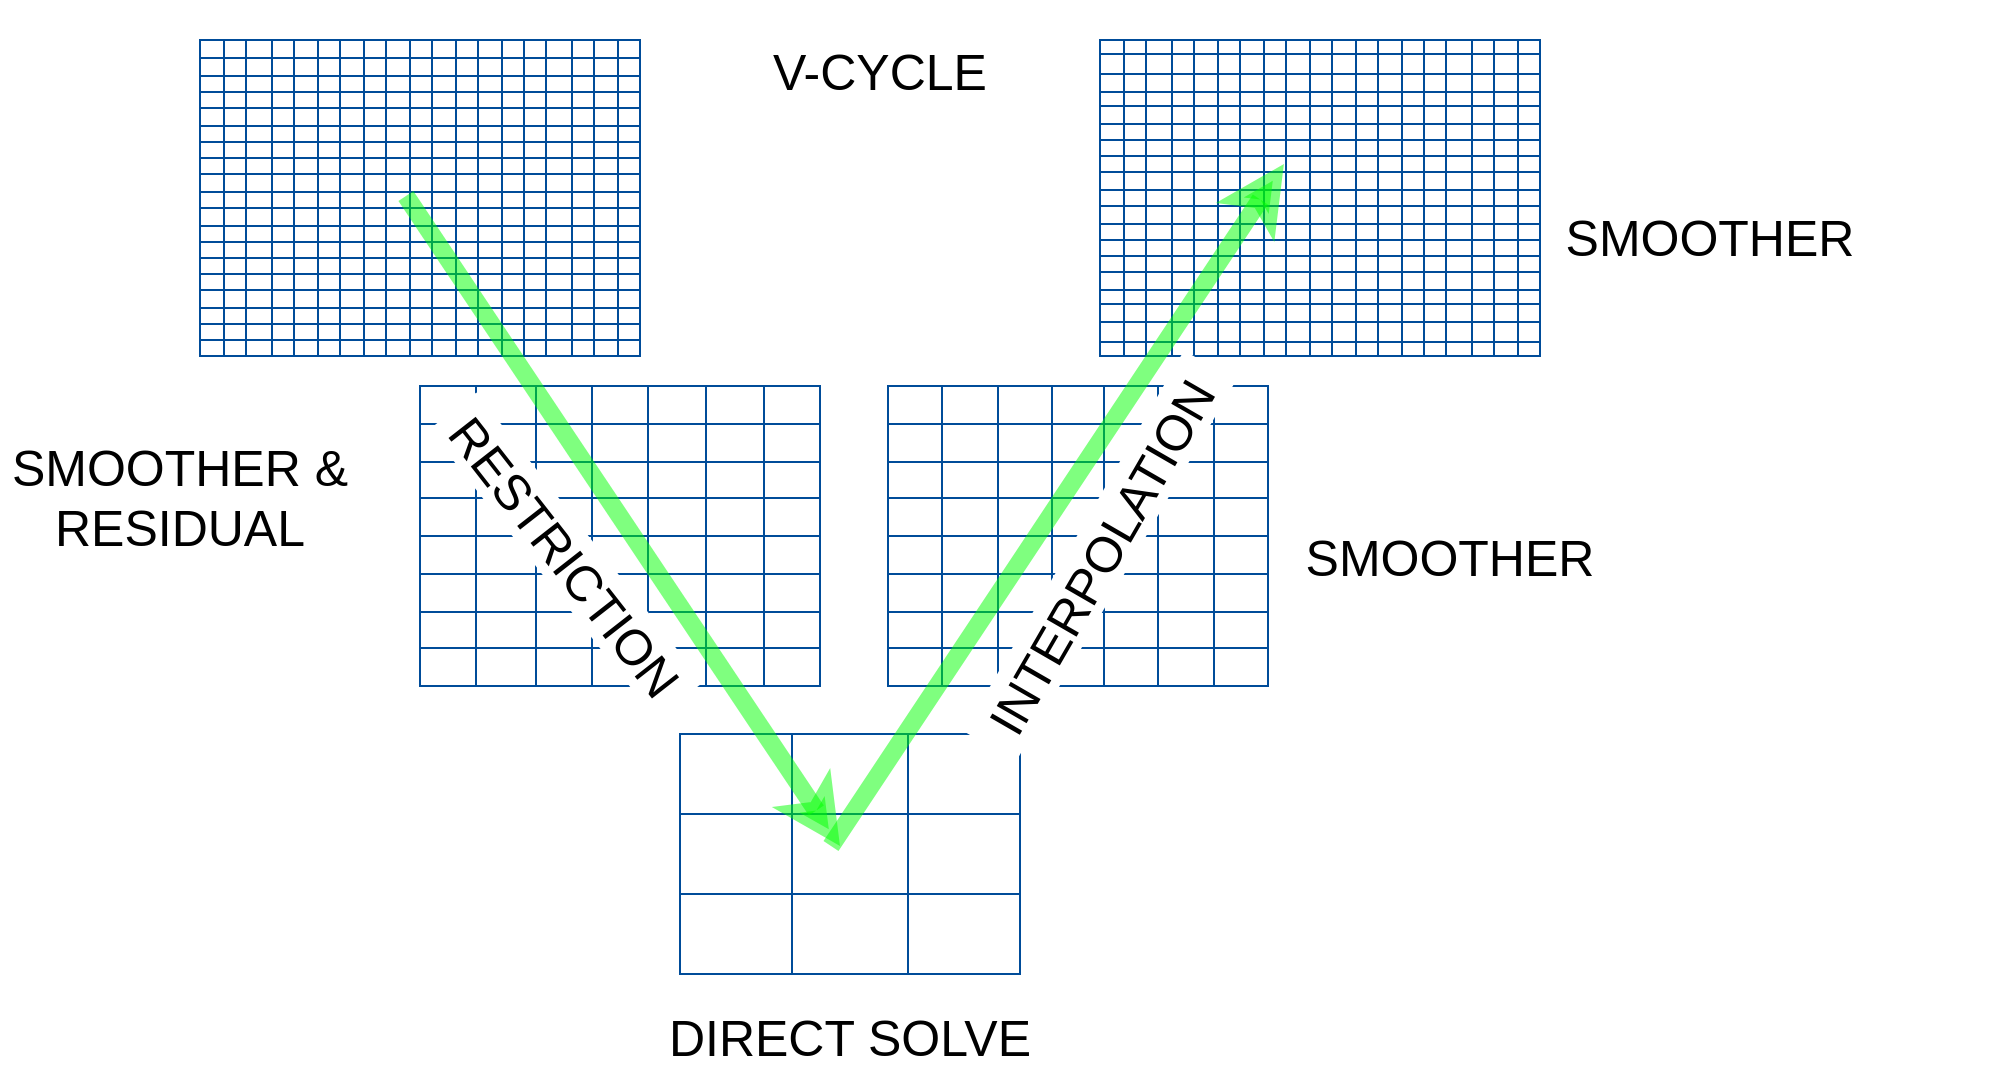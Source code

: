 <mxfile version="28.0.6">
  <diagram name="Page-1" id="y1wSke91zot584rXoEmC">
    <mxGraphModel dx="1994" dy="1134" grid="1" gridSize="10" guides="1" tooltips="1" connect="1" arrows="1" fold="1" page="1" pageScale="1" pageWidth="850" pageHeight="1100" math="0" shadow="0">
      <root>
        <mxCell id="FdZap9J1cJgpkB1Ac7Wf-0" />
        <mxCell id="FdZap9J1cJgpkB1Ac7Wf-1" parent="FdZap9J1cJgpkB1Ac7Wf-0" />
        <mxCell id="5ukZ188rgUZvQSNtiXOV-0" value="" style="shape=table;startSize=0;container=1;collapsible=0;childLayout=tableLayout;fontSize=25;strokeColor=light-dark(#004C99,#FACEFF);direction=north;flipV=1;flipH=1;" parent="FdZap9J1cJgpkB1Ac7Wf-1" vertex="1">
          <mxGeometry x="400" y="247" width="220" height="158" as="geometry" />
        </mxCell>
        <mxCell id="5ukZ188rgUZvQSNtiXOV-100" style="shape=tableRow;horizontal=0;startSize=0;swimlaneHead=0;swimlaneBody=0;strokeColor=light-dark(#004C99,#FACEFF);top=0;left=0;bottom=0;right=0;collapsible=0;dropTarget=0;fillColor=none;points=[[0,0.5],[1,0.5]];portConstraint=eastwest;fontSize=25;" parent="5ukZ188rgUZvQSNtiXOV-0" vertex="1">
          <mxGeometry width="220" height="9" as="geometry" />
        </mxCell>
        <mxCell id="5ukZ188rgUZvQSNtiXOV-101" style="shape=partialRectangle;html=1;whiteSpace=wrap;connectable=0;strokeColor=light-dark(#004C99,#FACEFF);overflow=hidden;fillColor=none;top=0;left=0;bottom=0;right=0;pointerEvents=1;fontSize=25;" parent="5ukZ188rgUZvQSNtiXOV-100" vertex="1">
          <mxGeometry width="12" height="9" as="geometry">
            <mxRectangle width="12" height="9" as="alternateBounds" />
          </mxGeometry>
        </mxCell>
        <mxCell id="5ukZ188rgUZvQSNtiXOV-102" style="shape=partialRectangle;html=1;whiteSpace=wrap;connectable=0;strokeColor=light-dark(#004C99,#FACEFF);overflow=hidden;fillColor=none;top=0;left=0;bottom=0;right=0;pointerEvents=1;fontSize=25;" parent="5ukZ188rgUZvQSNtiXOV-100" vertex="1">
          <mxGeometry x="12" width="11" height="9" as="geometry">
            <mxRectangle width="11" height="9" as="alternateBounds" />
          </mxGeometry>
        </mxCell>
        <mxCell id="5ukZ188rgUZvQSNtiXOV-103" style="shape=partialRectangle;html=1;whiteSpace=wrap;connectable=0;strokeColor=light-dark(#004C99,#FACEFF);overflow=hidden;fillColor=none;top=0;left=0;bottom=0;right=0;pointerEvents=1;fontSize=25;" parent="5ukZ188rgUZvQSNtiXOV-100" vertex="1">
          <mxGeometry x="23" width="13" height="9" as="geometry">
            <mxRectangle width="13" height="9" as="alternateBounds" />
          </mxGeometry>
        </mxCell>
        <mxCell id="5ukZ188rgUZvQSNtiXOV-104" style="shape=partialRectangle;html=1;whiteSpace=wrap;connectable=0;strokeColor=light-dark(#004C99,#FACEFF);overflow=hidden;fillColor=none;top=0;left=0;bottom=0;right=0;pointerEvents=1;fontSize=25;" parent="5ukZ188rgUZvQSNtiXOV-100" vertex="1">
          <mxGeometry x="36" width="11" height="9" as="geometry">
            <mxRectangle width="11" height="9" as="alternateBounds" />
          </mxGeometry>
        </mxCell>
        <mxCell id="5ukZ188rgUZvQSNtiXOV-105" style="shape=partialRectangle;html=1;whiteSpace=wrap;connectable=0;strokeColor=light-dark(#004C99,#FACEFF);overflow=hidden;fillColor=none;top=0;left=0;bottom=0;right=0;pointerEvents=1;fontSize=25;" parent="5ukZ188rgUZvQSNtiXOV-100" vertex="1">
          <mxGeometry x="47" width="12" height="9" as="geometry">
            <mxRectangle width="12" height="9" as="alternateBounds" />
          </mxGeometry>
        </mxCell>
        <mxCell id="5ukZ188rgUZvQSNtiXOV-106" style="shape=partialRectangle;html=1;whiteSpace=wrap;connectable=0;strokeColor=light-dark(#004C99,#FACEFF);overflow=hidden;fillColor=none;top=0;left=0;bottom=0;right=0;pointerEvents=1;fontSize=25;" parent="5ukZ188rgUZvQSNtiXOV-100" vertex="1">
          <mxGeometry x="59" width="11" height="9" as="geometry">
            <mxRectangle width="11" height="9" as="alternateBounds" />
          </mxGeometry>
        </mxCell>
        <mxCell id="5ukZ188rgUZvQSNtiXOV-107" style="shape=partialRectangle;html=1;whiteSpace=wrap;connectable=0;strokeColor=light-dark(#004C99,#FACEFF);overflow=hidden;fillColor=none;top=0;left=0;bottom=0;right=0;pointerEvents=1;fontSize=25;" parent="5ukZ188rgUZvQSNtiXOV-100" vertex="1">
          <mxGeometry x="70" width="12" height="9" as="geometry">
            <mxRectangle width="12" height="9" as="alternateBounds" />
          </mxGeometry>
        </mxCell>
        <mxCell id="5ukZ188rgUZvQSNtiXOV-108" style="shape=partialRectangle;html=1;whiteSpace=wrap;connectable=0;strokeColor=light-dark(#004C99,#FACEFF);overflow=hidden;fillColor=none;top=0;left=0;bottom=0;right=0;pointerEvents=1;fontSize=25;" parent="5ukZ188rgUZvQSNtiXOV-100" vertex="1">
          <mxGeometry x="82" width="11" height="9" as="geometry">
            <mxRectangle width="11" height="9" as="alternateBounds" />
          </mxGeometry>
        </mxCell>
        <mxCell id="5ukZ188rgUZvQSNtiXOV-147" style="shape=partialRectangle;html=1;whiteSpace=wrap;connectable=0;strokeColor=light-dark(#004C99,#FACEFF);overflow=hidden;fillColor=none;top=0;left=0;bottom=0;right=0;pointerEvents=1;fontSize=25;" parent="5ukZ188rgUZvQSNtiXOV-100" vertex="1">
          <mxGeometry x="93" width="12" height="9" as="geometry">
            <mxRectangle width="12" height="9" as="alternateBounds" />
          </mxGeometry>
        </mxCell>
        <mxCell id="5ukZ188rgUZvQSNtiXOV-162" style="shape=partialRectangle;html=1;whiteSpace=wrap;connectable=0;strokeColor=light-dark(#004C99,#FACEFF);overflow=hidden;fillColor=none;top=0;left=0;bottom=0;right=0;pointerEvents=1;fontSize=25;" parent="5ukZ188rgUZvQSNtiXOV-100" vertex="1">
          <mxGeometry x="105" width="11" height="9" as="geometry">
            <mxRectangle width="11" height="9" as="alternateBounds" />
          </mxGeometry>
        </mxCell>
        <mxCell id="5ukZ188rgUZvQSNtiXOV-177" style="shape=partialRectangle;html=1;whiteSpace=wrap;connectable=0;strokeColor=light-dark(#004C99,#FACEFF);overflow=hidden;fillColor=none;top=0;left=0;bottom=0;right=0;pointerEvents=1;fontSize=25;" parent="5ukZ188rgUZvQSNtiXOV-100" vertex="1">
          <mxGeometry x="116" width="12" height="9" as="geometry">
            <mxRectangle width="12" height="9" as="alternateBounds" />
          </mxGeometry>
        </mxCell>
        <mxCell id="5ukZ188rgUZvQSNtiXOV-192" style="shape=partialRectangle;html=1;whiteSpace=wrap;connectable=0;strokeColor=light-dark(#004C99,#FACEFF);overflow=hidden;fillColor=none;top=0;left=0;bottom=0;right=0;pointerEvents=1;fontSize=25;" parent="5ukZ188rgUZvQSNtiXOV-100" vertex="1">
          <mxGeometry x="128" width="11" height="9" as="geometry">
            <mxRectangle width="11" height="9" as="alternateBounds" />
          </mxGeometry>
        </mxCell>
        <mxCell id="5ukZ188rgUZvQSNtiXOV-207" style="shape=partialRectangle;html=1;whiteSpace=wrap;connectable=0;strokeColor=light-dark(#004C99,#FACEFF);overflow=hidden;fillColor=none;top=0;left=0;bottom=0;right=0;pointerEvents=1;fontSize=25;" parent="5ukZ188rgUZvQSNtiXOV-100" vertex="1">
          <mxGeometry x="139" width="12" height="9" as="geometry">
            <mxRectangle width="12" height="9" as="alternateBounds" />
          </mxGeometry>
        </mxCell>
        <mxCell id="5ukZ188rgUZvQSNtiXOV-222" style="shape=partialRectangle;html=1;whiteSpace=wrap;connectable=0;strokeColor=light-dark(#004C99,#FACEFF);overflow=hidden;fillColor=none;top=0;left=0;bottom=0;right=0;pointerEvents=1;fontSize=25;" parent="5ukZ188rgUZvQSNtiXOV-100" vertex="1">
          <mxGeometry x="151" width="11" height="9" as="geometry">
            <mxRectangle width="11" height="9" as="alternateBounds" />
          </mxGeometry>
        </mxCell>
        <mxCell id="5ukZ188rgUZvQSNtiXOV-237" style="shape=partialRectangle;html=1;whiteSpace=wrap;connectable=0;strokeColor=light-dark(#004C99,#FACEFF);overflow=hidden;fillColor=none;top=0;left=0;bottom=0;right=0;pointerEvents=1;fontSize=25;" parent="5ukZ188rgUZvQSNtiXOV-100" vertex="1">
          <mxGeometry x="162" width="11" height="9" as="geometry">
            <mxRectangle width="11" height="9" as="alternateBounds" />
          </mxGeometry>
        </mxCell>
        <mxCell id="5ukZ188rgUZvQSNtiXOV-252" style="shape=partialRectangle;html=1;whiteSpace=wrap;connectable=0;strokeColor=light-dark(#004C99,#FACEFF);overflow=hidden;fillColor=none;top=0;left=0;bottom=0;right=0;pointerEvents=1;fontSize=25;" parent="5ukZ188rgUZvQSNtiXOV-100" vertex="1">
          <mxGeometry x="173" width="13" height="9" as="geometry">
            <mxRectangle width="13" height="9" as="alternateBounds" />
          </mxGeometry>
        </mxCell>
        <mxCell id="5ukZ188rgUZvQSNtiXOV-267" style="shape=partialRectangle;html=1;whiteSpace=wrap;connectable=0;strokeColor=light-dark(#004C99,#FACEFF);overflow=hidden;fillColor=none;top=0;left=0;bottom=0;right=0;pointerEvents=1;fontSize=25;" parent="5ukZ188rgUZvQSNtiXOV-100" vertex="1">
          <mxGeometry x="186" width="11" height="9" as="geometry">
            <mxRectangle width="11" height="9" as="alternateBounds" />
          </mxGeometry>
        </mxCell>
        <mxCell id="5ukZ188rgUZvQSNtiXOV-282" style="shape=partialRectangle;html=1;whiteSpace=wrap;connectable=0;strokeColor=light-dark(#004C99,#FACEFF);overflow=hidden;fillColor=none;top=0;left=0;bottom=0;right=0;pointerEvents=1;fontSize=25;" parent="5ukZ188rgUZvQSNtiXOV-100" vertex="1">
          <mxGeometry x="197" width="12" height="9" as="geometry">
            <mxRectangle width="12" height="9" as="alternateBounds" />
          </mxGeometry>
        </mxCell>
        <mxCell id="5ukZ188rgUZvQSNtiXOV-297" style="shape=partialRectangle;html=1;whiteSpace=wrap;connectable=0;strokeColor=light-dark(#004C99,#FACEFF);overflow=hidden;fillColor=none;top=0;left=0;bottom=0;right=0;pointerEvents=1;fontSize=25;" parent="5ukZ188rgUZvQSNtiXOV-100" vertex="1">
          <mxGeometry x="209" width="11" height="9" as="geometry">
            <mxRectangle width="11" height="9" as="alternateBounds" />
          </mxGeometry>
        </mxCell>
        <mxCell id="5ukZ188rgUZvQSNtiXOV-118" style="shape=tableRow;horizontal=0;startSize=0;swimlaneHead=0;swimlaneBody=0;strokeColor=light-dark(#004C99,#FACEFF);top=0;left=0;bottom=0;right=0;collapsible=0;dropTarget=0;fillColor=none;points=[[0,0.5],[1,0.5]];portConstraint=eastwest;fontSize=25;" parent="5ukZ188rgUZvQSNtiXOV-0" vertex="1">
          <mxGeometry y="9" width="220" height="9" as="geometry" />
        </mxCell>
        <mxCell id="5ukZ188rgUZvQSNtiXOV-119" style="shape=partialRectangle;html=1;whiteSpace=wrap;connectable=0;strokeColor=light-dark(#004C99,#FACEFF);overflow=hidden;fillColor=none;top=0;left=0;bottom=0;right=0;pointerEvents=1;fontSize=25;" parent="5ukZ188rgUZvQSNtiXOV-118" vertex="1">
          <mxGeometry width="12" height="9" as="geometry">
            <mxRectangle width="12" height="9" as="alternateBounds" />
          </mxGeometry>
        </mxCell>
        <mxCell id="5ukZ188rgUZvQSNtiXOV-120" style="shape=partialRectangle;html=1;whiteSpace=wrap;connectable=0;strokeColor=light-dark(#004C99,#FACEFF);overflow=hidden;fillColor=none;top=0;left=0;bottom=0;right=0;pointerEvents=1;fontSize=25;" parent="5ukZ188rgUZvQSNtiXOV-118" vertex="1">
          <mxGeometry x="12" width="11" height="9" as="geometry">
            <mxRectangle width="11" height="9" as="alternateBounds" />
          </mxGeometry>
        </mxCell>
        <mxCell id="5ukZ188rgUZvQSNtiXOV-121" style="shape=partialRectangle;html=1;whiteSpace=wrap;connectable=0;strokeColor=light-dark(#004C99,#FACEFF);overflow=hidden;fillColor=none;top=0;left=0;bottom=0;right=0;pointerEvents=1;fontSize=25;" parent="5ukZ188rgUZvQSNtiXOV-118" vertex="1">
          <mxGeometry x="23" width="13" height="9" as="geometry">
            <mxRectangle width="13" height="9" as="alternateBounds" />
          </mxGeometry>
        </mxCell>
        <mxCell id="5ukZ188rgUZvQSNtiXOV-122" style="shape=partialRectangle;html=1;whiteSpace=wrap;connectable=0;strokeColor=light-dark(#004C99,#FACEFF);overflow=hidden;fillColor=none;top=0;left=0;bottom=0;right=0;pointerEvents=1;fontSize=25;" parent="5ukZ188rgUZvQSNtiXOV-118" vertex="1">
          <mxGeometry x="36" width="11" height="9" as="geometry">
            <mxRectangle width="11" height="9" as="alternateBounds" />
          </mxGeometry>
        </mxCell>
        <mxCell id="5ukZ188rgUZvQSNtiXOV-123" style="shape=partialRectangle;html=1;whiteSpace=wrap;connectable=0;strokeColor=light-dark(#004C99,#FACEFF);overflow=hidden;fillColor=none;top=0;left=0;bottom=0;right=0;pointerEvents=1;fontSize=25;" parent="5ukZ188rgUZvQSNtiXOV-118" vertex="1">
          <mxGeometry x="47" width="12" height="9" as="geometry">
            <mxRectangle width="12" height="9" as="alternateBounds" />
          </mxGeometry>
        </mxCell>
        <mxCell id="5ukZ188rgUZvQSNtiXOV-124" style="shape=partialRectangle;html=1;whiteSpace=wrap;connectable=0;strokeColor=light-dark(#004C99,#FACEFF);overflow=hidden;fillColor=none;top=0;left=0;bottom=0;right=0;pointerEvents=1;fontSize=25;" parent="5ukZ188rgUZvQSNtiXOV-118" vertex="1">
          <mxGeometry x="59" width="11" height="9" as="geometry">
            <mxRectangle width="11" height="9" as="alternateBounds" />
          </mxGeometry>
        </mxCell>
        <mxCell id="5ukZ188rgUZvQSNtiXOV-125" style="shape=partialRectangle;html=1;whiteSpace=wrap;connectable=0;strokeColor=light-dark(#004C99,#FACEFF);overflow=hidden;fillColor=none;top=0;left=0;bottom=0;right=0;pointerEvents=1;fontSize=25;" parent="5ukZ188rgUZvQSNtiXOV-118" vertex="1">
          <mxGeometry x="70" width="12" height="9" as="geometry">
            <mxRectangle width="12" height="9" as="alternateBounds" />
          </mxGeometry>
        </mxCell>
        <mxCell id="5ukZ188rgUZvQSNtiXOV-126" style="shape=partialRectangle;html=1;whiteSpace=wrap;connectable=0;strokeColor=light-dark(#004C99,#FACEFF);overflow=hidden;fillColor=none;top=0;left=0;bottom=0;right=0;pointerEvents=1;fontSize=25;" parent="5ukZ188rgUZvQSNtiXOV-118" vertex="1">
          <mxGeometry x="82" width="11" height="9" as="geometry">
            <mxRectangle width="11" height="9" as="alternateBounds" />
          </mxGeometry>
        </mxCell>
        <mxCell id="5ukZ188rgUZvQSNtiXOV-149" style="shape=partialRectangle;html=1;whiteSpace=wrap;connectable=0;strokeColor=light-dark(#004C99,#FACEFF);overflow=hidden;fillColor=none;top=0;left=0;bottom=0;right=0;pointerEvents=1;fontSize=25;" parent="5ukZ188rgUZvQSNtiXOV-118" vertex="1">
          <mxGeometry x="93" width="12" height="9" as="geometry">
            <mxRectangle width="12" height="9" as="alternateBounds" />
          </mxGeometry>
        </mxCell>
        <mxCell id="5ukZ188rgUZvQSNtiXOV-164" style="shape=partialRectangle;html=1;whiteSpace=wrap;connectable=0;strokeColor=light-dark(#004C99,#FACEFF);overflow=hidden;fillColor=none;top=0;left=0;bottom=0;right=0;pointerEvents=1;fontSize=25;" parent="5ukZ188rgUZvQSNtiXOV-118" vertex="1">
          <mxGeometry x="105" width="11" height="9" as="geometry">
            <mxRectangle width="11" height="9" as="alternateBounds" />
          </mxGeometry>
        </mxCell>
        <mxCell id="5ukZ188rgUZvQSNtiXOV-179" style="shape=partialRectangle;html=1;whiteSpace=wrap;connectable=0;strokeColor=light-dark(#004C99,#FACEFF);overflow=hidden;fillColor=none;top=0;left=0;bottom=0;right=0;pointerEvents=1;fontSize=25;" parent="5ukZ188rgUZvQSNtiXOV-118" vertex="1">
          <mxGeometry x="116" width="12" height="9" as="geometry">
            <mxRectangle width="12" height="9" as="alternateBounds" />
          </mxGeometry>
        </mxCell>
        <mxCell id="5ukZ188rgUZvQSNtiXOV-194" style="shape=partialRectangle;html=1;whiteSpace=wrap;connectable=0;strokeColor=light-dark(#004C99,#FACEFF);overflow=hidden;fillColor=none;top=0;left=0;bottom=0;right=0;pointerEvents=1;fontSize=25;" parent="5ukZ188rgUZvQSNtiXOV-118" vertex="1">
          <mxGeometry x="128" width="11" height="9" as="geometry">
            <mxRectangle width="11" height="9" as="alternateBounds" />
          </mxGeometry>
        </mxCell>
        <mxCell id="5ukZ188rgUZvQSNtiXOV-209" style="shape=partialRectangle;html=1;whiteSpace=wrap;connectable=0;strokeColor=light-dark(#004C99,#FACEFF);overflow=hidden;fillColor=none;top=0;left=0;bottom=0;right=0;pointerEvents=1;fontSize=25;" parent="5ukZ188rgUZvQSNtiXOV-118" vertex="1">
          <mxGeometry x="139" width="12" height="9" as="geometry">
            <mxRectangle width="12" height="9" as="alternateBounds" />
          </mxGeometry>
        </mxCell>
        <mxCell id="5ukZ188rgUZvQSNtiXOV-224" style="shape=partialRectangle;html=1;whiteSpace=wrap;connectable=0;strokeColor=light-dark(#004C99,#FACEFF);overflow=hidden;fillColor=none;top=0;left=0;bottom=0;right=0;pointerEvents=1;fontSize=25;" parent="5ukZ188rgUZvQSNtiXOV-118" vertex="1">
          <mxGeometry x="151" width="11" height="9" as="geometry">
            <mxRectangle width="11" height="9" as="alternateBounds" />
          </mxGeometry>
        </mxCell>
        <mxCell id="5ukZ188rgUZvQSNtiXOV-239" style="shape=partialRectangle;html=1;whiteSpace=wrap;connectable=0;strokeColor=light-dark(#004C99,#FACEFF);overflow=hidden;fillColor=none;top=0;left=0;bottom=0;right=0;pointerEvents=1;fontSize=25;" parent="5ukZ188rgUZvQSNtiXOV-118" vertex="1">
          <mxGeometry x="162" width="11" height="9" as="geometry">
            <mxRectangle width="11" height="9" as="alternateBounds" />
          </mxGeometry>
        </mxCell>
        <mxCell id="5ukZ188rgUZvQSNtiXOV-254" style="shape=partialRectangle;html=1;whiteSpace=wrap;connectable=0;strokeColor=light-dark(#004C99,#FACEFF);overflow=hidden;fillColor=none;top=0;left=0;bottom=0;right=0;pointerEvents=1;fontSize=25;" parent="5ukZ188rgUZvQSNtiXOV-118" vertex="1">
          <mxGeometry x="173" width="13" height="9" as="geometry">
            <mxRectangle width="13" height="9" as="alternateBounds" />
          </mxGeometry>
        </mxCell>
        <mxCell id="5ukZ188rgUZvQSNtiXOV-269" style="shape=partialRectangle;html=1;whiteSpace=wrap;connectable=0;strokeColor=light-dark(#004C99,#FACEFF);overflow=hidden;fillColor=none;top=0;left=0;bottom=0;right=0;pointerEvents=1;fontSize=25;" parent="5ukZ188rgUZvQSNtiXOV-118" vertex="1">
          <mxGeometry x="186" width="11" height="9" as="geometry">
            <mxRectangle width="11" height="9" as="alternateBounds" />
          </mxGeometry>
        </mxCell>
        <mxCell id="5ukZ188rgUZvQSNtiXOV-284" style="shape=partialRectangle;html=1;whiteSpace=wrap;connectable=0;strokeColor=light-dark(#004C99,#FACEFF);overflow=hidden;fillColor=none;top=0;left=0;bottom=0;right=0;pointerEvents=1;fontSize=25;" parent="5ukZ188rgUZvQSNtiXOV-118" vertex="1">
          <mxGeometry x="197" width="12" height="9" as="geometry">
            <mxRectangle width="12" height="9" as="alternateBounds" />
          </mxGeometry>
        </mxCell>
        <mxCell id="5ukZ188rgUZvQSNtiXOV-299" style="shape=partialRectangle;html=1;whiteSpace=wrap;connectable=0;strokeColor=light-dark(#004C99,#FACEFF);overflow=hidden;fillColor=none;top=0;left=0;bottom=0;right=0;pointerEvents=1;fontSize=25;" parent="5ukZ188rgUZvQSNtiXOV-118" vertex="1">
          <mxGeometry x="209" width="11" height="9" as="geometry">
            <mxRectangle width="11" height="9" as="alternateBounds" />
          </mxGeometry>
        </mxCell>
        <mxCell id="5ukZ188rgUZvQSNtiXOV-55" style="shape=tableRow;horizontal=0;startSize=0;swimlaneHead=0;swimlaneBody=0;strokeColor=light-dark(#004C99,#FACEFF);top=0;left=0;bottom=0;right=0;collapsible=0;dropTarget=0;fillColor=none;points=[[0,0.5],[1,0.5]];portConstraint=eastwest;fontSize=25;" parent="5ukZ188rgUZvQSNtiXOV-0" vertex="1">
          <mxGeometry y="18" width="220" height="8" as="geometry" />
        </mxCell>
        <mxCell id="5ukZ188rgUZvQSNtiXOV-56" style="shape=partialRectangle;html=1;whiteSpace=wrap;connectable=0;strokeColor=light-dark(#004C99,#FACEFF);overflow=hidden;fillColor=none;top=0;left=0;bottom=0;right=0;pointerEvents=1;fontSize=25;" parent="5ukZ188rgUZvQSNtiXOV-55" vertex="1">
          <mxGeometry width="12" height="8" as="geometry">
            <mxRectangle width="12" height="8" as="alternateBounds" />
          </mxGeometry>
        </mxCell>
        <mxCell id="5ukZ188rgUZvQSNtiXOV-57" style="shape=partialRectangle;html=1;whiteSpace=wrap;connectable=0;strokeColor=light-dark(#004C99,#FACEFF);overflow=hidden;fillColor=none;top=0;left=0;bottom=0;right=0;pointerEvents=1;fontSize=25;" parent="5ukZ188rgUZvQSNtiXOV-55" vertex="1">
          <mxGeometry x="12" width="11" height="8" as="geometry">
            <mxRectangle width="11" height="8" as="alternateBounds" />
          </mxGeometry>
        </mxCell>
        <mxCell id="5ukZ188rgUZvQSNtiXOV-58" style="shape=partialRectangle;html=1;whiteSpace=wrap;connectable=0;strokeColor=light-dark(#004C99,#FACEFF);overflow=hidden;fillColor=none;top=0;left=0;bottom=0;right=0;pointerEvents=1;fontSize=25;" parent="5ukZ188rgUZvQSNtiXOV-55" vertex="1">
          <mxGeometry x="23" width="13" height="8" as="geometry">
            <mxRectangle width="13" height="8" as="alternateBounds" />
          </mxGeometry>
        </mxCell>
        <mxCell id="5ukZ188rgUZvQSNtiXOV-59" style="shape=partialRectangle;html=1;whiteSpace=wrap;connectable=0;strokeColor=light-dark(#004C99,#FACEFF);overflow=hidden;fillColor=none;top=0;left=0;bottom=0;right=0;pointerEvents=1;fontSize=25;" parent="5ukZ188rgUZvQSNtiXOV-55" vertex="1">
          <mxGeometry x="36" width="11" height="8" as="geometry">
            <mxRectangle width="11" height="8" as="alternateBounds" />
          </mxGeometry>
        </mxCell>
        <mxCell id="5ukZ188rgUZvQSNtiXOV-60" style="shape=partialRectangle;html=1;whiteSpace=wrap;connectable=0;strokeColor=light-dark(#004C99,#FACEFF);overflow=hidden;fillColor=none;top=0;left=0;bottom=0;right=0;pointerEvents=1;fontSize=25;" parent="5ukZ188rgUZvQSNtiXOV-55" vertex="1">
          <mxGeometry x="47" width="12" height="8" as="geometry">
            <mxRectangle width="12" height="8" as="alternateBounds" />
          </mxGeometry>
        </mxCell>
        <mxCell id="5ukZ188rgUZvQSNtiXOV-61" style="shape=partialRectangle;html=1;whiteSpace=wrap;connectable=0;strokeColor=light-dark(#004C99,#FACEFF);overflow=hidden;fillColor=none;top=0;left=0;bottom=0;right=0;pointerEvents=1;fontSize=25;" parent="5ukZ188rgUZvQSNtiXOV-55" vertex="1">
          <mxGeometry x="59" width="11" height="8" as="geometry">
            <mxRectangle width="11" height="8" as="alternateBounds" />
          </mxGeometry>
        </mxCell>
        <mxCell id="5ukZ188rgUZvQSNtiXOV-62" style="shape=partialRectangle;html=1;whiteSpace=wrap;connectable=0;strokeColor=light-dark(#004C99,#FACEFF);overflow=hidden;fillColor=none;top=0;left=0;bottom=0;right=0;pointerEvents=1;fontSize=25;" parent="5ukZ188rgUZvQSNtiXOV-55" vertex="1">
          <mxGeometry x="70" width="12" height="8" as="geometry">
            <mxRectangle width="12" height="8" as="alternateBounds" />
          </mxGeometry>
        </mxCell>
        <mxCell id="5ukZ188rgUZvQSNtiXOV-63" style="shape=partialRectangle;html=1;whiteSpace=wrap;connectable=0;strokeColor=light-dark(#004C99,#FACEFF);overflow=hidden;fillColor=none;top=0;left=0;bottom=0;right=0;pointerEvents=1;fontSize=25;" parent="5ukZ188rgUZvQSNtiXOV-55" vertex="1">
          <mxGeometry x="82" width="11" height="8" as="geometry">
            <mxRectangle width="11" height="8" as="alternateBounds" />
          </mxGeometry>
        </mxCell>
        <mxCell id="5ukZ188rgUZvQSNtiXOV-142" style="shape=partialRectangle;html=1;whiteSpace=wrap;connectable=0;strokeColor=light-dark(#004C99,#FACEFF);overflow=hidden;fillColor=none;top=0;left=0;bottom=0;right=0;pointerEvents=1;fontSize=25;" parent="5ukZ188rgUZvQSNtiXOV-55" vertex="1">
          <mxGeometry x="93" width="12" height="8" as="geometry">
            <mxRectangle width="12" height="8" as="alternateBounds" />
          </mxGeometry>
        </mxCell>
        <mxCell id="5ukZ188rgUZvQSNtiXOV-157" style="shape=partialRectangle;html=1;whiteSpace=wrap;connectable=0;strokeColor=light-dark(#004C99,#FACEFF);overflow=hidden;fillColor=none;top=0;left=0;bottom=0;right=0;pointerEvents=1;fontSize=25;" parent="5ukZ188rgUZvQSNtiXOV-55" vertex="1">
          <mxGeometry x="105" width="11" height="8" as="geometry">
            <mxRectangle width="11" height="8" as="alternateBounds" />
          </mxGeometry>
        </mxCell>
        <mxCell id="5ukZ188rgUZvQSNtiXOV-172" style="shape=partialRectangle;html=1;whiteSpace=wrap;connectable=0;strokeColor=light-dark(#004C99,#FACEFF);overflow=hidden;fillColor=none;top=0;left=0;bottom=0;right=0;pointerEvents=1;fontSize=25;" parent="5ukZ188rgUZvQSNtiXOV-55" vertex="1">
          <mxGeometry x="116" width="12" height="8" as="geometry">
            <mxRectangle width="12" height="8" as="alternateBounds" />
          </mxGeometry>
        </mxCell>
        <mxCell id="5ukZ188rgUZvQSNtiXOV-187" style="shape=partialRectangle;html=1;whiteSpace=wrap;connectable=0;strokeColor=light-dark(#004C99,#FACEFF);overflow=hidden;fillColor=none;top=0;left=0;bottom=0;right=0;pointerEvents=1;fontSize=25;" parent="5ukZ188rgUZvQSNtiXOV-55" vertex="1">
          <mxGeometry x="128" width="11" height="8" as="geometry">
            <mxRectangle width="11" height="8" as="alternateBounds" />
          </mxGeometry>
        </mxCell>
        <mxCell id="5ukZ188rgUZvQSNtiXOV-202" style="shape=partialRectangle;html=1;whiteSpace=wrap;connectable=0;strokeColor=light-dark(#004C99,#FACEFF);overflow=hidden;fillColor=none;top=0;left=0;bottom=0;right=0;pointerEvents=1;fontSize=25;" parent="5ukZ188rgUZvQSNtiXOV-55" vertex="1">
          <mxGeometry x="139" width="12" height="8" as="geometry">
            <mxRectangle width="12" height="8" as="alternateBounds" />
          </mxGeometry>
        </mxCell>
        <mxCell id="5ukZ188rgUZvQSNtiXOV-217" style="shape=partialRectangle;html=1;whiteSpace=wrap;connectable=0;strokeColor=light-dark(#004C99,#FACEFF);overflow=hidden;fillColor=none;top=0;left=0;bottom=0;right=0;pointerEvents=1;fontSize=25;" parent="5ukZ188rgUZvQSNtiXOV-55" vertex="1">
          <mxGeometry x="151" width="11" height="8" as="geometry">
            <mxRectangle width="11" height="8" as="alternateBounds" />
          </mxGeometry>
        </mxCell>
        <mxCell id="5ukZ188rgUZvQSNtiXOV-232" style="shape=partialRectangle;html=1;whiteSpace=wrap;connectable=0;strokeColor=light-dark(#004C99,#FACEFF);overflow=hidden;fillColor=none;top=0;left=0;bottom=0;right=0;pointerEvents=1;fontSize=25;" parent="5ukZ188rgUZvQSNtiXOV-55" vertex="1">
          <mxGeometry x="162" width="11" height="8" as="geometry">
            <mxRectangle width="11" height="8" as="alternateBounds" />
          </mxGeometry>
        </mxCell>
        <mxCell id="5ukZ188rgUZvQSNtiXOV-247" style="shape=partialRectangle;html=1;whiteSpace=wrap;connectable=0;strokeColor=light-dark(#004C99,#FACEFF);overflow=hidden;fillColor=none;top=0;left=0;bottom=0;right=0;pointerEvents=1;fontSize=25;" parent="5ukZ188rgUZvQSNtiXOV-55" vertex="1">
          <mxGeometry x="173" width="13" height="8" as="geometry">
            <mxRectangle width="13" height="8" as="alternateBounds" />
          </mxGeometry>
        </mxCell>
        <mxCell id="5ukZ188rgUZvQSNtiXOV-262" style="shape=partialRectangle;html=1;whiteSpace=wrap;connectable=0;strokeColor=light-dark(#004C99,#FACEFF);overflow=hidden;fillColor=none;top=0;left=0;bottom=0;right=0;pointerEvents=1;fontSize=25;" parent="5ukZ188rgUZvQSNtiXOV-55" vertex="1">
          <mxGeometry x="186" width="11" height="8" as="geometry">
            <mxRectangle width="11" height="8" as="alternateBounds" />
          </mxGeometry>
        </mxCell>
        <mxCell id="5ukZ188rgUZvQSNtiXOV-277" style="shape=partialRectangle;html=1;whiteSpace=wrap;connectable=0;strokeColor=light-dark(#004C99,#FACEFF);overflow=hidden;fillColor=none;top=0;left=0;bottom=0;right=0;pointerEvents=1;fontSize=25;" parent="5ukZ188rgUZvQSNtiXOV-55" vertex="1">
          <mxGeometry x="197" width="12" height="8" as="geometry">
            <mxRectangle width="12" height="8" as="alternateBounds" />
          </mxGeometry>
        </mxCell>
        <mxCell id="5ukZ188rgUZvQSNtiXOV-292" style="shape=partialRectangle;html=1;whiteSpace=wrap;connectable=0;strokeColor=light-dark(#004C99,#FACEFF);overflow=hidden;fillColor=none;top=0;left=0;bottom=0;right=0;pointerEvents=1;fontSize=25;" parent="5ukZ188rgUZvQSNtiXOV-55" vertex="1">
          <mxGeometry x="209" width="11" height="8" as="geometry">
            <mxRectangle width="11" height="8" as="alternateBounds" />
          </mxGeometry>
        </mxCell>
        <mxCell id="5ukZ188rgUZvQSNtiXOV-1" value="" style="shape=tableRow;horizontal=0;startSize=0;swimlaneHead=0;swimlaneBody=0;strokeColor=light-dark(#004C99,#FACEFF);top=0;left=0;bottom=0;right=0;collapsible=0;dropTarget=0;fillColor=none;points=[[0,0.5],[1,0.5]];portConstraint=eastwest;fontSize=25;" parent="5ukZ188rgUZvQSNtiXOV-0" vertex="1">
          <mxGeometry y="26" width="220" height="8" as="geometry" />
        </mxCell>
        <mxCell id="5ukZ188rgUZvQSNtiXOV-25" style="shape=partialRectangle;html=1;whiteSpace=wrap;connectable=0;strokeColor=light-dark(#004C99,#FACEFF);overflow=hidden;fillColor=none;top=0;left=0;bottom=0;right=0;pointerEvents=1;fontSize=25;" parent="5ukZ188rgUZvQSNtiXOV-1" vertex="1">
          <mxGeometry width="12" height="8" as="geometry">
            <mxRectangle width="12" height="8" as="alternateBounds" />
          </mxGeometry>
        </mxCell>
        <mxCell id="5ukZ188rgUZvQSNtiXOV-22" style="shape=partialRectangle;html=1;whiteSpace=wrap;connectable=0;strokeColor=light-dark(#004C99,#FACEFF);overflow=hidden;fillColor=none;top=0;left=0;bottom=0;right=0;pointerEvents=1;fontSize=25;" parent="5ukZ188rgUZvQSNtiXOV-1" vertex="1">
          <mxGeometry x="12" width="11" height="8" as="geometry">
            <mxRectangle width="11" height="8" as="alternateBounds" />
          </mxGeometry>
        </mxCell>
        <mxCell id="5ukZ188rgUZvQSNtiXOV-19" style="shape=partialRectangle;html=1;whiteSpace=wrap;connectable=0;strokeColor=light-dark(#004C99,#FACEFF);overflow=hidden;fillColor=none;top=0;left=0;bottom=0;right=0;pointerEvents=1;fontSize=25;" parent="5ukZ188rgUZvQSNtiXOV-1" vertex="1">
          <mxGeometry x="23" width="13" height="8" as="geometry">
            <mxRectangle width="13" height="8" as="alternateBounds" />
          </mxGeometry>
        </mxCell>
        <mxCell id="5ukZ188rgUZvQSNtiXOV-16" style="shape=partialRectangle;html=1;whiteSpace=wrap;connectable=0;strokeColor=light-dark(#004C99,#FACEFF);overflow=hidden;fillColor=none;top=0;left=0;bottom=0;right=0;pointerEvents=1;fontSize=25;" parent="5ukZ188rgUZvQSNtiXOV-1" vertex="1">
          <mxGeometry x="36" width="11" height="8" as="geometry">
            <mxRectangle width="11" height="8" as="alternateBounds" />
          </mxGeometry>
        </mxCell>
        <mxCell id="5ukZ188rgUZvQSNtiXOV-13" style="shape=partialRectangle;html=1;whiteSpace=wrap;connectable=0;strokeColor=light-dark(#004C99,#FACEFF);overflow=hidden;fillColor=none;top=0;left=0;bottom=0;right=0;pointerEvents=1;fontSize=25;" parent="5ukZ188rgUZvQSNtiXOV-1" vertex="1">
          <mxGeometry x="47" width="12" height="8" as="geometry">
            <mxRectangle width="12" height="8" as="alternateBounds" />
          </mxGeometry>
        </mxCell>
        <mxCell id="5ukZ188rgUZvQSNtiXOV-2" value="&lt;div&gt;&lt;br&gt;&lt;/div&gt;&lt;div&gt;&lt;br&gt;&lt;/div&gt;&lt;div&gt;&lt;br&gt;&lt;/div&gt;" style="shape=partialRectangle;html=1;whiteSpace=wrap;connectable=0;strokeColor=light-dark(#004C99,#FACEFF);overflow=hidden;fillColor=none;top=0;left=0;bottom=0;right=0;pointerEvents=1;fontSize=25;" parent="5ukZ188rgUZvQSNtiXOV-1" vertex="1">
          <mxGeometry x="59" width="11" height="8" as="geometry">
            <mxRectangle width="11" height="8" as="alternateBounds" />
          </mxGeometry>
        </mxCell>
        <mxCell id="5ukZ188rgUZvQSNtiXOV-3" value="" style="shape=partialRectangle;html=1;whiteSpace=wrap;connectable=0;strokeColor=light-dark(#004C99,#FACEFF);overflow=hidden;fillColor=none;top=0;left=0;bottom=0;right=0;pointerEvents=1;fontSize=25;" parent="5ukZ188rgUZvQSNtiXOV-1" vertex="1">
          <mxGeometry x="70" width="12" height="8" as="geometry">
            <mxRectangle width="12" height="8" as="alternateBounds" />
          </mxGeometry>
        </mxCell>
        <mxCell id="5ukZ188rgUZvQSNtiXOV-4" value="" style="shape=partialRectangle;html=1;whiteSpace=wrap;connectable=0;strokeColor=light-dark(#004C99,#FACEFF);overflow=hidden;fillColor=none;top=0;left=0;bottom=0;right=0;pointerEvents=1;fontSize=25;" parent="5ukZ188rgUZvQSNtiXOV-1" vertex="1">
          <mxGeometry x="82" width="11" height="8" as="geometry">
            <mxRectangle width="11" height="8" as="alternateBounds" />
          </mxGeometry>
        </mxCell>
        <mxCell id="5ukZ188rgUZvQSNtiXOV-136" style="shape=partialRectangle;html=1;whiteSpace=wrap;connectable=0;strokeColor=light-dark(#004C99,#FACEFF);overflow=hidden;fillColor=none;top=0;left=0;bottom=0;right=0;pointerEvents=1;fontSize=25;" parent="5ukZ188rgUZvQSNtiXOV-1" vertex="1">
          <mxGeometry x="93" width="12" height="8" as="geometry">
            <mxRectangle width="12" height="8" as="alternateBounds" />
          </mxGeometry>
        </mxCell>
        <mxCell id="5ukZ188rgUZvQSNtiXOV-151" style="shape=partialRectangle;html=1;whiteSpace=wrap;connectable=0;strokeColor=light-dark(#004C99,#FACEFF);overflow=hidden;fillColor=none;top=0;left=0;bottom=0;right=0;pointerEvents=1;fontSize=25;" parent="5ukZ188rgUZvQSNtiXOV-1" vertex="1">
          <mxGeometry x="105" width="11" height="8" as="geometry">
            <mxRectangle width="11" height="8" as="alternateBounds" />
          </mxGeometry>
        </mxCell>
        <mxCell id="5ukZ188rgUZvQSNtiXOV-166" style="shape=partialRectangle;html=1;whiteSpace=wrap;connectable=0;strokeColor=light-dark(#004C99,#FACEFF);overflow=hidden;fillColor=none;top=0;left=0;bottom=0;right=0;pointerEvents=1;fontSize=25;" parent="5ukZ188rgUZvQSNtiXOV-1" vertex="1">
          <mxGeometry x="116" width="12" height="8" as="geometry">
            <mxRectangle width="12" height="8" as="alternateBounds" />
          </mxGeometry>
        </mxCell>
        <mxCell id="5ukZ188rgUZvQSNtiXOV-181" style="shape=partialRectangle;html=1;whiteSpace=wrap;connectable=0;strokeColor=light-dark(#004C99,#FACEFF);overflow=hidden;fillColor=none;top=0;left=0;bottom=0;right=0;pointerEvents=1;fontSize=25;" parent="5ukZ188rgUZvQSNtiXOV-1" vertex="1">
          <mxGeometry x="128" width="11" height="8" as="geometry">
            <mxRectangle width="11" height="8" as="alternateBounds" />
          </mxGeometry>
        </mxCell>
        <mxCell id="5ukZ188rgUZvQSNtiXOV-196" style="shape=partialRectangle;html=1;whiteSpace=wrap;connectable=0;strokeColor=light-dark(#004C99,#FACEFF);overflow=hidden;fillColor=none;top=0;left=0;bottom=0;right=0;pointerEvents=1;fontSize=25;" parent="5ukZ188rgUZvQSNtiXOV-1" vertex="1">
          <mxGeometry x="139" width="12" height="8" as="geometry">
            <mxRectangle width="12" height="8" as="alternateBounds" />
          </mxGeometry>
        </mxCell>
        <mxCell id="5ukZ188rgUZvQSNtiXOV-211" style="shape=partialRectangle;html=1;whiteSpace=wrap;connectable=0;strokeColor=light-dark(#004C99,#FACEFF);overflow=hidden;fillColor=none;top=0;left=0;bottom=0;right=0;pointerEvents=1;fontSize=25;" parent="5ukZ188rgUZvQSNtiXOV-1" vertex="1">
          <mxGeometry x="151" width="11" height="8" as="geometry">
            <mxRectangle width="11" height="8" as="alternateBounds" />
          </mxGeometry>
        </mxCell>
        <mxCell id="5ukZ188rgUZvQSNtiXOV-226" style="shape=partialRectangle;html=1;whiteSpace=wrap;connectable=0;strokeColor=light-dark(#004C99,#FACEFF);overflow=hidden;fillColor=none;top=0;left=0;bottom=0;right=0;pointerEvents=1;fontSize=25;" parent="5ukZ188rgUZvQSNtiXOV-1" vertex="1">
          <mxGeometry x="162" width="11" height="8" as="geometry">
            <mxRectangle width="11" height="8" as="alternateBounds" />
          </mxGeometry>
        </mxCell>
        <mxCell id="5ukZ188rgUZvQSNtiXOV-241" style="shape=partialRectangle;html=1;whiteSpace=wrap;connectable=0;strokeColor=light-dark(#004C99,#FACEFF);overflow=hidden;fillColor=none;top=0;left=0;bottom=0;right=0;pointerEvents=1;fontSize=25;" parent="5ukZ188rgUZvQSNtiXOV-1" vertex="1">
          <mxGeometry x="173" width="13" height="8" as="geometry">
            <mxRectangle width="13" height="8" as="alternateBounds" />
          </mxGeometry>
        </mxCell>
        <mxCell id="5ukZ188rgUZvQSNtiXOV-256" style="shape=partialRectangle;html=1;whiteSpace=wrap;connectable=0;strokeColor=light-dark(#004C99,#FACEFF);overflow=hidden;fillColor=none;top=0;left=0;bottom=0;right=0;pointerEvents=1;fontSize=25;" parent="5ukZ188rgUZvQSNtiXOV-1" vertex="1">
          <mxGeometry x="186" width="11" height="8" as="geometry">
            <mxRectangle width="11" height="8" as="alternateBounds" />
          </mxGeometry>
        </mxCell>
        <mxCell id="5ukZ188rgUZvQSNtiXOV-271" style="shape=partialRectangle;html=1;whiteSpace=wrap;connectable=0;strokeColor=light-dark(#004C99,#FACEFF);overflow=hidden;fillColor=none;top=0;left=0;bottom=0;right=0;pointerEvents=1;fontSize=25;" parent="5ukZ188rgUZvQSNtiXOV-1" vertex="1">
          <mxGeometry x="197" width="12" height="8" as="geometry">
            <mxRectangle width="12" height="8" as="alternateBounds" />
          </mxGeometry>
        </mxCell>
        <mxCell id="5ukZ188rgUZvQSNtiXOV-286" style="shape=partialRectangle;html=1;whiteSpace=wrap;connectable=0;strokeColor=light-dark(#004C99,#FACEFF);overflow=hidden;fillColor=none;top=0;left=0;bottom=0;right=0;pointerEvents=1;fontSize=25;" parent="5ukZ188rgUZvQSNtiXOV-1" vertex="1">
          <mxGeometry x="209" width="11" height="8" as="geometry">
            <mxRectangle width="11" height="8" as="alternateBounds" />
          </mxGeometry>
        </mxCell>
        <mxCell id="5ukZ188rgUZvQSNtiXOV-5" value="" style="shape=tableRow;horizontal=0;startSize=0;swimlaneHead=0;swimlaneBody=0;strokeColor=light-dark(#004C99,#FACEFF);top=0;left=0;bottom=0;right=0;collapsible=0;dropTarget=0;fillColor=none;points=[[0,0.5],[1,0.5]];portConstraint=eastwest;fontSize=25;" parent="5ukZ188rgUZvQSNtiXOV-0" vertex="1">
          <mxGeometry y="34" width="220" height="9" as="geometry" />
        </mxCell>
        <mxCell id="5ukZ188rgUZvQSNtiXOV-26" style="shape=partialRectangle;html=1;whiteSpace=wrap;connectable=0;strokeColor=light-dark(#004C99,#FACEFF);overflow=hidden;fillColor=none;top=0;left=0;bottom=0;right=0;pointerEvents=1;fontSize=25;" parent="5ukZ188rgUZvQSNtiXOV-5" vertex="1">
          <mxGeometry width="12" height="9" as="geometry">
            <mxRectangle width="12" height="9" as="alternateBounds" />
          </mxGeometry>
        </mxCell>
        <mxCell id="5ukZ188rgUZvQSNtiXOV-23" style="shape=partialRectangle;html=1;whiteSpace=wrap;connectable=0;strokeColor=light-dark(#004C99,#FACEFF);overflow=hidden;fillColor=none;top=0;left=0;bottom=0;right=0;pointerEvents=1;fontSize=25;" parent="5ukZ188rgUZvQSNtiXOV-5" vertex="1">
          <mxGeometry x="12" width="11" height="9" as="geometry">
            <mxRectangle width="11" height="9" as="alternateBounds" />
          </mxGeometry>
        </mxCell>
        <mxCell id="5ukZ188rgUZvQSNtiXOV-20" style="shape=partialRectangle;html=1;whiteSpace=wrap;connectable=0;strokeColor=light-dark(#004C99,#FACEFF);overflow=hidden;fillColor=none;top=0;left=0;bottom=0;right=0;pointerEvents=1;fontSize=25;" parent="5ukZ188rgUZvQSNtiXOV-5" vertex="1">
          <mxGeometry x="23" width="13" height="9" as="geometry">
            <mxRectangle width="13" height="9" as="alternateBounds" />
          </mxGeometry>
        </mxCell>
        <mxCell id="5ukZ188rgUZvQSNtiXOV-17" style="shape=partialRectangle;html=1;whiteSpace=wrap;connectable=0;strokeColor=light-dark(#004C99,#FACEFF);overflow=hidden;fillColor=none;top=0;left=0;bottom=0;right=0;pointerEvents=1;fontSize=25;" parent="5ukZ188rgUZvQSNtiXOV-5" vertex="1">
          <mxGeometry x="36" width="11" height="9" as="geometry">
            <mxRectangle width="11" height="9" as="alternateBounds" />
          </mxGeometry>
        </mxCell>
        <mxCell id="5ukZ188rgUZvQSNtiXOV-14" style="shape=partialRectangle;html=1;whiteSpace=wrap;connectable=0;strokeColor=light-dark(#004C99,#FACEFF);overflow=hidden;fillColor=none;top=0;left=0;bottom=0;right=0;pointerEvents=1;fontSize=25;" parent="5ukZ188rgUZvQSNtiXOV-5" vertex="1">
          <mxGeometry x="47" width="12" height="9" as="geometry">
            <mxRectangle width="12" height="9" as="alternateBounds" />
          </mxGeometry>
        </mxCell>
        <mxCell id="5ukZ188rgUZvQSNtiXOV-6" value="" style="shape=partialRectangle;html=1;whiteSpace=wrap;connectable=0;strokeColor=light-dark(#004C99,#FACEFF);overflow=hidden;fillColor=none;top=0;left=0;bottom=0;right=0;pointerEvents=1;fontSize=25;" parent="5ukZ188rgUZvQSNtiXOV-5" vertex="1">
          <mxGeometry x="59" width="11" height="9" as="geometry">
            <mxRectangle width="11" height="9" as="alternateBounds" />
          </mxGeometry>
        </mxCell>
        <mxCell id="5ukZ188rgUZvQSNtiXOV-7" value="" style="shape=partialRectangle;html=1;whiteSpace=wrap;connectable=0;strokeColor=light-dark(#004C99,#FACEFF);overflow=hidden;fillColor=none;top=0;left=0;bottom=0;right=0;pointerEvents=1;fontSize=25;" parent="5ukZ188rgUZvQSNtiXOV-5" vertex="1">
          <mxGeometry x="70" width="12" height="9" as="geometry">
            <mxRectangle width="12" height="9" as="alternateBounds" />
          </mxGeometry>
        </mxCell>
        <mxCell id="5ukZ188rgUZvQSNtiXOV-8" value="" style="shape=partialRectangle;html=1;whiteSpace=wrap;connectable=0;strokeColor=light-dark(#004C99,#FACEFF);overflow=hidden;fillColor=none;top=0;left=0;bottom=0;right=0;pointerEvents=1;fontSize=25;" parent="5ukZ188rgUZvQSNtiXOV-5" vertex="1">
          <mxGeometry x="82" width="11" height="9" as="geometry">
            <mxRectangle width="11" height="9" as="alternateBounds" />
          </mxGeometry>
        </mxCell>
        <mxCell id="5ukZ188rgUZvQSNtiXOV-137" style="shape=partialRectangle;html=1;whiteSpace=wrap;connectable=0;strokeColor=light-dark(#004C99,#FACEFF);overflow=hidden;fillColor=none;top=0;left=0;bottom=0;right=0;pointerEvents=1;fontSize=25;" parent="5ukZ188rgUZvQSNtiXOV-5" vertex="1">
          <mxGeometry x="93" width="12" height="9" as="geometry">
            <mxRectangle width="12" height="9" as="alternateBounds" />
          </mxGeometry>
        </mxCell>
        <mxCell id="5ukZ188rgUZvQSNtiXOV-152" style="shape=partialRectangle;html=1;whiteSpace=wrap;connectable=0;strokeColor=light-dark(#004C99,#FACEFF);overflow=hidden;fillColor=none;top=0;left=0;bottom=0;right=0;pointerEvents=1;fontSize=25;" parent="5ukZ188rgUZvQSNtiXOV-5" vertex="1">
          <mxGeometry x="105" width="11" height="9" as="geometry">
            <mxRectangle width="11" height="9" as="alternateBounds" />
          </mxGeometry>
        </mxCell>
        <mxCell id="5ukZ188rgUZvQSNtiXOV-167" style="shape=partialRectangle;html=1;whiteSpace=wrap;connectable=0;strokeColor=light-dark(#004C99,#FACEFF);overflow=hidden;fillColor=none;top=0;left=0;bottom=0;right=0;pointerEvents=1;fontSize=25;" parent="5ukZ188rgUZvQSNtiXOV-5" vertex="1">
          <mxGeometry x="116" width="12" height="9" as="geometry">
            <mxRectangle width="12" height="9" as="alternateBounds" />
          </mxGeometry>
        </mxCell>
        <mxCell id="5ukZ188rgUZvQSNtiXOV-182" style="shape=partialRectangle;html=1;whiteSpace=wrap;connectable=0;strokeColor=light-dark(#004C99,#FACEFF);overflow=hidden;fillColor=none;top=0;left=0;bottom=0;right=0;pointerEvents=1;fontSize=25;" parent="5ukZ188rgUZvQSNtiXOV-5" vertex="1">
          <mxGeometry x="128" width="11" height="9" as="geometry">
            <mxRectangle width="11" height="9" as="alternateBounds" />
          </mxGeometry>
        </mxCell>
        <mxCell id="5ukZ188rgUZvQSNtiXOV-197" style="shape=partialRectangle;html=1;whiteSpace=wrap;connectable=0;strokeColor=light-dark(#004C99,#FACEFF);overflow=hidden;fillColor=none;top=0;left=0;bottom=0;right=0;pointerEvents=1;fontSize=25;" parent="5ukZ188rgUZvQSNtiXOV-5" vertex="1">
          <mxGeometry x="139" width="12" height="9" as="geometry">
            <mxRectangle width="12" height="9" as="alternateBounds" />
          </mxGeometry>
        </mxCell>
        <mxCell id="5ukZ188rgUZvQSNtiXOV-212" style="shape=partialRectangle;html=1;whiteSpace=wrap;connectable=0;strokeColor=light-dark(#004C99,#FACEFF);overflow=hidden;fillColor=none;top=0;left=0;bottom=0;right=0;pointerEvents=1;fontSize=25;" parent="5ukZ188rgUZvQSNtiXOV-5" vertex="1">
          <mxGeometry x="151" width="11" height="9" as="geometry">
            <mxRectangle width="11" height="9" as="alternateBounds" />
          </mxGeometry>
        </mxCell>
        <mxCell id="5ukZ188rgUZvQSNtiXOV-227" style="shape=partialRectangle;html=1;whiteSpace=wrap;connectable=0;strokeColor=light-dark(#004C99,#FACEFF);overflow=hidden;fillColor=none;top=0;left=0;bottom=0;right=0;pointerEvents=1;fontSize=25;" parent="5ukZ188rgUZvQSNtiXOV-5" vertex="1">
          <mxGeometry x="162" width="11" height="9" as="geometry">
            <mxRectangle width="11" height="9" as="alternateBounds" />
          </mxGeometry>
        </mxCell>
        <mxCell id="5ukZ188rgUZvQSNtiXOV-242" style="shape=partialRectangle;html=1;whiteSpace=wrap;connectable=0;strokeColor=light-dark(#004C99,#FACEFF);overflow=hidden;fillColor=none;top=0;left=0;bottom=0;right=0;pointerEvents=1;fontSize=25;" parent="5ukZ188rgUZvQSNtiXOV-5" vertex="1">
          <mxGeometry x="173" width="13" height="9" as="geometry">
            <mxRectangle width="13" height="9" as="alternateBounds" />
          </mxGeometry>
        </mxCell>
        <mxCell id="5ukZ188rgUZvQSNtiXOV-257" style="shape=partialRectangle;html=1;whiteSpace=wrap;connectable=0;strokeColor=light-dark(#004C99,#FACEFF);overflow=hidden;fillColor=none;top=0;left=0;bottom=0;right=0;pointerEvents=1;fontSize=25;" parent="5ukZ188rgUZvQSNtiXOV-5" vertex="1">
          <mxGeometry x="186" width="11" height="9" as="geometry">
            <mxRectangle width="11" height="9" as="alternateBounds" />
          </mxGeometry>
        </mxCell>
        <mxCell id="5ukZ188rgUZvQSNtiXOV-272" style="shape=partialRectangle;html=1;whiteSpace=wrap;connectable=0;strokeColor=light-dark(#004C99,#FACEFF);overflow=hidden;fillColor=none;top=0;left=0;bottom=0;right=0;pointerEvents=1;fontSize=25;" parent="5ukZ188rgUZvQSNtiXOV-5" vertex="1">
          <mxGeometry x="197" width="12" height="9" as="geometry">
            <mxRectangle width="12" height="9" as="alternateBounds" />
          </mxGeometry>
        </mxCell>
        <mxCell id="5ukZ188rgUZvQSNtiXOV-287" style="shape=partialRectangle;html=1;whiteSpace=wrap;connectable=0;strokeColor=light-dark(#004C99,#FACEFF);overflow=hidden;fillColor=none;top=0;left=0;bottom=0;right=0;pointerEvents=1;fontSize=25;" parent="5ukZ188rgUZvQSNtiXOV-5" vertex="1">
          <mxGeometry x="209" width="11" height="9" as="geometry">
            <mxRectangle width="11" height="9" as="alternateBounds" />
          </mxGeometry>
        </mxCell>
        <mxCell id="5ukZ188rgUZvQSNtiXOV-9" value="" style="shape=tableRow;horizontal=0;startSize=0;swimlaneHead=0;swimlaneBody=0;strokeColor=light-dark(#004C99,#FACEFF);top=0;left=0;bottom=0;right=0;collapsible=0;dropTarget=0;fillColor=none;points=[[0,0.5],[1,0.5]];portConstraint=eastwest;fontSize=25;" parent="5ukZ188rgUZvQSNtiXOV-0" vertex="1">
          <mxGeometry y="43" width="220" height="8" as="geometry" />
        </mxCell>
        <mxCell id="5ukZ188rgUZvQSNtiXOV-27" style="shape=partialRectangle;html=1;whiteSpace=wrap;connectable=0;strokeColor=light-dark(#004C99,#FACEFF);overflow=hidden;fillColor=none;top=0;left=0;bottom=0;right=0;pointerEvents=1;fontSize=25;" parent="5ukZ188rgUZvQSNtiXOV-9" vertex="1">
          <mxGeometry width="12" height="8" as="geometry">
            <mxRectangle width="12" height="8" as="alternateBounds" />
          </mxGeometry>
        </mxCell>
        <mxCell id="5ukZ188rgUZvQSNtiXOV-24" style="shape=partialRectangle;html=1;whiteSpace=wrap;connectable=0;strokeColor=light-dark(#004C99,#FACEFF);overflow=hidden;fillColor=none;top=0;left=0;bottom=0;right=0;pointerEvents=1;fontSize=25;" parent="5ukZ188rgUZvQSNtiXOV-9" vertex="1">
          <mxGeometry x="12" width="11" height="8" as="geometry">
            <mxRectangle width="11" height="8" as="alternateBounds" />
          </mxGeometry>
        </mxCell>
        <mxCell id="5ukZ188rgUZvQSNtiXOV-21" style="shape=partialRectangle;html=1;whiteSpace=wrap;connectable=0;strokeColor=light-dark(#004C99,#FACEFF);overflow=hidden;fillColor=none;top=0;left=0;bottom=0;right=0;pointerEvents=1;fontSize=25;" parent="5ukZ188rgUZvQSNtiXOV-9" vertex="1">
          <mxGeometry x="23" width="13" height="8" as="geometry">
            <mxRectangle width="13" height="8" as="alternateBounds" />
          </mxGeometry>
        </mxCell>
        <mxCell id="5ukZ188rgUZvQSNtiXOV-18" style="shape=partialRectangle;html=1;whiteSpace=wrap;connectable=0;strokeColor=light-dark(#004C99,#FACEFF);overflow=hidden;fillColor=none;top=0;left=0;bottom=0;right=0;pointerEvents=1;fontSize=25;" parent="5ukZ188rgUZvQSNtiXOV-9" vertex="1">
          <mxGeometry x="36" width="11" height="8" as="geometry">
            <mxRectangle width="11" height="8" as="alternateBounds" />
          </mxGeometry>
        </mxCell>
        <mxCell id="5ukZ188rgUZvQSNtiXOV-15" style="shape=partialRectangle;html=1;whiteSpace=wrap;connectable=0;strokeColor=light-dark(#004C99,#FACEFF);overflow=hidden;fillColor=none;top=0;left=0;bottom=0;right=0;pointerEvents=1;fontSize=25;" parent="5ukZ188rgUZvQSNtiXOV-9" vertex="1">
          <mxGeometry x="47" width="12" height="8" as="geometry">
            <mxRectangle width="12" height="8" as="alternateBounds" />
          </mxGeometry>
        </mxCell>
        <mxCell id="5ukZ188rgUZvQSNtiXOV-10" value="" style="shape=partialRectangle;html=1;whiteSpace=wrap;connectable=0;strokeColor=light-dark(#004C99,#FACEFF);overflow=hidden;fillColor=none;top=0;left=0;bottom=0;right=0;pointerEvents=1;fontSize=25;" parent="5ukZ188rgUZvQSNtiXOV-9" vertex="1">
          <mxGeometry x="59" width="11" height="8" as="geometry">
            <mxRectangle width="11" height="8" as="alternateBounds" />
          </mxGeometry>
        </mxCell>
        <mxCell id="5ukZ188rgUZvQSNtiXOV-11" value="" style="shape=partialRectangle;html=1;whiteSpace=wrap;connectable=0;strokeColor=light-dark(#004C99,#FACEFF);overflow=hidden;fillColor=none;top=0;left=0;bottom=0;right=0;pointerEvents=1;fontSize=25;" parent="5ukZ188rgUZvQSNtiXOV-9" vertex="1">
          <mxGeometry x="70" width="12" height="8" as="geometry">
            <mxRectangle width="12" height="8" as="alternateBounds" />
          </mxGeometry>
        </mxCell>
        <mxCell id="5ukZ188rgUZvQSNtiXOV-12" value="" style="shape=partialRectangle;html=1;whiteSpace=wrap;connectable=0;strokeColor=light-dark(#004C99,#FACEFF);overflow=hidden;fillColor=none;top=0;left=0;bottom=0;right=0;pointerEvents=1;fontSize=25;" parent="5ukZ188rgUZvQSNtiXOV-9" vertex="1">
          <mxGeometry x="82" width="11" height="8" as="geometry">
            <mxRectangle width="11" height="8" as="alternateBounds" />
          </mxGeometry>
        </mxCell>
        <mxCell id="5ukZ188rgUZvQSNtiXOV-138" style="shape=partialRectangle;html=1;whiteSpace=wrap;connectable=0;strokeColor=light-dark(#004C99,#FACEFF);overflow=hidden;fillColor=none;top=0;left=0;bottom=0;right=0;pointerEvents=1;fontSize=25;" parent="5ukZ188rgUZvQSNtiXOV-9" vertex="1">
          <mxGeometry x="93" width="12" height="8" as="geometry">
            <mxRectangle width="12" height="8" as="alternateBounds" />
          </mxGeometry>
        </mxCell>
        <mxCell id="5ukZ188rgUZvQSNtiXOV-153" style="shape=partialRectangle;html=1;whiteSpace=wrap;connectable=0;strokeColor=light-dark(#004C99,#FACEFF);overflow=hidden;fillColor=none;top=0;left=0;bottom=0;right=0;pointerEvents=1;fontSize=25;" parent="5ukZ188rgUZvQSNtiXOV-9" vertex="1">
          <mxGeometry x="105" width="11" height="8" as="geometry">
            <mxRectangle width="11" height="8" as="alternateBounds" />
          </mxGeometry>
        </mxCell>
        <mxCell id="5ukZ188rgUZvQSNtiXOV-168" style="shape=partialRectangle;html=1;whiteSpace=wrap;connectable=0;strokeColor=light-dark(#004C99,#FACEFF);overflow=hidden;fillColor=none;top=0;left=0;bottom=0;right=0;pointerEvents=1;fontSize=25;" parent="5ukZ188rgUZvQSNtiXOV-9" vertex="1">
          <mxGeometry x="116" width="12" height="8" as="geometry">
            <mxRectangle width="12" height="8" as="alternateBounds" />
          </mxGeometry>
        </mxCell>
        <mxCell id="5ukZ188rgUZvQSNtiXOV-183" style="shape=partialRectangle;html=1;whiteSpace=wrap;connectable=0;strokeColor=light-dark(#004C99,#FACEFF);overflow=hidden;fillColor=none;top=0;left=0;bottom=0;right=0;pointerEvents=1;fontSize=25;" parent="5ukZ188rgUZvQSNtiXOV-9" vertex="1">
          <mxGeometry x="128" width="11" height="8" as="geometry">
            <mxRectangle width="11" height="8" as="alternateBounds" />
          </mxGeometry>
        </mxCell>
        <mxCell id="5ukZ188rgUZvQSNtiXOV-198" style="shape=partialRectangle;html=1;whiteSpace=wrap;connectable=0;strokeColor=light-dark(#004C99,#FACEFF);overflow=hidden;fillColor=none;top=0;left=0;bottom=0;right=0;pointerEvents=1;fontSize=25;" parent="5ukZ188rgUZvQSNtiXOV-9" vertex="1">
          <mxGeometry x="139" width="12" height="8" as="geometry">
            <mxRectangle width="12" height="8" as="alternateBounds" />
          </mxGeometry>
        </mxCell>
        <mxCell id="5ukZ188rgUZvQSNtiXOV-213" style="shape=partialRectangle;html=1;whiteSpace=wrap;connectable=0;strokeColor=light-dark(#004C99,#FACEFF);overflow=hidden;fillColor=none;top=0;left=0;bottom=0;right=0;pointerEvents=1;fontSize=25;" parent="5ukZ188rgUZvQSNtiXOV-9" vertex="1">
          <mxGeometry x="151" width="11" height="8" as="geometry">
            <mxRectangle width="11" height="8" as="alternateBounds" />
          </mxGeometry>
        </mxCell>
        <mxCell id="5ukZ188rgUZvQSNtiXOV-228" style="shape=partialRectangle;html=1;whiteSpace=wrap;connectable=0;strokeColor=light-dark(#004C99,#FACEFF);overflow=hidden;fillColor=none;top=0;left=0;bottom=0;right=0;pointerEvents=1;fontSize=25;" parent="5ukZ188rgUZvQSNtiXOV-9" vertex="1">
          <mxGeometry x="162" width="11" height="8" as="geometry">
            <mxRectangle width="11" height="8" as="alternateBounds" />
          </mxGeometry>
        </mxCell>
        <mxCell id="5ukZ188rgUZvQSNtiXOV-243" style="shape=partialRectangle;html=1;whiteSpace=wrap;connectable=0;strokeColor=light-dark(#004C99,#FACEFF);overflow=hidden;fillColor=none;top=0;left=0;bottom=0;right=0;pointerEvents=1;fontSize=25;" parent="5ukZ188rgUZvQSNtiXOV-9" vertex="1">
          <mxGeometry x="173" width="13" height="8" as="geometry">
            <mxRectangle width="13" height="8" as="alternateBounds" />
          </mxGeometry>
        </mxCell>
        <mxCell id="5ukZ188rgUZvQSNtiXOV-258" style="shape=partialRectangle;html=1;whiteSpace=wrap;connectable=0;strokeColor=light-dark(#004C99,#FACEFF);overflow=hidden;fillColor=none;top=0;left=0;bottom=0;right=0;pointerEvents=1;fontSize=25;" parent="5ukZ188rgUZvQSNtiXOV-9" vertex="1">
          <mxGeometry x="186" width="11" height="8" as="geometry">
            <mxRectangle width="11" height="8" as="alternateBounds" />
          </mxGeometry>
        </mxCell>
        <mxCell id="5ukZ188rgUZvQSNtiXOV-273" style="shape=partialRectangle;html=1;whiteSpace=wrap;connectable=0;strokeColor=light-dark(#004C99,#FACEFF);overflow=hidden;fillColor=none;top=0;left=0;bottom=0;right=0;pointerEvents=1;fontSize=25;" parent="5ukZ188rgUZvQSNtiXOV-9" vertex="1">
          <mxGeometry x="197" width="12" height="8" as="geometry">
            <mxRectangle width="12" height="8" as="alternateBounds" />
          </mxGeometry>
        </mxCell>
        <mxCell id="5ukZ188rgUZvQSNtiXOV-288" style="shape=partialRectangle;html=1;whiteSpace=wrap;connectable=0;strokeColor=light-dark(#004C99,#FACEFF);overflow=hidden;fillColor=none;top=0;left=0;bottom=0;right=0;pointerEvents=1;fontSize=25;" parent="5ukZ188rgUZvQSNtiXOV-9" vertex="1">
          <mxGeometry x="209" width="11" height="8" as="geometry">
            <mxRectangle width="11" height="8" as="alternateBounds" />
          </mxGeometry>
        </mxCell>
        <mxCell id="5ukZ188rgUZvQSNtiXOV-28" style="shape=tableRow;horizontal=0;startSize=0;swimlaneHead=0;swimlaneBody=0;strokeColor=light-dark(#004C99,#FACEFF);top=0;left=0;bottom=0;right=0;collapsible=0;dropTarget=0;fillColor=none;points=[[0,0.5],[1,0.5]];portConstraint=eastwest;fontSize=25;" parent="5ukZ188rgUZvQSNtiXOV-0" vertex="1">
          <mxGeometry y="51" width="220" height="8" as="geometry" />
        </mxCell>
        <mxCell id="5ukZ188rgUZvQSNtiXOV-29" style="shape=partialRectangle;html=1;whiteSpace=wrap;connectable=0;strokeColor=light-dark(#004C99,#FACEFF);overflow=hidden;fillColor=none;top=0;left=0;bottom=0;right=0;pointerEvents=1;fontSize=25;" parent="5ukZ188rgUZvQSNtiXOV-28" vertex="1">
          <mxGeometry width="12" height="8" as="geometry">
            <mxRectangle width="12" height="8" as="alternateBounds" />
          </mxGeometry>
        </mxCell>
        <mxCell id="5ukZ188rgUZvQSNtiXOV-30" style="shape=partialRectangle;html=1;whiteSpace=wrap;connectable=0;strokeColor=light-dark(#004C99,#FACEFF);overflow=hidden;fillColor=none;top=0;left=0;bottom=0;right=0;pointerEvents=1;fontSize=25;" parent="5ukZ188rgUZvQSNtiXOV-28" vertex="1">
          <mxGeometry x="12" width="11" height="8" as="geometry">
            <mxRectangle width="11" height="8" as="alternateBounds" />
          </mxGeometry>
        </mxCell>
        <mxCell id="5ukZ188rgUZvQSNtiXOV-31" style="shape=partialRectangle;html=1;whiteSpace=wrap;connectable=0;strokeColor=light-dark(#004C99,#FACEFF);overflow=hidden;fillColor=none;top=0;left=0;bottom=0;right=0;pointerEvents=1;fontSize=25;" parent="5ukZ188rgUZvQSNtiXOV-28" vertex="1">
          <mxGeometry x="23" width="13" height="8" as="geometry">
            <mxRectangle width="13" height="8" as="alternateBounds" />
          </mxGeometry>
        </mxCell>
        <mxCell id="5ukZ188rgUZvQSNtiXOV-32" style="shape=partialRectangle;html=1;whiteSpace=wrap;connectable=0;strokeColor=light-dark(#004C99,#FACEFF);overflow=hidden;fillColor=none;top=0;left=0;bottom=0;right=0;pointerEvents=1;fontSize=25;" parent="5ukZ188rgUZvQSNtiXOV-28" vertex="1">
          <mxGeometry x="36" width="11" height="8" as="geometry">
            <mxRectangle width="11" height="8" as="alternateBounds" />
          </mxGeometry>
        </mxCell>
        <mxCell id="5ukZ188rgUZvQSNtiXOV-33" style="shape=partialRectangle;html=1;whiteSpace=wrap;connectable=0;strokeColor=light-dark(#004C99,#FACEFF);overflow=hidden;fillColor=none;top=0;left=0;bottom=0;right=0;pointerEvents=1;fontSize=25;" parent="5ukZ188rgUZvQSNtiXOV-28" vertex="1">
          <mxGeometry x="47" width="12" height="8" as="geometry">
            <mxRectangle width="12" height="8" as="alternateBounds" />
          </mxGeometry>
        </mxCell>
        <mxCell id="5ukZ188rgUZvQSNtiXOV-34" style="shape=partialRectangle;html=1;whiteSpace=wrap;connectable=0;strokeColor=light-dark(#004C99,#FACEFF);overflow=hidden;fillColor=none;top=0;left=0;bottom=0;right=0;pointerEvents=1;fontSize=25;" parent="5ukZ188rgUZvQSNtiXOV-28" vertex="1">
          <mxGeometry x="59" width="11" height="8" as="geometry">
            <mxRectangle width="11" height="8" as="alternateBounds" />
          </mxGeometry>
        </mxCell>
        <mxCell id="5ukZ188rgUZvQSNtiXOV-35" style="shape=partialRectangle;html=1;whiteSpace=wrap;connectable=0;strokeColor=light-dark(#004C99,#FACEFF);overflow=hidden;fillColor=none;top=0;left=0;bottom=0;right=0;pointerEvents=1;fontSize=25;" parent="5ukZ188rgUZvQSNtiXOV-28" vertex="1">
          <mxGeometry x="70" width="12" height="8" as="geometry">
            <mxRectangle width="12" height="8" as="alternateBounds" />
          </mxGeometry>
        </mxCell>
        <mxCell id="5ukZ188rgUZvQSNtiXOV-36" style="shape=partialRectangle;html=1;whiteSpace=wrap;connectable=0;strokeColor=light-dark(#004C99,#FACEFF);overflow=hidden;fillColor=none;top=0;left=0;bottom=0;right=0;pointerEvents=1;fontSize=25;" parent="5ukZ188rgUZvQSNtiXOV-28" vertex="1">
          <mxGeometry x="82" width="11" height="8" as="geometry">
            <mxRectangle width="11" height="8" as="alternateBounds" />
          </mxGeometry>
        </mxCell>
        <mxCell id="5ukZ188rgUZvQSNtiXOV-139" style="shape=partialRectangle;html=1;whiteSpace=wrap;connectable=0;strokeColor=light-dark(#004C99,#FACEFF);overflow=hidden;fillColor=none;top=0;left=0;bottom=0;right=0;pointerEvents=1;fontSize=25;" parent="5ukZ188rgUZvQSNtiXOV-28" vertex="1">
          <mxGeometry x="93" width="12" height="8" as="geometry">
            <mxRectangle width="12" height="8" as="alternateBounds" />
          </mxGeometry>
        </mxCell>
        <mxCell id="5ukZ188rgUZvQSNtiXOV-154" style="shape=partialRectangle;html=1;whiteSpace=wrap;connectable=0;strokeColor=light-dark(#004C99,#FACEFF);overflow=hidden;fillColor=none;top=0;left=0;bottom=0;right=0;pointerEvents=1;fontSize=25;" parent="5ukZ188rgUZvQSNtiXOV-28" vertex="1">
          <mxGeometry x="105" width="11" height="8" as="geometry">
            <mxRectangle width="11" height="8" as="alternateBounds" />
          </mxGeometry>
        </mxCell>
        <mxCell id="5ukZ188rgUZvQSNtiXOV-169" style="shape=partialRectangle;html=1;whiteSpace=wrap;connectable=0;strokeColor=light-dark(#004C99,#FACEFF);overflow=hidden;fillColor=none;top=0;left=0;bottom=0;right=0;pointerEvents=1;fontSize=25;" parent="5ukZ188rgUZvQSNtiXOV-28" vertex="1">
          <mxGeometry x="116" width="12" height="8" as="geometry">
            <mxRectangle width="12" height="8" as="alternateBounds" />
          </mxGeometry>
        </mxCell>
        <mxCell id="5ukZ188rgUZvQSNtiXOV-184" style="shape=partialRectangle;html=1;whiteSpace=wrap;connectable=0;strokeColor=light-dark(#004C99,#FACEFF);overflow=hidden;fillColor=none;top=0;left=0;bottom=0;right=0;pointerEvents=1;fontSize=25;" parent="5ukZ188rgUZvQSNtiXOV-28" vertex="1">
          <mxGeometry x="128" width="11" height="8" as="geometry">
            <mxRectangle width="11" height="8" as="alternateBounds" />
          </mxGeometry>
        </mxCell>
        <mxCell id="5ukZ188rgUZvQSNtiXOV-199" style="shape=partialRectangle;html=1;whiteSpace=wrap;connectable=0;strokeColor=light-dark(#004C99,#FACEFF);overflow=hidden;fillColor=none;top=0;left=0;bottom=0;right=0;pointerEvents=1;fontSize=25;" parent="5ukZ188rgUZvQSNtiXOV-28" vertex="1">
          <mxGeometry x="139" width="12" height="8" as="geometry">
            <mxRectangle width="12" height="8" as="alternateBounds" />
          </mxGeometry>
        </mxCell>
        <mxCell id="5ukZ188rgUZvQSNtiXOV-214" style="shape=partialRectangle;html=1;whiteSpace=wrap;connectable=0;strokeColor=light-dark(#004C99,#FACEFF);overflow=hidden;fillColor=none;top=0;left=0;bottom=0;right=0;pointerEvents=1;fontSize=25;" parent="5ukZ188rgUZvQSNtiXOV-28" vertex="1">
          <mxGeometry x="151" width="11" height="8" as="geometry">
            <mxRectangle width="11" height="8" as="alternateBounds" />
          </mxGeometry>
        </mxCell>
        <mxCell id="5ukZ188rgUZvQSNtiXOV-229" style="shape=partialRectangle;html=1;whiteSpace=wrap;connectable=0;strokeColor=light-dark(#004C99,#FACEFF);overflow=hidden;fillColor=none;top=0;left=0;bottom=0;right=0;pointerEvents=1;fontSize=25;" parent="5ukZ188rgUZvQSNtiXOV-28" vertex="1">
          <mxGeometry x="162" width="11" height="8" as="geometry">
            <mxRectangle width="11" height="8" as="alternateBounds" />
          </mxGeometry>
        </mxCell>
        <mxCell id="5ukZ188rgUZvQSNtiXOV-244" style="shape=partialRectangle;html=1;whiteSpace=wrap;connectable=0;strokeColor=light-dark(#004C99,#FACEFF);overflow=hidden;fillColor=none;top=0;left=0;bottom=0;right=0;pointerEvents=1;fontSize=25;" parent="5ukZ188rgUZvQSNtiXOV-28" vertex="1">
          <mxGeometry x="173" width="13" height="8" as="geometry">
            <mxRectangle width="13" height="8" as="alternateBounds" />
          </mxGeometry>
        </mxCell>
        <mxCell id="5ukZ188rgUZvQSNtiXOV-259" style="shape=partialRectangle;html=1;whiteSpace=wrap;connectable=0;strokeColor=light-dark(#004C99,#FACEFF);overflow=hidden;fillColor=none;top=0;left=0;bottom=0;right=0;pointerEvents=1;fontSize=25;" parent="5ukZ188rgUZvQSNtiXOV-28" vertex="1">
          <mxGeometry x="186" width="11" height="8" as="geometry">
            <mxRectangle width="11" height="8" as="alternateBounds" />
          </mxGeometry>
        </mxCell>
        <mxCell id="5ukZ188rgUZvQSNtiXOV-274" style="shape=partialRectangle;html=1;whiteSpace=wrap;connectable=0;strokeColor=light-dark(#004C99,#FACEFF);overflow=hidden;fillColor=none;top=0;left=0;bottom=0;right=0;pointerEvents=1;fontSize=25;" parent="5ukZ188rgUZvQSNtiXOV-28" vertex="1">
          <mxGeometry x="197" width="12" height="8" as="geometry">
            <mxRectangle width="12" height="8" as="alternateBounds" />
          </mxGeometry>
        </mxCell>
        <mxCell id="5ukZ188rgUZvQSNtiXOV-289" style="shape=partialRectangle;html=1;whiteSpace=wrap;connectable=0;strokeColor=light-dark(#004C99,#FACEFF);overflow=hidden;fillColor=none;top=0;left=0;bottom=0;right=0;pointerEvents=1;fontSize=25;" parent="5ukZ188rgUZvQSNtiXOV-28" vertex="1">
          <mxGeometry x="209" width="11" height="8" as="geometry">
            <mxRectangle width="11" height="8" as="alternateBounds" />
          </mxGeometry>
        </mxCell>
        <mxCell id="5ukZ188rgUZvQSNtiXOV-37" style="shape=tableRow;horizontal=0;startSize=0;swimlaneHead=0;swimlaneBody=0;strokeColor=light-dark(#004C99,#FACEFF);top=0;left=0;bottom=0;right=0;collapsible=0;dropTarget=0;fillColor=none;points=[[0,0.5],[1,0.5]];portConstraint=eastwest;fontSize=25;" parent="5ukZ188rgUZvQSNtiXOV-0" vertex="1">
          <mxGeometry y="59" width="220" height="8" as="geometry" />
        </mxCell>
        <mxCell id="5ukZ188rgUZvQSNtiXOV-38" style="shape=partialRectangle;html=1;whiteSpace=wrap;connectable=0;strokeColor=light-dark(#004C99,#FACEFF);overflow=hidden;fillColor=none;top=0;left=0;bottom=0;right=0;pointerEvents=1;fontSize=25;" parent="5ukZ188rgUZvQSNtiXOV-37" vertex="1">
          <mxGeometry width="12" height="8" as="geometry">
            <mxRectangle width="12" height="8" as="alternateBounds" />
          </mxGeometry>
        </mxCell>
        <mxCell id="5ukZ188rgUZvQSNtiXOV-39" style="shape=partialRectangle;html=1;whiteSpace=wrap;connectable=0;strokeColor=light-dark(#004C99,#FACEFF);overflow=hidden;fillColor=none;top=0;left=0;bottom=0;right=0;pointerEvents=1;fontSize=25;" parent="5ukZ188rgUZvQSNtiXOV-37" vertex="1">
          <mxGeometry x="12" width="11" height="8" as="geometry">
            <mxRectangle width="11" height="8" as="alternateBounds" />
          </mxGeometry>
        </mxCell>
        <mxCell id="5ukZ188rgUZvQSNtiXOV-40" style="shape=partialRectangle;html=1;whiteSpace=wrap;connectable=0;strokeColor=light-dark(#004C99,#FACEFF);overflow=hidden;fillColor=none;top=0;left=0;bottom=0;right=0;pointerEvents=1;fontSize=25;" parent="5ukZ188rgUZvQSNtiXOV-37" vertex="1">
          <mxGeometry x="23" width="13" height="8" as="geometry">
            <mxRectangle width="13" height="8" as="alternateBounds" />
          </mxGeometry>
        </mxCell>
        <mxCell id="5ukZ188rgUZvQSNtiXOV-41" style="shape=partialRectangle;html=1;whiteSpace=wrap;connectable=0;strokeColor=light-dark(#004C99,#FACEFF);overflow=hidden;fillColor=none;top=0;left=0;bottom=0;right=0;pointerEvents=1;fontSize=25;" parent="5ukZ188rgUZvQSNtiXOV-37" vertex="1">
          <mxGeometry x="36" width="11" height="8" as="geometry">
            <mxRectangle width="11" height="8" as="alternateBounds" />
          </mxGeometry>
        </mxCell>
        <mxCell id="5ukZ188rgUZvQSNtiXOV-42" style="shape=partialRectangle;html=1;whiteSpace=wrap;connectable=0;strokeColor=light-dark(#004C99,#FACEFF);overflow=hidden;fillColor=none;top=0;left=0;bottom=0;right=0;pointerEvents=1;fontSize=25;" parent="5ukZ188rgUZvQSNtiXOV-37" vertex="1">
          <mxGeometry x="47" width="12" height="8" as="geometry">
            <mxRectangle width="12" height="8" as="alternateBounds" />
          </mxGeometry>
        </mxCell>
        <mxCell id="5ukZ188rgUZvQSNtiXOV-43" style="shape=partialRectangle;html=1;whiteSpace=wrap;connectable=0;strokeColor=light-dark(#004C99,#FACEFF);overflow=hidden;fillColor=none;top=0;left=0;bottom=0;right=0;pointerEvents=1;fontSize=25;" parent="5ukZ188rgUZvQSNtiXOV-37" vertex="1">
          <mxGeometry x="59" width="11" height="8" as="geometry">
            <mxRectangle width="11" height="8" as="alternateBounds" />
          </mxGeometry>
        </mxCell>
        <mxCell id="5ukZ188rgUZvQSNtiXOV-44" style="shape=partialRectangle;html=1;whiteSpace=wrap;connectable=0;strokeColor=light-dark(#004C99,#FACEFF);overflow=hidden;fillColor=none;top=0;left=0;bottom=0;right=0;pointerEvents=1;fontSize=25;" parent="5ukZ188rgUZvQSNtiXOV-37" vertex="1">
          <mxGeometry x="70" width="12" height="8" as="geometry">
            <mxRectangle width="12" height="8" as="alternateBounds" />
          </mxGeometry>
        </mxCell>
        <mxCell id="5ukZ188rgUZvQSNtiXOV-45" style="shape=partialRectangle;html=1;whiteSpace=wrap;connectable=0;strokeColor=light-dark(#004C99,#FACEFF);overflow=hidden;fillColor=none;top=0;left=0;bottom=0;right=0;pointerEvents=1;fontSize=25;" parent="5ukZ188rgUZvQSNtiXOV-37" vertex="1">
          <mxGeometry x="82" width="11" height="8" as="geometry">
            <mxRectangle width="11" height="8" as="alternateBounds" />
          </mxGeometry>
        </mxCell>
        <mxCell id="5ukZ188rgUZvQSNtiXOV-140" style="shape=partialRectangle;html=1;whiteSpace=wrap;connectable=0;strokeColor=light-dark(#004C99,#FACEFF);overflow=hidden;fillColor=none;top=0;left=0;bottom=0;right=0;pointerEvents=1;fontSize=25;" parent="5ukZ188rgUZvQSNtiXOV-37" vertex="1">
          <mxGeometry x="93" width="12" height="8" as="geometry">
            <mxRectangle width="12" height="8" as="alternateBounds" />
          </mxGeometry>
        </mxCell>
        <mxCell id="5ukZ188rgUZvQSNtiXOV-155" style="shape=partialRectangle;html=1;whiteSpace=wrap;connectable=0;strokeColor=light-dark(#004C99,#FACEFF);overflow=hidden;fillColor=none;top=0;left=0;bottom=0;right=0;pointerEvents=1;fontSize=25;" parent="5ukZ188rgUZvQSNtiXOV-37" vertex="1">
          <mxGeometry x="105" width="11" height="8" as="geometry">
            <mxRectangle width="11" height="8" as="alternateBounds" />
          </mxGeometry>
        </mxCell>
        <mxCell id="5ukZ188rgUZvQSNtiXOV-170" style="shape=partialRectangle;html=1;whiteSpace=wrap;connectable=0;strokeColor=light-dark(#004C99,#FACEFF);overflow=hidden;fillColor=none;top=0;left=0;bottom=0;right=0;pointerEvents=1;fontSize=25;" parent="5ukZ188rgUZvQSNtiXOV-37" vertex="1">
          <mxGeometry x="116" width="12" height="8" as="geometry">
            <mxRectangle width="12" height="8" as="alternateBounds" />
          </mxGeometry>
        </mxCell>
        <mxCell id="5ukZ188rgUZvQSNtiXOV-185" style="shape=partialRectangle;html=1;whiteSpace=wrap;connectable=0;strokeColor=light-dark(#004C99,#FACEFF);overflow=hidden;fillColor=none;top=0;left=0;bottom=0;right=0;pointerEvents=1;fontSize=25;" parent="5ukZ188rgUZvQSNtiXOV-37" vertex="1">
          <mxGeometry x="128" width="11" height="8" as="geometry">
            <mxRectangle width="11" height="8" as="alternateBounds" />
          </mxGeometry>
        </mxCell>
        <mxCell id="5ukZ188rgUZvQSNtiXOV-200" style="shape=partialRectangle;html=1;whiteSpace=wrap;connectable=0;strokeColor=light-dark(#004C99,#FACEFF);overflow=hidden;fillColor=none;top=0;left=0;bottom=0;right=0;pointerEvents=1;fontSize=25;" parent="5ukZ188rgUZvQSNtiXOV-37" vertex="1">
          <mxGeometry x="139" width="12" height="8" as="geometry">
            <mxRectangle width="12" height="8" as="alternateBounds" />
          </mxGeometry>
        </mxCell>
        <mxCell id="5ukZ188rgUZvQSNtiXOV-215" style="shape=partialRectangle;html=1;whiteSpace=wrap;connectable=0;strokeColor=light-dark(#004C99,#FACEFF);overflow=hidden;fillColor=none;top=0;left=0;bottom=0;right=0;pointerEvents=1;fontSize=25;" parent="5ukZ188rgUZvQSNtiXOV-37" vertex="1">
          <mxGeometry x="151" width="11" height="8" as="geometry">
            <mxRectangle width="11" height="8" as="alternateBounds" />
          </mxGeometry>
        </mxCell>
        <mxCell id="5ukZ188rgUZvQSNtiXOV-230" style="shape=partialRectangle;html=1;whiteSpace=wrap;connectable=0;strokeColor=light-dark(#004C99,#FACEFF);overflow=hidden;fillColor=none;top=0;left=0;bottom=0;right=0;pointerEvents=1;fontSize=25;" parent="5ukZ188rgUZvQSNtiXOV-37" vertex="1">
          <mxGeometry x="162" width="11" height="8" as="geometry">
            <mxRectangle width="11" height="8" as="alternateBounds" />
          </mxGeometry>
        </mxCell>
        <mxCell id="5ukZ188rgUZvQSNtiXOV-245" style="shape=partialRectangle;html=1;whiteSpace=wrap;connectable=0;strokeColor=light-dark(#004C99,#FACEFF);overflow=hidden;fillColor=none;top=0;left=0;bottom=0;right=0;pointerEvents=1;fontSize=25;" parent="5ukZ188rgUZvQSNtiXOV-37" vertex="1">
          <mxGeometry x="173" width="13" height="8" as="geometry">
            <mxRectangle width="13" height="8" as="alternateBounds" />
          </mxGeometry>
        </mxCell>
        <mxCell id="5ukZ188rgUZvQSNtiXOV-260" style="shape=partialRectangle;html=1;whiteSpace=wrap;connectable=0;strokeColor=light-dark(#004C99,#FACEFF);overflow=hidden;fillColor=none;top=0;left=0;bottom=0;right=0;pointerEvents=1;fontSize=25;" parent="5ukZ188rgUZvQSNtiXOV-37" vertex="1">
          <mxGeometry x="186" width="11" height="8" as="geometry">
            <mxRectangle width="11" height="8" as="alternateBounds" />
          </mxGeometry>
        </mxCell>
        <mxCell id="5ukZ188rgUZvQSNtiXOV-275" style="shape=partialRectangle;html=1;whiteSpace=wrap;connectable=0;strokeColor=light-dark(#004C99,#FACEFF);overflow=hidden;fillColor=none;top=0;left=0;bottom=0;right=0;pointerEvents=1;fontSize=25;" parent="5ukZ188rgUZvQSNtiXOV-37" vertex="1">
          <mxGeometry x="197" width="12" height="8" as="geometry">
            <mxRectangle width="12" height="8" as="alternateBounds" />
          </mxGeometry>
        </mxCell>
        <mxCell id="5ukZ188rgUZvQSNtiXOV-290" style="shape=partialRectangle;html=1;whiteSpace=wrap;connectable=0;strokeColor=light-dark(#004C99,#FACEFF);overflow=hidden;fillColor=none;top=0;left=0;bottom=0;right=0;pointerEvents=1;fontSize=25;" parent="5ukZ188rgUZvQSNtiXOV-37" vertex="1">
          <mxGeometry x="209" width="11" height="8" as="geometry">
            <mxRectangle width="11" height="8" as="alternateBounds" />
          </mxGeometry>
        </mxCell>
        <mxCell id="5ukZ188rgUZvQSNtiXOV-46" style="shape=tableRow;horizontal=0;startSize=0;swimlaneHead=0;swimlaneBody=0;strokeColor=light-dark(#004C99,#FACEFF);top=0;left=0;bottom=0;right=0;collapsible=0;dropTarget=0;fillColor=none;points=[[0,0.5],[1,0.5]];portConstraint=eastwest;fontSize=25;" parent="5ukZ188rgUZvQSNtiXOV-0" vertex="1">
          <mxGeometry y="67" width="220" height="9" as="geometry" />
        </mxCell>
        <mxCell id="5ukZ188rgUZvQSNtiXOV-47" style="shape=partialRectangle;html=1;whiteSpace=wrap;connectable=0;strokeColor=light-dark(#004C99,#FACEFF);overflow=hidden;fillColor=none;top=0;left=0;bottom=0;right=0;pointerEvents=1;fontSize=25;" parent="5ukZ188rgUZvQSNtiXOV-46" vertex="1">
          <mxGeometry width="12" height="9" as="geometry">
            <mxRectangle width="12" height="9" as="alternateBounds" />
          </mxGeometry>
        </mxCell>
        <mxCell id="5ukZ188rgUZvQSNtiXOV-48" style="shape=partialRectangle;html=1;whiteSpace=wrap;connectable=0;strokeColor=light-dark(#004C99,#FACEFF);overflow=hidden;fillColor=none;top=0;left=0;bottom=0;right=0;pointerEvents=1;fontSize=25;" parent="5ukZ188rgUZvQSNtiXOV-46" vertex="1">
          <mxGeometry x="12" width="11" height="9" as="geometry">
            <mxRectangle width="11" height="9" as="alternateBounds" />
          </mxGeometry>
        </mxCell>
        <mxCell id="5ukZ188rgUZvQSNtiXOV-49" style="shape=partialRectangle;html=1;whiteSpace=wrap;connectable=0;strokeColor=light-dark(#004C99,#FACEFF);overflow=hidden;fillColor=none;top=0;left=0;bottom=0;right=0;pointerEvents=1;fontSize=25;" parent="5ukZ188rgUZvQSNtiXOV-46" vertex="1">
          <mxGeometry x="23" width="13" height="9" as="geometry">
            <mxRectangle width="13" height="9" as="alternateBounds" />
          </mxGeometry>
        </mxCell>
        <mxCell id="5ukZ188rgUZvQSNtiXOV-50" style="shape=partialRectangle;html=1;whiteSpace=wrap;connectable=0;strokeColor=light-dark(#004C99,#FACEFF);overflow=hidden;fillColor=none;top=0;left=0;bottom=0;right=0;pointerEvents=1;fontSize=25;" parent="5ukZ188rgUZvQSNtiXOV-46" vertex="1">
          <mxGeometry x="36" width="11" height="9" as="geometry">
            <mxRectangle width="11" height="9" as="alternateBounds" />
          </mxGeometry>
        </mxCell>
        <mxCell id="5ukZ188rgUZvQSNtiXOV-51" style="shape=partialRectangle;html=1;whiteSpace=wrap;connectable=0;strokeColor=light-dark(#004C99,#FACEFF);overflow=hidden;fillColor=none;top=0;left=0;bottom=0;right=0;pointerEvents=1;fontSize=25;" parent="5ukZ188rgUZvQSNtiXOV-46" vertex="1">
          <mxGeometry x="47" width="12" height="9" as="geometry">
            <mxRectangle width="12" height="9" as="alternateBounds" />
          </mxGeometry>
        </mxCell>
        <mxCell id="5ukZ188rgUZvQSNtiXOV-52" style="shape=partialRectangle;html=1;whiteSpace=wrap;connectable=0;strokeColor=light-dark(#004C99,#FACEFF);overflow=hidden;fillColor=none;top=0;left=0;bottom=0;right=0;pointerEvents=1;fontSize=25;" parent="5ukZ188rgUZvQSNtiXOV-46" vertex="1">
          <mxGeometry x="59" width="11" height="9" as="geometry">
            <mxRectangle width="11" height="9" as="alternateBounds" />
          </mxGeometry>
        </mxCell>
        <mxCell id="5ukZ188rgUZvQSNtiXOV-53" style="shape=partialRectangle;html=1;whiteSpace=wrap;connectable=0;strokeColor=light-dark(#004C99,#FACEFF);overflow=hidden;fillColor=none;top=0;left=0;bottom=0;right=0;pointerEvents=1;fontSize=25;" parent="5ukZ188rgUZvQSNtiXOV-46" vertex="1">
          <mxGeometry x="70" width="12" height="9" as="geometry">
            <mxRectangle width="12" height="9" as="alternateBounds" />
          </mxGeometry>
        </mxCell>
        <mxCell id="5ukZ188rgUZvQSNtiXOV-54" style="shape=partialRectangle;html=1;whiteSpace=wrap;connectable=0;strokeColor=light-dark(#004C99,#FACEFF);overflow=hidden;fillColor=none;top=0;left=0;bottom=0;right=0;pointerEvents=1;fontSize=25;" parent="5ukZ188rgUZvQSNtiXOV-46" vertex="1">
          <mxGeometry x="82" width="11" height="9" as="geometry">
            <mxRectangle width="11" height="9" as="alternateBounds" />
          </mxGeometry>
        </mxCell>
        <mxCell id="5ukZ188rgUZvQSNtiXOV-141" style="shape=partialRectangle;html=1;whiteSpace=wrap;connectable=0;strokeColor=light-dark(#004C99,#FACEFF);overflow=hidden;fillColor=none;top=0;left=0;bottom=0;right=0;pointerEvents=1;fontSize=25;" parent="5ukZ188rgUZvQSNtiXOV-46" vertex="1">
          <mxGeometry x="93" width="12" height="9" as="geometry">
            <mxRectangle width="12" height="9" as="alternateBounds" />
          </mxGeometry>
        </mxCell>
        <mxCell id="5ukZ188rgUZvQSNtiXOV-156" style="shape=partialRectangle;html=1;whiteSpace=wrap;connectable=0;strokeColor=light-dark(#004C99,#FACEFF);overflow=hidden;fillColor=none;top=0;left=0;bottom=0;right=0;pointerEvents=1;fontSize=25;" parent="5ukZ188rgUZvQSNtiXOV-46" vertex="1">
          <mxGeometry x="105" width="11" height="9" as="geometry">
            <mxRectangle width="11" height="9" as="alternateBounds" />
          </mxGeometry>
        </mxCell>
        <mxCell id="5ukZ188rgUZvQSNtiXOV-171" style="shape=partialRectangle;html=1;whiteSpace=wrap;connectable=0;strokeColor=light-dark(#004C99,#FACEFF);overflow=hidden;fillColor=none;top=0;left=0;bottom=0;right=0;pointerEvents=1;fontSize=25;" parent="5ukZ188rgUZvQSNtiXOV-46" vertex="1">
          <mxGeometry x="116" width="12" height="9" as="geometry">
            <mxRectangle width="12" height="9" as="alternateBounds" />
          </mxGeometry>
        </mxCell>
        <mxCell id="5ukZ188rgUZvQSNtiXOV-186" style="shape=partialRectangle;html=1;whiteSpace=wrap;connectable=0;strokeColor=light-dark(#004C99,#FACEFF);overflow=hidden;fillColor=none;top=0;left=0;bottom=0;right=0;pointerEvents=1;fontSize=25;" parent="5ukZ188rgUZvQSNtiXOV-46" vertex="1">
          <mxGeometry x="128" width="11" height="9" as="geometry">
            <mxRectangle width="11" height="9" as="alternateBounds" />
          </mxGeometry>
        </mxCell>
        <mxCell id="5ukZ188rgUZvQSNtiXOV-201" style="shape=partialRectangle;html=1;whiteSpace=wrap;connectable=0;strokeColor=light-dark(#004C99,#FACEFF);overflow=hidden;fillColor=none;top=0;left=0;bottom=0;right=0;pointerEvents=1;fontSize=25;" parent="5ukZ188rgUZvQSNtiXOV-46" vertex="1">
          <mxGeometry x="139" width="12" height="9" as="geometry">
            <mxRectangle width="12" height="9" as="alternateBounds" />
          </mxGeometry>
        </mxCell>
        <mxCell id="5ukZ188rgUZvQSNtiXOV-216" style="shape=partialRectangle;html=1;whiteSpace=wrap;connectable=0;strokeColor=light-dark(#004C99,#FACEFF);overflow=hidden;fillColor=none;top=0;left=0;bottom=0;right=0;pointerEvents=1;fontSize=25;" parent="5ukZ188rgUZvQSNtiXOV-46" vertex="1">
          <mxGeometry x="151" width="11" height="9" as="geometry">
            <mxRectangle width="11" height="9" as="alternateBounds" />
          </mxGeometry>
        </mxCell>
        <mxCell id="5ukZ188rgUZvQSNtiXOV-231" style="shape=partialRectangle;html=1;whiteSpace=wrap;connectable=0;strokeColor=light-dark(#004C99,#FACEFF);overflow=hidden;fillColor=none;top=0;left=0;bottom=0;right=0;pointerEvents=1;fontSize=25;" parent="5ukZ188rgUZvQSNtiXOV-46" vertex="1">
          <mxGeometry x="162" width="11" height="9" as="geometry">
            <mxRectangle width="11" height="9" as="alternateBounds" />
          </mxGeometry>
        </mxCell>
        <mxCell id="5ukZ188rgUZvQSNtiXOV-246" style="shape=partialRectangle;html=1;whiteSpace=wrap;connectable=0;strokeColor=light-dark(#004C99,#FACEFF);overflow=hidden;fillColor=none;top=0;left=0;bottom=0;right=0;pointerEvents=1;fontSize=25;" parent="5ukZ188rgUZvQSNtiXOV-46" vertex="1">
          <mxGeometry x="173" width="13" height="9" as="geometry">
            <mxRectangle width="13" height="9" as="alternateBounds" />
          </mxGeometry>
        </mxCell>
        <mxCell id="5ukZ188rgUZvQSNtiXOV-261" style="shape=partialRectangle;html=1;whiteSpace=wrap;connectable=0;strokeColor=light-dark(#004C99,#FACEFF);overflow=hidden;fillColor=none;top=0;left=0;bottom=0;right=0;pointerEvents=1;fontSize=25;" parent="5ukZ188rgUZvQSNtiXOV-46" vertex="1">
          <mxGeometry x="186" width="11" height="9" as="geometry">
            <mxRectangle width="11" height="9" as="alternateBounds" />
          </mxGeometry>
        </mxCell>
        <mxCell id="5ukZ188rgUZvQSNtiXOV-276" style="shape=partialRectangle;html=1;whiteSpace=wrap;connectable=0;strokeColor=light-dark(#004C99,#FACEFF);overflow=hidden;fillColor=none;top=0;left=0;bottom=0;right=0;pointerEvents=1;fontSize=25;" parent="5ukZ188rgUZvQSNtiXOV-46" vertex="1">
          <mxGeometry x="197" width="12" height="9" as="geometry">
            <mxRectangle width="12" height="9" as="alternateBounds" />
          </mxGeometry>
        </mxCell>
        <mxCell id="5ukZ188rgUZvQSNtiXOV-291" style="shape=partialRectangle;html=1;whiteSpace=wrap;connectable=0;strokeColor=light-dark(#004C99,#FACEFF);overflow=hidden;fillColor=none;top=0;left=0;bottom=0;right=0;pointerEvents=1;fontSize=25;" parent="5ukZ188rgUZvQSNtiXOV-46" vertex="1">
          <mxGeometry x="209" width="11" height="9" as="geometry">
            <mxRectangle width="11" height="9" as="alternateBounds" />
          </mxGeometry>
        </mxCell>
        <mxCell id="5ukZ188rgUZvQSNtiXOV-361" style="shape=tableRow;horizontal=0;startSize=0;swimlaneHead=0;swimlaneBody=0;strokeColor=light-dark(#004C99,#FACEFF);top=0;left=0;bottom=0;right=0;collapsible=0;dropTarget=0;fillColor=none;points=[[0,0.5],[1,0.5]];portConstraint=eastwest;fontSize=25;" parent="5ukZ188rgUZvQSNtiXOV-0" vertex="1">
          <mxGeometry y="76" width="220" height="8" as="geometry" />
        </mxCell>
        <mxCell id="5ukZ188rgUZvQSNtiXOV-362" style="shape=partialRectangle;html=1;whiteSpace=wrap;connectable=0;strokeColor=light-dark(#004C99,#FACEFF);overflow=hidden;fillColor=none;top=0;left=0;bottom=0;right=0;pointerEvents=1;fontSize=25;" parent="5ukZ188rgUZvQSNtiXOV-361" vertex="1">
          <mxGeometry width="12" height="8" as="geometry">
            <mxRectangle width="12" height="8" as="alternateBounds" />
          </mxGeometry>
        </mxCell>
        <mxCell id="5ukZ188rgUZvQSNtiXOV-363" style="shape=partialRectangle;html=1;whiteSpace=wrap;connectable=0;strokeColor=light-dark(#004C99,#FACEFF);overflow=hidden;fillColor=none;top=0;left=0;bottom=0;right=0;pointerEvents=1;fontSize=25;" parent="5ukZ188rgUZvQSNtiXOV-361" vertex="1">
          <mxGeometry x="12" width="11" height="8" as="geometry">
            <mxRectangle width="11" height="8" as="alternateBounds" />
          </mxGeometry>
        </mxCell>
        <mxCell id="5ukZ188rgUZvQSNtiXOV-364" style="shape=partialRectangle;html=1;whiteSpace=wrap;connectable=0;strokeColor=light-dark(#004C99,#FACEFF);overflow=hidden;fillColor=none;top=0;left=0;bottom=0;right=0;pointerEvents=1;fontSize=25;" parent="5ukZ188rgUZvQSNtiXOV-361" vertex="1">
          <mxGeometry x="23" width="13" height="8" as="geometry">
            <mxRectangle width="13" height="8" as="alternateBounds" />
          </mxGeometry>
        </mxCell>
        <mxCell id="5ukZ188rgUZvQSNtiXOV-365" style="shape=partialRectangle;html=1;whiteSpace=wrap;connectable=0;strokeColor=light-dark(#004C99,#FACEFF);overflow=hidden;fillColor=none;top=0;left=0;bottom=0;right=0;pointerEvents=1;fontSize=25;" parent="5ukZ188rgUZvQSNtiXOV-361" vertex="1">
          <mxGeometry x="36" width="11" height="8" as="geometry">
            <mxRectangle width="11" height="8" as="alternateBounds" />
          </mxGeometry>
        </mxCell>
        <mxCell id="5ukZ188rgUZvQSNtiXOV-366" style="shape=partialRectangle;html=1;whiteSpace=wrap;connectable=0;strokeColor=light-dark(#004C99,#FACEFF);overflow=hidden;fillColor=none;top=0;left=0;bottom=0;right=0;pointerEvents=1;fontSize=25;" parent="5ukZ188rgUZvQSNtiXOV-361" vertex="1">
          <mxGeometry x="47" width="12" height="8" as="geometry">
            <mxRectangle width="12" height="8" as="alternateBounds" />
          </mxGeometry>
        </mxCell>
        <mxCell id="5ukZ188rgUZvQSNtiXOV-367" style="shape=partialRectangle;html=1;whiteSpace=wrap;connectable=0;strokeColor=light-dark(#004C99,#FACEFF);overflow=hidden;fillColor=none;top=0;left=0;bottom=0;right=0;pointerEvents=1;fontSize=25;" parent="5ukZ188rgUZvQSNtiXOV-361" vertex="1">
          <mxGeometry x="59" width="11" height="8" as="geometry">
            <mxRectangle width="11" height="8" as="alternateBounds" />
          </mxGeometry>
        </mxCell>
        <mxCell id="5ukZ188rgUZvQSNtiXOV-368" style="shape=partialRectangle;html=1;whiteSpace=wrap;connectable=0;strokeColor=light-dark(#004C99,#FACEFF);overflow=hidden;fillColor=none;top=0;left=0;bottom=0;right=0;pointerEvents=1;fontSize=25;" parent="5ukZ188rgUZvQSNtiXOV-361" vertex="1">
          <mxGeometry x="70" width="12" height="8" as="geometry">
            <mxRectangle width="12" height="8" as="alternateBounds" />
          </mxGeometry>
        </mxCell>
        <mxCell id="5ukZ188rgUZvQSNtiXOV-369" style="shape=partialRectangle;html=1;whiteSpace=wrap;connectable=0;strokeColor=light-dark(#004C99,#FACEFF);overflow=hidden;fillColor=none;top=0;left=0;bottom=0;right=0;pointerEvents=1;fontSize=25;" parent="5ukZ188rgUZvQSNtiXOV-361" vertex="1">
          <mxGeometry x="82" width="11" height="8" as="geometry">
            <mxRectangle width="11" height="8" as="alternateBounds" />
          </mxGeometry>
        </mxCell>
        <mxCell id="5ukZ188rgUZvQSNtiXOV-370" style="shape=partialRectangle;html=1;whiteSpace=wrap;connectable=0;strokeColor=light-dark(#004C99,#FACEFF);overflow=hidden;fillColor=none;top=0;left=0;bottom=0;right=0;pointerEvents=1;fontSize=25;" parent="5ukZ188rgUZvQSNtiXOV-361" vertex="1">
          <mxGeometry x="93" width="12" height="8" as="geometry">
            <mxRectangle width="12" height="8" as="alternateBounds" />
          </mxGeometry>
        </mxCell>
        <mxCell id="5ukZ188rgUZvQSNtiXOV-371" style="shape=partialRectangle;html=1;whiteSpace=wrap;connectable=0;strokeColor=light-dark(#004C99,#FACEFF);overflow=hidden;fillColor=none;top=0;left=0;bottom=0;right=0;pointerEvents=1;fontSize=25;" parent="5ukZ188rgUZvQSNtiXOV-361" vertex="1">
          <mxGeometry x="105" width="11" height="8" as="geometry">
            <mxRectangle width="11" height="8" as="alternateBounds" />
          </mxGeometry>
        </mxCell>
        <mxCell id="5ukZ188rgUZvQSNtiXOV-372" style="shape=partialRectangle;html=1;whiteSpace=wrap;connectable=0;strokeColor=light-dark(#004C99,#FACEFF);overflow=hidden;fillColor=none;top=0;left=0;bottom=0;right=0;pointerEvents=1;fontSize=25;" parent="5ukZ188rgUZvQSNtiXOV-361" vertex="1">
          <mxGeometry x="116" width="12" height="8" as="geometry">
            <mxRectangle width="12" height="8" as="alternateBounds" />
          </mxGeometry>
        </mxCell>
        <mxCell id="5ukZ188rgUZvQSNtiXOV-373" style="shape=partialRectangle;html=1;whiteSpace=wrap;connectable=0;strokeColor=light-dark(#004C99,#FACEFF);overflow=hidden;fillColor=none;top=0;left=0;bottom=0;right=0;pointerEvents=1;fontSize=25;" parent="5ukZ188rgUZvQSNtiXOV-361" vertex="1">
          <mxGeometry x="128" width="11" height="8" as="geometry">
            <mxRectangle width="11" height="8" as="alternateBounds" />
          </mxGeometry>
        </mxCell>
        <mxCell id="5ukZ188rgUZvQSNtiXOV-374" style="shape=partialRectangle;html=1;whiteSpace=wrap;connectable=0;strokeColor=light-dark(#004C99,#FACEFF);overflow=hidden;fillColor=none;top=0;left=0;bottom=0;right=0;pointerEvents=1;fontSize=25;" parent="5ukZ188rgUZvQSNtiXOV-361" vertex="1">
          <mxGeometry x="139" width="12" height="8" as="geometry">
            <mxRectangle width="12" height="8" as="alternateBounds" />
          </mxGeometry>
        </mxCell>
        <mxCell id="5ukZ188rgUZvQSNtiXOV-375" style="shape=partialRectangle;html=1;whiteSpace=wrap;connectable=0;strokeColor=light-dark(#004C99,#FACEFF);overflow=hidden;fillColor=none;top=0;left=0;bottom=0;right=0;pointerEvents=1;fontSize=25;" parent="5ukZ188rgUZvQSNtiXOV-361" vertex="1">
          <mxGeometry x="151" width="11" height="8" as="geometry">
            <mxRectangle width="11" height="8" as="alternateBounds" />
          </mxGeometry>
        </mxCell>
        <mxCell id="5ukZ188rgUZvQSNtiXOV-376" style="shape=partialRectangle;html=1;whiteSpace=wrap;connectable=0;strokeColor=light-dark(#004C99,#FACEFF);overflow=hidden;fillColor=none;top=0;left=0;bottom=0;right=0;pointerEvents=1;fontSize=25;" parent="5ukZ188rgUZvQSNtiXOV-361" vertex="1">
          <mxGeometry x="162" width="11" height="8" as="geometry">
            <mxRectangle width="11" height="8" as="alternateBounds" />
          </mxGeometry>
        </mxCell>
        <mxCell id="5ukZ188rgUZvQSNtiXOV-377" style="shape=partialRectangle;html=1;whiteSpace=wrap;connectable=0;strokeColor=light-dark(#004C99,#FACEFF);overflow=hidden;fillColor=none;top=0;left=0;bottom=0;right=0;pointerEvents=1;fontSize=25;" parent="5ukZ188rgUZvQSNtiXOV-361" vertex="1">
          <mxGeometry x="173" width="13" height="8" as="geometry">
            <mxRectangle width="13" height="8" as="alternateBounds" />
          </mxGeometry>
        </mxCell>
        <mxCell id="5ukZ188rgUZvQSNtiXOV-378" style="shape=partialRectangle;html=1;whiteSpace=wrap;connectable=0;strokeColor=light-dark(#004C99,#FACEFF);overflow=hidden;fillColor=none;top=0;left=0;bottom=0;right=0;pointerEvents=1;fontSize=25;" parent="5ukZ188rgUZvQSNtiXOV-361" vertex="1">
          <mxGeometry x="186" width="11" height="8" as="geometry">
            <mxRectangle width="11" height="8" as="alternateBounds" />
          </mxGeometry>
        </mxCell>
        <mxCell id="5ukZ188rgUZvQSNtiXOV-379" style="shape=partialRectangle;html=1;whiteSpace=wrap;connectable=0;strokeColor=light-dark(#004C99,#FACEFF);overflow=hidden;fillColor=none;top=0;left=0;bottom=0;right=0;pointerEvents=1;fontSize=25;" parent="5ukZ188rgUZvQSNtiXOV-361" vertex="1">
          <mxGeometry x="197" width="12" height="8" as="geometry">
            <mxRectangle width="12" height="8" as="alternateBounds" />
          </mxGeometry>
        </mxCell>
        <mxCell id="5ukZ188rgUZvQSNtiXOV-380" style="shape=partialRectangle;html=1;whiteSpace=wrap;connectable=0;strokeColor=light-dark(#004C99,#FACEFF);overflow=hidden;fillColor=none;top=0;left=0;bottom=0;right=0;pointerEvents=1;fontSize=25;" parent="5ukZ188rgUZvQSNtiXOV-361" vertex="1">
          <mxGeometry x="209" width="11" height="8" as="geometry">
            <mxRectangle width="11" height="8" as="alternateBounds" />
          </mxGeometry>
        </mxCell>
        <mxCell id="5ukZ188rgUZvQSNtiXOV-341" style="shape=tableRow;horizontal=0;startSize=0;swimlaneHead=0;swimlaneBody=0;strokeColor=light-dark(#004C99,#FACEFF);top=0;left=0;bottom=0;right=0;collapsible=0;dropTarget=0;fillColor=none;points=[[0,0.5],[1,0.5]];portConstraint=eastwest;fontSize=25;" parent="5ukZ188rgUZvQSNtiXOV-0" vertex="1">
          <mxGeometry y="84" width="220" height="9" as="geometry" />
        </mxCell>
        <mxCell id="5ukZ188rgUZvQSNtiXOV-342" style="shape=partialRectangle;html=1;whiteSpace=wrap;connectable=0;strokeColor=light-dark(#004C99,#FACEFF);overflow=hidden;fillColor=none;top=0;left=0;bottom=0;right=0;pointerEvents=1;fontSize=25;" parent="5ukZ188rgUZvQSNtiXOV-341" vertex="1">
          <mxGeometry width="12" height="9" as="geometry">
            <mxRectangle width="12" height="9" as="alternateBounds" />
          </mxGeometry>
        </mxCell>
        <mxCell id="5ukZ188rgUZvQSNtiXOV-343" style="shape=partialRectangle;html=1;whiteSpace=wrap;connectable=0;strokeColor=light-dark(#004C99,#FACEFF);overflow=hidden;fillColor=none;top=0;left=0;bottom=0;right=0;pointerEvents=1;fontSize=25;" parent="5ukZ188rgUZvQSNtiXOV-341" vertex="1">
          <mxGeometry x="12" width="11" height="9" as="geometry">
            <mxRectangle width="11" height="9" as="alternateBounds" />
          </mxGeometry>
        </mxCell>
        <mxCell id="5ukZ188rgUZvQSNtiXOV-344" style="shape=partialRectangle;html=1;whiteSpace=wrap;connectable=0;strokeColor=light-dark(#004C99,#FACEFF);overflow=hidden;fillColor=none;top=0;left=0;bottom=0;right=0;pointerEvents=1;fontSize=25;" parent="5ukZ188rgUZvQSNtiXOV-341" vertex="1">
          <mxGeometry x="23" width="13" height="9" as="geometry">
            <mxRectangle width="13" height="9" as="alternateBounds" />
          </mxGeometry>
        </mxCell>
        <mxCell id="5ukZ188rgUZvQSNtiXOV-345" style="shape=partialRectangle;html=1;whiteSpace=wrap;connectable=0;strokeColor=light-dark(#004C99,#FACEFF);overflow=hidden;fillColor=none;top=0;left=0;bottom=0;right=0;pointerEvents=1;fontSize=25;" parent="5ukZ188rgUZvQSNtiXOV-341" vertex="1">
          <mxGeometry x="36" width="11" height="9" as="geometry">
            <mxRectangle width="11" height="9" as="alternateBounds" />
          </mxGeometry>
        </mxCell>
        <mxCell id="5ukZ188rgUZvQSNtiXOV-346" style="shape=partialRectangle;html=1;whiteSpace=wrap;connectable=0;strokeColor=light-dark(#004C99,#FACEFF);overflow=hidden;fillColor=none;top=0;left=0;bottom=0;right=0;pointerEvents=1;fontSize=25;" parent="5ukZ188rgUZvQSNtiXOV-341" vertex="1">
          <mxGeometry x="47" width="12" height="9" as="geometry">
            <mxRectangle width="12" height="9" as="alternateBounds" />
          </mxGeometry>
        </mxCell>
        <mxCell id="5ukZ188rgUZvQSNtiXOV-347" style="shape=partialRectangle;html=1;whiteSpace=wrap;connectable=0;strokeColor=light-dark(#004C99,#FACEFF);overflow=hidden;fillColor=none;top=0;left=0;bottom=0;right=0;pointerEvents=1;fontSize=25;" parent="5ukZ188rgUZvQSNtiXOV-341" vertex="1">
          <mxGeometry x="59" width="11" height="9" as="geometry">
            <mxRectangle width="11" height="9" as="alternateBounds" />
          </mxGeometry>
        </mxCell>
        <mxCell id="5ukZ188rgUZvQSNtiXOV-348" style="shape=partialRectangle;html=1;whiteSpace=wrap;connectable=0;strokeColor=light-dark(#004C99,#FACEFF);overflow=hidden;fillColor=none;top=0;left=0;bottom=0;right=0;pointerEvents=1;fontSize=25;" parent="5ukZ188rgUZvQSNtiXOV-341" vertex="1">
          <mxGeometry x="70" width="12" height="9" as="geometry">
            <mxRectangle width="12" height="9" as="alternateBounds" />
          </mxGeometry>
        </mxCell>
        <mxCell id="5ukZ188rgUZvQSNtiXOV-349" style="shape=partialRectangle;html=1;whiteSpace=wrap;connectable=0;strokeColor=light-dark(#004C99,#FACEFF);overflow=hidden;fillColor=none;top=0;left=0;bottom=0;right=0;pointerEvents=1;fontSize=25;" parent="5ukZ188rgUZvQSNtiXOV-341" vertex="1">
          <mxGeometry x="82" width="11" height="9" as="geometry">
            <mxRectangle width="11" height="9" as="alternateBounds" />
          </mxGeometry>
        </mxCell>
        <mxCell id="5ukZ188rgUZvQSNtiXOV-350" style="shape=partialRectangle;html=1;whiteSpace=wrap;connectable=0;strokeColor=light-dark(#004C99,#FACEFF);overflow=hidden;fillColor=none;top=0;left=0;bottom=0;right=0;pointerEvents=1;fontSize=25;" parent="5ukZ188rgUZvQSNtiXOV-341" vertex="1">
          <mxGeometry x="93" width="12" height="9" as="geometry">
            <mxRectangle width="12" height="9" as="alternateBounds" />
          </mxGeometry>
        </mxCell>
        <mxCell id="5ukZ188rgUZvQSNtiXOV-351" style="shape=partialRectangle;html=1;whiteSpace=wrap;connectable=0;strokeColor=light-dark(#004C99,#FACEFF);overflow=hidden;fillColor=none;top=0;left=0;bottom=0;right=0;pointerEvents=1;fontSize=25;" parent="5ukZ188rgUZvQSNtiXOV-341" vertex="1">
          <mxGeometry x="105" width="11" height="9" as="geometry">
            <mxRectangle width="11" height="9" as="alternateBounds" />
          </mxGeometry>
        </mxCell>
        <mxCell id="5ukZ188rgUZvQSNtiXOV-352" style="shape=partialRectangle;html=1;whiteSpace=wrap;connectable=0;strokeColor=light-dark(#004C99,#FACEFF);overflow=hidden;fillColor=none;top=0;left=0;bottom=0;right=0;pointerEvents=1;fontSize=25;" parent="5ukZ188rgUZvQSNtiXOV-341" vertex="1">
          <mxGeometry x="116" width="12" height="9" as="geometry">
            <mxRectangle width="12" height="9" as="alternateBounds" />
          </mxGeometry>
        </mxCell>
        <mxCell id="5ukZ188rgUZvQSNtiXOV-353" style="shape=partialRectangle;html=1;whiteSpace=wrap;connectable=0;strokeColor=light-dark(#004C99,#FACEFF);overflow=hidden;fillColor=none;top=0;left=0;bottom=0;right=0;pointerEvents=1;fontSize=25;" parent="5ukZ188rgUZvQSNtiXOV-341" vertex="1">
          <mxGeometry x="128" width="11" height="9" as="geometry">
            <mxRectangle width="11" height="9" as="alternateBounds" />
          </mxGeometry>
        </mxCell>
        <mxCell id="5ukZ188rgUZvQSNtiXOV-354" style="shape=partialRectangle;html=1;whiteSpace=wrap;connectable=0;strokeColor=light-dark(#004C99,#FACEFF);overflow=hidden;fillColor=none;top=0;left=0;bottom=0;right=0;pointerEvents=1;fontSize=25;" parent="5ukZ188rgUZvQSNtiXOV-341" vertex="1">
          <mxGeometry x="139" width="12" height="9" as="geometry">
            <mxRectangle width="12" height="9" as="alternateBounds" />
          </mxGeometry>
        </mxCell>
        <mxCell id="5ukZ188rgUZvQSNtiXOV-355" style="shape=partialRectangle;html=1;whiteSpace=wrap;connectable=0;strokeColor=light-dark(#004C99,#FACEFF);overflow=hidden;fillColor=none;top=0;left=0;bottom=0;right=0;pointerEvents=1;fontSize=25;" parent="5ukZ188rgUZvQSNtiXOV-341" vertex="1">
          <mxGeometry x="151" width="11" height="9" as="geometry">
            <mxRectangle width="11" height="9" as="alternateBounds" />
          </mxGeometry>
        </mxCell>
        <mxCell id="5ukZ188rgUZvQSNtiXOV-356" style="shape=partialRectangle;html=1;whiteSpace=wrap;connectable=0;strokeColor=light-dark(#004C99,#FACEFF);overflow=hidden;fillColor=none;top=0;left=0;bottom=0;right=0;pointerEvents=1;fontSize=25;" parent="5ukZ188rgUZvQSNtiXOV-341" vertex="1">
          <mxGeometry x="162" width="11" height="9" as="geometry">
            <mxRectangle width="11" height="9" as="alternateBounds" />
          </mxGeometry>
        </mxCell>
        <mxCell id="5ukZ188rgUZvQSNtiXOV-357" style="shape=partialRectangle;html=1;whiteSpace=wrap;connectable=0;strokeColor=light-dark(#004C99,#FACEFF);overflow=hidden;fillColor=none;top=0;left=0;bottom=0;right=0;pointerEvents=1;fontSize=25;" parent="5ukZ188rgUZvQSNtiXOV-341" vertex="1">
          <mxGeometry x="173" width="13" height="9" as="geometry">
            <mxRectangle width="13" height="9" as="alternateBounds" />
          </mxGeometry>
        </mxCell>
        <mxCell id="5ukZ188rgUZvQSNtiXOV-358" style="shape=partialRectangle;html=1;whiteSpace=wrap;connectable=0;strokeColor=light-dark(#004C99,#FACEFF);overflow=hidden;fillColor=none;top=0;left=0;bottom=0;right=0;pointerEvents=1;fontSize=25;" parent="5ukZ188rgUZvQSNtiXOV-341" vertex="1">
          <mxGeometry x="186" width="11" height="9" as="geometry">
            <mxRectangle width="11" height="9" as="alternateBounds" />
          </mxGeometry>
        </mxCell>
        <mxCell id="5ukZ188rgUZvQSNtiXOV-359" style="shape=partialRectangle;html=1;whiteSpace=wrap;connectable=0;strokeColor=light-dark(#004C99,#FACEFF);overflow=hidden;fillColor=none;top=0;left=0;bottom=0;right=0;pointerEvents=1;fontSize=25;" parent="5ukZ188rgUZvQSNtiXOV-341" vertex="1">
          <mxGeometry x="197" width="12" height="9" as="geometry">
            <mxRectangle width="12" height="9" as="alternateBounds" />
          </mxGeometry>
        </mxCell>
        <mxCell id="5ukZ188rgUZvQSNtiXOV-360" style="shape=partialRectangle;html=1;whiteSpace=wrap;connectable=0;strokeColor=light-dark(#004C99,#FACEFF);overflow=hidden;fillColor=none;top=0;left=0;bottom=0;right=0;pointerEvents=1;fontSize=25;" parent="5ukZ188rgUZvQSNtiXOV-341" vertex="1">
          <mxGeometry x="209" width="11" height="9" as="geometry">
            <mxRectangle width="11" height="9" as="alternateBounds" />
          </mxGeometry>
        </mxCell>
        <mxCell id="5ukZ188rgUZvQSNtiXOV-321" style="shape=tableRow;horizontal=0;startSize=0;swimlaneHead=0;swimlaneBody=0;strokeColor=light-dark(#004C99,#FACEFF);top=0;left=0;bottom=0;right=0;collapsible=0;dropTarget=0;fillColor=none;points=[[0,0.5],[1,0.5]];portConstraint=eastwest;fontSize=25;" parent="5ukZ188rgUZvQSNtiXOV-0" vertex="1">
          <mxGeometry y="93" width="220" height="8" as="geometry" />
        </mxCell>
        <mxCell id="5ukZ188rgUZvQSNtiXOV-322" style="shape=partialRectangle;html=1;whiteSpace=wrap;connectable=0;strokeColor=light-dark(#004C99,#FACEFF);overflow=hidden;fillColor=none;top=0;left=0;bottom=0;right=0;pointerEvents=1;fontSize=25;" parent="5ukZ188rgUZvQSNtiXOV-321" vertex="1">
          <mxGeometry width="12" height="8" as="geometry">
            <mxRectangle width="12" height="8" as="alternateBounds" />
          </mxGeometry>
        </mxCell>
        <mxCell id="5ukZ188rgUZvQSNtiXOV-323" style="shape=partialRectangle;html=1;whiteSpace=wrap;connectable=0;strokeColor=light-dark(#004C99,#FACEFF);overflow=hidden;fillColor=none;top=0;left=0;bottom=0;right=0;pointerEvents=1;fontSize=25;" parent="5ukZ188rgUZvQSNtiXOV-321" vertex="1">
          <mxGeometry x="12" width="11" height="8" as="geometry">
            <mxRectangle width="11" height="8" as="alternateBounds" />
          </mxGeometry>
        </mxCell>
        <mxCell id="5ukZ188rgUZvQSNtiXOV-324" style="shape=partialRectangle;html=1;whiteSpace=wrap;connectable=0;strokeColor=light-dark(#004C99,#FACEFF);overflow=hidden;fillColor=none;top=0;left=0;bottom=0;right=0;pointerEvents=1;fontSize=25;" parent="5ukZ188rgUZvQSNtiXOV-321" vertex="1">
          <mxGeometry x="23" width="13" height="8" as="geometry">
            <mxRectangle width="13" height="8" as="alternateBounds" />
          </mxGeometry>
        </mxCell>
        <mxCell id="5ukZ188rgUZvQSNtiXOV-325" style="shape=partialRectangle;html=1;whiteSpace=wrap;connectable=0;strokeColor=light-dark(#004C99,#FACEFF);overflow=hidden;fillColor=none;top=0;left=0;bottom=0;right=0;pointerEvents=1;fontSize=25;" parent="5ukZ188rgUZvQSNtiXOV-321" vertex="1">
          <mxGeometry x="36" width="11" height="8" as="geometry">
            <mxRectangle width="11" height="8" as="alternateBounds" />
          </mxGeometry>
        </mxCell>
        <mxCell id="5ukZ188rgUZvQSNtiXOV-326" style="shape=partialRectangle;html=1;whiteSpace=wrap;connectable=0;strokeColor=light-dark(#004C99,#FACEFF);overflow=hidden;fillColor=none;top=0;left=0;bottom=0;right=0;pointerEvents=1;fontSize=25;" parent="5ukZ188rgUZvQSNtiXOV-321" vertex="1">
          <mxGeometry x="47" width="12" height="8" as="geometry">
            <mxRectangle width="12" height="8" as="alternateBounds" />
          </mxGeometry>
        </mxCell>
        <mxCell id="5ukZ188rgUZvQSNtiXOV-327" style="shape=partialRectangle;html=1;whiteSpace=wrap;connectable=0;strokeColor=light-dark(#004C99,#FACEFF);overflow=hidden;fillColor=none;top=0;left=0;bottom=0;right=0;pointerEvents=1;fontSize=25;" parent="5ukZ188rgUZvQSNtiXOV-321" vertex="1">
          <mxGeometry x="59" width="11" height="8" as="geometry">
            <mxRectangle width="11" height="8" as="alternateBounds" />
          </mxGeometry>
        </mxCell>
        <mxCell id="5ukZ188rgUZvQSNtiXOV-328" style="shape=partialRectangle;html=1;whiteSpace=wrap;connectable=0;strokeColor=light-dark(#004C99,#FACEFF);overflow=hidden;fillColor=none;top=0;left=0;bottom=0;right=0;pointerEvents=1;fontSize=25;" parent="5ukZ188rgUZvQSNtiXOV-321" vertex="1">
          <mxGeometry x="70" width="12" height="8" as="geometry">
            <mxRectangle width="12" height="8" as="alternateBounds" />
          </mxGeometry>
        </mxCell>
        <mxCell id="5ukZ188rgUZvQSNtiXOV-329" style="shape=partialRectangle;html=1;whiteSpace=wrap;connectable=0;strokeColor=light-dark(#004C99,#FACEFF);overflow=hidden;fillColor=none;top=0;left=0;bottom=0;right=0;pointerEvents=1;fontSize=25;" parent="5ukZ188rgUZvQSNtiXOV-321" vertex="1">
          <mxGeometry x="82" width="11" height="8" as="geometry">
            <mxRectangle width="11" height="8" as="alternateBounds" />
          </mxGeometry>
        </mxCell>
        <mxCell id="5ukZ188rgUZvQSNtiXOV-330" style="shape=partialRectangle;html=1;whiteSpace=wrap;connectable=0;strokeColor=light-dark(#004C99,#FACEFF);overflow=hidden;fillColor=none;top=0;left=0;bottom=0;right=0;pointerEvents=1;fontSize=25;" parent="5ukZ188rgUZvQSNtiXOV-321" vertex="1">
          <mxGeometry x="93" width="12" height="8" as="geometry">
            <mxRectangle width="12" height="8" as="alternateBounds" />
          </mxGeometry>
        </mxCell>
        <mxCell id="5ukZ188rgUZvQSNtiXOV-331" style="shape=partialRectangle;html=1;whiteSpace=wrap;connectable=0;strokeColor=light-dark(#004C99,#FACEFF);overflow=hidden;fillColor=none;top=0;left=0;bottom=0;right=0;pointerEvents=1;fontSize=25;" parent="5ukZ188rgUZvQSNtiXOV-321" vertex="1">
          <mxGeometry x="105" width="11" height="8" as="geometry">
            <mxRectangle width="11" height="8" as="alternateBounds" />
          </mxGeometry>
        </mxCell>
        <mxCell id="5ukZ188rgUZvQSNtiXOV-332" style="shape=partialRectangle;html=1;whiteSpace=wrap;connectable=0;strokeColor=light-dark(#004C99,#FACEFF);overflow=hidden;fillColor=none;top=0;left=0;bottom=0;right=0;pointerEvents=1;fontSize=25;" parent="5ukZ188rgUZvQSNtiXOV-321" vertex="1">
          <mxGeometry x="116" width="12" height="8" as="geometry">
            <mxRectangle width="12" height="8" as="alternateBounds" />
          </mxGeometry>
        </mxCell>
        <mxCell id="5ukZ188rgUZvQSNtiXOV-333" style="shape=partialRectangle;html=1;whiteSpace=wrap;connectable=0;strokeColor=light-dark(#004C99,#FACEFF);overflow=hidden;fillColor=none;top=0;left=0;bottom=0;right=0;pointerEvents=1;fontSize=25;" parent="5ukZ188rgUZvQSNtiXOV-321" vertex="1">
          <mxGeometry x="128" width="11" height="8" as="geometry">
            <mxRectangle width="11" height="8" as="alternateBounds" />
          </mxGeometry>
        </mxCell>
        <mxCell id="5ukZ188rgUZvQSNtiXOV-334" style="shape=partialRectangle;html=1;whiteSpace=wrap;connectable=0;strokeColor=light-dark(#004C99,#FACEFF);overflow=hidden;fillColor=none;top=0;left=0;bottom=0;right=0;pointerEvents=1;fontSize=25;" parent="5ukZ188rgUZvQSNtiXOV-321" vertex="1">
          <mxGeometry x="139" width="12" height="8" as="geometry">
            <mxRectangle width="12" height="8" as="alternateBounds" />
          </mxGeometry>
        </mxCell>
        <mxCell id="5ukZ188rgUZvQSNtiXOV-335" style="shape=partialRectangle;html=1;whiteSpace=wrap;connectable=0;strokeColor=light-dark(#004C99,#FACEFF);overflow=hidden;fillColor=none;top=0;left=0;bottom=0;right=0;pointerEvents=1;fontSize=25;" parent="5ukZ188rgUZvQSNtiXOV-321" vertex="1">
          <mxGeometry x="151" width="11" height="8" as="geometry">
            <mxRectangle width="11" height="8" as="alternateBounds" />
          </mxGeometry>
        </mxCell>
        <mxCell id="5ukZ188rgUZvQSNtiXOV-336" style="shape=partialRectangle;html=1;whiteSpace=wrap;connectable=0;strokeColor=light-dark(#004C99,#FACEFF);overflow=hidden;fillColor=none;top=0;left=0;bottom=0;right=0;pointerEvents=1;fontSize=25;" parent="5ukZ188rgUZvQSNtiXOV-321" vertex="1">
          <mxGeometry x="162" width="11" height="8" as="geometry">
            <mxRectangle width="11" height="8" as="alternateBounds" />
          </mxGeometry>
        </mxCell>
        <mxCell id="5ukZ188rgUZvQSNtiXOV-337" style="shape=partialRectangle;html=1;whiteSpace=wrap;connectable=0;strokeColor=light-dark(#004C99,#FACEFF);overflow=hidden;fillColor=none;top=0;left=0;bottom=0;right=0;pointerEvents=1;fontSize=25;" parent="5ukZ188rgUZvQSNtiXOV-321" vertex="1">
          <mxGeometry x="173" width="13" height="8" as="geometry">
            <mxRectangle width="13" height="8" as="alternateBounds" />
          </mxGeometry>
        </mxCell>
        <mxCell id="5ukZ188rgUZvQSNtiXOV-338" style="shape=partialRectangle;html=1;whiteSpace=wrap;connectable=0;strokeColor=light-dark(#004C99,#FACEFF);overflow=hidden;fillColor=none;top=0;left=0;bottom=0;right=0;pointerEvents=1;fontSize=25;" parent="5ukZ188rgUZvQSNtiXOV-321" vertex="1">
          <mxGeometry x="186" width="11" height="8" as="geometry">
            <mxRectangle width="11" height="8" as="alternateBounds" />
          </mxGeometry>
        </mxCell>
        <mxCell id="5ukZ188rgUZvQSNtiXOV-339" style="shape=partialRectangle;html=1;whiteSpace=wrap;connectable=0;strokeColor=light-dark(#004C99,#FACEFF);overflow=hidden;fillColor=none;top=0;left=0;bottom=0;right=0;pointerEvents=1;fontSize=25;" parent="5ukZ188rgUZvQSNtiXOV-321" vertex="1">
          <mxGeometry x="197" width="12" height="8" as="geometry">
            <mxRectangle width="12" height="8" as="alternateBounds" />
          </mxGeometry>
        </mxCell>
        <mxCell id="5ukZ188rgUZvQSNtiXOV-340" style="shape=partialRectangle;html=1;whiteSpace=wrap;connectable=0;strokeColor=light-dark(#004C99,#FACEFF);overflow=hidden;fillColor=none;top=0;left=0;bottom=0;right=0;pointerEvents=1;fontSize=25;" parent="5ukZ188rgUZvQSNtiXOV-321" vertex="1">
          <mxGeometry x="209" width="11" height="8" as="geometry">
            <mxRectangle width="11" height="8" as="alternateBounds" />
          </mxGeometry>
        </mxCell>
        <mxCell id="5ukZ188rgUZvQSNtiXOV-301" style="shape=tableRow;horizontal=0;startSize=0;swimlaneHead=0;swimlaneBody=0;strokeColor=light-dark(#004C99,#FACEFF);top=0;left=0;bottom=0;right=0;collapsible=0;dropTarget=0;fillColor=none;points=[[0,0.5],[1,0.5]];portConstraint=eastwest;fontSize=25;" parent="5ukZ188rgUZvQSNtiXOV-0" vertex="1">
          <mxGeometry y="101" width="220" height="8" as="geometry" />
        </mxCell>
        <mxCell id="5ukZ188rgUZvQSNtiXOV-302" style="shape=partialRectangle;html=1;whiteSpace=wrap;connectable=0;strokeColor=light-dark(#004C99,#FACEFF);overflow=hidden;fillColor=none;top=0;left=0;bottom=0;right=0;pointerEvents=1;fontSize=25;" parent="5ukZ188rgUZvQSNtiXOV-301" vertex="1">
          <mxGeometry width="12" height="8" as="geometry">
            <mxRectangle width="12" height="8" as="alternateBounds" />
          </mxGeometry>
        </mxCell>
        <mxCell id="5ukZ188rgUZvQSNtiXOV-303" style="shape=partialRectangle;html=1;whiteSpace=wrap;connectable=0;strokeColor=light-dark(#004C99,#FACEFF);overflow=hidden;fillColor=none;top=0;left=0;bottom=0;right=0;pointerEvents=1;fontSize=25;" parent="5ukZ188rgUZvQSNtiXOV-301" vertex="1">
          <mxGeometry x="12" width="11" height="8" as="geometry">
            <mxRectangle width="11" height="8" as="alternateBounds" />
          </mxGeometry>
        </mxCell>
        <mxCell id="5ukZ188rgUZvQSNtiXOV-304" style="shape=partialRectangle;html=1;whiteSpace=wrap;connectable=0;strokeColor=light-dark(#004C99,#FACEFF);overflow=hidden;fillColor=none;top=0;left=0;bottom=0;right=0;pointerEvents=1;fontSize=25;" parent="5ukZ188rgUZvQSNtiXOV-301" vertex="1">
          <mxGeometry x="23" width="13" height="8" as="geometry">
            <mxRectangle width="13" height="8" as="alternateBounds" />
          </mxGeometry>
        </mxCell>
        <mxCell id="5ukZ188rgUZvQSNtiXOV-305" style="shape=partialRectangle;html=1;whiteSpace=wrap;connectable=0;strokeColor=light-dark(#004C99,#FACEFF);overflow=hidden;fillColor=none;top=0;left=0;bottom=0;right=0;pointerEvents=1;fontSize=25;" parent="5ukZ188rgUZvQSNtiXOV-301" vertex="1">
          <mxGeometry x="36" width="11" height="8" as="geometry">
            <mxRectangle width="11" height="8" as="alternateBounds" />
          </mxGeometry>
        </mxCell>
        <mxCell id="5ukZ188rgUZvQSNtiXOV-306" style="shape=partialRectangle;html=1;whiteSpace=wrap;connectable=0;strokeColor=light-dark(#004C99,#FACEFF);overflow=hidden;fillColor=none;top=0;left=0;bottom=0;right=0;pointerEvents=1;fontSize=25;" parent="5ukZ188rgUZvQSNtiXOV-301" vertex="1">
          <mxGeometry x="47" width="12" height="8" as="geometry">
            <mxRectangle width="12" height="8" as="alternateBounds" />
          </mxGeometry>
        </mxCell>
        <mxCell id="5ukZ188rgUZvQSNtiXOV-307" style="shape=partialRectangle;html=1;whiteSpace=wrap;connectable=0;strokeColor=light-dark(#004C99,#FACEFF);overflow=hidden;fillColor=none;top=0;left=0;bottom=0;right=0;pointerEvents=1;fontSize=25;" parent="5ukZ188rgUZvQSNtiXOV-301" vertex="1">
          <mxGeometry x="59" width="11" height="8" as="geometry">
            <mxRectangle width="11" height="8" as="alternateBounds" />
          </mxGeometry>
        </mxCell>
        <mxCell id="5ukZ188rgUZvQSNtiXOV-308" style="shape=partialRectangle;html=1;whiteSpace=wrap;connectable=0;strokeColor=light-dark(#004C99,#FACEFF);overflow=hidden;fillColor=none;top=0;left=0;bottom=0;right=0;pointerEvents=1;fontSize=25;" parent="5ukZ188rgUZvQSNtiXOV-301" vertex="1">
          <mxGeometry x="70" width="12" height="8" as="geometry">
            <mxRectangle width="12" height="8" as="alternateBounds" />
          </mxGeometry>
        </mxCell>
        <mxCell id="5ukZ188rgUZvQSNtiXOV-309" style="shape=partialRectangle;html=1;whiteSpace=wrap;connectable=0;strokeColor=light-dark(#004C99,#FACEFF);overflow=hidden;fillColor=none;top=0;left=0;bottom=0;right=0;pointerEvents=1;fontSize=25;" parent="5ukZ188rgUZvQSNtiXOV-301" vertex="1">
          <mxGeometry x="82" width="11" height="8" as="geometry">
            <mxRectangle width="11" height="8" as="alternateBounds" />
          </mxGeometry>
        </mxCell>
        <mxCell id="5ukZ188rgUZvQSNtiXOV-310" style="shape=partialRectangle;html=1;whiteSpace=wrap;connectable=0;strokeColor=light-dark(#004C99,#FACEFF);overflow=hidden;fillColor=none;top=0;left=0;bottom=0;right=0;pointerEvents=1;fontSize=25;" parent="5ukZ188rgUZvQSNtiXOV-301" vertex="1">
          <mxGeometry x="93" width="12" height="8" as="geometry">
            <mxRectangle width="12" height="8" as="alternateBounds" />
          </mxGeometry>
        </mxCell>
        <mxCell id="5ukZ188rgUZvQSNtiXOV-311" style="shape=partialRectangle;html=1;whiteSpace=wrap;connectable=0;strokeColor=light-dark(#004C99,#FACEFF);overflow=hidden;fillColor=none;top=0;left=0;bottom=0;right=0;pointerEvents=1;fontSize=25;" parent="5ukZ188rgUZvQSNtiXOV-301" vertex="1">
          <mxGeometry x="105" width="11" height="8" as="geometry">
            <mxRectangle width="11" height="8" as="alternateBounds" />
          </mxGeometry>
        </mxCell>
        <mxCell id="5ukZ188rgUZvQSNtiXOV-312" style="shape=partialRectangle;html=1;whiteSpace=wrap;connectable=0;strokeColor=light-dark(#004C99,#FACEFF);overflow=hidden;fillColor=none;top=0;left=0;bottom=0;right=0;pointerEvents=1;fontSize=25;" parent="5ukZ188rgUZvQSNtiXOV-301" vertex="1">
          <mxGeometry x="116" width="12" height="8" as="geometry">
            <mxRectangle width="12" height="8" as="alternateBounds" />
          </mxGeometry>
        </mxCell>
        <mxCell id="5ukZ188rgUZvQSNtiXOV-313" style="shape=partialRectangle;html=1;whiteSpace=wrap;connectable=0;strokeColor=light-dark(#004C99,#FACEFF);overflow=hidden;fillColor=none;top=0;left=0;bottom=0;right=0;pointerEvents=1;fontSize=25;" parent="5ukZ188rgUZvQSNtiXOV-301" vertex="1">
          <mxGeometry x="128" width="11" height="8" as="geometry">
            <mxRectangle width="11" height="8" as="alternateBounds" />
          </mxGeometry>
        </mxCell>
        <mxCell id="5ukZ188rgUZvQSNtiXOV-314" style="shape=partialRectangle;html=1;whiteSpace=wrap;connectable=0;strokeColor=light-dark(#004C99,#FACEFF);overflow=hidden;fillColor=none;top=0;left=0;bottom=0;right=0;pointerEvents=1;fontSize=25;" parent="5ukZ188rgUZvQSNtiXOV-301" vertex="1">
          <mxGeometry x="139" width="12" height="8" as="geometry">
            <mxRectangle width="12" height="8" as="alternateBounds" />
          </mxGeometry>
        </mxCell>
        <mxCell id="5ukZ188rgUZvQSNtiXOV-315" style="shape=partialRectangle;html=1;whiteSpace=wrap;connectable=0;strokeColor=light-dark(#004C99,#FACEFF);overflow=hidden;fillColor=none;top=0;left=0;bottom=0;right=0;pointerEvents=1;fontSize=25;" parent="5ukZ188rgUZvQSNtiXOV-301" vertex="1">
          <mxGeometry x="151" width="11" height="8" as="geometry">
            <mxRectangle width="11" height="8" as="alternateBounds" />
          </mxGeometry>
        </mxCell>
        <mxCell id="5ukZ188rgUZvQSNtiXOV-316" style="shape=partialRectangle;html=1;whiteSpace=wrap;connectable=0;strokeColor=light-dark(#004C99,#FACEFF);overflow=hidden;fillColor=none;top=0;left=0;bottom=0;right=0;pointerEvents=1;fontSize=25;" parent="5ukZ188rgUZvQSNtiXOV-301" vertex="1">
          <mxGeometry x="162" width="11" height="8" as="geometry">
            <mxRectangle width="11" height="8" as="alternateBounds" />
          </mxGeometry>
        </mxCell>
        <mxCell id="5ukZ188rgUZvQSNtiXOV-317" style="shape=partialRectangle;html=1;whiteSpace=wrap;connectable=0;strokeColor=light-dark(#004C99,#FACEFF);overflow=hidden;fillColor=none;top=0;left=0;bottom=0;right=0;pointerEvents=1;fontSize=25;" parent="5ukZ188rgUZvQSNtiXOV-301" vertex="1">
          <mxGeometry x="173" width="13" height="8" as="geometry">
            <mxRectangle width="13" height="8" as="alternateBounds" />
          </mxGeometry>
        </mxCell>
        <mxCell id="5ukZ188rgUZvQSNtiXOV-318" style="shape=partialRectangle;html=1;whiteSpace=wrap;connectable=0;strokeColor=light-dark(#004C99,#FACEFF);overflow=hidden;fillColor=none;top=0;left=0;bottom=0;right=0;pointerEvents=1;fontSize=25;" parent="5ukZ188rgUZvQSNtiXOV-301" vertex="1">
          <mxGeometry x="186" width="11" height="8" as="geometry">
            <mxRectangle width="11" height="8" as="alternateBounds" />
          </mxGeometry>
        </mxCell>
        <mxCell id="5ukZ188rgUZvQSNtiXOV-319" style="shape=partialRectangle;html=1;whiteSpace=wrap;connectable=0;strokeColor=light-dark(#004C99,#FACEFF);overflow=hidden;fillColor=none;top=0;left=0;bottom=0;right=0;pointerEvents=1;fontSize=25;" parent="5ukZ188rgUZvQSNtiXOV-301" vertex="1">
          <mxGeometry x="197" width="12" height="8" as="geometry">
            <mxRectangle width="12" height="8" as="alternateBounds" />
          </mxGeometry>
        </mxCell>
        <mxCell id="5ukZ188rgUZvQSNtiXOV-320" style="shape=partialRectangle;html=1;whiteSpace=wrap;connectable=0;strokeColor=light-dark(#004C99,#FACEFF);overflow=hidden;fillColor=none;top=0;left=0;bottom=0;right=0;pointerEvents=1;fontSize=25;" parent="5ukZ188rgUZvQSNtiXOV-301" vertex="1">
          <mxGeometry x="209" width="11" height="8" as="geometry">
            <mxRectangle width="11" height="8" as="alternateBounds" />
          </mxGeometry>
        </mxCell>
        <mxCell id="5ukZ188rgUZvQSNtiXOV-127" style="shape=tableRow;horizontal=0;startSize=0;swimlaneHead=0;swimlaneBody=0;strokeColor=light-dark(#004C99,#FACEFF);top=0;left=0;bottom=0;right=0;collapsible=0;dropTarget=0;fillColor=none;points=[[0,0.5],[1,0.5]];portConstraint=eastwest;fontSize=25;" parent="5ukZ188rgUZvQSNtiXOV-0" vertex="1">
          <mxGeometry y="109" width="220" height="8" as="geometry" />
        </mxCell>
        <mxCell id="5ukZ188rgUZvQSNtiXOV-128" style="shape=partialRectangle;html=1;whiteSpace=wrap;connectable=0;strokeColor=light-dark(#004C99,#FACEFF);overflow=hidden;fillColor=none;top=0;left=0;bottom=0;right=0;pointerEvents=1;fontSize=25;" parent="5ukZ188rgUZvQSNtiXOV-127" vertex="1">
          <mxGeometry width="12" height="8" as="geometry">
            <mxRectangle width="12" height="8" as="alternateBounds" />
          </mxGeometry>
        </mxCell>
        <mxCell id="5ukZ188rgUZvQSNtiXOV-129" style="shape=partialRectangle;html=1;whiteSpace=wrap;connectable=0;strokeColor=light-dark(#004C99,#FACEFF);overflow=hidden;fillColor=none;top=0;left=0;bottom=0;right=0;pointerEvents=1;fontSize=25;" parent="5ukZ188rgUZvQSNtiXOV-127" vertex="1">
          <mxGeometry x="12" width="11" height="8" as="geometry">
            <mxRectangle width="11" height="8" as="alternateBounds" />
          </mxGeometry>
        </mxCell>
        <mxCell id="5ukZ188rgUZvQSNtiXOV-130" style="shape=partialRectangle;html=1;whiteSpace=wrap;connectable=0;strokeColor=light-dark(#004C99,#FACEFF);overflow=hidden;fillColor=none;top=0;left=0;bottom=0;right=0;pointerEvents=1;fontSize=25;" parent="5ukZ188rgUZvQSNtiXOV-127" vertex="1">
          <mxGeometry x="23" width="13" height="8" as="geometry">
            <mxRectangle width="13" height="8" as="alternateBounds" />
          </mxGeometry>
        </mxCell>
        <mxCell id="5ukZ188rgUZvQSNtiXOV-131" style="shape=partialRectangle;html=1;whiteSpace=wrap;connectable=0;strokeColor=light-dark(#004C99,#FACEFF);overflow=hidden;fillColor=none;top=0;left=0;bottom=0;right=0;pointerEvents=1;fontSize=25;" parent="5ukZ188rgUZvQSNtiXOV-127" vertex="1">
          <mxGeometry x="36" width="11" height="8" as="geometry">
            <mxRectangle width="11" height="8" as="alternateBounds" />
          </mxGeometry>
        </mxCell>
        <mxCell id="5ukZ188rgUZvQSNtiXOV-132" style="shape=partialRectangle;html=1;whiteSpace=wrap;connectable=0;strokeColor=light-dark(#004C99,#FACEFF);overflow=hidden;fillColor=none;top=0;left=0;bottom=0;right=0;pointerEvents=1;fontSize=25;" parent="5ukZ188rgUZvQSNtiXOV-127" vertex="1">
          <mxGeometry x="47" width="12" height="8" as="geometry">
            <mxRectangle width="12" height="8" as="alternateBounds" />
          </mxGeometry>
        </mxCell>
        <mxCell id="5ukZ188rgUZvQSNtiXOV-133" style="shape=partialRectangle;html=1;whiteSpace=wrap;connectable=0;strokeColor=light-dark(#004C99,#FACEFF);overflow=hidden;fillColor=none;top=0;left=0;bottom=0;right=0;pointerEvents=1;fontSize=25;" parent="5ukZ188rgUZvQSNtiXOV-127" vertex="1">
          <mxGeometry x="59" width="11" height="8" as="geometry">
            <mxRectangle width="11" height="8" as="alternateBounds" />
          </mxGeometry>
        </mxCell>
        <mxCell id="5ukZ188rgUZvQSNtiXOV-134" style="shape=partialRectangle;html=1;whiteSpace=wrap;connectable=0;strokeColor=light-dark(#004C99,#FACEFF);overflow=hidden;fillColor=none;top=0;left=0;bottom=0;right=0;pointerEvents=1;fontSize=25;" parent="5ukZ188rgUZvQSNtiXOV-127" vertex="1">
          <mxGeometry x="70" width="12" height="8" as="geometry">
            <mxRectangle width="12" height="8" as="alternateBounds" />
          </mxGeometry>
        </mxCell>
        <mxCell id="5ukZ188rgUZvQSNtiXOV-135" style="shape=partialRectangle;html=1;whiteSpace=wrap;connectable=0;strokeColor=light-dark(#004C99,#FACEFF);overflow=hidden;fillColor=none;top=0;left=0;bottom=0;right=0;pointerEvents=1;fontSize=25;" parent="5ukZ188rgUZvQSNtiXOV-127" vertex="1">
          <mxGeometry x="82" width="11" height="8" as="geometry">
            <mxRectangle width="11" height="8" as="alternateBounds" />
          </mxGeometry>
        </mxCell>
        <mxCell id="5ukZ188rgUZvQSNtiXOV-150" style="shape=partialRectangle;html=1;whiteSpace=wrap;connectable=0;strokeColor=light-dark(#004C99,#FACEFF);overflow=hidden;fillColor=none;top=0;left=0;bottom=0;right=0;pointerEvents=1;fontSize=25;" parent="5ukZ188rgUZvQSNtiXOV-127" vertex="1">
          <mxGeometry x="93" width="12" height="8" as="geometry">
            <mxRectangle width="12" height="8" as="alternateBounds" />
          </mxGeometry>
        </mxCell>
        <mxCell id="5ukZ188rgUZvQSNtiXOV-165" style="shape=partialRectangle;html=1;whiteSpace=wrap;connectable=0;strokeColor=light-dark(#004C99,#FACEFF);overflow=hidden;fillColor=none;top=0;left=0;bottom=0;right=0;pointerEvents=1;fontSize=25;" parent="5ukZ188rgUZvQSNtiXOV-127" vertex="1">
          <mxGeometry x="105" width="11" height="8" as="geometry">
            <mxRectangle width="11" height="8" as="alternateBounds" />
          </mxGeometry>
        </mxCell>
        <mxCell id="5ukZ188rgUZvQSNtiXOV-180" style="shape=partialRectangle;html=1;whiteSpace=wrap;connectable=0;strokeColor=light-dark(#004C99,#FACEFF);overflow=hidden;fillColor=none;top=0;left=0;bottom=0;right=0;pointerEvents=1;fontSize=25;" parent="5ukZ188rgUZvQSNtiXOV-127" vertex="1">
          <mxGeometry x="116" width="12" height="8" as="geometry">
            <mxRectangle width="12" height="8" as="alternateBounds" />
          </mxGeometry>
        </mxCell>
        <mxCell id="5ukZ188rgUZvQSNtiXOV-195" style="shape=partialRectangle;html=1;whiteSpace=wrap;connectable=0;strokeColor=light-dark(#004C99,#FACEFF);overflow=hidden;fillColor=none;top=0;left=0;bottom=0;right=0;pointerEvents=1;fontSize=25;" parent="5ukZ188rgUZvQSNtiXOV-127" vertex="1">
          <mxGeometry x="128" width="11" height="8" as="geometry">
            <mxRectangle width="11" height="8" as="alternateBounds" />
          </mxGeometry>
        </mxCell>
        <mxCell id="5ukZ188rgUZvQSNtiXOV-210" style="shape=partialRectangle;html=1;whiteSpace=wrap;connectable=0;strokeColor=light-dark(#004C99,#FACEFF);overflow=hidden;fillColor=none;top=0;left=0;bottom=0;right=0;pointerEvents=1;fontSize=25;" parent="5ukZ188rgUZvQSNtiXOV-127" vertex="1">
          <mxGeometry x="139" width="12" height="8" as="geometry">
            <mxRectangle width="12" height="8" as="alternateBounds" />
          </mxGeometry>
        </mxCell>
        <mxCell id="5ukZ188rgUZvQSNtiXOV-225" style="shape=partialRectangle;html=1;whiteSpace=wrap;connectable=0;strokeColor=light-dark(#004C99,#FACEFF);overflow=hidden;fillColor=none;top=0;left=0;bottom=0;right=0;pointerEvents=1;fontSize=25;" parent="5ukZ188rgUZvQSNtiXOV-127" vertex="1">
          <mxGeometry x="151" width="11" height="8" as="geometry">
            <mxRectangle width="11" height="8" as="alternateBounds" />
          </mxGeometry>
        </mxCell>
        <mxCell id="5ukZ188rgUZvQSNtiXOV-240" style="shape=partialRectangle;html=1;whiteSpace=wrap;connectable=0;strokeColor=light-dark(#004C99,#FACEFF);overflow=hidden;fillColor=none;top=0;left=0;bottom=0;right=0;pointerEvents=1;fontSize=25;" parent="5ukZ188rgUZvQSNtiXOV-127" vertex="1">
          <mxGeometry x="162" width="11" height="8" as="geometry">
            <mxRectangle width="11" height="8" as="alternateBounds" />
          </mxGeometry>
        </mxCell>
        <mxCell id="5ukZ188rgUZvQSNtiXOV-255" style="shape=partialRectangle;html=1;whiteSpace=wrap;connectable=0;strokeColor=light-dark(#004C99,#FACEFF);overflow=hidden;fillColor=none;top=0;left=0;bottom=0;right=0;pointerEvents=1;fontSize=25;" parent="5ukZ188rgUZvQSNtiXOV-127" vertex="1">
          <mxGeometry x="173" width="13" height="8" as="geometry">
            <mxRectangle width="13" height="8" as="alternateBounds" />
          </mxGeometry>
        </mxCell>
        <mxCell id="5ukZ188rgUZvQSNtiXOV-270" style="shape=partialRectangle;html=1;whiteSpace=wrap;connectable=0;strokeColor=light-dark(#004C99,#FACEFF);overflow=hidden;fillColor=none;top=0;left=0;bottom=0;right=0;pointerEvents=1;fontSize=25;" parent="5ukZ188rgUZvQSNtiXOV-127" vertex="1">
          <mxGeometry x="186" width="11" height="8" as="geometry">
            <mxRectangle width="11" height="8" as="alternateBounds" />
          </mxGeometry>
        </mxCell>
        <mxCell id="5ukZ188rgUZvQSNtiXOV-285" style="shape=partialRectangle;html=1;whiteSpace=wrap;connectable=0;strokeColor=light-dark(#004C99,#FACEFF);overflow=hidden;fillColor=none;top=0;left=0;bottom=0;right=0;pointerEvents=1;fontSize=25;" parent="5ukZ188rgUZvQSNtiXOV-127" vertex="1">
          <mxGeometry x="197" width="12" height="8" as="geometry">
            <mxRectangle width="12" height="8" as="alternateBounds" />
          </mxGeometry>
        </mxCell>
        <mxCell id="5ukZ188rgUZvQSNtiXOV-300" style="shape=partialRectangle;html=1;whiteSpace=wrap;connectable=0;strokeColor=light-dark(#004C99,#FACEFF);overflow=hidden;fillColor=none;top=0;left=0;bottom=0;right=0;pointerEvents=1;fontSize=25;" parent="5ukZ188rgUZvQSNtiXOV-127" vertex="1">
          <mxGeometry x="209" width="11" height="8" as="geometry">
            <mxRectangle width="11" height="8" as="alternateBounds" />
          </mxGeometry>
        </mxCell>
        <mxCell id="5ukZ188rgUZvQSNtiXOV-109" style="shape=tableRow;horizontal=0;startSize=0;swimlaneHead=0;swimlaneBody=0;strokeColor=light-dark(#004C99,#FACEFF);top=0;left=0;bottom=0;right=0;collapsible=0;dropTarget=0;fillColor=none;points=[[0,0.5],[1,0.5]];portConstraint=eastwest;fontSize=25;" parent="5ukZ188rgUZvQSNtiXOV-0" vertex="1">
          <mxGeometry y="117" width="220" height="8" as="geometry" />
        </mxCell>
        <mxCell id="5ukZ188rgUZvQSNtiXOV-110" style="shape=partialRectangle;html=1;whiteSpace=wrap;connectable=0;strokeColor=light-dark(#004C99,#FACEFF);overflow=hidden;fillColor=none;top=0;left=0;bottom=0;right=0;pointerEvents=1;fontSize=25;" parent="5ukZ188rgUZvQSNtiXOV-109" vertex="1">
          <mxGeometry width="12" height="8" as="geometry">
            <mxRectangle width="12" height="8" as="alternateBounds" />
          </mxGeometry>
        </mxCell>
        <mxCell id="5ukZ188rgUZvQSNtiXOV-111" style="shape=partialRectangle;html=1;whiteSpace=wrap;connectable=0;strokeColor=light-dark(#004C99,#FACEFF);overflow=hidden;fillColor=none;top=0;left=0;bottom=0;right=0;pointerEvents=1;fontSize=25;" parent="5ukZ188rgUZvQSNtiXOV-109" vertex="1">
          <mxGeometry x="12" width="11" height="8" as="geometry">
            <mxRectangle width="11" height="8" as="alternateBounds" />
          </mxGeometry>
        </mxCell>
        <mxCell id="5ukZ188rgUZvQSNtiXOV-112" style="shape=partialRectangle;html=1;whiteSpace=wrap;connectable=0;strokeColor=light-dark(#004C99,#FACEFF);overflow=hidden;fillColor=none;top=0;left=0;bottom=0;right=0;pointerEvents=1;fontSize=25;" parent="5ukZ188rgUZvQSNtiXOV-109" vertex="1">
          <mxGeometry x="23" width="13" height="8" as="geometry">
            <mxRectangle width="13" height="8" as="alternateBounds" />
          </mxGeometry>
        </mxCell>
        <mxCell id="5ukZ188rgUZvQSNtiXOV-113" style="shape=partialRectangle;html=1;whiteSpace=wrap;connectable=0;strokeColor=light-dark(#004C99,#FACEFF);overflow=hidden;fillColor=none;top=0;left=0;bottom=0;right=0;pointerEvents=1;fontSize=25;" parent="5ukZ188rgUZvQSNtiXOV-109" vertex="1">
          <mxGeometry x="36" width="11" height="8" as="geometry">
            <mxRectangle width="11" height="8" as="alternateBounds" />
          </mxGeometry>
        </mxCell>
        <mxCell id="5ukZ188rgUZvQSNtiXOV-114" style="shape=partialRectangle;html=1;whiteSpace=wrap;connectable=0;strokeColor=light-dark(#004C99,#FACEFF);overflow=hidden;fillColor=none;top=0;left=0;bottom=0;right=0;pointerEvents=1;fontSize=25;" parent="5ukZ188rgUZvQSNtiXOV-109" vertex="1">
          <mxGeometry x="47" width="12" height="8" as="geometry">
            <mxRectangle width="12" height="8" as="alternateBounds" />
          </mxGeometry>
        </mxCell>
        <mxCell id="5ukZ188rgUZvQSNtiXOV-115" style="shape=partialRectangle;html=1;whiteSpace=wrap;connectable=0;strokeColor=light-dark(#004C99,#FACEFF);overflow=hidden;fillColor=none;top=0;left=0;bottom=0;right=0;pointerEvents=1;fontSize=25;" parent="5ukZ188rgUZvQSNtiXOV-109" vertex="1">
          <mxGeometry x="59" width="11" height="8" as="geometry">
            <mxRectangle width="11" height="8" as="alternateBounds" />
          </mxGeometry>
        </mxCell>
        <mxCell id="5ukZ188rgUZvQSNtiXOV-116" style="shape=partialRectangle;html=1;whiteSpace=wrap;connectable=0;strokeColor=light-dark(#004C99,#FACEFF);overflow=hidden;fillColor=none;top=0;left=0;bottom=0;right=0;pointerEvents=1;fontSize=25;" parent="5ukZ188rgUZvQSNtiXOV-109" vertex="1">
          <mxGeometry x="70" width="12" height="8" as="geometry">
            <mxRectangle width="12" height="8" as="alternateBounds" />
          </mxGeometry>
        </mxCell>
        <mxCell id="5ukZ188rgUZvQSNtiXOV-117" style="shape=partialRectangle;html=1;whiteSpace=wrap;connectable=0;strokeColor=light-dark(#004C99,#FACEFF);overflow=hidden;fillColor=none;top=0;left=0;bottom=0;right=0;pointerEvents=1;fontSize=25;" parent="5ukZ188rgUZvQSNtiXOV-109" vertex="1">
          <mxGeometry x="82" width="11" height="8" as="geometry">
            <mxRectangle width="11" height="8" as="alternateBounds" />
          </mxGeometry>
        </mxCell>
        <mxCell id="5ukZ188rgUZvQSNtiXOV-148" style="shape=partialRectangle;html=1;whiteSpace=wrap;connectable=0;strokeColor=light-dark(#004C99,#FACEFF);overflow=hidden;fillColor=none;top=0;left=0;bottom=0;right=0;pointerEvents=1;fontSize=25;" parent="5ukZ188rgUZvQSNtiXOV-109" vertex="1">
          <mxGeometry x="93" width="12" height="8" as="geometry">
            <mxRectangle width="12" height="8" as="alternateBounds" />
          </mxGeometry>
        </mxCell>
        <mxCell id="5ukZ188rgUZvQSNtiXOV-163" style="shape=partialRectangle;html=1;whiteSpace=wrap;connectable=0;strokeColor=light-dark(#004C99,#FACEFF);overflow=hidden;fillColor=none;top=0;left=0;bottom=0;right=0;pointerEvents=1;fontSize=25;" parent="5ukZ188rgUZvQSNtiXOV-109" vertex="1">
          <mxGeometry x="105" width="11" height="8" as="geometry">
            <mxRectangle width="11" height="8" as="alternateBounds" />
          </mxGeometry>
        </mxCell>
        <mxCell id="5ukZ188rgUZvQSNtiXOV-178" style="shape=partialRectangle;html=1;whiteSpace=wrap;connectable=0;strokeColor=light-dark(#004C99,#FACEFF);overflow=hidden;fillColor=none;top=0;left=0;bottom=0;right=0;pointerEvents=1;fontSize=25;" parent="5ukZ188rgUZvQSNtiXOV-109" vertex="1">
          <mxGeometry x="116" width="12" height="8" as="geometry">
            <mxRectangle width="12" height="8" as="alternateBounds" />
          </mxGeometry>
        </mxCell>
        <mxCell id="5ukZ188rgUZvQSNtiXOV-193" style="shape=partialRectangle;html=1;whiteSpace=wrap;connectable=0;strokeColor=light-dark(#004C99,#FACEFF);overflow=hidden;fillColor=none;top=0;left=0;bottom=0;right=0;pointerEvents=1;fontSize=25;" parent="5ukZ188rgUZvQSNtiXOV-109" vertex="1">
          <mxGeometry x="128" width="11" height="8" as="geometry">
            <mxRectangle width="11" height="8" as="alternateBounds" />
          </mxGeometry>
        </mxCell>
        <mxCell id="5ukZ188rgUZvQSNtiXOV-208" style="shape=partialRectangle;html=1;whiteSpace=wrap;connectable=0;strokeColor=light-dark(#004C99,#FACEFF);overflow=hidden;fillColor=none;top=0;left=0;bottom=0;right=0;pointerEvents=1;fontSize=25;" parent="5ukZ188rgUZvQSNtiXOV-109" vertex="1">
          <mxGeometry x="139" width="12" height="8" as="geometry">
            <mxRectangle width="12" height="8" as="alternateBounds" />
          </mxGeometry>
        </mxCell>
        <mxCell id="5ukZ188rgUZvQSNtiXOV-223" style="shape=partialRectangle;html=1;whiteSpace=wrap;connectable=0;strokeColor=light-dark(#004C99,#FACEFF);overflow=hidden;fillColor=none;top=0;left=0;bottom=0;right=0;pointerEvents=1;fontSize=25;" parent="5ukZ188rgUZvQSNtiXOV-109" vertex="1">
          <mxGeometry x="151" width="11" height="8" as="geometry">
            <mxRectangle width="11" height="8" as="alternateBounds" />
          </mxGeometry>
        </mxCell>
        <mxCell id="5ukZ188rgUZvQSNtiXOV-238" style="shape=partialRectangle;html=1;whiteSpace=wrap;connectable=0;strokeColor=light-dark(#004C99,#FACEFF);overflow=hidden;fillColor=none;top=0;left=0;bottom=0;right=0;pointerEvents=1;fontSize=25;" parent="5ukZ188rgUZvQSNtiXOV-109" vertex="1">
          <mxGeometry x="162" width="11" height="8" as="geometry">
            <mxRectangle width="11" height="8" as="alternateBounds" />
          </mxGeometry>
        </mxCell>
        <mxCell id="5ukZ188rgUZvQSNtiXOV-253" style="shape=partialRectangle;html=1;whiteSpace=wrap;connectable=0;strokeColor=light-dark(#004C99,#FACEFF);overflow=hidden;fillColor=none;top=0;left=0;bottom=0;right=0;pointerEvents=1;fontSize=25;" parent="5ukZ188rgUZvQSNtiXOV-109" vertex="1">
          <mxGeometry x="173" width="13" height="8" as="geometry">
            <mxRectangle width="13" height="8" as="alternateBounds" />
          </mxGeometry>
        </mxCell>
        <mxCell id="5ukZ188rgUZvQSNtiXOV-268" style="shape=partialRectangle;html=1;whiteSpace=wrap;connectable=0;strokeColor=light-dark(#004C99,#FACEFF);overflow=hidden;fillColor=none;top=0;left=0;bottom=0;right=0;pointerEvents=1;fontSize=25;" parent="5ukZ188rgUZvQSNtiXOV-109" vertex="1">
          <mxGeometry x="186" width="11" height="8" as="geometry">
            <mxRectangle width="11" height="8" as="alternateBounds" />
          </mxGeometry>
        </mxCell>
        <mxCell id="5ukZ188rgUZvQSNtiXOV-283" style="shape=partialRectangle;html=1;whiteSpace=wrap;connectable=0;strokeColor=light-dark(#004C99,#FACEFF);overflow=hidden;fillColor=none;top=0;left=0;bottom=0;right=0;pointerEvents=1;fontSize=25;" parent="5ukZ188rgUZvQSNtiXOV-109" vertex="1">
          <mxGeometry x="197" width="12" height="8" as="geometry">
            <mxRectangle width="12" height="8" as="alternateBounds" />
          </mxGeometry>
        </mxCell>
        <mxCell id="5ukZ188rgUZvQSNtiXOV-298" style="shape=partialRectangle;html=1;whiteSpace=wrap;connectable=0;strokeColor=light-dark(#004C99,#FACEFF);overflow=hidden;fillColor=none;top=0;left=0;bottom=0;right=0;pointerEvents=1;fontSize=25;" parent="5ukZ188rgUZvQSNtiXOV-109" vertex="1">
          <mxGeometry x="209" width="11" height="8" as="geometry">
            <mxRectangle width="11" height="8" as="alternateBounds" />
          </mxGeometry>
        </mxCell>
        <mxCell id="5ukZ188rgUZvQSNtiXOV-64" style="shape=tableRow;horizontal=0;startSize=0;swimlaneHead=0;swimlaneBody=0;strokeColor=light-dark(#004C99,#FACEFF);top=0;left=0;bottom=0;right=0;collapsible=0;dropTarget=0;fillColor=none;points=[[0,0.5],[1,0.5]];portConstraint=eastwest;fontSize=25;" parent="5ukZ188rgUZvQSNtiXOV-0" vertex="1">
          <mxGeometry y="125" width="220" height="9" as="geometry" />
        </mxCell>
        <mxCell id="5ukZ188rgUZvQSNtiXOV-65" style="shape=partialRectangle;html=1;whiteSpace=wrap;connectable=0;strokeColor=light-dark(#004C99,#FACEFF);overflow=hidden;fillColor=none;top=0;left=0;bottom=0;right=0;pointerEvents=1;fontSize=25;" parent="5ukZ188rgUZvQSNtiXOV-64" vertex="1">
          <mxGeometry width="12" height="9" as="geometry">
            <mxRectangle width="12" height="9" as="alternateBounds" />
          </mxGeometry>
        </mxCell>
        <mxCell id="5ukZ188rgUZvQSNtiXOV-66" style="shape=partialRectangle;html=1;whiteSpace=wrap;connectable=0;strokeColor=light-dark(#004C99,#FACEFF);overflow=hidden;fillColor=none;top=0;left=0;bottom=0;right=0;pointerEvents=1;fontSize=25;" parent="5ukZ188rgUZvQSNtiXOV-64" vertex="1">
          <mxGeometry x="12" width="11" height="9" as="geometry">
            <mxRectangle width="11" height="9" as="alternateBounds" />
          </mxGeometry>
        </mxCell>
        <mxCell id="5ukZ188rgUZvQSNtiXOV-67" style="shape=partialRectangle;html=1;whiteSpace=wrap;connectable=0;strokeColor=light-dark(#004C99,#FACEFF);overflow=hidden;fillColor=none;top=0;left=0;bottom=0;right=0;pointerEvents=1;fontSize=25;" parent="5ukZ188rgUZvQSNtiXOV-64" vertex="1">
          <mxGeometry x="23" width="13" height="9" as="geometry">
            <mxRectangle width="13" height="9" as="alternateBounds" />
          </mxGeometry>
        </mxCell>
        <mxCell id="5ukZ188rgUZvQSNtiXOV-68" style="shape=partialRectangle;html=1;whiteSpace=wrap;connectable=0;strokeColor=light-dark(#004C99,#FACEFF);overflow=hidden;fillColor=none;top=0;left=0;bottom=0;right=0;pointerEvents=1;fontSize=25;" parent="5ukZ188rgUZvQSNtiXOV-64" vertex="1">
          <mxGeometry x="36" width="11" height="9" as="geometry">
            <mxRectangle width="11" height="9" as="alternateBounds" />
          </mxGeometry>
        </mxCell>
        <mxCell id="5ukZ188rgUZvQSNtiXOV-69" style="shape=partialRectangle;html=1;whiteSpace=wrap;connectable=0;strokeColor=light-dark(#004C99,#FACEFF);overflow=hidden;fillColor=none;top=0;left=0;bottom=0;right=0;pointerEvents=1;fontSize=25;" parent="5ukZ188rgUZvQSNtiXOV-64" vertex="1">
          <mxGeometry x="47" width="12" height="9" as="geometry">
            <mxRectangle width="12" height="9" as="alternateBounds" />
          </mxGeometry>
        </mxCell>
        <mxCell id="5ukZ188rgUZvQSNtiXOV-70" style="shape=partialRectangle;html=1;whiteSpace=wrap;connectable=0;strokeColor=light-dark(#004C99,#FACEFF);overflow=hidden;fillColor=none;top=0;left=0;bottom=0;right=0;pointerEvents=1;fontSize=25;" parent="5ukZ188rgUZvQSNtiXOV-64" vertex="1">
          <mxGeometry x="59" width="11" height="9" as="geometry">
            <mxRectangle width="11" height="9" as="alternateBounds" />
          </mxGeometry>
        </mxCell>
        <mxCell id="5ukZ188rgUZvQSNtiXOV-71" style="shape=partialRectangle;html=1;whiteSpace=wrap;connectable=0;strokeColor=light-dark(#004C99,#FACEFF);overflow=hidden;fillColor=none;top=0;left=0;bottom=0;right=0;pointerEvents=1;fontSize=25;" parent="5ukZ188rgUZvQSNtiXOV-64" vertex="1">
          <mxGeometry x="70" width="12" height="9" as="geometry">
            <mxRectangle width="12" height="9" as="alternateBounds" />
          </mxGeometry>
        </mxCell>
        <mxCell id="5ukZ188rgUZvQSNtiXOV-72" style="shape=partialRectangle;html=1;whiteSpace=wrap;connectable=0;strokeColor=light-dark(#004C99,#FACEFF);overflow=hidden;fillColor=none;top=0;left=0;bottom=0;right=0;pointerEvents=1;fontSize=25;" parent="5ukZ188rgUZvQSNtiXOV-64" vertex="1">
          <mxGeometry x="82" width="11" height="9" as="geometry">
            <mxRectangle width="11" height="9" as="alternateBounds" />
          </mxGeometry>
        </mxCell>
        <mxCell id="5ukZ188rgUZvQSNtiXOV-143" style="shape=partialRectangle;html=1;whiteSpace=wrap;connectable=0;strokeColor=light-dark(#004C99,#FACEFF);overflow=hidden;fillColor=none;top=0;left=0;bottom=0;right=0;pointerEvents=1;fontSize=25;" parent="5ukZ188rgUZvQSNtiXOV-64" vertex="1">
          <mxGeometry x="93" width="12" height="9" as="geometry">
            <mxRectangle width="12" height="9" as="alternateBounds" />
          </mxGeometry>
        </mxCell>
        <mxCell id="5ukZ188rgUZvQSNtiXOV-158" style="shape=partialRectangle;html=1;whiteSpace=wrap;connectable=0;strokeColor=light-dark(#004C99,#FACEFF);overflow=hidden;fillColor=none;top=0;left=0;bottom=0;right=0;pointerEvents=1;fontSize=25;" parent="5ukZ188rgUZvQSNtiXOV-64" vertex="1">
          <mxGeometry x="105" width="11" height="9" as="geometry">
            <mxRectangle width="11" height="9" as="alternateBounds" />
          </mxGeometry>
        </mxCell>
        <mxCell id="5ukZ188rgUZvQSNtiXOV-173" style="shape=partialRectangle;html=1;whiteSpace=wrap;connectable=0;strokeColor=light-dark(#004C99,#FACEFF);overflow=hidden;fillColor=none;top=0;left=0;bottom=0;right=0;pointerEvents=1;fontSize=25;" parent="5ukZ188rgUZvQSNtiXOV-64" vertex="1">
          <mxGeometry x="116" width="12" height="9" as="geometry">
            <mxRectangle width="12" height="9" as="alternateBounds" />
          </mxGeometry>
        </mxCell>
        <mxCell id="5ukZ188rgUZvQSNtiXOV-188" style="shape=partialRectangle;html=1;whiteSpace=wrap;connectable=0;strokeColor=light-dark(#004C99,#FACEFF);overflow=hidden;fillColor=none;top=0;left=0;bottom=0;right=0;pointerEvents=1;fontSize=25;" parent="5ukZ188rgUZvQSNtiXOV-64" vertex="1">
          <mxGeometry x="128" width="11" height="9" as="geometry">
            <mxRectangle width="11" height="9" as="alternateBounds" />
          </mxGeometry>
        </mxCell>
        <mxCell id="5ukZ188rgUZvQSNtiXOV-203" style="shape=partialRectangle;html=1;whiteSpace=wrap;connectable=0;strokeColor=light-dark(#004C99,#FACEFF);overflow=hidden;fillColor=none;top=0;left=0;bottom=0;right=0;pointerEvents=1;fontSize=25;" parent="5ukZ188rgUZvQSNtiXOV-64" vertex="1">
          <mxGeometry x="139" width="12" height="9" as="geometry">
            <mxRectangle width="12" height="9" as="alternateBounds" />
          </mxGeometry>
        </mxCell>
        <mxCell id="5ukZ188rgUZvQSNtiXOV-218" style="shape=partialRectangle;html=1;whiteSpace=wrap;connectable=0;strokeColor=light-dark(#004C99,#FACEFF);overflow=hidden;fillColor=none;top=0;left=0;bottom=0;right=0;pointerEvents=1;fontSize=25;" parent="5ukZ188rgUZvQSNtiXOV-64" vertex="1">
          <mxGeometry x="151" width="11" height="9" as="geometry">
            <mxRectangle width="11" height="9" as="alternateBounds" />
          </mxGeometry>
        </mxCell>
        <mxCell id="5ukZ188rgUZvQSNtiXOV-233" style="shape=partialRectangle;html=1;whiteSpace=wrap;connectable=0;strokeColor=light-dark(#004C99,#FACEFF);overflow=hidden;fillColor=none;top=0;left=0;bottom=0;right=0;pointerEvents=1;fontSize=25;" parent="5ukZ188rgUZvQSNtiXOV-64" vertex="1">
          <mxGeometry x="162" width="11" height="9" as="geometry">
            <mxRectangle width="11" height="9" as="alternateBounds" />
          </mxGeometry>
        </mxCell>
        <mxCell id="5ukZ188rgUZvQSNtiXOV-248" style="shape=partialRectangle;html=1;whiteSpace=wrap;connectable=0;strokeColor=light-dark(#004C99,#FACEFF);overflow=hidden;fillColor=none;top=0;left=0;bottom=0;right=0;pointerEvents=1;fontSize=25;" parent="5ukZ188rgUZvQSNtiXOV-64" vertex="1">
          <mxGeometry x="173" width="13" height="9" as="geometry">
            <mxRectangle width="13" height="9" as="alternateBounds" />
          </mxGeometry>
        </mxCell>
        <mxCell id="5ukZ188rgUZvQSNtiXOV-263" style="shape=partialRectangle;html=1;whiteSpace=wrap;connectable=0;strokeColor=light-dark(#004C99,#FACEFF);overflow=hidden;fillColor=none;top=0;left=0;bottom=0;right=0;pointerEvents=1;fontSize=25;" parent="5ukZ188rgUZvQSNtiXOV-64" vertex="1">
          <mxGeometry x="186" width="11" height="9" as="geometry">
            <mxRectangle width="11" height="9" as="alternateBounds" />
          </mxGeometry>
        </mxCell>
        <mxCell id="5ukZ188rgUZvQSNtiXOV-278" style="shape=partialRectangle;html=1;whiteSpace=wrap;connectable=0;strokeColor=light-dark(#004C99,#FACEFF);overflow=hidden;fillColor=none;top=0;left=0;bottom=0;right=0;pointerEvents=1;fontSize=25;" parent="5ukZ188rgUZvQSNtiXOV-64" vertex="1">
          <mxGeometry x="197" width="12" height="9" as="geometry">
            <mxRectangle width="12" height="9" as="alternateBounds" />
          </mxGeometry>
        </mxCell>
        <mxCell id="5ukZ188rgUZvQSNtiXOV-293" style="shape=partialRectangle;html=1;whiteSpace=wrap;connectable=0;strokeColor=light-dark(#004C99,#FACEFF);overflow=hidden;fillColor=none;top=0;left=0;bottom=0;right=0;pointerEvents=1;fontSize=25;" parent="5ukZ188rgUZvQSNtiXOV-64" vertex="1">
          <mxGeometry x="209" width="11" height="9" as="geometry">
            <mxRectangle width="11" height="9" as="alternateBounds" />
          </mxGeometry>
        </mxCell>
        <mxCell id="5ukZ188rgUZvQSNtiXOV-73" style="shape=tableRow;horizontal=0;startSize=0;swimlaneHead=0;swimlaneBody=0;strokeColor=light-dark(#004C99,#FACEFF);top=0;left=0;bottom=0;right=0;collapsible=0;dropTarget=0;fillColor=none;points=[[0,0.5],[1,0.5]];portConstraint=eastwest;fontSize=25;" parent="5ukZ188rgUZvQSNtiXOV-0" vertex="1">
          <mxGeometry y="134" width="220" height="8" as="geometry" />
        </mxCell>
        <mxCell id="5ukZ188rgUZvQSNtiXOV-74" style="shape=partialRectangle;html=1;whiteSpace=wrap;connectable=0;strokeColor=light-dark(#004C99,#FACEFF);overflow=hidden;fillColor=none;top=0;left=0;bottom=0;right=0;pointerEvents=1;fontSize=25;" parent="5ukZ188rgUZvQSNtiXOV-73" vertex="1">
          <mxGeometry width="12" height="8" as="geometry">
            <mxRectangle width="12" height="8" as="alternateBounds" />
          </mxGeometry>
        </mxCell>
        <mxCell id="5ukZ188rgUZvQSNtiXOV-75" style="shape=partialRectangle;html=1;whiteSpace=wrap;connectable=0;strokeColor=light-dark(#004C99,#FACEFF);overflow=hidden;fillColor=none;top=0;left=0;bottom=0;right=0;pointerEvents=1;fontSize=25;" parent="5ukZ188rgUZvQSNtiXOV-73" vertex="1">
          <mxGeometry x="12" width="11" height="8" as="geometry">
            <mxRectangle width="11" height="8" as="alternateBounds" />
          </mxGeometry>
        </mxCell>
        <mxCell id="5ukZ188rgUZvQSNtiXOV-76" style="shape=partialRectangle;html=1;whiteSpace=wrap;connectable=0;strokeColor=light-dark(#004C99,#FACEFF);overflow=hidden;fillColor=none;top=0;left=0;bottom=0;right=0;pointerEvents=1;fontSize=25;" parent="5ukZ188rgUZvQSNtiXOV-73" vertex="1">
          <mxGeometry x="23" width="13" height="8" as="geometry">
            <mxRectangle width="13" height="8" as="alternateBounds" />
          </mxGeometry>
        </mxCell>
        <mxCell id="5ukZ188rgUZvQSNtiXOV-77" style="shape=partialRectangle;html=1;whiteSpace=wrap;connectable=0;strokeColor=light-dark(#004C99,#FACEFF);overflow=hidden;fillColor=none;top=0;left=0;bottom=0;right=0;pointerEvents=1;fontSize=25;" parent="5ukZ188rgUZvQSNtiXOV-73" vertex="1">
          <mxGeometry x="36" width="11" height="8" as="geometry">
            <mxRectangle width="11" height="8" as="alternateBounds" />
          </mxGeometry>
        </mxCell>
        <mxCell id="5ukZ188rgUZvQSNtiXOV-78" style="shape=partialRectangle;html=1;whiteSpace=wrap;connectable=0;strokeColor=light-dark(#004C99,#FACEFF);overflow=hidden;fillColor=none;top=0;left=0;bottom=0;right=0;pointerEvents=1;fontSize=25;" parent="5ukZ188rgUZvQSNtiXOV-73" vertex="1">
          <mxGeometry x="47" width="12" height="8" as="geometry">
            <mxRectangle width="12" height="8" as="alternateBounds" />
          </mxGeometry>
        </mxCell>
        <mxCell id="5ukZ188rgUZvQSNtiXOV-79" style="shape=partialRectangle;html=1;whiteSpace=wrap;connectable=0;strokeColor=light-dark(#004C99,#FACEFF);overflow=hidden;fillColor=none;top=0;left=0;bottom=0;right=0;pointerEvents=1;fontSize=25;" parent="5ukZ188rgUZvQSNtiXOV-73" vertex="1">
          <mxGeometry x="59" width="11" height="8" as="geometry">
            <mxRectangle width="11" height="8" as="alternateBounds" />
          </mxGeometry>
        </mxCell>
        <mxCell id="5ukZ188rgUZvQSNtiXOV-80" style="shape=partialRectangle;html=1;whiteSpace=wrap;connectable=0;strokeColor=light-dark(#004C99,#FACEFF);overflow=hidden;fillColor=none;top=0;left=0;bottom=0;right=0;pointerEvents=1;fontSize=25;" parent="5ukZ188rgUZvQSNtiXOV-73" vertex="1">
          <mxGeometry x="70" width="12" height="8" as="geometry">
            <mxRectangle width="12" height="8" as="alternateBounds" />
          </mxGeometry>
        </mxCell>
        <mxCell id="5ukZ188rgUZvQSNtiXOV-81" style="shape=partialRectangle;html=1;whiteSpace=wrap;connectable=0;strokeColor=light-dark(#004C99,#FACEFF);overflow=hidden;fillColor=none;top=0;left=0;bottom=0;right=0;pointerEvents=1;fontSize=25;" parent="5ukZ188rgUZvQSNtiXOV-73" vertex="1">
          <mxGeometry x="82" width="11" height="8" as="geometry">
            <mxRectangle width="11" height="8" as="alternateBounds" />
          </mxGeometry>
        </mxCell>
        <mxCell id="5ukZ188rgUZvQSNtiXOV-144" style="shape=partialRectangle;html=1;whiteSpace=wrap;connectable=0;strokeColor=light-dark(#004C99,#FACEFF);overflow=hidden;fillColor=none;top=0;left=0;bottom=0;right=0;pointerEvents=1;fontSize=25;" parent="5ukZ188rgUZvQSNtiXOV-73" vertex="1">
          <mxGeometry x="93" width="12" height="8" as="geometry">
            <mxRectangle width="12" height="8" as="alternateBounds" />
          </mxGeometry>
        </mxCell>
        <mxCell id="5ukZ188rgUZvQSNtiXOV-159" style="shape=partialRectangle;html=1;whiteSpace=wrap;connectable=0;strokeColor=light-dark(#004C99,#FACEFF);overflow=hidden;fillColor=none;top=0;left=0;bottom=0;right=0;pointerEvents=1;fontSize=25;" parent="5ukZ188rgUZvQSNtiXOV-73" vertex="1">
          <mxGeometry x="105" width="11" height="8" as="geometry">
            <mxRectangle width="11" height="8" as="alternateBounds" />
          </mxGeometry>
        </mxCell>
        <mxCell id="5ukZ188rgUZvQSNtiXOV-174" style="shape=partialRectangle;html=1;whiteSpace=wrap;connectable=0;strokeColor=light-dark(#004C99,#FACEFF);overflow=hidden;fillColor=none;top=0;left=0;bottom=0;right=0;pointerEvents=1;fontSize=25;" parent="5ukZ188rgUZvQSNtiXOV-73" vertex="1">
          <mxGeometry x="116" width="12" height="8" as="geometry">
            <mxRectangle width="12" height="8" as="alternateBounds" />
          </mxGeometry>
        </mxCell>
        <mxCell id="5ukZ188rgUZvQSNtiXOV-189" style="shape=partialRectangle;html=1;whiteSpace=wrap;connectable=0;strokeColor=light-dark(#004C99,#FACEFF);overflow=hidden;fillColor=none;top=0;left=0;bottom=0;right=0;pointerEvents=1;fontSize=25;" parent="5ukZ188rgUZvQSNtiXOV-73" vertex="1">
          <mxGeometry x="128" width="11" height="8" as="geometry">
            <mxRectangle width="11" height="8" as="alternateBounds" />
          </mxGeometry>
        </mxCell>
        <mxCell id="5ukZ188rgUZvQSNtiXOV-204" style="shape=partialRectangle;html=1;whiteSpace=wrap;connectable=0;strokeColor=light-dark(#004C99,#FACEFF);overflow=hidden;fillColor=none;top=0;left=0;bottom=0;right=0;pointerEvents=1;fontSize=25;" parent="5ukZ188rgUZvQSNtiXOV-73" vertex="1">
          <mxGeometry x="139" width="12" height="8" as="geometry">
            <mxRectangle width="12" height="8" as="alternateBounds" />
          </mxGeometry>
        </mxCell>
        <mxCell id="5ukZ188rgUZvQSNtiXOV-219" style="shape=partialRectangle;html=1;whiteSpace=wrap;connectable=0;strokeColor=light-dark(#004C99,#FACEFF);overflow=hidden;fillColor=none;top=0;left=0;bottom=0;right=0;pointerEvents=1;fontSize=25;" parent="5ukZ188rgUZvQSNtiXOV-73" vertex="1">
          <mxGeometry x="151" width="11" height="8" as="geometry">
            <mxRectangle width="11" height="8" as="alternateBounds" />
          </mxGeometry>
        </mxCell>
        <mxCell id="5ukZ188rgUZvQSNtiXOV-234" style="shape=partialRectangle;html=1;whiteSpace=wrap;connectable=0;strokeColor=light-dark(#004C99,#FACEFF);overflow=hidden;fillColor=none;top=0;left=0;bottom=0;right=0;pointerEvents=1;fontSize=25;" parent="5ukZ188rgUZvQSNtiXOV-73" vertex="1">
          <mxGeometry x="162" width="11" height="8" as="geometry">
            <mxRectangle width="11" height="8" as="alternateBounds" />
          </mxGeometry>
        </mxCell>
        <mxCell id="5ukZ188rgUZvQSNtiXOV-249" style="shape=partialRectangle;html=1;whiteSpace=wrap;connectable=0;strokeColor=light-dark(#004C99,#FACEFF);overflow=hidden;fillColor=none;top=0;left=0;bottom=0;right=0;pointerEvents=1;fontSize=25;" parent="5ukZ188rgUZvQSNtiXOV-73" vertex="1">
          <mxGeometry x="173" width="13" height="8" as="geometry">
            <mxRectangle width="13" height="8" as="alternateBounds" />
          </mxGeometry>
        </mxCell>
        <mxCell id="5ukZ188rgUZvQSNtiXOV-264" style="shape=partialRectangle;html=1;whiteSpace=wrap;connectable=0;strokeColor=light-dark(#004C99,#FACEFF);overflow=hidden;fillColor=none;top=0;left=0;bottom=0;right=0;pointerEvents=1;fontSize=25;" parent="5ukZ188rgUZvQSNtiXOV-73" vertex="1">
          <mxGeometry x="186" width="11" height="8" as="geometry">
            <mxRectangle width="11" height="8" as="alternateBounds" />
          </mxGeometry>
        </mxCell>
        <mxCell id="5ukZ188rgUZvQSNtiXOV-279" style="shape=partialRectangle;html=1;whiteSpace=wrap;connectable=0;strokeColor=light-dark(#004C99,#FACEFF);overflow=hidden;fillColor=none;top=0;left=0;bottom=0;right=0;pointerEvents=1;fontSize=25;" parent="5ukZ188rgUZvQSNtiXOV-73" vertex="1">
          <mxGeometry x="197" width="12" height="8" as="geometry">
            <mxRectangle width="12" height="8" as="alternateBounds" />
          </mxGeometry>
        </mxCell>
        <mxCell id="5ukZ188rgUZvQSNtiXOV-294" style="shape=partialRectangle;html=1;whiteSpace=wrap;connectable=0;strokeColor=light-dark(#004C99,#FACEFF);overflow=hidden;fillColor=none;top=0;left=0;bottom=0;right=0;pointerEvents=1;fontSize=25;" parent="5ukZ188rgUZvQSNtiXOV-73" vertex="1">
          <mxGeometry x="209" width="11" height="8" as="geometry">
            <mxRectangle width="11" height="8" as="alternateBounds" />
          </mxGeometry>
        </mxCell>
        <mxCell id="5ukZ188rgUZvQSNtiXOV-82" style="shape=tableRow;horizontal=0;startSize=0;swimlaneHead=0;swimlaneBody=0;strokeColor=light-dark(#004C99,#FACEFF);top=0;left=0;bottom=0;right=0;collapsible=0;dropTarget=0;fillColor=none;points=[[0,0.5],[1,0.5]];portConstraint=eastwest;fontSize=25;" parent="5ukZ188rgUZvQSNtiXOV-0" vertex="1">
          <mxGeometry y="142" width="220" height="8" as="geometry" />
        </mxCell>
        <mxCell id="5ukZ188rgUZvQSNtiXOV-83" style="shape=partialRectangle;html=1;whiteSpace=wrap;connectable=0;strokeColor=light-dark(#004C99,#FACEFF);overflow=hidden;fillColor=none;top=0;left=0;bottom=0;right=0;pointerEvents=1;fontSize=25;" parent="5ukZ188rgUZvQSNtiXOV-82" vertex="1">
          <mxGeometry width="12" height="8" as="geometry">
            <mxRectangle width="12" height="8" as="alternateBounds" />
          </mxGeometry>
        </mxCell>
        <mxCell id="5ukZ188rgUZvQSNtiXOV-84" style="shape=partialRectangle;html=1;whiteSpace=wrap;connectable=0;strokeColor=light-dark(#004C99,#FACEFF);overflow=hidden;fillColor=none;top=0;left=0;bottom=0;right=0;pointerEvents=1;fontSize=25;" parent="5ukZ188rgUZvQSNtiXOV-82" vertex="1">
          <mxGeometry x="12" width="11" height="8" as="geometry">
            <mxRectangle width="11" height="8" as="alternateBounds" />
          </mxGeometry>
        </mxCell>
        <mxCell id="5ukZ188rgUZvQSNtiXOV-85" style="shape=partialRectangle;html=1;whiteSpace=wrap;connectable=0;strokeColor=light-dark(#004C99,#FACEFF);overflow=hidden;fillColor=none;top=0;left=0;bottom=0;right=0;pointerEvents=1;fontSize=25;" parent="5ukZ188rgUZvQSNtiXOV-82" vertex="1">
          <mxGeometry x="23" width="13" height="8" as="geometry">
            <mxRectangle width="13" height="8" as="alternateBounds" />
          </mxGeometry>
        </mxCell>
        <mxCell id="5ukZ188rgUZvQSNtiXOV-86" style="shape=partialRectangle;html=1;whiteSpace=wrap;connectable=0;strokeColor=light-dark(#004C99,#FACEFF);overflow=hidden;fillColor=none;top=0;left=0;bottom=0;right=0;pointerEvents=1;fontSize=25;" parent="5ukZ188rgUZvQSNtiXOV-82" vertex="1">
          <mxGeometry x="36" width="11" height="8" as="geometry">
            <mxRectangle width="11" height="8" as="alternateBounds" />
          </mxGeometry>
        </mxCell>
        <mxCell id="5ukZ188rgUZvQSNtiXOV-87" style="shape=partialRectangle;html=1;whiteSpace=wrap;connectable=0;strokeColor=light-dark(#004C99,#FACEFF);overflow=hidden;fillColor=none;top=0;left=0;bottom=0;right=0;pointerEvents=1;fontSize=25;" parent="5ukZ188rgUZvQSNtiXOV-82" vertex="1">
          <mxGeometry x="47" width="12" height="8" as="geometry">
            <mxRectangle width="12" height="8" as="alternateBounds" />
          </mxGeometry>
        </mxCell>
        <mxCell id="5ukZ188rgUZvQSNtiXOV-88" style="shape=partialRectangle;html=1;whiteSpace=wrap;connectable=0;strokeColor=light-dark(#004C99,#FACEFF);overflow=hidden;fillColor=none;top=0;left=0;bottom=0;right=0;pointerEvents=1;fontSize=25;" parent="5ukZ188rgUZvQSNtiXOV-82" vertex="1">
          <mxGeometry x="59" width="11" height="8" as="geometry">
            <mxRectangle width="11" height="8" as="alternateBounds" />
          </mxGeometry>
        </mxCell>
        <mxCell id="5ukZ188rgUZvQSNtiXOV-89" style="shape=partialRectangle;html=1;whiteSpace=wrap;connectable=0;strokeColor=light-dark(#004C99,#FACEFF);overflow=hidden;fillColor=none;top=0;left=0;bottom=0;right=0;pointerEvents=1;fontSize=25;" parent="5ukZ188rgUZvQSNtiXOV-82" vertex="1">
          <mxGeometry x="70" width="12" height="8" as="geometry">
            <mxRectangle width="12" height="8" as="alternateBounds" />
          </mxGeometry>
        </mxCell>
        <mxCell id="5ukZ188rgUZvQSNtiXOV-90" style="shape=partialRectangle;html=1;whiteSpace=wrap;connectable=0;strokeColor=light-dark(#004C99,#FACEFF);overflow=hidden;fillColor=none;top=0;left=0;bottom=0;right=0;pointerEvents=1;fontSize=25;" parent="5ukZ188rgUZvQSNtiXOV-82" vertex="1">
          <mxGeometry x="82" width="11" height="8" as="geometry">
            <mxRectangle width="11" height="8" as="alternateBounds" />
          </mxGeometry>
        </mxCell>
        <mxCell id="5ukZ188rgUZvQSNtiXOV-145" style="shape=partialRectangle;html=1;whiteSpace=wrap;connectable=0;strokeColor=light-dark(#004C99,#FACEFF);overflow=hidden;fillColor=none;top=0;left=0;bottom=0;right=0;pointerEvents=1;fontSize=25;" parent="5ukZ188rgUZvQSNtiXOV-82" vertex="1">
          <mxGeometry x="93" width="12" height="8" as="geometry">
            <mxRectangle width="12" height="8" as="alternateBounds" />
          </mxGeometry>
        </mxCell>
        <mxCell id="5ukZ188rgUZvQSNtiXOV-160" style="shape=partialRectangle;html=1;whiteSpace=wrap;connectable=0;strokeColor=light-dark(#004C99,#FACEFF);overflow=hidden;fillColor=none;top=0;left=0;bottom=0;right=0;pointerEvents=1;fontSize=25;" parent="5ukZ188rgUZvQSNtiXOV-82" vertex="1">
          <mxGeometry x="105" width="11" height="8" as="geometry">
            <mxRectangle width="11" height="8" as="alternateBounds" />
          </mxGeometry>
        </mxCell>
        <mxCell id="5ukZ188rgUZvQSNtiXOV-175" style="shape=partialRectangle;html=1;whiteSpace=wrap;connectable=0;strokeColor=light-dark(#004C99,#FACEFF);overflow=hidden;fillColor=none;top=0;left=0;bottom=0;right=0;pointerEvents=1;fontSize=25;" parent="5ukZ188rgUZvQSNtiXOV-82" vertex="1">
          <mxGeometry x="116" width="12" height="8" as="geometry">
            <mxRectangle width="12" height="8" as="alternateBounds" />
          </mxGeometry>
        </mxCell>
        <mxCell id="5ukZ188rgUZvQSNtiXOV-190" style="shape=partialRectangle;html=1;whiteSpace=wrap;connectable=0;strokeColor=light-dark(#004C99,#FACEFF);overflow=hidden;fillColor=none;top=0;left=0;bottom=0;right=0;pointerEvents=1;fontSize=25;" parent="5ukZ188rgUZvQSNtiXOV-82" vertex="1">
          <mxGeometry x="128" width="11" height="8" as="geometry">
            <mxRectangle width="11" height="8" as="alternateBounds" />
          </mxGeometry>
        </mxCell>
        <mxCell id="5ukZ188rgUZvQSNtiXOV-205" style="shape=partialRectangle;html=1;whiteSpace=wrap;connectable=0;strokeColor=light-dark(#004C99,#FACEFF);overflow=hidden;fillColor=none;top=0;left=0;bottom=0;right=0;pointerEvents=1;fontSize=25;" parent="5ukZ188rgUZvQSNtiXOV-82" vertex="1">
          <mxGeometry x="139" width="12" height="8" as="geometry">
            <mxRectangle width="12" height="8" as="alternateBounds" />
          </mxGeometry>
        </mxCell>
        <mxCell id="5ukZ188rgUZvQSNtiXOV-220" style="shape=partialRectangle;html=1;whiteSpace=wrap;connectable=0;strokeColor=light-dark(#004C99,#FACEFF);overflow=hidden;fillColor=none;top=0;left=0;bottom=0;right=0;pointerEvents=1;fontSize=25;" parent="5ukZ188rgUZvQSNtiXOV-82" vertex="1">
          <mxGeometry x="151" width="11" height="8" as="geometry">
            <mxRectangle width="11" height="8" as="alternateBounds" />
          </mxGeometry>
        </mxCell>
        <mxCell id="5ukZ188rgUZvQSNtiXOV-235" style="shape=partialRectangle;html=1;whiteSpace=wrap;connectable=0;strokeColor=light-dark(#004C99,#FACEFF);overflow=hidden;fillColor=none;top=0;left=0;bottom=0;right=0;pointerEvents=1;fontSize=25;" parent="5ukZ188rgUZvQSNtiXOV-82" vertex="1">
          <mxGeometry x="162" width="11" height="8" as="geometry">
            <mxRectangle width="11" height="8" as="alternateBounds" />
          </mxGeometry>
        </mxCell>
        <mxCell id="5ukZ188rgUZvQSNtiXOV-250" style="shape=partialRectangle;html=1;whiteSpace=wrap;connectable=0;strokeColor=light-dark(#004C99,#FACEFF);overflow=hidden;fillColor=none;top=0;left=0;bottom=0;right=0;pointerEvents=1;fontSize=25;" parent="5ukZ188rgUZvQSNtiXOV-82" vertex="1">
          <mxGeometry x="173" width="13" height="8" as="geometry">
            <mxRectangle width="13" height="8" as="alternateBounds" />
          </mxGeometry>
        </mxCell>
        <mxCell id="5ukZ188rgUZvQSNtiXOV-265" style="shape=partialRectangle;html=1;whiteSpace=wrap;connectable=0;strokeColor=light-dark(#004C99,#FACEFF);overflow=hidden;fillColor=none;top=0;left=0;bottom=0;right=0;pointerEvents=1;fontSize=25;" parent="5ukZ188rgUZvQSNtiXOV-82" vertex="1">
          <mxGeometry x="186" width="11" height="8" as="geometry">
            <mxRectangle width="11" height="8" as="alternateBounds" />
          </mxGeometry>
        </mxCell>
        <mxCell id="5ukZ188rgUZvQSNtiXOV-280" style="shape=partialRectangle;html=1;whiteSpace=wrap;connectable=0;strokeColor=light-dark(#004C99,#FACEFF);overflow=hidden;fillColor=none;top=0;left=0;bottom=0;right=0;pointerEvents=1;fontSize=25;" parent="5ukZ188rgUZvQSNtiXOV-82" vertex="1">
          <mxGeometry x="197" width="12" height="8" as="geometry">
            <mxRectangle width="12" height="8" as="alternateBounds" />
          </mxGeometry>
        </mxCell>
        <mxCell id="5ukZ188rgUZvQSNtiXOV-295" style="shape=partialRectangle;html=1;whiteSpace=wrap;connectable=0;strokeColor=light-dark(#004C99,#FACEFF);overflow=hidden;fillColor=none;top=0;left=0;bottom=0;right=0;pointerEvents=1;fontSize=25;" parent="5ukZ188rgUZvQSNtiXOV-82" vertex="1">
          <mxGeometry x="209" width="11" height="8" as="geometry">
            <mxRectangle width="11" height="8" as="alternateBounds" />
          </mxGeometry>
        </mxCell>
        <mxCell id="5ukZ188rgUZvQSNtiXOV-91" style="shape=tableRow;horizontal=0;startSize=0;swimlaneHead=0;swimlaneBody=0;strokeColor=light-dark(#004C99,#FACEFF);top=0;left=0;bottom=0;right=0;collapsible=0;dropTarget=0;fillColor=none;points=[[0,0.5],[1,0.5]];portConstraint=eastwest;fontSize=25;" parent="5ukZ188rgUZvQSNtiXOV-0" vertex="1">
          <mxGeometry y="150" width="220" height="8" as="geometry" />
        </mxCell>
        <mxCell id="5ukZ188rgUZvQSNtiXOV-92" style="shape=partialRectangle;html=1;whiteSpace=wrap;connectable=0;strokeColor=light-dark(#004C99,#FACEFF);overflow=hidden;fillColor=none;top=0;left=0;bottom=0;right=0;pointerEvents=1;fontSize=25;" parent="5ukZ188rgUZvQSNtiXOV-91" vertex="1">
          <mxGeometry width="12" height="8" as="geometry">
            <mxRectangle width="12" height="8" as="alternateBounds" />
          </mxGeometry>
        </mxCell>
        <mxCell id="5ukZ188rgUZvQSNtiXOV-93" style="shape=partialRectangle;html=1;whiteSpace=wrap;connectable=0;strokeColor=light-dark(#004C99,#FACEFF);overflow=hidden;fillColor=none;top=0;left=0;bottom=0;right=0;pointerEvents=1;fontSize=25;" parent="5ukZ188rgUZvQSNtiXOV-91" vertex="1">
          <mxGeometry x="12" width="11" height="8" as="geometry">
            <mxRectangle width="11" height="8" as="alternateBounds" />
          </mxGeometry>
        </mxCell>
        <mxCell id="5ukZ188rgUZvQSNtiXOV-94" style="shape=partialRectangle;html=1;whiteSpace=wrap;connectable=0;strokeColor=light-dark(#004C99,#FACEFF);overflow=hidden;fillColor=none;top=0;left=0;bottom=0;right=0;pointerEvents=1;fontSize=25;" parent="5ukZ188rgUZvQSNtiXOV-91" vertex="1">
          <mxGeometry x="23" width="13" height="8" as="geometry">
            <mxRectangle width="13" height="8" as="alternateBounds" />
          </mxGeometry>
        </mxCell>
        <mxCell id="5ukZ188rgUZvQSNtiXOV-95" style="shape=partialRectangle;html=1;whiteSpace=wrap;connectable=0;strokeColor=light-dark(#004C99,#FACEFF);overflow=hidden;fillColor=none;top=0;left=0;bottom=0;right=0;pointerEvents=1;fontSize=25;" parent="5ukZ188rgUZvQSNtiXOV-91" vertex="1">
          <mxGeometry x="36" width="11" height="8" as="geometry">
            <mxRectangle width="11" height="8" as="alternateBounds" />
          </mxGeometry>
        </mxCell>
        <mxCell id="5ukZ188rgUZvQSNtiXOV-96" style="shape=partialRectangle;html=1;whiteSpace=wrap;connectable=0;strokeColor=light-dark(#004C99,#FACEFF);overflow=hidden;fillColor=none;top=0;left=0;bottom=0;right=0;pointerEvents=1;fontSize=25;" parent="5ukZ188rgUZvQSNtiXOV-91" vertex="1">
          <mxGeometry x="47" width="12" height="8" as="geometry">
            <mxRectangle width="12" height="8" as="alternateBounds" />
          </mxGeometry>
        </mxCell>
        <mxCell id="5ukZ188rgUZvQSNtiXOV-97" style="shape=partialRectangle;html=1;whiteSpace=wrap;connectable=0;strokeColor=light-dark(#004C99,#FACEFF);overflow=hidden;fillColor=none;top=0;left=0;bottom=0;right=0;pointerEvents=1;fontSize=25;" parent="5ukZ188rgUZvQSNtiXOV-91" vertex="1">
          <mxGeometry x="59" width="11" height="8" as="geometry">
            <mxRectangle width="11" height="8" as="alternateBounds" />
          </mxGeometry>
        </mxCell>
        <mxCell id="5ukZ188rgUZvQSNtiXOV-98" style="shape=partialRectangle;html=1;whiteSpace=wrap;connectable=0;strokeColor=light-dark(#004C99,#FACEFF);overflow=hidden;fillColor=none;top=0;left=0;bottom=0;right=0;pointerEvents=1;fontSize=25;" parent="5ukZ188rgUZvQSNtiXOV-91" vertex="1">
          <mxGeometry x="70" width="12" height="8" as="geometry">
            <mxRectangle width="12" height="8" as="alternateBounds" />
          </mxGeometry>
        </mxCell>
        <mxCell id="5ukZ188rgUZvQSNtiXOV-99" style="shape=partialRectangle;html=1;whiteSpace=wrap;connectable=0;strokeColor=light-dark(#004C99,#FACEFF);overflow=hidden;fillColor=none;top=0;left=0;bottom=0;right=0;pointerEvents=1;fontSize=25;" parent="5ukZ188rgUZvQSNtiXOV-91" vertex="1">
          <mxGeometry x="82" width="11" height="8" as="geometry">
            <mxRectangle width="11" height="8" as="alternateBounds" />
          </mxGeometry>
        </mxCell>
        <mxCell id="5ukZ188rgUZvQSNtiXOV-146" style="shape=partialRectangle;html=1;whiteSpace=wrap;connectable=0;strokeColor=light-dark(#004C99,#FACEFF);overflow=hidden;fillColor=none;top=0;left=0;bottom=0;right=0;pointerEvents=1;fontSize=25;" parent="5ukZ188rgUZvQSNtiXOV-91" vertex="1">
          <mxGeometry x="93" width="12" height="8" as="geometry">
            <mxRectangle width="12" height="8" as="alternateBounds" />
          </mxGeometry>
        </mxCell>
        <mxCell id="5ukZ188rgUZvQSNtiXOV-161" style="shape=partialRectangle;html=1;whiteSpace=wrap;connectable=0;strokeColor=light-dark(#004C99,#FACEFF);overflow=hidden;fillColor=none;top=0;left=0;bottom=0;right=0;pointerEvents=1;fontSize=25;" parent="5ukZ188rgUZvQSNtiXOV-91" vertex="1">
          <mxGeometry x="105" width="11" height="8" as="geometry">
            <mxRectangle width="11" height="8" as="alternateBounds" />
          </mxGeometry>
        </mxCell>
        <mxCell id="5ukZ188rgUZvQSNtiXOV-176" style="shape=partialRectangle;html=1;whiteSpace=wrap;connectable=0;strokeColor=light-dark(#004C99,#FACEFF);overflow=hidden;fillColor=none;top=0;left=0;bottom=0;right=0;pointerEvents=1;fontSize=25;" parent="5ukZ188rgUZvQSNtiXOV-91" vertex="1">
          <mxGeometry x="116" width="12" height="8" as="geometry">
            <mxRectangle width="12" height="8" as="alternateBounds" />
          </mxGeometry>
        </mxCell>
        <mxCell id="5ukZ188rgUZvQSNtiXOV-191" style="shape=partialRectangle;html=1;whiteSpace=wrap;connectable=0;strokeColor=light-dark(#004C99,#FACEFF);overflow=hidden;fillColor=none;top=0;left=0;bottom=0;right=0;pointerEvents=1;fontSize=25;" parent="5ukZ188rgUZvQSNtiXOV-91" vertex="1">
          <mxGeometry x="128" width="11" height="8" as="geometry">
            <mxRectangle width="11" height="8" as="alternateBounds" />
          </mxGeometry>
        </mxCell>
        <mxCell id="5ukZ188rgUZvQSNtiXOV-206" style="shape=partialRectangle;html=1;whiteSpace=wrap;connectable=0;strokeColor=light-dark(#004C99,#FACEFF);overflow=hidden;fillColor=none;top=0;left=0;bottom=0;right=0;pointerEvents=1;fontSize=25;" parent="5ukZ188rgUZvQSNtiXOV-91" vertex="1">
          <mxGeometry x="139" width="12" height="8" as="geometry">
            <mxRectangle width="12" height="8" as="alternateBounds" />
          </mxGeometry>
        </mxCell>
        <mxCell id="5ukZ188rgUZvQSNtiXOV-221" style="shape=partialRectangle;html=1;whiteSpace=wrap;connectable=0;strokeColor=light-dark(#004C99,#FACEFF);overflow=hidden;fillColor=none;top=0;left=0;bottom=0;right=0;pointerEvents=1;fontSize=25;" parent="5ukZ188rgUZvQSNtiXOV-91" vertex="1">
          <mxGeometry x="151" width="11" height="8" as="geometry">
            <mxRectangle width="11" height="8" as="alternateBounds" />
          </mxGeometry>
        </mxCell>
        <mxCell id="5ukZ188rgUZvQSNtiXOV-236" style="shape=partialRectangle;html=1;whiteSpace=wrap;connectable=0;strokeColor=light-dark(#004C99,#FACEFF);overflow=hidden;fillColor=none;top=0;left=0;bottom=0;right=0;pointerEvents=1;fontSize=25;" parent="5ukZ188rgUZvQSNtiXOV-91" vertex="1">
          <mxGeometry x="162" width="11" height="8" as="geometry">
            <mxRectangle width="11" height="8" as="alternateBounds" />
          </mxGeometry>
        </mxCell>
        <mxCell id="5ukZ188rgUZvQSNtiXOV-251" style="shape=partialRectangle;html=1;whiteSpace=wrap;connectable=0;strokeColor=light-dark(#004C99,#FACEFF);overflow=hidden;fillColor=none;top=0;left=0;bottom=0;right=0;pointerEvents=1;fontSize=25;" parent="5ukZ188rgUZvQSNtiXOV-91" vertex="1">
          <mxGeometry x="173" width="13" height="8" as="geometry">
            <mxRectangle width="13" height="8" as="alternateBounds" />
          </mxGeometry>
        </mxCell>
        <mxCell id="5ukZ188rgUZvQSNtiXOV-266" style="shape=partialRectangle;html=1;whiteSpace=wrap;connectable=0;strokeColor=light-dark(#004C99,#FACEFF);overflow=hidden;fillColor=none;top=0;left=0;bottom=0;right=0;pointerEvents=1;fontSize=25;" parent="5ukZ188rgUZvQSNtiXOV-91" vertex="1">
          <mxGeometry x="186" width="11" height="8" as="geometry">
            <mxRectangle width="11" height="8" as="alternateBounds" />
          </mxGeometry>
        </mxCell>
        <mxCell id="5ukZ188rgUZvQSNtiXOV-281" style="shape=partialRectangle;html=1;whiteSpace=wrap;connectable=0;strokeColor=light-dark(#004C99,#FACEFF);overflow=hidden;fillColor=none;top=0;left=0;bottom=0;right=0;pointerEvents=1;fontSize=25;" parent="5ukZ188rgUZvQSNtiXOV-91" vertex="1">
          <mxGeometry x="197" width="12" height="8" as="geometry">
            <mxRectangle width="12" height="8" as="alternateBounds" />
          </mxGeometry>
        </mxCell>
        <mxCell id="5ukZ188rgUZvQSNtiXOV-296" style="shape=partialRectangle;html=1;whiteSpace=wrap;connectable=0;strokeColor=light-dark(#004C99,#FACEFF);overflow=hidden;fillColor=none;top=0;left=0;bottom=0;right=0;pointerEvents=1;fontSize=25;" parent="5ukZ188rgUZvQSNtiXOV-91" vertex="1">
          <mxGeometry x="209" width="11" height="8" as="geometry">
            <mxRectangle width="11" height="8" as="alternateBounds" />
          </mxGeometry>
        </mxCell>
        <mxCell id="5ukZ188rgUZvQSNtiXOV-381" value="" style="shape=table;startSize=0;container=1;collapsible=0;childLayout=tableLayout;fontSize=25;strokeColor=light-dark(#004C99,#FACEFF);" parent="FdZap9J1cJgpkB1Ac7Wf-1" vertex="1">
          <mxGeometry x="510" y="420" width="200" height="150" as="geometry" />
        </mxCell>
        <mxCell id="5ukZ188rgUZvQSNtiXOV-382" value="" style="shape=tableRow;horizontal=0;startSize=0;swimlaneHead=0;swimlaneBody=0;strokeColor=light-dark(#004C99,#FACEFF);top=0;left=0;bottom=0;right=0;collapsible=0;dropTarget=0;fillColor=none;points=[[0,0.5],[1,0.5]];portConstraint=eastwest;fontSize=25;" parent="5ukZ188rgUZvQSNtiXOV-381" vertex="1">
          <mxGeometry width="200" height="19" as="geometry" />
        </mxCell>
        <mxCell id="5ukZ188rgUZvQSNtiXOV-427" style="shape=partialRectangle;html=1;whiteSpace=wrap;connectable=0;strokeColor=light-dark(#004C99,#FACEFF);overflow=hidden;fillColor=none;top=0;left=0;bottom=0;right=0;pointerEvents=1;fontSize=25;" parent="5ukZ188rgUZvQSNtiXOV-382" vertex="1">
          <mxGeometry width="28" height="19" as="geometry">
            <mxRectangle width="28" height="19" as="alternateBounds" />
          </mxGeometry>
        </mxCell>
        <mxCell id="5ukZ188rgUZvQSNtiXOV-421" style="shape=partialRectangle;html=1;whiteSpace=wrap;connectable=0;strokeColor=light-dark(#004C99,#FACEFF);overflow=hidden;fillColor=none;top=0;left=0;bottom=0;right=0;pointerEvents=1;fontSize=25;" parent="5ukZ188rgUZvQSNtiXOV-382" vertex="1">
          <mxGeometry x="28" width="30" height="19" as="geometry">
            <mxRectangle width="30" height="19" as="alternateBounds" />
          </mxGeometry>
        </mxCell>
        <mxCell id="5ukZ188rgUZvQSNtiXOV-400" style="shape=partialRectangle;html=1;whiteSpace=wrap;connectable=0;strokeColor=light-dark(#004C99,#FACEFF);overflow=hidden;fillColor=none;top=0;left=0;bottom=0;right=0;pointerEvents=1;fontSize=25;" parent="5ukZ188rgUZvQSNtiXOV-382" vertex="1">
          <mxGeometry x="58" width="28" height="19" as="geometry">
            <mxRectangle width="28" height="19" as="alternateBounds" />
          </mxGeometry>
        </mxCell>
        <mxCell id="5ukZ188rgUZvQSNtiXOV-397" style="shape=partialRectangle;html=1;whiteSpace=wrap;connectable=0;strokeColor=light-dark(#004C99,#FACEFF);overflow=hidden;fillColor=none;top=0;left=0;bottom=0;right=0;pointerEvents=1;fontSize=25;" parent="5ukZ188rgUZvQSNtiXOV-382" vertex="1">
          <mxGeometry x="86" width="28" height="19" as="geometry">
            <mxRectangle width="28" height="19" as="alternateBounds" />
          </mxGeometry>
        </mxCell>
        <mxCell id="5ukZ188rgUZvQSNtiXOV-394" style="shape=partialRectangle;html=1;whiteSpace=wrap;connectable=0;strokeColor=light-dark(#004C99,#FACEFF);overflow=hidden;fillColor=none;top=0;left=0;bottom=0;right=0;pointerEvents=1;fontSize=25;" parent="5ukZ188rgUZvQSNtiXOV-382" vertex="1">
          <mxGeometry x="114" width="29" height="19" as="geometry">
            <mxRectangle width="29" height="19" as="alternateBounds" />
          </mxGeometry>
        </mxCell>
        <mxCell id="5ukZ188rgUZvQSNtiXOV-383" value="" style="shape=partialRectangle;html=1;whiteSpace=wrap;connectable=0;strokeColor=light-dark(#004C99,#FACEFF);overflow=hidden;fillColor=none;top=0;left=0;bottom=0;right=0;pointerEvents=1;fontSize=25;" parent="5ukZ188rgUZvQSNtiXOV-382" vertex="1">
          <mxGeometry x="143" width="29" height="19" as="geometry">
            <mxRectangle width="29" height="19" as="alternateBounds" />
          </mxGeometry>
        </mxCell>
        <mxCell id="5ukZ188rgUZvQSNtiXOV-384" value="" style="shape=partialRectangle;html=1;whiteSpace=wrap;connectable=0;strokeColor=light-dark(#004C99,#FACEFF);overflow=hidden;fillColor=none;top=0;left=0;bottom=0;right=0;pointerEvents=1;fontSize=25;" parent="5ukZ188rgUZvQSNtiXOV-382" vertex="1">
          <mxGeometry x="172" width="28" height="19" as="geometry">
            <mxRectangle width="28" height="19" as="alternateBounds" />
          </mxGeometry>
        </mxCell>
        <mxCell id="5ukZ188rgUZvQSNtiXOV-386" value="" style="shape=tableRow;horizontal=0;startSize=0;swimlaneHead=0;swimlaneBody=0;strokeColor=light-dark(#004C99,#FACEFF);top=0;left=0;bottom=0;right=0;collapsible=0;dropTarget=0;fillColor=none;points=[[0,0.5],[1,0.5]];portConstraint=eastwest;fontSize=25;" parent="5ukZ188rgUZvQSNtiXOV-381" vertex="1">
          <mxGeometry y="19" width="200" height="19" as="geometry" />
        </mxCell>
        <mxCell id="5ukZ188rgUZvQSNtiXOV-428" style="shape=partialRectangle;html=1;whiteSpace=wrap;connectable=0;strokeColor=light-dark(#004C99,#FACEFF);overflow=hidden;fillColor=none;top=0;left=0;bottom=0;right=0;pointerEvents=1;fontSize=25;" parent="5ukZ188rgUZvQSNtiXOV-386" vertex="1">
          <mxGeometry width="28" height="19" as="geometry">
            <mxRectangle width="28" height="19" as="alternateBounds" />
          </mxGeometry>
        </mxCell>
        <mxCell id="5ukZ188rgUZvQSNtiXOV-422" style="shape=partialRectangle;html=1;whiteSpace=wrap;connectable=0;strokeColor=light-dark(#004C99,#FACEFF);overflow=hidden;fillColor=none;top=0;left=0;bottom=0;right=0;pointerEvents=1;fontSize=25;" parent="5ukZ188rgUZvQSNtiXOV-386" vertex="1">
          <mxGeometry x="28" width="30" height="19" as="geometry">
            <mxRectangle width="30" height="19" as="alternateBounds" />
          </mxGeometry>
        </mxCell>
        <mxCell id="5ukZ188rgUZvQSNtiXOV-401" style="shape=partialRectangle;html=1;whiteSpace=wrap;connectable=0;strokeColor=light-dark(#004C99,#FACEFF);overflow=hidden;fillColor=none;top=0;left=0;bottom=0;right=0;pointerEvents=1;fontSize=25;" parent="5ukZ188rgUZvQSNtiXOV-386" vertex="1">
          <mxGeometry x="58" width="28" height="19" as="geometry">
            <mxRectangle width="28" height="19" as="alternateBounds" />
          </mxGeometry>
        </mxCell>
        <mxCell id="5ukZ188rgUZvQSNtiXOV-398" style="shape=partialRectangle;html=1;whiteSpace=wrap;connectable=0;strokeColor=light-dark(#004C99,#FACEFF);overflow=hidden;fillColor=none;top=0;left=0;bottom=0;right=0;pointerEvents=1;fontSize=25;" parent="5ukZ188rgUZvQSNtiXOV-386" vertex="1">
          <mxGeometry x="86" width="28" height="19" as="geometry">
            <mxRectangle width="28" height="19" as="alternateBounds" />
          </mxGeometry>
        </mxCell>
        <mxCell id="5ukZ188rgUZvQSNtiXOV-395" style="shape=partialRectangle;html=1;whiteSpace=wrap;connectable=0;strokeColor=light-dark(#004C99,#FACEFF);overflow=hidden;fillColor=none;top=0;left=0;bottom=0;right=0;pointerEvents=1;fontSize=25;" parent="5ukZ188rgUZvQSNtiXOV-386" vertex="1">
          <mxGeometry x="114" width="29" height="19" as="geometry">
            <mxRectangle width="29" height="19" as="alternateBounds" />
          </mxGeometry>
        </mxCell>
        <mxCell id="5ukZ188rgUZvQSNtiXOV-387" value="" style="shape=partialRectangle;html=1;whiteSpace=wrap;connectable=0;strokeColor=light-dark(#004C99,#FACEFF);overflow=hidden;fillColor=none;top=0;left=0;bottom=0;right=0;pointerEvents=1;fontSize=25;" parent="5ukZ188rgUZvQSNtiXOV-386" vertex="1">
          <mxGeometry x="143" width="29" height="19" as="geometry">
            <mxRectangle width="29" height="19" as="alternateBounds" />
          </mxGeometry>
        </mxCell>
        <mxCell id="5ukZ188rgUZvQSNtiXOV-388" value="" style="shape=partialRectangle;html=1;whiteSpace=wrap;connectable=0;strokeColor=light-dark(#004C99,#FACEFF);overflow=hidden;fillColor=none;top=0;left=0;bottom=0;right=0;pointerEvents=1;fontSize=25;" parent="5ukZ188rgUZvQSNtiXOV-386" vertex="1">
          <mxGeometry x="172" width="28" height="19" as="geometry">
            <mxRectangle width="28" height="19" as="alternateBounds" />
          </mxGeometry>
        </mxCell>
        <mxCell id="5ukZ188rgUZvQSNtiXOV-390" value="" style="shape=tableRow;horizontal=0;startSize=0;swimlaneHead=0;swimlaneBody=0;strokeColor=light-dark(#004C99,#FACEFF);top=0;left=0;bottom=0;right=0;collapsible=0;dropTarget=0;fillColor=none;points=[[0,0.5],[1,0.5]];portConstraint=eastwest;fontSize=25;" parent="5ukZ188rgUZvQSNtiXOV-381" vertex="1">
          <mxGeometry y="38" width="200" height="18" as="geometry" />
        </mxCell>
        <mxCell id="5ukZ188rgUZvQSNtiXOV-429" style="shape=partialRectangle;html=1;whiteSpace=wrap;connectable=0;strokeColor=light-dark(#004C99,#FACEFF);overflow=hidden;fillColor=none;top=0;left=0;bottom=0;right=0;pointerEvents=1;fontSize=25;" parent="5ukZ188rgUZvQSNtiXOV-390" vertex="1">
          <mxGeometry width="28" height="18" as="geometry">
            <mxRectangle width="28" height="18" as="alternateBounds" />
          </mxGeometry>
        </mxCell>
        <mxCell id="5ukZ188rgUZvQSNtiXOV-423" style="shape=partialRectangle;html=1;whiteSpace=wrap;connectable=0;strokeColor=light-dark(#004C99,#FACEFF);overflow=hidden;fillColor=none;top=0;left=0;bottom=0;right=0;pointerEvents=1;fontSize=25;" parent="5ukZ188rgUZvQSNtiXOV-390" vertex="1">
          <mxGeometry x="28" width="30" height="18" as="geometry">
            <mxRectangle width="30" height="18" as="alternateBounds" />
          </mxGeometry>
        </mxCell>
        <mxCell id="5ukZ188rgUZvQSNtiXOV-402" style="shape=partialRectangle;html=1;whiteSpace=wrap;connectable=0;strokeColor=light-dark(#004C99,#FACEFF);overflow=hidden;fillColor=none;top=0;left=0;bottom=0;right=0;pointerEvents=1;fontSize=25;" parent="5ukZ188rgUZvQSNtiXOV-390" vertex="1">
          <mxGeometry x="58" width="28" height="18" as="geometry">
            <mxRectangle width="28" height="18" as="alternateBounds" />
          </mxGeometry>
        </mxCell>
        <mxCell id="5ukZ188rgUZvQSNtiXOV-399" style="shape=partialRectangle;html=1;whiteSpace=wrap;connectable=0;strokeColor=light-dark(#004C99,#FACEFF);overflow=hidden;fillColor=none;top=0;left=0;bottom=0;right=0;pointerEvents=1;fontSize=25;" parent="5ukZ188rgUZvQSNtiXOV-390" vertex="1">
          <mxGeometry x="86" width="28" height="18" as="geometry">
            <mxRectangle width="28" height="18" as="alternateBounds" />
          </mxGeometry>
        </mxCell>
        <mxCell id="5ukZ188rgUZvQSNtiXOV-396" style="shape=partialRectangle;html=1;whiteSpace=wrap;connectable=0;strokeColor=light-dark(#004C99,#FACEFF);overflow=hidden;fillColor=none;top=0;left=0;bottom=0;right=0;pointerEvents=1;fontSize=25;" parent="5ukZ188rgUZvQSNtiXOV-390" vertex="1">
          <mxGeometry x="114" width="29" height="18" as="geometry">
            <mxRectangle width="29" height="18" as="alternateBounds" />
          </mxGeometry>
        </mxCell>
        <mxCell id="5ukZ188rgUZvQSNtiXOV-391" value="" style="shape=partialRectangle;html=1;whiteSpace=wrap;connectable=0;strokeColor=light-dark(#004C99,#FACEFF);overflow=hidden;fillColor=none;top=0;left=0;bottom=0;right=0;pointerEvents=1;fontSize=25;" parent="5ukZ188rgUZvQSNtiXOV-390" vertex="1">
          <mxGeometry x="143" width="29" height="18" as="geometry">
            <mxRectangle width="29" height="18" as="alternateBounds" />
          </mxGeometry>
        </mxCell>
        <mxCell id="5ukZ188rgUZvQSNtiXOV-392" value="" style="shape=partialRectangle;html=1;whiteSpace=wrap;connectable=0;strokeColor=light-dark(#004C99,#FACEFF);overflow=hidden;fillColor=none;top=0;left=0;bottom=0;right=0;pointerEvents=1;fontSize=25;" parent="5ukZ188rgUZvQSNtiXOV-390" vertex="1">
          <mxGeometry x="172" width="28" height="18" as="geometry">
            <mxRectangle width="28" height="18" as="alternateBounds" />
          </mxGeometry>
        </mxCell>
        <mxCell id="5ukZ188rgUZvQSNtiXOV-403" style="shape=tableRow;horizontal=0;startSize=0;swimlaneHead=0;swimlaneBody=0;strokeColor=light-dark(#004C99,#FACEFF);top=0;left=0;bottom=0;right=0;collapsible=0;dropTarget=0;fillColor=none;points=[[0,0.5],[1,0.5]];portConstraint=eastwest;fontSize=25;" parent="5ukZ188rgUZvQSNtiXOV-381" vertex="1">
          <mxGeometry y="56" width="200" height="19" as="geometry" />
        </mxCell>
        <mxCell id="5ukZ188rgUZvQSNtiXOV-430" style="shape=partialRectangle;html=1;whiteSpace=wrap;connectable=0;strokeColor=light-dark(#004C99,#FACEFF);overflow=hidden;fillColor=none;top=0;left=0;bottom=0;right=0;pointerEvents=1;fontSize=25;" parent="5ukZ188rgUZvQSNtiXOV-403" vertex="1">
          <mxGeometry width="28" height="19" as="geometry">
            <mxRectangle width="28" height="19" as="alternateBounds" />
          </mxGeometry>
        </mxCell>
        <mxCell id="5ukZ188rgUZvQSNtiXOV-424" style="shape=partialRectangle;html=1;whiteSpace=wrap;connectable=0;strokeColor=light-dark(#004C99,#FACEFF);overflow=hidden;fillColor=none;top=0;left=0;bottom=0;right=0;pointerEvents=1;fontSize=25;" parent="5ukZ188rgUZvQSNtiXOV-403" vertex="1">
          <mxGeometry x="28" width="30" height="19" as="geometry">
            <mxRectangle width="30" height="19" as="alternateBounds" />
          </mxGeometry>
        </mxCell>
        <mxCell id="5ukZ188rgUZvQSNtiXOV-404" style="shape=partialRectangle;html=1;whiteSpace=wrap;connectable=0;strokeColor=light-dark(#004C99,#FACEFF);overflow=hidden;fillColor=none;top=0;left=0;bottom=0;right=0;pointerEvents=1;fontSize=25;" parent="5ukZ188rgUZvQSNtiXOV-403" vertex="1">
          <mxGeometry x="58" width="28" height="19" as="geometry">
            <mxRectangle width="28" height="19" as="alternateBounds" />
          </mxGeometry>
        </mxCell>
        <mxCell id="5ukZ188rgUZvQSNtiXOV-405" style="shape=partialRectangle;html=1;whiteSpace=wrap;connectable=0;strokeColor=light-dark(#004C99,#FACEFF);overflow=hidden;fillColor=none;top=0;left=0;bottom=0;right=0;pointerEvents=1;fontSize=25;" parent="5ukZ188rgUZvQSNtiXOV-403" vertex="1">
          <mxGeometry x="86" width="28" height="19" as="geometry">
            <mxRectangle width="28" height="19" as="alternateBounds" />
          </mxGeometry>
        </mxCell>
        <mxCell id="5ukZ188rgUZvQSNtiXOV-406" style="shape=partialRectangle;html=1;whiteSpace=wrap;connectable=0;strokeColor=light-dark(#004C99,#FACEFF);overflow=hidden;fillColor=none;top=0;left=0;bottom=0;right=0;pointerEvents=1;fontSize=25;" parent="5ukZ188rgUZvQSNtiXOV-403" vertex="1">
          <mxGeometry x="114" width="29" height="19" as="geometry">
            <mxRectangle width="29" height="19" as="alternateBounds" />
          </mxGeometry>
        </mxCell>
        <mxCell id="5ukZ188rgUZvQSNtiXOV-407" style="shape=partialRectangle;html=1;whiteSpace=wrap;connectable=0;strokeColor=light-dark(#004C99,#FACEFF);overflow=hidden;fillColor=none;top=0;left=0;bottom=0;right=0;pointerEvents=1;fontSize=25;" parent="5ukZ188rgUZvQSNtiXOV-403" vertex="1">
          <mxGeometry x="143" width="29" height="19" as="geometry">
            <mxRectangle width="29" height="19" as="alternateBounds" />
          </mxGeometry>
        </mxCell>
        <mxCell id="5ukZ188rgUZvQSNtiXOV-408" style="shape=partialRectangle;html=1;whiteSpace=wrap;connectable=0;strokeColor=light-dark(#004C99,#FACEFF);overflow=hidden;fillColor=none;top=0;left=0;bottom=0;right=0;pointerEvents=1;fontSize=25;" parent="5ukZ188rgUZvQSNtiXOV-403" vertex="1">
          <mxGeometry x="172" width="28" height="19" as="geometry">
            <mxRectangle width="28" height="19" as="alternateBounds" />
          </mxGeometry>
        </mxCell>
        <mxCell id="5ukZ188rgUZvQSNtiXOV-409" style="shape=tableRow;horizontal=0;startSize=0;swimlaneHead=0;swimlaneBody=0;strokeColor=light-dark(#004C99,#FACEFF);top=0;left=0;bottom=0;right=0;collapsible=0;dropTarget=0;fillColor=none;points=[[0,0.5],[1,0.5]];portConstraint=eastwest;fontSize=25;" parent="5ukZ188rgUZvQSNtiXOV-381" vertex="1">
          <mxGeometry y="75" width="200" height="19" as="geometry" />
        </mxCell>
        <mxCell id="5ukZ188rgUZvQSNtiXOV-431" style="shape=partialRectangle;html=1;whiteSpace=wrap;connectable=0;strokeColor=light-dark(#004C99,#FACEFF);overflow=hidden;fillColor=none;top=0;left=0;bottom=0;right=0;pointerEvents=1;fontSize=25;" parent="5ukZ188rgUZvQSNtiXOV-409" vertex="1">
          <mxGeometry width="28" height="19" as="geometry">
            <mxRectangle width="28" height="19" as="alternateBounds" />
          </mxGeometry>
        </mxCell>
        <mxCell id="5ukZ188rgUZvQSNtiXOV-425" style="shape=partialRectangle;html=1;whiteSpace=wrap;connectable=0;strokeColor=light-dark(#004C99,#FACEFF);overflow=hidden;fillColor=none;top=0;left=0;bottom=0;right=0;pointerEvents=1;fontSize=25;" parent="5ukZ188rgUZvQSNtiXOV-409" vertex="1">
          <mxGeometry x="28" width="30" height="19" as="geometry">
            <mxRectangle width="30" height="19" as="alternateBounds" />
          </mxGeometry>
        </mxCell>
        <mxCell id="5ukZ188rgUZvQSNtiXOV-410" style="shape=partialRectangle;html=1;whiteSpace=wrap;connectable=0;strokeColor=light-dark(#004C99,#FACEFF);overflow=hidden;fillColor=none;top=0;left=0;bottom=0;right=0;pointerEvents=1;fontSize=25;" parent="5ukZ188rgUZvQSNtiXOV-409" vertex="1">
          <mxGeometry x="58" width="28" height="19" as="geometry">
            <mxRectangle width="28" height="19" as="alternateBounds" />
          </mxGeometry>
        </mxCell>
        <mxCell id="5ukZ188rgUZvQSNtiXOV-411" style="shape=partialRectangle;html=1;whiteSpace=wrap;connectable=0;strokeColor=light-dark(#004C99,#FACEFF);overflow=hidden;fillColor=none;top=0;left=0;bottom=0;right=0;pointerEvents=1;fontSize=25;" parent="5ukZ188rgUZvQSNtiXOV-409" vertex="1">
          <mxGeometry x="86" width="28" height="19" as="geometry">
            <mxRectangle width="28" height="19" as="alternateBounds" />
          </mxGeometry>
        </mxCell>
        <mxCell id="5ukZ188rgUZvQSNtiXOV-412" style="shape=partialRectangle;html=1;whiteSpace=wrap;connectable=0;strokeColor=light-dark(#004C99,#FACEFF);overflow=hidden;fillColor=none;top=0;left=0;bottom=0;right=0;pointerEvents=1;fontSize=25;" parent="5ukZ188rgUZvQSNtiXOV-409" vertex="1">
          <mxGeometry x="114" width="29" height="19" as="geometry">
            <mxRectangle width="29" height="19" as="alternateBounds" />
          </mxGeometry>
        </mxCell>
        <mxCell id="5ukZ188rgUZvQSNtiXOV-413" style="shape=partialRectangle;html=1;whiteSpace=wrap;connectable=0;strokeColor=light-dark(#004C99,#FACEFF);overflow=hidden;fillColor=none;top=0;left=0;bottom=0;right=0;pointerEvents=1;fontSize=25;" parent="5ukZ188rgUZvQSNtiXOV-409" vertex="1">
          <mxGeometry x="143" width="29" height="19" as="geometry">
            <mxRectangle width="29" height="19" as="alternateBounds" />
          </mxGeometry>
        </mxCell>
        <mxCell id="5ukZ188rgUZvQSNtiXOV-414" style="shape=partialRectangle;html=1;whiteSpace=wrap;connectable=0;strokeColor=light-dark(#004C99,#FACEFF);overflow=hidden;fillColor=none;top=0;left=0;bottom=0;right=0;pointerEvents=1;fontSize=25;" parent="5ukZ188rgUZvQSNtiXOV-409" vertex="1">
          <mxGeometry x="172" width="28" height="19" as="geometry">
            <mxRectangle width="28" height="19" as="alternateBounds" />
          </mxGeometry>
        </mxCell>
        <mxCell id="5ukZ188rgUZvQSNtiXOV-415" style="shape=tableRow;horizontal=0;startSize=0;swimlaneHead=0;swimlaneBody=0;strokeColor=light-dark(#004C99,#FACEFF);top=0;left=0;bottom=0;right=0;collapsible=0;dropTarget=0;fillColor=none;points=[[0,0.5],[1,0.5]];portConstraint=eastwest;fontSize=25;" parent="5ukZ188rgUZvQSNtiXOV-381" vertex="1">
          <mxGeometry y="94" width="200" height="19" as="geometry" />
        </mxCell>
        <mxCell id="5ukZ188rgUZvQSNtiXOV-432" style="shape=partialRectangle;html=1;whiteSpace=wrap;connectable=0;strokeColor=light-dark(#004C99,#FACEFF);overflow=hidden;fillColor=none;top=0;left=0;bottom=0;right=0;pointerEvents=1;fontSize=25;" parent="5ukZ188rgUZvQSNtiXOV-415" vertex="1">
          <mxGeometry width="28" height="19" as="geometry">
            <mxRectangle width="28" height="19" as="alternateBounds" />
          </mxGeometry>
        </mxCell>
        <mxCell id="5ukZ188rgUZvQSNtiXOV-426" style="shape=partialRectangle;html=1;whiteSpace=wrap;connectable=0;strokeColor=light-dark(#004C99,#FACEFF);overflow=hidden;fillColor=none;top=0;left=0;bottom=0;right=0;pointerEvents=1;fontSize=25;" parent="5ukZ188rgUZvQSNtiXOV-415" vertex="1">
          <mxGeometry x="28" width="30" height="19" as="geometry">
            <mxRectangle width="30" height="19" as="alternateBounds" />
          </mxGeometry>
        </mxCell>
        <mxCell id="5ukZ188rgUZvQSNtiXOV-416" style="shape=partialRectangle;html=1;whiteSpace=wrap;connectable=0;strokeColor=light-dark(#004C99,#FACEFF);overflow=hidden;fillColor=none;top=0;left=0;bottom=0;right=0;pointerEvents=1;fontSize=25;" parent="5ukZ188rgUZvQSNtiXOV-415" vertex="1">
          <mxGeometry x="58" width="28" height="19" as="geometry">
            <mxRectangle width="28" height="19" as="alternateBounds" />
          </mxGeometry>
        </mxCell>
        <mxCell id="5ukZ188rgUZvQSNtiXOV-417" style="shape=partialRectangle;html=1;whiteSpace=wrap;connectable=0;strokeColor=light-dark(#004C99,#FACEFF);overflow=hidden;fillColor=none;top=0;left=0;bottom=0;right=0;pointerEvents=1;fontSize=25;" parent="5ukZ188rgUZvQSNtiXOV-415" vertex="1">
          <mxGeometry x="86" width="28" height="19" as="geometry">
            <mxRectangle width="28" height="19" as="alternateBounds" />
          </mxGeometry>
        </mxCell>
        <mxCell id="5ukZ188rgUZvQSNtiXOV-418" style="shape=partialRectangle;html=1;whiteSpace=wrap;connectable=0;strokeColor=light-dark(#004C99,#FACEFF);overflow=hidden;fillColor=none;top=0;left=0;bottom=0;right=0;pointerEvents=1;fontSize=25;" parent="5ukZ188rgUZvQSNtiXOV-415" vertex="1">
          <mxGeometry x="114" width="29" height="19" as="geometry">
            <mxRectangle width="29" height="19" as="alternateBounds" />
          </mxGeometry>
        </mxCell>
        <mxCell id="5ukZ188rgUZvQSNtiXOV-419" style="shape=partialRectangle;html=1;whiteSpace=wrap;connectable=0;strokeColor=light-dark(#004C99,#FACEFF);overflow=hidden;fillColor=none;top=0;left=0;bottom=0;right=0;pointerEvents=1;fontSize=25;" parent="5ukZ188rgUZvQSNtiXOV-415" vertex="1">
          <mxGeometry x="143" width="29" height="19" as="geometry">
            <mxRectangle width="29" height="19" as="alternateBounds" />
          </mxGeometry>
        </mxCell>
        <mxCell id="5ukZ188rgUZvQSNtiXOV-420" style="shape=partialRectangle;html=1;whiteSpace=wrap;connectable=0;strokeColor=light-dark(#004C99,#FACEFF);overflow=hidden;fillColor=none;top=0;left=0;bottom=0;right=0;pointerEvents=1;fontSize=25;" parent="5ukZ188rgUZvQSNtiXOV-415" vertex="1">
          <mxGeometry x="172" width="28" height="19" as="geometry">
            <mxRectangle width="28" height="19" as="alternateBounds" />
          </mxGeometry>
        </mxCell>
        <mxCell id="5ukZ188rgUZvQSNtiXOV-433" style="shape=tableRow;horizontal=0;startSize=0;swimlaneHead=0;swimlaneBody=0;strokeColor=light-dark(#004C99,#FACEFF);top=0;left=0;bottom=0;right=0;collapsible=0;dropTarget=0;fillColor=none;points=[[0,0.5],[1,0.5]];portConstraint=eastwest;fontSize=25;" parent="5ukZ188rgUZvQSNtiXOV-381" vertex="1">
          <mxGeometry y="113" width="200" height="18" as="geometry" />
        </mxCell>
        <mxCell id="5ukZ188rgUZvQSNtiXOV-434" style="shape=partialRectangle;html=1;whiteSpace=wrap;connectable=0;strokeColor=light-dark(#004C99,#FACEFF);overflow=hidden;fillColor=none;top=0;left=0;bottom=0;right=0;pointerEvents=1;fontSize=25;" parent="5ukZ188rgUZvQSNtiXOV-433" vertex="1">
          <mxGeometry width="28" height="18" as="geometry">
            <mxRectangle width="28" height="18" as="alternateBounds" />
          </mxGeometry>
        </mxCell>
        <mxCell id="5ukZ188rgUZvQSNtiXOV-435" style="shape=partialRectangle;html=1;whiteSpace=wrap;connectable=0;strokeColor=light-dark(#004C99,#FACEFF);overflow=hidden;fillColor=none;top=0;left=0;bottom=0;right=0;pointerEvents=1;fontSize=25;" parent="5ukZ188rgUZvQSNtiXOV-433" vertex="1">
          <mxGeometry x="28" width="30" height="18" as="geometry">
            <mxRectangle width="30" height="18" as="alternateBounds" />
          </mxGeometry>
        </mxCell>
        <mxCell id="5ukZ188rgUZvQSNtiXOV-436" style="shape=partialRectangle;html=1;whiteSpace=wrap;connectable=0;strokeColor=light-dark(#004C99,#FACEFF);overflow=hidden;fillColor=none;top=0;left=0;bottom=0;right=0;pointerEvents=1;fontSize=25;" parent="5ukZ188rgUZvQSNtiXOV-433" vertex="1">
          <mxGeometry x="58" width="28" height="18" as="geometry">
            <mxRectangle width="28" height="18" as="alternateBounds" />
          </mxGeometry>
        </mxCell>
        <mxCell id="5ukZ188rgUZvQSNtiXOV-437" style="shape=partialRectangle;html=1;whiteSpace=wrap;connectable=0;strokeColor=light-dark(#004C99,#FACEFF);overflow=hidden;fillColor=none;top=0;left=0;bottom=0;right=0;pointerEvents=1;fontSize=25;" parent="5ukZ188rgUZvQSNtiXOV-433" vertex="1">
          <mxGeometry x="86" width="28" height="18" as="geometry">
            <mxRectangle width="28" height="18" as="alternateBounds" />
          </mxGeometry>
        </mxCell>
        <mxCell id="5ukZ188rgUZvQSNtiXOV-438" style="shape=partialRectangle;html=1;whiteSpace=wrap;connectable=0;strokeColor=light-dark(#004C99,#FACEFF);overflow=hidden;fillColor=none;top=0;left=0;bottom=0;right=0;pointerEvents=1;fontSize=25;" parent="5ukZ188rgUZvQSNtiXOV-433" vertex="1">
          <mxGeometry x="114" width="29" height="18" as="geometry">
            <mxRectangle width="29" height="18" as="alternateBounds" />
          </mxGeometry>
        </mxCell>
        <mxCell id="5ukZ188rgUZvQSNtiXOV-439" style="shape=partialRectangle;html=1;whiteSpace=wrap;connectable=0;strokeColor=light-dark(#004C99,#FACEFF);overflow=hidden;fillColor=none;top=0;left=0;bottom=0;right=0;pointerEvents=1;fontSize=25;" parent="5ukZ188rgUZvQSNtiXOV-433" vertex="1">
          <mxGeometry x="143" width="29" height="18" as="geometry">
            <mxRectangle width="29" height="18" as="alternateBounds" />
          </mxGeometry>
        </mxCell>
        <mxCell id="5ukZ188rgUZvQSNtiXOV-440" style="shape=partialRectangle;html=1;whiteSpace=wrap;connectable=0;strokeColor=light-dark(#004C99,#FACEFF);overflow=hidden;fillColor=none;top=0;left=0;bottom=0;right=0;pointerEvents=1;fontSize=25;" parent="5ukZ188rgUZvQSNtiXOV-433" vertex="1">
          <mxGeometry x="172" width="28" height="18" as="geometry">
            <mxRectangle width="28" height="18" as="alternateBounds" />
          </mxGeometry>
        </mxCell>
        <mxCell id="5ukZ188rgUZvQSNtiXOV-441" style="shape=tableRow;horizontal=0;startSize=0;swimlaneHead=0;swimlaneBody=0;strokeColor=light-dark(#004C99,#FACEFF);top=0;left=0;bottom=0;right=0;collapsible=0;dropTarget=0;fillColor=none;points=[[0,0.5],[1,0.5]];portConstraint=eastwest;fontSize=25;" parent="5ukZ188rgUZvQSNtiXOV-381" vertex="1">
          <mxGeometry y="131" width="200" height="19" as="geometry" />
        </mxCell>
        <mxCell id="5ukZ188rgUZvQSNtiXOV-442" style="shape=partialRectangle;html=1;whiteSpace=wrap;connectable=0;strokeColor=light-dark(#004C99,#FACEFF);overflow=hidden;fillColor=none;top=0;left=0;bottom=0;right=0;pointerEvents=1;fontSize=25;" parent="5ukZ188rgUZvQSNtiXOV-441" vertex="1">
          <mxGeometry width="28" height="19" as="geometry">
            <mxRectangle width="28" height="19" as="alternateBounds" />
          </mxGeometry>
        </mxCell>
        <mxCell id="5ukZ188rgUZvQSNtiXOV-443" style="shape=partialRectangle;html=1;whiteSpace=wrap;connectable=0;strokeColor=light-dark(#004C99,#FACEFF);overflow=hidden;fillColor=none;top=0;left=0;bottom=0;right=0;pointerEvents=1;fontSize=25;" parent="5ukZ188rgUZvQSNtiXOV-441" vertex="1">
          <mxGeometry x="28" width="30" height="19" as="geometry">
            <mxRectangle width="30" height="19" as="alternateBounds" />
          </mxGeometry>
        </mxCell>
        <mxCell id="5ukZ188rgUZvQSNtiXOV-444" style="shape=partialRectangle;html=1;whiteSpace=wrap;connectable=0;strokeColor=light-dark(#004C99,#FACEFF);overflow=hidden;fillColor=none;top=0;left=0;bottom=0;right=0;pointerEvents=1;fontSize=25;" parent="5ukZ188rgUZvQSNtiXOV-441" vertex="1">
          <mxGeometry x="58" width="28" height="19" as="geometry">
            <mxRectangle width="28" height="19" as="alternateBounds" />
          </mxGeometry>
        </mxCell>
        <mxCell id="5ukZ188rgUZvQSNtiXOV-445" style="shape=partialRectangle;html=1;whiteSpace=wrap;connectable=0;strokeColor=light-dark(#004C99,#FACEFF);overflow=hidden;fillColor=none;top=0;left=0;bottom=0;right=0;pointerEvents=1;fontSize=25;" parent="5ukZ188rgUZvQSNtiXOV-441" vertex="1">
          <mxGeometry x="86" width="28" height="19" as="geometry">
            <mxRectangle width="28" height="19" as="alternateBounds" />
          </mxGeometry>
        </mxCell>
        <mxCell id="5ukZ188rgUZvQSNtiXOV-446" style="shape=partialRectangle;html=1;whiteSpace=wrap;connectable=0;strokeColor=light-dark(#004C99,#FACEFF);overflow=hidden;fillColor=none;top=0;left=0;bottom=0;right=0;pointerEvents=1;fontSize=25;" parent="5ukZ188rgUZvQSNtiXOV-441" vertex="1">
          <mxGeometry x="114" width="29" height="19" as="geometry">
            <mxRectangle width="29" height="19" as="alternateBounds" />
          </mxGeometry>
        </mxCell>
        <mxCell id="5ukZ188rgUZvQSNtiXOV-447" style="shape=partialRectangle;html=1;whiteSpace=wrap;connectable=0;strokeColor=light-dark(#004C99,#FACEFF);overflow=hidden;fillColor=none;top=0;left=0;bottom=0;right=0;pointerEvents=1;fontSize=25;" parent="5ukZ188rgUZvQSNtiXOV-441" vertex="1">
          <mxGeometry x="143" width="29" height="19" as="geometry">
            <mxRectangle width="29" height="19" as="alternateBounds" />
          </mxGeometry>
        </mxCell>
        <mxCell id="5ukZ188rgUZvQSNtiXOV-448" style="shape=partialRectangle;html=1;whiteSpace=wrap;connectable=0;strokeColor=light-dark(#004C99,#FACEFF);overflow=hidden;fillColor=none;top=0;left=0;bottom=0;right=0;pointerEvents=1;fontSize=25;" parent="5ukZ188rgUZvQSNtiXOV-441" vertex="1">
          <mxGeometry x="172" width="28" height="19" as="geometry">
            <mxRectangle width="28" height="19" as="alternateBounds" />
          </mxGeometry>
        </mxCell>
        <mxCell id="5ukZ188rgUZvQSNtiXOV-449" value="" style="shape=table;startSize=0;container=1;collapsible=0;childLayout=tableLayout;fontSize=25;strokeColor=light-dark(#004C99,#FACEFF);" parent="FdZap9J1cJgpkB1Ac7Wf-1" vertex="1">
          <mxGeometry x="640" y="594" width="170" height="120" as="geometry" />
        </mxCell>
        <mxCell id="5ukZ188rgUZvQSNtiXOV-450" value="" style="shape=tableRow;horizontal=0;startSize=0;swimlaneHead=0;swimlaneBody=0;strokeColor=light-dark(#004C99,#FACEFF);top=0;left=0;bottom=0;right=0;collapsible=0;dropTarget=0;fillColor=none;points=[[0,0.5],[1,0.5]];portConstraint=eastwest;fontSize=25;" parent="5ukZ188rgUZvQSNtiXOV-449" vertex="1">
          <mxGeometry width="170" height="40" as="geometry" />
        </mxCell>
        <mxCell id="5ukZ188rgUZvQSNtiXOV-451" value="" style="shape=partialRectangle;html=1;whiteSpace=wrap;connectable=0;strokeColor=light-dark(#004C99,#FACEFF);overflow=hidden;fillColor=none;top=0;left=0;bottom=0;right=0;pointerEvents=1;fontSize=25;" parent="5ukZ188rgUZvQSNtiXOV-450" vertex="1">
          <mxGeometry width="56" height="40" as="geometry">
            <mxRectangle width="56" height="40" as="alternateBounds" />
          </mxGeometry>
        </mxCell>
        <mxCell id="5ukZ188rgUZvQSNtiXOV-452" value="" style="shape=partialRectangle;html=1;whiteSpace=wrap;connectable=0;strokeColor=light-dark(#004C99,#FACEFF);overflow=hidden;fillColor=none;top=0;left=0;bottom=0;right=0;pointerEvents=1;fontSize=25;" parent="5ukZ188rgUZvQSNtiXOV-450" vertex="1">
          <mxGeometry x="56" width="58" height="40" as="geometry">
            <mxRectangle width="58" height="40" as="alternateBounds" />
          </mxGeometry>
        </mxCell>
        <mxCell id="5ukZ188rgUZvQSNtiXOV-453" value="" style="shape=partialRectangle;html=1;whiteSpace=wrap;connectable=0;strokeColor=light-dark(#004C99,#FACEFF);overflow=hidden;fillColor=none;top=0;left=0;bottom=0;right=0;pointerEvents=1;fontSize=25;" parent="5ukZ188rgUZvQSNtiXOV-450" vertex="1">
          <mxGeometry x="114" width="56" height="40" as="geometry">
            <mxRectangle width="56" height="40" as="alternateBounds" />
          </mxGeometry>
        </mxCell>
        <mxCell id="5ukZ188rgUZvQSNtiXOV-454" value="" style="shape=tableRow;horizontal=0;startSize=0;swimlaneHead=0;swimlaneBody=0;strokeColor=light-dark(#004C99,#FACEFF);top=0;left=0;bottom=0;right=0;collapsible=0;dropTarget=0;fillColor=none;points=[[0,0.5],[1,0.5]];portConstraint=eastwest;fontSize=25;" parent="5ukZ188rgUZvQSNtiXOV-449" vertex="1">
          <mxGeometry y="40" width="170" height="40" as="geometry" />
        </mxCell>
        <mxCell id="5ukZ188rgUZvQSNtiXOV-455" value="" style="shape=partialRectangle;html=1;whiteSpace=wrap;connectable=0;strokeColor=light-dark(#004C99,#FACEFF);overflow=hidden;fillColor=none;top=0;left=0;bottom=0;right=0;pointerEvents=1;fontSize=25;" parent="5ukZ188rgUZvQSNtiXOV-454" vertex="1">
          <mxGeometry width="56" height="40" as="geometry">
            <mxRectangle width="56" height="40" as="alternateBounds" />
          </mxGeometry>
        </mxCell>
        <mxCell id="5ukZ188rgUZvQSNtiXOV-456" value="" style="shape=partialRectangle;html=1;whiteSpace=wrap;connectable=0;strokeColor=light-dark(#004C99,#FACEFF);overflow=hidden;fillColor=none;top=0;left=0;bottom=0;right=0;pointerEvents=1;fontSize=25;" parent="5ukZ188rgUZvQSNtiXOV-454" vertex="1">
          <mxGeometry x="56" width="58" height="40" as="geometry">
            <mxRectangle width="58" height="40" as="alternateBounds" />
          </mxGeometry>
        </mxCell>
        <mxCell id="5ukZ188rgUZvQSNtiXOV-457" value="" style="shape=partialRectangle;html=1;whiteSpace=wrap;connectable=0;strokeColor=light-dark(#004C99,#FACEFF);overflow=hidden;fillColor=none;top=0;left=0;bottom=0;right=0;pointerEvents=1;fontSize=25;" parent="5ukZ188rgUZvQSNtiXOV-454" vertex="1">
          <mxGeometry x="114" width="56" height="40" as="geometry">
            <mxRectangle width="56" height="40" as="alternateBounds" />
          </mxGeometry>
        </mxCell>
        <mxCell id="5ukZ188rgUZvQSNtiXOV-458" value="" style="shape=tableRow;horizontal=0;startSize=0;swimlaneHead=0;swimlaneBody=0;strokeColor=light-dark(#004C99,#FACEFF);top=0;left=0;bottom=0;right=0;collapsible=0;dropTarget=0;fillColor=none;points=[[0,0.5],[1,0.5]];portConstraint=eastwest;fontSize=25;" parent="5ukZ188rgUZvQSNtiXOV-449" vertex="1">
          <mxGeometry y="80" width="170" height="40" as="geometry" />
        </mxCell>
        <mxCell id="5ukZ188rgUZvQSNtiXOV-459" value="" style="shape=partialRectangle;html=1;whiteSpace=wrap;connectable=0;strokeColor=light-dark(#004C99,#FACEFF);overflow=hidden;fillColor=none;top=0;left=0;bottom=0;right=0;pointerEvents=1;fontSize=25;" parent="5ukZ188rgUZvQSNtiXOV-458" vertex="1">
          <mxGeometry width="56" height="40" as="geometry">
            <mxRectangle width="56" height="40" as="alternateBounds" />
          </mxGeometry>
        </mxCell>
        <mxCell id="5ukZ188rgUZvQSNtiXOV-460" value="" style="shape=partialRectangle;html=1;whiteSpace=wrap;connectable=0;strokeColor=light-dark(#004C99,#FACEFF);overflow=hidden;fillColor=none;top=0;left=0;bottom=0;right=0;pointerEvents=1;fontSize=25;" parent="5ukZ188rgUZvQSNtiXOV-458" vertex="1">
          <mxGeometry x="56" width="58" height="40" as="geometry">
            <mxRectangle width="58" height="40" as="alternateBounds" />
          </mxGeometry>
        </mxCell>
        <mxCell id="5ukZ188rgUZvQSNtiXOV-461" value="" style="shape=partialRectangle;html=1;whiteSpace=wrap;connectable=0;strokeColor=light-dark(#004C99,#FACEFF);overflow=hidden;fillColor=none;top=0;left=0;bottom=0;right=0;pointerEvents=1;fontSize=25;" parent="5ukZ188rgUZvQSNtiXOV-458" vertex="1">
          <mxGeometry x="114" width="56" height="40" as="geometry">
            <mxRectangle width="56" height="40" as="alternateBounds" />
          </mxGeometry>
        </mxCell>
        <mxCell id="5ukZ188rgUZvQSNtiXOV-462" value="" style="shape=table;startSize=0;container=1;collapsible=0;childLayout=tableLayout;fontSize=25;strokeColor=light-dark(#004C99,#FACEFF);" parent="FdZap9J1cJgpkB1Ac7Wf-1" vertex="1">
          <mxGeometry x="744" y="420" width="190" height="150" as="geometry" />
        </mxCell>
        <mxCell id="5ukZ188rgUZvQSNtiXOV-463" value="" style="shape=tableRow;horizontal=0;startSize=0;swimlaneHead=0;swimlaneBody=0;strokeColor=light-dark(#004C99,#FACEFF);top=0;left=0;bottom=0;right=0;collapsible=0;dropTarget=0;fillColor=none;points=[[0,0.5],[1,0.5]];portConstraint=eastwest;fontSize=25;" parent="5ukZ188rgUZvQSNtiXOV-462" vertex="1">
          <mxGeometry width="190" height="19" as="geometry" />
        </mxCell>
        <mxCell id="5ukZ188rgUZvQSNtiXOV-464" style="shape=partialRectangle;html=1;whiteSpace=wrap;connectable=0;strokeColor=light-dark(#004C99,#FACEFF);overflow=hidden;fillColor=none;top=0;left=0;bottom=0;right=0;pointerEvents=1;fontSize=25;" parent="5ukZ188rgUZvQSNtiXOV-463" vertex="1">
          <mxGeometry width="27" height="19" as="geometry">
            <mxRectangle width="27" height="19" as="alternateBounds" />
          </mxGeometry>
        </mxCell>
        <mxCell id="5ukZ188rgUZvQSNtiXOV-465" style="shape=partialRectangle;html=1;whiteSpace=wrap;connectable=0;strokeColor=light-dark(#004C99,#FACEFF);overflow=hidden;fillColor=none;top=0;left=0;bottom=0;right=0;pointerEvents=1;fontSize=25;" parent="5ukZ188rgUZvQSNtiXOV-463" vertex="1">
          <mxGeometry x="27" width="28" height="19" as="geometry">
            <mxRectangle width="28" height="19" as="alternateBounds" />
          </mxGeometry>
        </mxCell>
        <mxCell id="5ukZ188rgUZvQSNtiXOV-466" style="shape=partialRectangle;html=1;whiteSpace=wrap;connectable=0;strokeColor=light-dark(#004C99,#FACEFF);overflow=hidden;fillColor=none;top=0;left=0;bottom=0;right=0;pointerEvents=1;fontSize=25;" parent="5ukZ188rgUZvQSNtiXOV-463" vertex="1">
          <mxGeometry x="55" width="27" height="19" as="geometry">
            <mxRectangle width="27" height="19" as="alternateBounds" />
          </mxGeometry>
        </mxCell>
        <mxCell id="5ukZ188rgUZvQSNtiXOV-467" style="shape=partialRectangle;html=1;whiteSpace=wrap;connectable=0;strokeColor=light-dark(#004C99,#FACEFF);overflow=hidden;fillColor=none;top=0;left=0;bottom=0;right=0;pointerEvents=1;fontSize=25;" parent="5ukZ188rgUZvQSNtiXOV-463" vertex="1">
          <mxGeometry x="82" width="26" height="19" as="geometry">
            <mxRectangle width="26" height="19" as="alternateBounds" />
          </mxGeometry>
        </mxCell>
        <mxCell id="5ukZ188rgUZvQSNtiXOV-468" style="shape=partialRectangle;html=1;whiteSpace=wrap;connectable=0;strokeColor=light-dark(#004C99,#FACEFF);overflow=hidden;fillColor=none;top=0;left=0;bottom=0;right=0;pointerEvents=1;fontSize=25;" parent="5ukZ188rgUZvQSNtiXOV-463" vertex="1">
          <mxGeometry x="108" width="27" height="19" as="geometry">
            <mxRectangle width="27" height="19" as="alternateBounds" />
          </mxGeometry>
        </mxCell>
        <mxCell id="5ukZ188rgUZvQSNtiXOV-469" value="" style="shape=partialRectangle;html=1;whiteSpace=wrap;connectable=0;strokeColor=light-dark(#004C99,#FACEFF);overflow=hidden;fillColor=none;top=0;left=0;bottom=0;right=0;pointerEvents=1;fontSize=25;" parent="5ukZ188rgUZvQSNtiXOV-463" vertex="1">
          <mxGeometry x="135" width="28" height="19" as="geometry">
            <mxRectangle width="28" height="19" as="alternateBounds" />
          </mxGeometry>
        </mxCell>
        <mxCell id="5ukZ188rgUZvQSNtiXOV-470" value="" style="shape=partialRectangle;html=1;whiteSpace=wrap;connectable=0;strokeColor=light-dark(#004C99,#FACEFF);overflow=hidden;fillColor=none;top=0;left=0;bottom=0;right=0;pointerEvents=1;fontSize=25;" parent="5ukZ188rgUZvQSNtiXOV-463" vertex="1">
          <mxGeometry x="163" width="27" height="19" as="geometry">
            <mxRectangle width="27" height="19" as="alternateBounds" />
          </mxGeometry>
        </mxCell>
        <mxCell id="5ukZ188rgUZvQSNtiXOV-471" value="" style="shape=tableRow;horizontal=0;startSize=0;swimlaneHead=0;swimlaneBody=0;strokeColor=light-dark(#004C99,#FACEFF);top=0;left=0;bottom=0;right=0;collapsible=0;dropTarget=0;fillColor=none;points=[[0,0.5],[1,0.5]];portConstraint=eastwest;fontSize=25;" parent="5ukZ188rgUZvQSNtiXOV-462" vertex="1">
          <mxGeometry y="19" width="190" height="19" as="geometry" />
        </mxCell>
        <mxCell id="5ukZ188rgUZvQSNtiXOV-472" style="shape=partialRectangle;html=1;whiteSpace=wrap;connectable=0;strokeColor=light-dark(#004C99,#FACEFF);overflow=hidden;fillColor=none;top=0;left=0;bottom=0;right=0;pointerEvents=1;fontSize=25;" parent="5ukZ188rgUZvQSNtiXOV-471" vertex="1">
          <mxGeometry width="27" height="19" as="geometry">
            <mxRectangle width="27" height="19" as="alternateBounds" />
          </mxGeometry>
        </mxCell>
        <mxCell id="5ukZ188rgUZvQSNtiXOV-473" style="shape=partialRectangle;html=1;whiteSpace=wrap;connectable=0;strokeColor=light-dark(#004C99,#FACEFF);overflow=hidden;fillColor=none;top=0;left=0;bottom=0;right=0;pointerEvents=1;fontSize=25;" parent="5ukZ188rgUZvQSNtiXOV-471" vertex="1">
          <mxGeometry x="27" width="28" height="19" as="geometry">
            <mxRectangle width="28" height="19" as="alternateBounds" />
          </mxGeometry>
        </mxCell>
        <mxCell id="5ukZ188rgUZvQSNtiXOV-474" style="shape=partialRectangle;html=1;whiteSpace=wrap;connectable=0;strokeColor=light-dark(#004C99,#FACEFF);overflow=hidden;fillColor=none;top=0;left=0;bottom=0;right=0;pointerEvents=1;fontSize=25;" parent="5ukZ188rgUZvQSNtiXOV-471" vertex="1">
          <mxGeometry x="55" width="27" height="19" as="geometry">
            <mxRectangle width="27" height="19" as="alternateBounds" />
          </mxGeometry>
        </mxCell>
        <mxCell id="5ukZ188rgUZvQSNtiXOV-475" style="shape=partialRectangle;html=1;whiteSpace=wrap;connectable=0;strokeColor=light-dark(#004C99,#FACEFF);overflow=hidden;fillColor=none;top=0;left=0;bottom=0;right=0;pointerEvents=1;fontSize=25;" parent="5ukZ188rgUZvQSNtiXOV-471" vertex="1">
          <mxGeometry x="82" width="26" height="19" as="geometry">
            <mxRectangle width="26" height="19" as="alternateBounds" />
          </mxGeometry>
        </mxCell>
        <mxCell id="5ukZ188rgUZvQSNtiXOV-476" style="shape=partialRectangle;html=1;whiteSpace=wrap;connectable=0;strokeColor=light-dark(#004C99,#FACEFF);overflow=hidden;fillColor=none;top=0;left=0;bottom=0;right=0;pointerEvents=1;fontSize=25;" parent="5ukZ188rgUZvQSNtiXOV-471" vertex="1">
          <mxGeometry x="108" width="27" height="19" as="geometry">
            <mxRectangle width="27" height="19" as="alternateBounds" />
          </mxGeometry>
        </mxCell>
        <mxCell id="5ukZ188rgUZvQSNtiXOV-477" value="" style="shape=partialRectangle;html=1;whiteSpace=wrap;connectable=0;strokeColor=light-dark(#004C99,#FACEFF);overflow=hidden;fillColor=none;top=0;left=0;bottom=0;right=0;pointerEvents=1;fontSize=25;" parent="5ukZ188rgUZvQSNtiXOV-471" vertex="1">
          <mxGeometry x="135" width="28" height="19" as="geometry">
            <mxRectangle width="28" height="19" as="alternateBounds" />
          </mxGeometry>
        </mxCell>
        <mxCell id="5ukZ188rgUZvQSNtiXOV-478" value="" style="shape=partialRectangle;html=1;whiteSpace=wrap;connectable=0;strokeColor=light-dark(#004C99,#FACEFF);overflow=hidden;fillColor=none;top=0;left=0;bottom=0;right=0;pointerEvents=1;fontSize=25;" parent="5ukZ188rgUZvQSNtiXOV-471" vertex="1">
          <mxGeometry x="163" width="27" height="19" as="geometry">
            <mxRectangle width="27" height="19" as="alternateBounds" />
          </mxGeometry>
        </mxCell>
        <mxCell id="5ukZ188rgUZvQSNtiXOV-479" value="" style="shape=tableRow;horizontal=0;startSize=0;swimlaneHead=0;swimlaneBody=0;strokeColor=light-dark(#004C99,#FACEFF);top=0;left=0;bottom=0;right=0;collapsible=0;dropTarget=0;fillColor=none;points=[[0,0.5],[1,0.5]];portConstraint=eastwest;fontSize=25;" parent="5ukZ188rgUZvQSNtiXOV-462" vertex="1">
          <mxGeometry y="38" width="190" height="18" as="geometry" />
        </mxCell>
        <mxCell id="5ukZ188rgUZvQSNtiXOV-480" style="shape=partialRectangle;html=1;whiteSpace=wrap;connectable=0;strokeColor=light-dark(#004C99,#FACEFF);overflow=hidden;fillColor=none;top=0;left=0;bottom=0;right=0;pointerEvents=1;fontSize=25;" parent="5ukZ188rgUZvQSNtiXOV-479" vertex="1">
          <mxGeometry width="27" height="18" as="geometry">
            <mxRectangle width="27" height="18" as="alternateBounds" />
          </mxGeometry>
        </mxCell>
        <mxCell id="5ukZ188rgUZvQSNtiXOV-481" style="shape=partialRectangle;html=1;whiteSpace=wrap;connectable=0;strokeColor=light-dark(#004C99,#FACEFF);overflow=hidden;fillColor=none;top=0;left=0;bottom=0;right=0;pointerEvents=1;fontSize=25;" parent="5ukZ188rgUZvQSNtiXOV-479" vertex="1">
          <mxGeometry x="27" width="28" height="18" as="geometry">
            <mxRectangle width="28" height="18" as="alternateBounds" />
          </mxGeometry>
        </mxCell>
        <mxCell id="5ukZ188rgUZvQSNtiXOV-482" style="shape=partialRectangle;html=1;whiteSpace=wrap;connectable=0;strokeColor=light-dark(#004C99,#FACEFF);overflow=hidden;fillColor=none;top=0;left=0;bottom=0;right=0;pointerEvents=1;fontSize=25;" parent="5ukZ188rgUZvQSNtiXOV-479" vertex="1">
          <mxGeometry x="55" width="27" height="18" as="geometry">
            <mxRectangle width="27" height="18" as="alternateBounds" />
          </mxGeometry>
        </mxCell>
        <mxCell id="5ukZ188rgUZvQSNtiXOV-483" style="shape=partialRectangle;html=1;whiteSpace=wrap;connectable=0;strokeColor=light-dark(#004C99,#FACEFF);overflow=hidden;fillColor=none;top=0;left=0;bottom=0;right=0;pointerEvents=1;fontSize=25;" parent="5ukZ188rgUZvQSNtiXOV-479" vertex="1">
          <mxGeometry x="82" width="26" height="18" as="geometry">
            <mxRectangle width="26" height="18" as="alternateBounds" />
          </mxGeometry>
        </mxCell>
        <mxCell id="5ukZ188rgUZvQSNtiXOV-484" style="shape=partialRectangle;html=1;whiteSpace=wrap;connectable=0;strokeColor=light-dark(#004C99,#FACEFF);overflow=hidden;fillColor=none;top=0;left=0;bottom=0;right=0;pointerEvents=1;fontSize=25;" parent="5ukZ188rgUZvQSNtiXOV-479" vertex="1">
          <mxGeometry x="108" width="27" height="18" as="geometry">
            <mxRectangle width="27" height="18" as="alternateBounds" />
          </mxGeometry>
        </mxCell>
        <mxCell id="5ukZ188rgUZvQSNtiXOV-485" value="" style="shape=partialRectangle;html=1;whiteSpace=wrap;connectable=0;strokeColor=light-dark(#004C99,#FACEFF);overflow=hidden;fillColor=none;top=0;left=0;bottom=0;right=0;pointerEvents=1;fontSize=25;" parent="5ukZ188rgUZvQSNtiXOV-479" vertex="1">
          <mxGeometry x="135" width="28" height="18" as="geometry">
            <mxRectangle width="28" height="18" as="alternateBounds" />
          </mxGeometry>
        </mxCell>
        <mxCell id="5ukZ188rgUZvQSNtiXOV-486" value="" style="shape=partialRectangle;html=1;whiteSpace=wrap;connectable=0;strokeColor=light-dark(#004C99,#FACEFF);overflow=hidden;fillColor=none;top=0;left=0;bottom=0;right=0;pointerEvents=1;fontSize=25;" parent="5ukZ188rgUZvQSNtiXOV-479" vertex="1">
          <mxGeometry x="163" width="27" height="18" as="geometry">
            <mxRectangle width="27" height="18" as="alternateBounds" />
          </mxGeometry>
        </mxCell>
        <mxCell id="5ukZ188rgUZvQSNtiXOV-487" style="shape=tableRow;horizontal=0;startSize=0;swimlaneHead=0;swimlaneBody=0;strokeColor=light-dark(#004C99,#FACEFF);top=0;left=0;bottom=0;right=0;collapsible=0;dropTarget=0;fillColor=none;points=[[0,0.5],[1,0.5]];portConstraint=eastwest;fontSize=25;" parent="5ukZ188rgUZvQSNtiXOV-462" vertex="1">
          <mxGeometry y="56" width="190" height="19" as="geometry" />
        </mxCell>
        <mxCell id="5ukZ188rgUZvQSNtiXOV-488" style="shape=partialRectangle;html=1;whiteSpace=wrap;connectable=0;strokeColor=light-dark(#004C99,#FACEFF);overflow=hidden;fillColor=none;top=0;left=0;bottom=0;right=0;pointerEvents=1;fontSize=25;" parent="5ukZ188rgUZvQSNtiXOV-487" vertex="1">
          <mxGeometry width="27" height="19" as="geometry">
            <mxRectangle width="27" height="19" as="alternateBounds" />
          </mxGeometry>
        </mxCell>
        <mxCell id="5ukZ188rgUZvQSNtiXOV-489" style="shape=partialRectangle;html=1;whiteSpace=wrap;connectable=0;strokeColor=light-dark(#004C99,#FACEFF);overflow=hidden;fillColor=none;top=0;left=0;bottom=0;right=0;pointerEvents=1;fontSize=25;" parent="5ukZ188rgUZvQSNtiXOV-487" vertex="1">
          <mxGeometry x="27" width="28" height="19" as="geometry">
            <mxRectangle width="28" height="19" as="alternateBounds" />
          </mxGeometry>
        </mxCell>
        <mxCell id="5ukZ188rgUZvQSNtiXOV-490" style="shape=partialRectangle;html=1;whiteSpace=wrap;connectable=0;strokeColor=light-dark(#004C99,#FACEFF);overflow=hidden;fillColor=none;top=0;left=0;bottom=0;right=0;pointerEvents=1;fontSize=25;" parent="5ukZ188rgUZvQSNtiXOV-487" vertex="1">
          <mxGeometry x="55" width="27" height="19" as="geometry">
            <mxRectangle width="27" height="19" as="alternateBounds" />
          </mxGeometry>
        </mxCell>
        <mxCell id="5ukZ188rgUZvQSNtiXOV-491" style="shape=partialRectangle;html=1;whiteSpace=wrap;connectable=0;strokeColor=light-dark(#004C99,#FACEFF);overflow=hidden;fillColor=none;top=0;left=0;bottom=0;right=0;pointerEvents=1;fontSize=25;" parent="5ukZ188rgUZvQSNtiXOV-487" vertex="1">
          <mxGeometry x="82" width="26" height="19" as="geometry">
            <mxRectangle width="26" height="19" as="alternateBounds" />
          </mxGeometry>
        </mxCell>
        <mxCell id="5ukZ188rgUZvQSNtiXOV-492" style="shape=partialRectangle;html=1;whiteSpace=wrap;connectable=0;strokeColor=light-dark(#004C99,#FACEFF);overflow=hidden;fillColor=none;top=0;left=0;bottom=0;right=0;pointerEvents=1;fontSize=25;" parent="5ukZ188rgUZvQSNtiXOV-487" vertex="1">
          <mxGeometry x="108" width="27" height="19" as="geometry">
            <mxRectangle width="27" height="19" as="alternateBounds" />
          </mxGeometry>
        </mxCell>
        <mxCell id="5ukZ188rgUZvQSNtiXOV-493" style="shape=partialRectangle;html=1;whiteSpace=wrap;connectable=0;strokeColor=light-dark(#004C99,#FACEFF);overflow=hidden;fillColor=none;top=0;left=0;bottom=0;right=0;pointerEvents=1;fontSize=25;" parent="5ukZ188rgUZvQSNtiXOV-487" vertex="1">
          <mxGeometry x="135" width="28" height="19" as="geometry">
            <mxRectangle width="28" height="19" as="alternateBounds" />
          </mxGeometry>
        </mxCell>
        <mxCell id="5ukZ188rgUZvQSNtiXOV-494" style="shape=partialRectangle;html=1;whiteSpace=wrap;connectable=0;strokeColor=light-dark(#004C99,#FACEFF);overflow=hidden;fillColor=none;top=0;left=0;bottom=0;right=0;pointerEvents=1;fontSize=25;" parent="5ukZ188rgUZvQSNtiXOV-487" vertex="1">
          <mxGeometry x="163" width="27" height="19" as="geometry">
            <mxRectangle width="27" height="19" as="alternateBounds" />
          </mxGeometry>
        </mxCell>
        <mxCell id="5ukZ188rgUZvQSNtiXOV-495" style="shape=tableRow;horizontal=0;startSize=0;swimlaneHead=0;swimlaneBody=0;strokeColor=light-dark(#004C99,#FACEFF);top=0;left=0;bottom=0;right=0;collapsible=0;dropTarget=0;fillColor=none;points=[[0,0.5],[1,0.5]];portConstraint=eastwest;fontSize=25;" parent="5ukZ188rgUZvQSNtiXOV-462" vertex="1">
          <mxGeometry y="75" width="190" height="19" as="geometry" />
        </mxCell>
        <mxCell id="5ukZ188rgUZvQSNtiXOV-496" style="shape=partialRectangle;html=1;whiteSpace=wrap;connectable=0;strokeColor=light-dark(#004C99,#FACEFF);overflow=hidden;fillColor=none;top=0;left=0;bottom=0;right=0;pointerEvents=1;fontSize=25;" parent="5ukZ188rgUZvQSNtiXOV-495" vertex="1">
          <mxGeometry width="27" height="19" as="geometry">
            <mxRectangle width="27" height="19" as="alternateBounds" />
          </mxGeometry>
        </mxCell>
        <mxCell id="5ukZ188rgUZvQSNtiXOV-497" style="shape=partialRectangle;html=1;whiteSpace=wrap;connectable=0;strokeColor=light-dark(#004C99,#FACEFF);overflow=hidden;fillColor=none;top=0;left=0;bottom=0;right=0;pointerEvents=1;fontSize=25;" parent="5ukZ188rgUZvQSNtiXOV-495" vertex="1">
          <mxGeometry x="27" width="28" height="19" as="geometry">
            <mxRectangle width="28" height="19" as="alternateBounds" />
          </mxGeometry>
        </mxCell>
        <mxCell id="5ukZ188rgUZvQSNtiXOV-498" style="shape=partialRectangle;html=1;whiteSpace=wrap;connectable=0;strokeColor=light-dark(#004C99,#FACEFF);overflow=hidden;fillColor=none;top=0;left=0;bottom=0;right=0;pointerEvents=1;fontSize=25;" parent="5ukZ188rgUZvQSNtiXOV-495" vertex="1">
          <mxGeometry x="55" width="27" height="19" as="geometry">
            <mxRectangle width="27" height="19" as="alternateBounds" />
          </mxGeometry>
        </mxCell>
        <mxCell id="5ukZ188rgUZvQSNtiXOV-499" style="shape=partialRectangle;html=1;whiteSpace=wrap;connectable=0;strokeColor=light-dark(#004C99,#FACEFF);overflow=hidden;fillColor=none;top=0;left=0;bottom=0;right=0;pointerEvents=1;fontSize=25;" parent="5ukZ188rgUZvQSNtiXOV-495" vertex="1">
          <mxGeometry x="82" width="26" height="19" as="geometry">
            <mxRectangle width="26" height="19" as="alternateBounds" />
          </mxGeometry>
        </mxCell>
        <mxCell id="5ukZ188rgUZvQSNtiXOV-500" style="shape=partialRectangle;html=1;whiteSpace=wrap;connectable=0;strokeColor=light-dark(#004C99,#FACEFF);overflow=hidden;fillColor=none;top=0;left=0;bottom=0;right=0;pointerEvents=1;fontSize=25;" parent="5ukZ188rgUZvQSNtiXOV-495" vertex="1">
          <mxGeometry x="108" width="27" height="19" as="geometry">
            <mxRectangle width="27" height="19" as="alternateBounds" />
          </mxGeometry>
        </mxCell>
        <mxCell id="5ukZ188rgUZvQSNtiXOV-501" style="shape=partialRectangle;html=1;whiteSpace=wrap;connectable=0;strokeColor=light-dark(#004C99,#FACEFF);overflow=hidden;fillColor=none;top=0;left=0;bottom=0;right=0;pointerEvents=1;fontSize=25;" parent="5ukZ188rgUZvQSNtiXOV-495" vertex="1">
          <mxGeometry x="135" width="28" height="19" as="geometry">
            <mxRectangle width="28" height="19" as="alternateBounds" />
          </mxGeometry>
        </mxCell>
        <mxCell id="5ukZ188rgUZvQSNtiXOV-502" style="shape=partialRectangle;html=1;whiteSpace=wrap;connectable=0;strokeColor=light-dark(#004C99,#FACEFF);overflow=hidden;fillColor=none;top=0;left=0;bottom=0;right=0;pointerEvents=1;fontSize=25;" parent="5ukZ188rgUZvQSNtiXOV-495" vertex="1">
          <mxGeometry x="163" width="27" height="19" as="geometry">
            <mxRectangle width="27" height="19" as="alternateBounds" />
          </mxGeometry>
        </mxCell>
        <mxCell id="5ukZ188rgUZvQSNtiXOV-503" style="shape=tableRow;horizontal=0;startSize=0;swimlaneHead=0;swimlaneBody=0;strokeColor=light-dark(#004C99,#FACEFF);top=0;left=0;bottom=0;right=0;collapsible=0;dropTarget=0;fillColor=none;points=[[0,0.5],[1,0.5]];portConstraint=eastwest;fontSize=25;" parent="5ukZ188rgUZvQSNtiXOV-462" vertex="1">
          <mxGeometry y="94" width="190" height="19" as="geometry" />
        </mxCell>
        <mxCell id="5ukZ188rgUZvQSNtiXOV-504" style="shape=partialRectangle;html=1;whiteSpace=wrap;connectable=0;strokeColor=light-dark(#004C99,#FACEFF);overflow=hidden;fillColor=none;top=0;left=0;bottom=0;right=0;pointerEvents=1;fontSize=25;" parent="5ukZ188rgUZvQSNtiXOV-503" vertex="1">
          <mxGeometry width="27" height="19" as="geometry">
            <mxRectangle width="27" height="19" as="alternateBounds" />
          </mxGeometry>
        </mxCell>
        <mxCell id="5ukZ188rgUZvQSNtiXOV-505" style="shape=partialRectangle;html=1;whiteSpace=wrap;connectable=0;strokeColor=light-dark(#004C99,#FACEFF);overflow=hidden;fillColor=none;top=0;left=0;bottom=0;right=0;pointerEvents=1;fontSize=25;" parent="5ukZ188rgUZvQSNtiXOV-503" vertex="1">
          <mxGeometry x="27" width="28" height="19" as="geometry">
            <mxRectangle width="28" height="19" as="alternateBounds" />
          </mxGeometry>
        </mxCell>
        <mxCell id="5ukZ188rgUZvQSNtiXOV-506" style="shape=partialRectangle;html=1;whiteSpace=wrap;connectable=0;strokeColor=light-dark(#004C99,#FACEFF);overflow=hidden;fillColor=none;top=0;left=0;bottom=0;right=0;pointerEvents=1;fontSize=25;" parent="5ukZ188rgUZvQSNtiXOV-503" vertex="1">
          <mxGeometry x="55" width="27" height="19" as="geometry">
            <mxRectangle width="27" height="19" as="alternateBounds" />
          </mxGeometry>
        </mxCell>
        <mxCell id="5ukZ188rgUZvQSNtiXOV-507" style="shape=partialRectangle;html=1;whiteSpace=wrap;connectable=0;strokeColor=light-dark(#004C99,#FACEFF);overflow=hidden;fillColor=none;top=0;left=0;bottom=0;right=0;pointerEvents=1;fontSize=25;" parent="5ukZ188rgUZvQSNtiXOV-503" vertex="1">
          <mxGeometry x="82" width="26" height="19" as="geometry">
            <mxRectangle width="26" height="19" as="alternateBounds" />
          </mxGeometry>
        </mxCell>
        <mxCell id="5ukZ188rgUZvQSNtiXOV-508" style="shape=partialRectangle;html=1;whiteSpace=wrap;connectable=0;strokeColor=light-dark(#004C99,#FACEFF);overflow=hidden;fillColor=none;top=0;left=0;bottom=0;right=0;pointerEvents=1;fontSize=25;" parent="5ukZ188rgUZvQSNtiXOV-503" vertex="1">
          <mxGeometry x="108" width="27" height="19" as="geometry">
            <mxRectangle width="27" height="19" as="alternateBounds" />
          </mxGeometry>
        </mxCell>
        <mxCell id="5ukZ188rgUZvQSNtiXOV-509" style="shape=partialRectangle;html=1;whiteSpace=wrap;connectable=0;strokeColor=light-dark(#004C99,#FACEFF);overflow=hidden;fillColor=none;top=0;left=0;bottom=0;right=0;pointerEvents=1;fontSize=25;" parent="5ukZ188rgUZvQSNtiXOV-503" vertex="1">
          <mxGeometry x="135" width="28" height="19" as="geometry">
            <mxRectangle width="28" height="19" as="alternateBounds" />
          </mxGeometry>
        </mxCell>
        <mxCell id="5ukZ188rgUZvQSNtiXOV-510" style="shape=partialRectangle;html=1;whiteSpace=wrap;connectable=0;strokeColor=light-dark(#004C99,#FACEFF);overflow=hidden;fillColor=none;top=0;left=0;bottom=0;right=0;pointerEvents=1;fontSize=25;" parent="5ukZ188rgUZvQSNtiXOV-503" vertex="1">
          <mxGeometry x="163" width="27" height="19" as="geometry">
            <mxRectangle width="27" height="19" as="alternateBounds" />
          </mxGeometry>
        </mxCell>
        <mxCell id="5ukZ188rgUZvQSNtiXOV-511" style="shape=tableRow;horizontal=0;startSize=0;swimlaneHead=0;swimlaneBody=0;strokeColor=light-dark(#004C99,#FACEFF);top=0;left=0;bottom=0;right=0;collapsible=0;dropTarget=0;fillColor=none;points=[[0,0.5],[1,0.5]];portConstraint=eastwest;fontSize=25;" parent="5ukZ188rgUZvQSNtiXOV-462" vertex="1">
          <mxGeometry y="113" width="190" height="18" as="geometry" />
        </mxCell>
        <mxCell id="5ukZ188rgUZvQSNtiXOV-512" style="shape=partialRectangle;html=1;whiteSpace=wrap;connectable=0;strokeColor=light-dark(#004C99,#FACEFF);overflow=hidden;fillColor=none;top=0;left=0;bottom=0;right=0;pointerEvents=1;fontSize=25;" parent="5ukZ188rgUZvQSNtiXOV-511" vertex="1">
          <mxGeometry width="27" height="18" as="geometry">
            <mxRectangle width="27" height="18" as="alternateBounds" />
          </mxGeometry>
        </mxCell>
        <mxCell id="5ukZ188rgUZvQSNtiXOV-513" style="shape=partialRectangle;html=1;whiteSpace=wrap;connectable=0;strokeColor=light-dark(#004C99,#FACEFF);overflow=hidden;fillColor=none;top=0;left=0;bottom=0;right=0;pointerEvents=1;fontSize=25;" parent="5ukZ188rgUZvQSNtiXOV-511" vertex="1">
          <mxGeometry x="27" width="28" height="18" as="geometry">
            <mxRectangle width="28" height="18" as="alternateBounds" />
          </mxGeometry>
        </mxCell>
        <mxCell id="5ukZ188rgUZvQSNtiXOV-514" style="shape=partialRectangle;html=1;whiteSpace=wrap;connectable=0;strokeColor=light-dark(#004C99,#FACEFF);overflow=hidden;fillColor=none;top=0;left=0;bottom=0;right=0;pointerEvents=1;fontSize=25;" parent="5ukZ188rgUZvQSNtiXOV-511" vertex="1">
          <mxGeometry x="55" width="27" height="18" as="geometry">
            <mxRectangle width="27" height="18" as="alternateBounds" />
          </mxGeometry>
        </mxCell>
        <mxCell id="5ukZ188rgUZvQSNtiXOV-515" style="shape=partialRectangle;html=1;whiteSpace=wrap;connectable=0;strokeColor=light-dark(#004C99,#FACEFF);overflow=hidden;fillColor=none;top=0;left=0;bottom=0;right=0;pointerEvents=1;fontSize=25;" parent="5ukZ188rgUZvQSNtiXOV-511" vertex="1">
          <mxGeometry x="82" width="26" height="18" as="geometry">
            <mxRectangle width="26" height="18" as="alternateBounds" />
          </mxGeometry>
        </mxCell>
        <mxCell id="5ukZ188rgUZvQSNtiXOV-516" style="shape=partialRectangle;html=1;whiteSpace=wrap;connectable=0;strokeColor=light-dark(#004C99,#FACEFF);overflow=hidden;fillColor=none;top=0;left=0;bottom=0;right=0;pointerEvents=1;fontSize=25;" parent="5ukZ188rgUZvQSNtiXOV-511" vertex="1">
          <mxGeometry x="108" width="27" height="18" as="geometry">
            <mxRectangle width="27" height="18" as="alternateBounds" />
          </mxGeometry>
        </mxCell>
        <mxCell id="5ukZ188rgUZvQSNtiXOV-517" style="shape=partialRectangle;html=1;whiteSpace=wrap;connectable=0;strokeColor=light-dark(#004C99,#FACEFF);overflow=hidden;fillColor=none;top=0;left=0;bottom=0;right=0;pointerEvents=1;fontSize=25;" parent="5ukZ188rgUZvQSNtiXOV-511" vertex="1">
          <mxGeometry x="135" width="28" height="18" as="geometry">
            <mxRectangle width="28" height="18" as="alternateBounds" />
          </mxGeometry>
        </mxCell>
        <mxCell id="5ukZ188rgUZvQSNtiXOV-518" style="shape=partialRectangle;html=1;whiteSpace=wrap;connectable=0;strokeColor=light-dark(#004C99,#FACEFF);overflow=hidden;fillColor=none;top=0;left=0;bottom=0;right=0;pointerEvents=1;fontSize=25;" parent="5ukZ188rgUZvQSNtiXOV-511" vertex="1">
          <mxGeometry x="163" width="27" height="18" as="geometry">
            <mxRectangle width="27" height="18" as="alternateBounds" />
          </mxGeometry>
        </mxCell>
        <mxCell id="5ukZ188rgUZvQSNtiXOV-519" style="shape=tableRow;horizontal=0;startSize=0;swimlaneHead=0;swimlaneBody=0;strokeColor=light-dark(#004C99,#FACEFF);top=0;left=0;bottom=0;right=0;collapsible=0;dropTarget=0;fillColor=none;points=[[0,0.5],[1,0.5]];portConstraint=eastwest;fontSize=25;" parent="5ukZ188rgUZvQSNtiXOV-462" vertex="1">
          <mxGeometry y="131" width="190" height="19" as="geometry" />
        </mxCell>
        <mxCell id="5ukZ188rgUZvQSNtiXOV-520" style="shape=partialRectangle;html=1;whiteSpace=wrap;connectable=0;strokeColor=light-dark(#004C99,#FACEFF);overflow=hidden;fillColor=none;top=0;left=0;bottom=0;right=0;pointerEvents=1;fontSize=25;" parent="5ukZ188rgUZvQSNtiXOV-519" vertex="1">
          <mxGeometry width="27" height="19" as="geometry">
            <mxRectangle width="27" height="19" as="alternateBounds" />
          </mxGeometry>
        </mxCell>
        <mxCell id="5ukZ188rgUZvQSNtiXOV-521" style="shape=partialRectangle;html=1;whiteSpace=wrap;connectable=0;strokeColor=light-dark(#004C99,#FACEFF);overflow=hidden;fillColor=none;top=0;left=0;bottom=0;right=0;pointerEvents=1;fontSize=25;" parent="5ukZ188rgUZvQSNtiXOV-519" vertex="1">
          <mxGeometry x="27" width="28" height="19" as="geometry">
            <mxRectangle width="28" height="19" as="alternateBounds" />
          </mxGeometry>
        </mxCell>
        <mxCell id="5ukZ188rgUZvQSNtiXOV-522" style="shape=partialRectangle;html=1;whiteSpace=wrap;connectable=0;strokeColor=light-dark(#004C99,#FACEFF);overflow=hidden;fillColor=none;top=0;left=0;bottom=0;right=0;pointerEvents=1;fontSize=25;" parent="5ukZ188rgUZvQSNtiXOV-519" vertex="1">
          <mxGeometry x="55" width="27" height="19" as="geometry">
            <mxRectangle width="27" height="19" as="alternateBounds" />
          </mxGeometry>
        </mxCell>
        <mxCell id="5ukZ188rgUZvQSNtiXOV-523" style="shape=partialRectangle;html=1;whiteSpace=wrap;connectable=0;strokeColor=light-dark(#004C99,#FACEFF);overflow=hidden;fillColor=none;top=0;left=0;bottom=0;right=0;pointerEvents=1;fontSize=25;" parent="5ukZ188rgUZvQSNtiXOV-519" vertex="1">
          <mxGeometry x="82" width="26" height="19" as="geometry">
            <mxRectangle width="26" height="19" as="alternateBounds" />
          </mxGeometry>
        </mxCell>
        <mxCell id="5ukZ188rgUZvQSNtiXOV-524" style="shape=partialRectangle;html=1;whiteSpace=wrap;connectable=0;strokeColor=light-dark(#004C99,#FACEFF);overflow=hidden;fillColor=none;top=0;left=0;bottom=0;right=0;pointerEvents=1;fontSize=25;" parent="5ukZ188rgUZvQSNtiXOV-519" vertex="1">
          <mxGeometry x="108" width="27" height="19" as="geometry">
            <mxRectangle width="27" height="19" as="alternateBounds" />
          </mxGeometry>
        </mxCell>
        <mxCell id="5ukZ188rgUZvQSNtiXOV-525" style="shape=partialRectangle;html=1;whiteSpace=wrap;connectable=0;strokeColor=light-dark(#004C99,#FACEFF);overflow=hidden;fillColor=none;top=0;left=0;bottom=0;right=0;pointerEvents=1;fontSize=25;" parent="5ukZ188rgUZvQSNtiXOV-519" vertex="1">
          <mxGeometry x="135" width="28" height="19" as="geometry">
            <mxRectangle width="28" height="19" as="alternateBounds" />
          </mxGeometry>
        </mxCell>
        <mxCell id="5ukZ188rgUZvQSNtiXOV-526" style="shape=partialRectangle;html=1;whiteSpace=wrap;connectable=0;strokeColor=light-dark(#004C99,#FACEFF);overflow=hidden;fillColor=none;top=0;left=0;bottom=0;right=0;pointerEvents=1;fontSize=25;" parent="5ukZ188rgUZvQSNtiXOV-519" vertex="1">
          <mxGeometry x="163" width="27" height="19" as="geometry">
            <mxRectangle width="27" height="19" as="alternateBounds" />
          </mxGeometry>
        </mxCell>
        <mxCell id="5ukZ188rgUZvQSNtiXOV-527" value="" style="shape=table;startSize=0;container=1;collapsible=0;childLayout=tableLayout;fontSize=25;strokeColor=light-dark(#004C99,#FACEFF);" parent="FdZap9J1cJgpkB1Ac7Wf-1" vertex="1">
          <mxGeometry x="850" y="247" width="220" height="158" as="geometry" />
        </mxCell>
        <mxCell id="5ukZ188rgUZvQSNtiXOV-528" value="" style="shape=tableRow;horizontal=0;startSize=0;swimlaneHead=0;swimlaneBody=0;strokeColor=light-dark(#004C99,#FACEFF);top=0;left=0;bottom=0;right=0;collapsible=0;dropTarget=0;fillColor=none;points=[[0,0.5],[1,0.5]];portConstraint=eastwest;fontSize=25;" parent="5ukZ188rgUZvQSNtiXOV-527" vertex="1">
          <mxGeometry width="220" height="7" as="geometry" />
        </mxCell>
        <mxCell id="5ukZ188rgUZvQSNtiXOV-529" style="shape=partialRectangle;html=1;whiteSpace=wrap;connectable=0;strokeColor=light-dark(#004C99,#FACEFF);overflow=hidden;fillColor=none;top=0;left=0;bottom=0;right=0;pointerEvents=1;fontSize=25;" parent="5ukZ188rgUZvQSNtiXOV-528" vertex="1">
          <mxGeometry width="12" height="7" as="geometry">
            <mxRectangle width="12" height="7" as="alternateBounds" />
          </mxGeometry>
        </mxCell>
        <mxCell id="5ukZ188rgUZvQSNtiXOV-530" style="shape=partialRectangle;html=1;whiteSpace=wrap;connectable=0;strokeColor=light-dark(#004C99,#FACEFF);overflow=hidden;fillColor=none;top=0;left=0;bottom=0;right=0;pointerEvents=1;fontSize=25;" parent="5ukZ188rgUZvQSNtiXOV-528" vertex="1">
          <mxGeometry x="12" width="11" height="7" as="geometry">
            <mxRectangle width="11" height="7" as="alternateBounds" />
          </mxGeometry>
        </mxCell>
        <mxCell id="5ukZ188rgUZvQSNtiXOV-531" style="shape=partialRectangle;html=1;whiteSpace=wrap;connectable=0;strokeColor=light-dark(#004C99,#FACEFF);overflow=hidden;fillColor=none;top=0;left=0;bottom=0;right=0;pointerEvents=1;fontSize=25;" parent="5ukZ188rgUZvQSNtiXOV-528" vertex="1">
          <mxGeometry x="23" width="13" height="7" as="geometry">
            <mxRectangle width="13" height="7" as="alternateBounds" />
          </mxGeometry>
        </mxCell>
        <mxCell id="5ukZ188rgUZvQSNtiXOV-532" style="shape=partialRectangle;html=1;whiteSpace=wrap;connectable=0;strokeColor=light-dark(#004C99,#FACEFF);overflow=hidden;fillColor=none;top=0;left=0;bottom=0;right=0;pointerEvents=1;fontSize=25;" parent="5ukZ188rgUZvQSNtiXOV-528" vertex="1">
          <mxGeometry x="36" width="11" height="7" as="geometry">
            <mxRectangle width="11" height="7" as="alternateBounds" />
          </mxGeometry>
        </mxCell>
        <mxCell id="5ukZ188rgUZvQSNtiXOV-533" style="shape=partialRectangle;html=1;whiteSpace=wrap;connectable=0;strokeColor=light-dark(#004C99,#FACEFF);overflow=hidden;fillColor=none;top=0;left=0;bottom=0;right=0;pointerEvents=1;fontSize=25;" parent="5ukZ188rgUZvQSNtiXOV-528" vertex="1">
          <mxGeometry x="47" width="12" height="7" as="geometry">
            <mxRectangle width="12" height="7" as="alternateBounds" />
          </mxGeometry>
        </mxCell>
        <mxCell id="5ukZ188rgUZvQSNtiXOV-534" value="&lt;div&gt;&lt;br&gt;&lt;/div&gt;&lt;div&gt;&lt;br&gt;&lt;/div&gt;&lt;div&gt;&lt;br&gt;&lt;/div&gt;" style="shape=partialRectangle;html=1;whiteSpace=wrap;connectable=0;strokeColor=light-dark(#004C99,#FACEFF);overflow=hidden;fillColor=none;top=0;left=0;bottom=0;right=0;pointerEvents=1;fontSize=25;" parent="5ukZ188rgUZvQSNtiXOV-528" vertex="1">
          <mxGeometry x="59" width="11" height="7" as="geometry">
            <mxRectangle width="11" height="7" as="alternateBounds" />
          </mxGeometry>
        </mxCell>
        <mxCell id="5ukZ188rgUZvQSNtiXOV-535" value="" style="shape=partialRectangle;html=1;whiteSpace=wrap;connectable=0;strokeColor=light-dark(#004C99,#FACEFF);overflow=hidden;fillColor=none;top=0;left=0;bottom=0;right=0;pointerEvents=1;fontSize=25;" parent="5ukZ188rgUZvQSNtiXOV-528" vertex="1">
          <mxGeometry x="70" width="12" height="7" as="geometry">
            <mxRectangle width="12" height="7" as="alternateBounds" />
          </mxGeometry>
        </mxCell>
        <mxCell id="5ukZ188rgUZvQSNtiXOV-536" value="" style="shape=partialRectangle;html=1;whiteSpace=wrap;connectable=0;strokeColor=light-dark(#004C99,#FACEFF);overflow=hidden;fillColor=none;top=0;left=0;bottom=0;right=0;pointerEvents=1;fontSize=25;" parent="5ukZ188rgUZvQSNtiXOV-528" vertex="1">
          <mxGeometry x="82" width="11" height="7" as="geometry">
            <mxRectangle width="11" height="7" as="alternateBounds" />
          </mxGeometry>
        </mxCell>
        <mxCell id="5ukZ188rgUZvQSNtiXOV-537" style="shape=partialRectangle;html=1;whiteSpace=wrap;connectable=0;strokeColor=light-dark(#004C99,#FACEFF);overflow=hidden;fillColor=none;top=0;left=0;bottom=0;right=0;pointerEvents=1;fontSize=25;" parent="5ukZ188rgUZvQSNtiXOV-528" vertex="1">
          <mxGeometry x="93" width="12" height="7" as="geometry">
            <mxRectangle width="12" height="7" as="alternateBounds" />
          </mxGeometry>
        </mxCell>
        <mxCell id="5ukZ188rgUZvQSNtiXOV-538" style="shape=partialRectangle;html=1;whiteSpace=wrap;connectable=0;strokeColor=light-dark(#004C99,#FACEFF);overflow=hidden;fillColor=none;top=0;left=0;bottom=0;right=0;pointerEvents=1;fontSize=25;" parent="5ukZ188rgUZvQSNtiXOV-528" vertex="1">
          <mxGeometry x="105" width="11" height="7" as="geometry">
            <mxRectangle width="11" height="7" as="alternateBounds" />
          </mxGeometry>
        </mxCell>
        <mxCell id="5ukZ188rgUZvQSNtiXOV-539" style="shape=partialRectangle;html=1;whiteSpace=wrap;connectable=0;strokeColor=light-dark(#004C99,#FACEFF);overflow=hidden;fillColor=none;top=0;left=0;bottom=0;right=0;pointerEvents=1;fontSize=25;" parent="5ukZ188rgUZvQSNtiXOV-528" vertex="1">
          <mxGeometry x="116" width="12" height="7" as="geometry">
            <mxRectangle width="12" height="7" as="alternateBounds" />
          </mxGeometry>
        </mxCell>
        <mxCell id="5ukZ188rgUZvQSNtiXOV-540" style="shape=partialRectangle;html=1;whiteSpace=wrap;connectable=0;strokeColor=light-dark(#004C99,#FACEFF);overflow=hidden;fillColor=none;top=0;left=0;bottom=0;right=0;pointerEvents=1;fontSize=25;" parent="5ukZ188rgUZvQSNtiXOV-528" vertex="1">
          <mxGeometry x="128" width="11" height="7" as="geometry">
            <mxRectangle width="11" height="7" as="alternateBounds" />
          </mxGeometry>
        </mxCell>
        <mxCell id="5ukZ188rgUZvQSNtiXOV-541" style="shape=partialRectangle;html=1;whiteSpace=wrap;connectable=0;strokeColor=light-dark(#004C99,#FACEFF);overflow=hidden;fillColor=none;top=0;left=0;bottom=0;right=0;pointerEvents=1;fontSize=25;" parent="5ukZ188rgUZvQSNtiXOV-528" vertex="1">
          <mxGeometry x="139" width="12" height="7" as="geometry">
            <mxRectangle width="12" height="7" as="alternateBounds" />
          </mxGeometry>
        </mxCell>
        <mxCell id="5ukZ188rgUZvQSNtiXOV-542" style="shape=partialRectangle;html=1;whiteSpace=wrap;connectable=0;strokeColor=light-dark(#004C99,#FACEFF);overflow=hidden;fillColor=none;top=0;left=0;bottom=0;right=0;pointerEvents=1;fontSize=25;" parent="5ukZ188rgUZvQSNtiXOV-528" vertex="1">
          <mxGeometry x="151" width="11" height="7" as="geometry">
            <mxRectangle width="11" height="7" as="alternateBounds" />
          </mxGeometry>
        </mxCell>
        <mxCell id="5ukZ188rgUZvQSNtiXOV-543" style="shape=partialRectangle;html=1;whiteSpace=wrap;connectable=0;strokeColor=light-dark(#004C99,#FACEFF);overflow=hidden;fillColor=none;top=0;left=0;bottom=0;right=0;pointerEvents=1;fontSize=25;" parent="5ukZ188rgUZvQSNtiXOV-528" vertex="1">
          <mxGeometry x="162" width="11" height="7" as="geometry">
            <mxRectangle width="11" height="7" as="alternateBounds" />
          </mxGeometry>
        </mxCell>
        <mxCell id="5ukZ188rgUZvQSNtiXOV-544" style="shape=partialRectangle;html=1;whiteSpace=wrap;connectable=0;strokeColor=light-dark(#004C99,#FACEFF);overflow=hidden;fillColor=none;top=0;left=0;bottom=0;right=0;pointerEvents=1;fontSize=25;" parent="5ukZ188rgUZvQSNtiXOV-528" vertex="1">
          <mxGeometry x="173" width="13" height="7" as="geometry">
            <mxRectangle width="13" height="7" as="alternateBounds" />
          </mxGeometry>
        </mxCell>
        <mxCell id="5ukZ188rgUZvQSNtiXOV-545" style="shape=partialRectangle;html=1;whiteSpace=wrap;connectable=0;strokeColor=light-dark(#004C99,#FACEFF);overflow=hidden;fillColor=none;top=0;left=0;bottom=0;right=0;pointerEvents=1;fontSize=25;" parent="5ukZ188rgUZvQSNtiXOV-528" vertex="1">
          <mxGeometry x="186" width="11" height="7" as="geometry">
            <mxRectangle width="11" height="7" as="alternateBounds" />
          </mxGeometry>
        </mxCell>
        <mxCell id="5ukZ188rgUZvQSNtiXOV-546" style="shape=partialRectangle;html=1;whiteSpace=wrap;connectable=0;strokeColor=light-dark(#004C99,#FACEFF);overflow=hidden;fillColor=none;top=0;left=0;bottom=0;right=0;pointerEvents=1;fontSize=25;" parent="5ukZ188rgUZvQSNtiXOV-528" vertex="1">
          <mxGeometry x="197" width="12" height="7" as="geometry">
            <mxRectangle width="12" height="7" as="alternateBounds" />
          </mxGeometry>
        </mxCell>
        <mxCell id="5ukZ188rgUZvQSNtiXOV-547" style="shape=partialRectangle;html=1;whiteSpace=wrap;connectable=0;strokeColor=light-dark(#004C99,#FACEFF);overflow=hidden;fillColor=none;top=0;left=0;bottom=0;right=0;pointerEvents=1;fontSize=25;" parent="5ukZ188rgUZvQSNtiXOV-528" vertex="1">
          <mxGeometry x="209" width="11" height="7" as="geometry">
            <mxRectangle width="11" height="7" as="alternateBounds" />
          </mxGeometry>
        </mxCell>
        <mxCell id="5ukZ188rgUZvQSNtiXOV-548" value="" style="shape=tableRow;horizontal=0;startSize=0;swimlaneHead=0;swimlaneBody=0;strokeColor=light-dark(#004C99,#FACEFF);top=0;left=0;bottom=0;right=0;collapsible=0;dropTarget=0;fillColor=none;points=[[0,0.5],[1,0.5]];portConstraint=eastwest;fontSize=25;" parent="5ukZ188rgUZvQSNtiXOV-527" vertex="1">
          <mxGeometry y="7" width="220" height="10" as="geometry" />
        </mxCell>
        <mxCell id="5ukZ188rgUZvQSNtiXOV-549" style="shape=partialRectangle;html=1;whiteSpace=wrap;connectable=0;strokeColor=light-dark(#004C99,#FACEFF);overflow=hidden;fillColor=none;top=0;left=0;bottom=0;right=0;pointerEvents=1;fontSize=25;" parent="5ukZ188rgUZvQSNtiXOV-548" vertex="1">
          <mxGeometry width="12" height="10" as="geometry">
            <mxRectangle width="12" height="10" as="alternateBounds" />
          </mxGeometry>
        </mxCell>
        <mxCell id="5ukZ188rgUZvQSNtiXOV-550" style="shape=partialRectangle;html=1;whiteSpace=wrap;connectable=0;strokeColor=light-dark(#004C99,#FACEFF);overflow=hidden;fillColor=none;top=0;left=0;bottom=0;right=0;pointerEvents=1;fontSize=25;" parent="5ukZ188rgUZvQSNtiXOV-548" vertex="1">
          <mxGeometry x="12" width="11" height="10" as="geometry">
            <mxRectangle width="11" height="10" as="alternateBounds" />
          </mxGeometry>
        </mxCell>
        <mxCell id="5ukZ188rgUZvQSNtiXOV-551" style="shape=partialRectangle;html=1;whiteSpace=wrap;connectable=0;strokeColor=light-dark(#004C99,#FACEFF);overflow=hidden;fillColor=none;top=0;left=0;bottom=0;right=0;pointerEvents=1;fontSize=25;" parent="5ukZ188rgUZvQSNtiXOV-548" vertex="1">
          <mxGeometry x="23" width="13" height="10" as="geometry">
            <mxRectangle width="13" height="10" as="alternateBounds" />
          </mxGeometry>
        </mxCell>
        <mxCell id="5ukZ188rgUZvQSNtiXOV-552" style="shape=partialRectangle;html=1;whiteSpace=wrap;connectable=0;strokeColor=light-dark(#004C99,#FACEFF);overflow=hidden;fillColor=none;top=0;left=0;bottom=0;right=0;pointerEvents=1;fontSize=25;" parent="5ukZ188rgUZvQSNtiXOV-548" vertex="1">
          <mxGeometry x="36" width="11" height="10" as="geometry">
            <mxRectangle width="11" height="10" as="alternateBounds" />
          </mxGeometry>
        </mxCell>
        <mxCell id="5ukZ188rgUZvQSNtiXOV-553" style="shape=partialRectangle;html=1;whiteSpace=wrap;connectable=0;strokeColor=light-dark(#004C99,#FACEFF);overflow=hidden;fillColor=none;top=0;left=0;bottom=0;right=0;pointerEvents=1;fontSize=25;" parent="5ukZ188rgUZvQSNtiXOV-548" vertex="1">
          <mxGeometry x="47" width="12" height="10" as="geometry">
            <mxRectangle width="12" height="10" as="alternateBounds" />
          </mxGeometry>
        </mxCell>
        <mxCell id="5ukZ188rgUZvQSNtiXOV-554" value="" style="shape=partialRectangle;html=1;whiteSpace=wrap;connectable=0;strokeColor=light-dark(#004C99,#FACEFF);overflow=hidden;fillColor=none;top=0;left=0;bottom=0;right=0;pointerEvents=1;fontSize=25;" parent="5ukZ188rgUZvQSNtiXOV-548" vertex="1">
          <mxGeometry x="59" width="11" height="10" as="geometry">
            <mxRectangle width="11" height="10" as="alternateBounds" />
          </mxGeometry>
        </mxCell>
        <mxCell id="5ukZ188rgUZvQSNtiXOV-555" value="" style="shape=partialRectangle;html=1;whiteSpace=wrap;connectable=0;strokeColor=light-dark(#004C99,#FACEFF);overflow=hidden;fillColor=none;top=0;left=0;bottom=0;right=0;pointerEvents=1;fontSize=25;" parent="5ukZ188rgUZvQSNtiXOV-548" vertex="1">
          <mxGeometry x="70" width="12" height="10" as="geometry">
            <mxRectangle width="12" height="10" as="alternateBounds" />
          </mxGeometry>
        </mxCell>
        <mxCell id="5ukZ188rgUZvQSNtiXOV-556" value="" style="shape=partialRectangle;html=1;whiteSpace=wrap;connectable=0;strokeColor=light-dark(#004C99,#FACEFF);overflow=hidden;fillColor=none;top=0;left=0;bottom=0;right=0;pointerEvents=1;fontSize=25;" parent="5ukZ188rgUZvQSNtiXOV-548" vertex="1">
          <mxGeometry x="82" width="11" height="10" as="geometry">
            <mxRectangle width="11" height="10" as="alternateBounds" />
          </mxGeometry>
        </mxCell>
        <mxCell id="5ukZ188rgUZvQSNtiXOV-557" style="shape=partialRectangle;html=1;whiteSpace=wrap;connectable=0;strokeColor=light-dark(#004C99,#FACEFF);overflow=hidden;fillColor=none;top=0;left=0;bottom=0;right=0;pointerEvents=1;fontSize=25;" parent="5ukZ188rgUZvQSNtiXOV-548" vertex="1">
          <mxGeometry x="93" width="12" height="10" as="geometry">
            <mxRectangle width="12" height="10" as="alternateBounds" />
          </mxGeometry>
        </mxCell>
        <mxCell id="5ukZ188rgUZvQSNtiXOV-558" style="shape=partialRectangle;html=1;whiteSpace=wrap;connectable=0;strokeColor=light-dark(#004C99,#FACEFF);overflow=hidden;fillColor=none;top=0;left=0;bottom=0;right=0;pointerEvents=1;fontSize=25;" parent="5ukZ188rgUZvQSNtiXOV-548" vertex="1">
          <mxGeometry x="105" width="11" height="10" as="geometry">
            <mxRectangle width="11" height="10" as="alternateBounds" />
          </mxGeometry>
        </mxCell>
        <mxCell id="5ukZ188rgUZvQSNtiXOV-559" style="shape=partialRectangle;html=1;whiteSpace=wrap;connectable=0;strokeColor=light-dark(#004C99,#FACEFF);overflow=hidden;fillColor=none;top=0;left=0;bottom=0;right=0;pointerEvents=1;fontSize=25;" parent="5ukZ188rgUZvQSNtiXOV-548" vertex="1">
          <mxGeometry x="116" width="12" height="10" as="geometry">
            <mxRectangle width="12" height="10" as="alternateBounds" />
          </mxGeometry>
        </mxCell>
        <mxCell id="5ukZ188rgUZvQSNtiXOV-560" style="shape=partialRectangle;html=1;whiteSpace=wrap;connectable=0;strokeColor=light-dark(#004C99,#FACEFF);overflow=hidden;fillColor=none;top=0;left=0;bottom=0;right=0;pointerEvents=1;fontSize=25;" parent="5ukZ188rgUZvQSNtiXOV-548" vertex="1">
          <mxGeometry x="128" width="11" height="10" as="geometry">
            <mxRectangle width="11" height="10" as="alternateBounds" />
          </mxGeometry>
        </mxCell>
        <mxCell id="5ukZ188rgUZvQSNtiXOV-561" style="shape=partialRectangle;html=1;whiteSpace=wrap;connectable=0;strokeColor=light-dark(#004C99,#FACEFF);overflow=hidden;fillColor=none;top=0;left=0;bottom=0;right=0;pointerEvents=1;fontSize=25;" parent="5ukZ188rgUZvQSNtiXOV-548" vertex="1">
          <mxGeometry x="139" width="12" height="10" as="geometry">
            <mxRectangle width="12" height="10" as="alternateBounds" />
          </mxGeometry>
        </mxCell>
        <mxCell id="5ukZ188rgUZvQSNtiXOV-562" style="shape=partialRectangle;html=1;whiteSpace=wrap;connectable=0;strokeColor=light-dark(#004C99,#FACEFF);overflow=hidden;fillColor=none;top=0;left=0;bottom=0;right=0;pointerEvents=1;fontSize=25;" parent="5ukZ188rgUZvQSNtiXOV-548" vertex="1">
          <mxGeometry x="151" width="11" height="10" as="geometry">
            <mxRectangle width="11" height="10" as="alternateBounds" />
          </mxGeometry>
        </mxCell>
        <mxCell id="5ukZ188rgUZvQSNtiXOV-563" style="shape=partialRectangle;html=1;whiteSpace=wrap;connectable=0;strokeColor=light-dark(#004C99,#FACEFF);overflow=hidden;fillColor=none;top=0;left=0;bottom=0;right=0;pointerEvents=1;fontSize=25;" parent="5ukZ188rgUZvQSNtiXOV-548" vertex="1">
          <mxGeometry x="162" width="11" height="10" as="geometry">
            <mxRectangle width="11" height="10" as="alternateBounds" />
          </mxGeometry>
        </mxCell>
        <mxCell id="5ukZ188rgUZvQSNtiXOV-564" style="shape=partialRectangle;html=1;whiteSpace=wrap;connectable=0;strokeColor=light-dark(#004C99,#FACEFF);overflow=hidden;fillColor=none;top=0;left=0;bottom=0;right=0;pointerEvents=1;fontSize=25;" parent="5ukZ188rgUZvQSNtiXOV-548" vertex="1">
          <mxGeometry x="173" width="13" height="10" as="geometry">
            <mxRectangle width="13" height="10" as="alternateBounds" />
          </mxGeometry>
        </mxCell>
        <mxCell id="5ukZ188rgUZvQSNtiXOV-565" style="shape=partialRectangle;html=1;whiteSpace=wrap;connectable=0;strokeColor=light-dark(#004C99,#FACEFF);overflow=hidden;fillColor=none;top=0;left=0;bottom=0;right=0;pointerEvents=1;fontSize=25;" parent="5ukZ188rgUZvQSNtiXOV-548" vertex="1">
          <mxGeometry x="186" width="11" height="10" as="geometry">
            <mxRectangle width="11" height="10" as="alternateBounds" />
          </mxGeometry>
        </mxCell>
        <mxCell id="5ukZ188rgUZvQSNtiXOV-566" style="shape=partialRectangle;html=1;whiteSpace=wrap;connectable=0;strokeColor=light-dark(#004C99,#FACEFF);overflow=hidden;fillColor=none;top=0;left=0;bottom=0;right=0;pointerEvents=1;fontSize=25;" parent="5ukZ188rgUZvQSNtiXOV-548" vertex="1">
          <mxGeometry x="197" width="12" height="10" as="geometry">
            <mxRectangle width="12" height="10" as="alternateBounds" />
          </mxGeometry>
        </mxCell>
        <mxCell id="5ukZ188rgUZvQSNtiXOV-567" style="shape=partialRectangle;html=1;whiteSpace=wrap;connectable=0;strokeColor=light-dark(#004C99,#FACEFF);overflow=hidden;fillColor=none;top=0;left=0;bottom=0;right=0;pointerEvents=1;fontSize=25;" parent="5ukZ188rgUZvQSNtiXOV-548" vertex="1">
          <mxGeometry x="209" width="11" height="10" as="geometry">
            <mxRectangle width="11" height="10" as="alternateBounds" />
          </mxGeometry>
        </mxCell>
        <mxCell id="5ukZ188rgUZvQSNtiXOV-568" value="" style="shape=tableRow;horizontal=0;startSize=0;swimlaneHead=0;swimlaneBody=0;strokeColor=light-dark(#004C99,#FACEFF);top=0;left=0;bottom=0;right=0;collapsible=0;dropTarget=0;fillColor=none;points=[[0,0.5],[1,0.5]];portConstraint=eastwest;fontSize=25;" parent="5ukZ188rgUZvQSNtiXOV-527" vertex="1">
          <mxGeometry y="17" width="220" height="9" as="geometry" />
        </mxCell>
        <mxCell id="5ukZ188rgUZvQSNtiXOV-569" style="shape=partialRectangle;html=1;whiteSpace=wrap;connectable=0;strokeColor=light-dark(#004C99,#FACEFF);overflow=hidden;fillColor=none;top=0;left=0;bottom=0;right=0;pointerEvents=1;fontSize=25;" parent="5ukZ188rgUZvQSNtiXOV-568" vertex="1">
          <mxGeometry width="12" height="9" as="geometry">
            <mxRectangle width="12" height="9" as="alternateBounds" />
          </mxGeometry>
        </mxCell>
        <mxCell id="5ukZ188rgUZvQSNtiXOV-570" style="shape=partialRectangle;html=1;whiteSpace=wrap;connectable=0;strokeColor=light-dark(#004C99,#FACEFF);overflow=hidden;fillColor=none;top=0;left=0;bottom=0;right=0;pointerEvents=1;fontSize=25;" parent="5ukZ188rgUZvQSNtiXOV-568" vertex="1">
          <mxGeometry x="12" width="11" height="9" as="geometry">
            <mxRectangle width="11" height="9" as="alternateBounds" />
          </mxGeometry>
        </mxCell>
        <mxCell id="5ukZ188rgUZvQSNtiXOV-571" style="shape=partialRectangle;html=1;whiteSpace=wrap;connectable=0;strokeColor=light-dark(#004C99,#FACEFF);overflow=hidden;fillColor=none;top=0;left=0;bottom=0;right=0;pointerEvents=1;fontSize=25;" parent="5ukZ188rgUZvQSNtiXOV-568" vertex="1">
          <mxGeometry x="23" width="13" height="9" as="geometry">
            <mxRectangle width="13" height="9" as="alternateBounds" />
          </mxGeometry>
        </mxCell>
        <mxCell id="5ukZ188rgUZvQSNtiXOV-572" style="shape=partialRectangle;html=1;whiteSpace=wrap;connectable=0;strokeColor=light-dark(#004C99,#FACEFF);overflow=hidden;fillColor=none;top=0;left=0;bottom=0;right=0;pointerEvents=1;fontSize=25;" parent="5ukZ188rgUZvQSNtiXOV-568" vertex="1">
          <mxGeometry x="36" width="11" height="9" as="geometry">
            <mxRectangle width="11" height="9" as="alternateBounds" />
          </mxGeometry>
        </mxCell>
        <mxCell id="5ukZ188rgUZvQSNtiXOV-573" style="shape=partialRectangle;html=1;whiteSpace=wrap;connectable=0;strokeColor=light-dark(#004C99,#FACEFF);overflow=hidden;fillColor=none;top=0;left=0;bottom=0;right=0;pointerEvents=1;fontSize=25;" parent="5ukZ188rgUZvQSNtiXOV-568" vertex="1">
          <mxGeometry x="47" width="12" height="9" as="geometry">
            <mxRectangle width="12" height="9" as="alternateBounds" />
          </mxGeometry>
        </mxCell>
        <mxCell id="5ukZ188rgUZvQSNtiXOV-574" value="" style="shape=partialRectangle;html=1;whiteSpace=wrap;connectable=0;strokeColor=light-dark(#004C99,#FACEFF);overflow=hidden;fillColor=none;top=0;left=0;bottom=0;right=0;pointerEvents=1;fontSize=25;" parent="5ukZ188rgUZvQSNtiXOV-568" vertex="1">
          <mxGeometry x="59" width="11" height="9" as="geometry">
            <mxRectangle width="11" height="9" as="alternateBounds" />
          </mxGeometry>
        </mxCell>
        <mxCell id="5ukZ188rgUZvQSNtiXOV-575" value="" style="shape=partialRectangle;html=1;whiteSpace=wrap;connectable=0;strokeColor=light-dark(#004C99,#FACEFF);overflow=hidden;fillColor=none;top=0;left=0;bottom=0;right=0;pointerEvents=1;fontSize=25;" parent="5ukZ188rgUZvQSNtiXOV-568" vertex="1">
          <mxGeometry x="70" width="12" height="9" as="geometry">
            <mxRectangle width="12" height="9" as="alternateBounds" />
          </mxGeometry>
        </mxCell>
        <mxCell id="5ukZ188rgUZvQSNtiXOV-576" value="" style="shape=partialRectangle;html=1;whiteSpace=wrap;connectable=0;strokeColor=light-dark(#004C99,#FACEFF);overflow=hidden;fillColor=none;top=0;left=0;bottom=0;right=0;pointerEvents=1;fontSize=25;" parent="5ukZ188rgUZvQSNtiXOV-568" vertex="1">
          <mxGeometry x="82" width="11" height="9" as="geometry">
            <mxRectangle width="11" height="9" as="alternateBounds" />
          </mxGeometry>
        </mxCell>
        <mxCell id="5ukZ188rgUZvQSNtiXOV-577" style="shape=partialRectangle;html=1;whiteSpace=wrap;connectable=0;strokeColor=light-dark(#004C99,#FACEFF);overflow=hidden;fillColor=none;top=0;left=0;bottom=0;right=0;pointerEvents=1;fontSize=25;" parent="5ukZ188rgUZvQSNtiXOV-568" vertex="1">
          <mxGeometry x="93" width="12" height="9" as="geometry">
            <mxRectangle width="12" height="9" as="alternateBounds" />
          </mxGeometry>
        </mxCell>
        <mxCell id="5ukZ188rgUZvQSNtiXOV-578" style="shape=partialRectangle;html=1;whiteSpace=wrap;connectable=0;strokeColor=light-dark(#004C99,#FACEFF);overflow=hidden;fillColor=none;top=0;left=0;bottom=0;right=0;pointerEvents=1;fontSize=25;" parent="5ukZ188rgUZvQSNtiXOV-568" vertex="1">
          <mxGeometry x="105" width="11" height="9" as="geometry">
            <mxRectangle width="11" height="9" as="alternateBounds" />
          </mxGeometry>
        </mxCell>
        <mxCell id="5ukZ188rgUZvQSNtiXOV-579" style="shape=partialRectangle;html=1;whiteSpace=wrap;connectable=0;strokeColor=light-dark(#004C99,#FACEFF);overflow=hidden;fillColor=none;top=0;left=0;bottom=0;right=0;pointerEvents=1;fontSize=25;" parent="5ukZ188rgUZvQSNtiXOV-568" vertex="1">
          <mxGeometry x="116" width="12" height="9" as="geometry">
            <mxRectangle width="12" height="9" as="alternateBounds" />
          </mxGeometry>
        </mxCell>
        <mxCell id="5ukZ188rgUZvQSNtiXOV-580" style="shape=partialRectangle;html=1;whiteSpace=wrap;connectable=0;strokeColor=light-dark(#004C99,#FACEFF);overflow=hidden;fillColor=none;top=0;left=0;bottom=0;right=0;pointerEvents=1;fontSize=25;" parent="5ukZ188rgUZvQSNtiXOV-568" vertex="1">
          <mxGeometry x="128" width="11" height="9" as="geometry">
            <mxRectangle width="11" height="9" as="alternateBounds" />
          </mxGeometry>
        </mxCell>
        <mxCell id="5ukZ188rgUZvQSNtiXOV-581" style="shape=partialRectangle;html=1;whiteSpace=wrap;connectable=0;strokeColor=light-dark(#004C99,#FACEFF);overflow=hidden;fillColor=none;top=0;left=0;bottom=0;right=0;pointerEvents=1;fontSize=25;" parent="5ukZ188rgUZvQSNtiXOV-568" vertex="1">
          <mxGeometry x="139" width="12" height="9" as="geometry">
            <mxRectangle width="12" height="9" as="alternateBounds" />
          </mxGeometry>
        </mxCell>
        <mxCell id="5ukZ188rgUZvQSNtiXOV-582" style="shape=partialRectangle;html=1;whiteSpace=wrap;connectable=0;strokeColor=light-dark(#004C99,#FACEFF);overflow=hidden;fillColor=none;top=0;left=0;bottom=0;right=0;pointerEvents=1;fontSize=25;" parent="5ukZ188rgUZvQSNtiXOV-568" vertex="1">
          <mxGeometry x="151" width="11" height="9" as="geometry">
            <mxRectangle width="11" height="9" as="alternateBounds" />
          </mxGeometry>
        </mxCell>
        <mxCell id="5ukZ188rgUZvQSNtiXOV-583" style="shape=partialRectangle;html=1;whiteSpace=wrap;connectable=0;strokeColor=light-dark(#004C99,#FACEFF);overflow=hidden;fillColor=none;top=0;left=0;bottom=0;right=0;pointerEvents=1;fontSize=25;" parent="5ukZ188rgUZvQSNtiXOV-568" vertex="1">
          <mxGeometry x="162" width="11" height="9" as="geometry">
            <mxRectangle width="11" height="9" as="alternateBounds" />
          </mxGeometry>
        </mxCell>
        <mxCell id="5ukZ188rgUZvQSNtiXOV-584" style="shape=partialRectangle;html=1;whiteSpace=wrap;connectable=0;strokeColor=light-dark(#004C99,#FACEFF);overflow=hidden;fillColor=none;top=0;left=0;bottom=0;right=0;pointerEvents=1;fontSize=25;" parent="5ukZ188rgUZvQSNtiXOV-568" vertex="1">
          <mxGeometry x="173" width="13" height="9" as="geometry">
            <mxRectangle width="13" height="9" as="alternateBounds" />
          </mxGeometry>
        </mxCell>
        <mxCell id="5ukZ188rgUZvQSNtiXOV-585" style="shape=partialRectangle;html=1;whiteSpace=wrap;connectable=0;strokeColor=light-dark(#004C99,#FACEFF);overflow=hidden;fillColor=none;top=0;left=0;bottom=0;right=0;pointerEvents=1;fontSize=25;" parent="5ukZ188rgUZvQSNtiXOV-568" vertex="1">
          <mxGeometry x="186" width="11" height="9" as="geometry">
            <mxRectangle width="11" height="9" as="alternateBounds" />
          </mxGeometry>
        </mxCell>
        <mxCell id="5ukZ188rgUZvQSNtiXOV-586" style="shape=partialRectangle;html=1;whiteSpace=wrap;connectable=0;strokeColor=light-dark(#004C99,#FACEFF);overflow=hidden;fillColor=none;top=0;left=0;bottom=0;right=0;pointerEvents=1;fontSize=25;" parent="5ukZ188rgUZvQSNtiXOV-568" vertex="1">
          <mxGeometry x="197" width="12" height="9" as="geometry">
            <mxRectangle width="12" height="9" as="alternateBounds" />
          </mxGeometry>
        </mxCell>
        <mxCell id="5ukZ188rgUZvQSNtiXOV-587" style="shape=partialRectangle;html=1;whiteSpace=wrap;connectable=0;strokeColor=light-dark(#004C99,#FACEFF);overflow=hidden;fillColor=none;top=0;left=0;bottom=0;right=0;pointerEvents=1;fontSize=25;" parent="5ukZ188rgUZvQSNtiXOV-568" vertex="1">
          <mxGeometry x="209" width="11" height="9" as="geometry">
            <mxRectangle width="11" height="9" as="alternateBounds" />
          </mxGeometry>
        </mxCell>
        <mxCell id="5ukZ188rgUZvQSNtiXOV-588" style="shape=tableRow;horizontal=0;startSize=0;swimlaneHead=0;swimlaneBody=0;strokeColor=light-dark(#004C99,#FACEFF);top=0;left=0;bottom=0;right=0;collapsible=0;dropTarget=0;fillColor=none;points=[[0,0.5],[1,0.5]];portConstraint=eastwest;fontSize=25;" parent="5ukZ188rgUZvQSNtiXOV-527" vertex="1">
          <mxGeometry y="26" width="220" height="7" as="geometry" />
        </mxCell>
        <mxCell id="5ukZ188rgUZvQSNtiXOV-589" style="shape=partialRectangle;html=1;whiteSpace=wrap;connectable=0;strokeColor=light-dark(#004C99,#FACEFF);overflow=hidden;fillColor=none;top=0;left=0;bottom=0;right=0;pointerEvents=1;fontSize=25;" parent="5ukZ188rgUZvQSNtiXOV-588" vertex="1">
          <mxGeometry width="12" height="7" as="geometry">
            <mxRectangle width="12" height="7" as="alternateBounds" />
          </mxGeometry>
        </mxCell>
        <mxCell id="5ukZ188rgUZvQSNtiXOV-590" style="shape=partialRectangle;html=1;whiteSpace=wrap;connectable=0;strokeColor=light-dark(#004C99,#FACEFF);overflow=hidden;fillColor=none;top=0;left=0;bottom=0;right=0;pointerEvents=1;fontSize=25;" parent="5ukZ188rgUZvQSNtiXOV-588" vertex="1">
          <mxGeometry x="12" width="11" height="7" as="geometry">
            <mxRectangle width="11" height="7" as="alternateBounds" />
          </mxGeometry>
        </mxCell>
        <mxCell id="5ukZ188rgUZvQSNtiXOV-591" style="shape=partialRectangle;html=1;whiteSpace=wrap;connectable=0;strokeColor=light-dark(#004C99,#FACEFF);overflow=hidden;fillColor=none;top=0;left=0;bottom=0;right=0;pointerEvents=1;fontSize=25;" parent="5ukZ188rgUZvQSNtiXOV-588" vertex="1">
          <mxGeometry x="23" width="13" height="7" as="geometry">
            <mxRectangle width="13" height="7" as="alternateBounds" />
          </mxGeometry>
        </mxCell>
        <mxCell id="5ukZ188rgUZvQSNtiXOV-592" style="shape=partialRectangle;html=1;whiteSpace=wrap;connectable=0;strokeColor=light-dark(#004C99,#FACEFF);overflow=hidden;fillColor=none;top=0;left=0;bottom=0;right=0;pointerEvents=1;fontSize=25;" parent="5ukZ188rgUZvQSNtiXOV-588" vertex="1">
          <mxGeometry x="36" width="11" height="7" as="geometry">
            <mxRectangle width="11" height="7" as="alternateBounds" />
          </mxGeometry>
        </mxCell>
        <mxCell id="5ukZ188rgUZvQSNtiXOV-593" style="shape=partialRectangle;html=1;whiteSpace=wrap;connectable=0;strokeColor=light-dark(#004C99,#FACEFF);overflow=hidden;fillColor=none;top=0;left=0;bottom=0;right=0;pointerEvents=1;fontSize=25;" parent="5ukZ188rgUZvQSNtiXOV-588" vertex="1">
          <mxGeometry x="47" width="12" height="7" as="geometry">
            <mxRectangle width="12" height="7" as="alternateBounds" />
          </mxGeometry>
        </mxCell>
        <mxCell id="5ukZ188rgUZvQSNtiXOV-594" style="shape=partialRectangle;html=1;whiteSpace=wrap;connectable=0;strokeColor=light-dark(#004C99,#FACEFF);overflow=hidden;fillColor=none;top=0;left=0;bottom=0;right=0;pointerEvents=1;fontSize=25;" parent="5ukZ188rgUZvQSNtiXOV-588" vertex="1">
          <mxGeometry x="59" width="11" height="7" as="geometry">
            <mxRectangle width="11" height="7" as="alternateBounds" />
          </mxGeometry>
        </mxCell>
        <mxCell id="5ukZ188rgUZvQSNtiXOV-595" style="shape=partialRectangle;html=1;whiteSpace=wrap;connectable=0;strokeColor=light-dark(#004C99,#FACEFF);overflow=hidden;fillColor=none;top=0;left=0;bottom=0;right=0;pointerEvents=1;fontSize=25;" parent="5ukZ188rgUZvQSNtiXOV-588" vertex="1">
          <mxGeometry x="70" width="12" height="7" as="geometry">
            <mxRectangle width="12" height="7" as="alternateBounds" />
          </mxGeometry>
        </mxCell>
        <mxCell id="5ukZ188rgUZvQSNtiXOV-596" style="shape=partialRectangle;html=1;whiteSpace=wrap;connectable=0;strokeColor=light-dark(#004C99,#FACEFF);overflow=hidden;fillColor=none;top=0;left=0;bottom=0;right=0;pointerEvents=1;fontSize=25;" parent="5ukZ188rgUZvQSNtiXOV-588" vertex="1">
          <mxGeometry x="82" width="11" height="7" as="geometry">
            <mxRectangle width="11" height="7" as="alternateBounds" />
          </mxGeometry>
        </mxCell>
        <mxCell id="5ukZ188rgUZvQSNtiXOV-597" style="shape=partialRectangle;html=1;whiteSpace=wrap;connectable=0;strokeColor=light-dark(#004C99,#FACEFF);overflow=hidden;fillColor=none;top=0;left=0;bottom=0;right=0;pointerEvents=1;fontSize=25;" parent="5ukZ188rgUZvQSNtiXOV-588" vertex="1">
          <mxGeometry x="93" width="12" height="7" as="geometry">
            <mxRectangle width="12" height="7" as="alternateBounds" />
          </mxGeometry>
        </mxCell>
        <mxCell id="5ukZ188rgUZvQSNtiXOV-598" style="shape=partialRectangle;html=1;whiteSpace=wrap;connectable=0;strokeColor=light-dark(#004C99,#FACEFF);overflow=hidden;fillColor=none;top=0;left=0;bottom=0;right=0;pointerEvents=1;fontSize=25;" parent="5ukZ188rgUZvQSNtiXOV-588" vertex="1">
          <mxGeometry x="105" width="11" height="7" as="geometry">
            <mxRectangle width="11" height="7" as="alternateBounds" />
          </mxGeometry>
        </mxCell>
        <mxCell id="5ukZ188rgUZvQSNtiXOV-599" style="shape=partialRectangle;html=1;whiteSpace=wrap;connectable=0;strokeColor=light-dark(#004C99,#FACEFF);overflow=hidden;fillColor=none;top=0;left=0;bottom=0;right=0;pointerEvents=1;fontSize=25;" parent="5ukZ188rgUZvQSNtiXOV-588" vertex="1">
          <mxGeometry x="116" width="12" height="7" as="geometry">
            <mxRectangle width="12" height="7" as="alternateBounds" />
          </mxGeometry>
        </mxCell>
        <mxCell id="5ukZ188rgUZvQSNtiXOV-600" style="shape=partialRectangle;html=1;whiteSpace=wrap;connectable=0;strokeColor=light-dark(#004C99,#FACEFF);overflow=hidden;fillColor=none;top=0;left=0;bottom=0;right=0;pointerEvents=1;fontSize=25;" parent="5ukZ188rgUZvQSNtiXOV-588" vertex="1">
          <mxGeometry x="128" width="11" height="7" as="geometry">
            <mxRectangle width="11" height="7" as="alternateBounds" />
          </mxGeometry>
        </mxCell>
        <mxCell id="5ukZ188rgUZvQSNtiXOV-601" style="shape=partialRectangle;html=1;whiteSpace=wrap;connectable=0;strokeColor=light-dark(#004C99,#FACEFF);overflow=hidden;fillColor=none;top=0;left=0;bottom=0;right=0;pointerEvents=1;fontSize=25;" parent="5ukZ188rgUZvQSNtiXOV-588" vertex="1">
          <mxGeometry x="139" width="12" height="7" as="geometry">
            <mxRectangle width="12" height="7" as="alternateBounds" />
          </mxGeometry>
        </mxCell>
        <mxCell id="5ukZ188rgUZvQSNtiXOV-602" style="shape=partialRectangle;html=1;whiteSpace=wrap;connectable=0;strokeColor=light-dark(#004C99,#FACEFF);overflow=hidden;fillColor=none;top=0;left=0;bottom=0;right=0;pointerEvents=1;fontSize=25;" parent="5ukZ188rgUZvQSNtiXOV-588" vertex="1">
          <mxGeometry x="151" width="11" height="7" as="geometry">
            <mxRectangle width="11" height="7" as="alternateBounds" />
          </mxGeometry>
        </mxCell>
        <mxCell id="5ukZ188rgUZvQSNtiXOV-603" style="shape=partialRectangle;html=1;whiteSpace=wrap;connectable=0;strokeColor=light-dark(#004C99,#FACEFF);overflow=hidden;fillColor=none;top=0;left=0;bottom=0;right=0;pointerEvents=1;fontSize=25;" parent="5ukZ188rgUZvQSNtiXOV-588" vertex="1">
          <mxGeometry x="162" width="11" height="7" as="geometry">
            <mxRectangle width="11" height="7" as="alternateBounds" />
          </mxGeometry>
        </mxCell>
        <mxCell id="5ukZ188rgUZvQSNtiXOV-604" style="shape=partialRectangle;html=1;whiteSpace=wrap;connectable=0;strokeColor=light-dark(#004C99,#FACEFF);overflow=hidden;fillColor=none;top=0;left=0;bottom=0;right=0;pointerEvents=1;fontSize=25;" parent="5ukZ188rgUZvQSNtiXOV-588" vertex="1">
          <mxGeometry x="173" width="13" height="7" as="geometry">
            <mxRectangle width="13" height="7" as="alternateBounds" />
          </mxGeometry>
        </mxCell>
        <mxCell id="5ukZ188rgUZvQSNtiXOV-605" style="shape=partialRectangle;html=1;whiteSpace=wrap;connectable=0;strokeColor=light-dark(#004C99,#FACEFF);overflow=hidden;fillColor=none;top=0;left=0;bottom=0;right=0;pointerEvents=1;fontSize=25;" parent="5ukZ188rgUZvQSNtiXOV-588" vertex="1">
          <mxGeometry x="186" width="11" height="7" as="geometry">
            <mxRectangle width="11" height="7" as="alternateBounds" />
          </mxGeometry>
        </mxCell>
        <mxCell id="5ukZ188rgUZvQSNtiXOV-606" style="shape=partialRectangle;html=1;whiteSpace=wrap;connectable=0;strokeColor=light-dark(#004C99,#FACEFF);overflow=hidden;fillColor=none;top=0;left=0;bottom=0;right=0;pointerEvents=1;fontSize=25;" parent="5ukZ188rgUZvQSNtiXOV-588" vertex="1">
          <mxGeometry x="197" width="12" height="7" as="geometry">
            <mxRectangle width="12" height="7" as="alternateBounds" />
          </mxGeometry>
        </mxCell>
        <mxCell id="5ukZ188rgUZvQSNtiXOV-607" style="shape=partialRectangle;html=1;whiteSpace=wrap;connectable=0;strokeColor=light-dark(#004C99,#FACEFF);overflow=hidden;fillColor=none;top=0;left=0;bottom=0;right=0;pointerEvents=1;fontSize=25;" parent="5ukZ188rgUZvQSNtiXOV-588" vertex="1">
          <mxGeometry x="209" width="11" height="7" as="geometry">
            <mxRectangle width="11" height="7" as="alternateBounds" />
          </mxGeometry>
        </mxCell>
        <mxCell id="5ukZ188rgUZvQSNtiXOV-608" style="shape=tableRow;horizontal=0;startSize=0;swimlaneHead=0;swimlaneBody=0;strokeColor=light-dark(#004C99,#FACEFF);top=0;left=0;bottom=0;right=0;collapsible=0;dropTarget=0;fillColor=none;points=[[0,0.5],[1,0.5]];portConstraint=eastwest;fontSize=25;" parent="5ukZ188rgUZvQSNtiXOV-527" vertex="1">
          <mxGeometry y="33" width="220" height="9" as="geometry" />
        </mxCell>
        <mxCell id="5ukZ188rgUZvQSNtiXOV-609" style="shape=partialRectangle;html=1;whiteSpace=wrap;connectable=0;strokeColor=light-dark(#004C99,#FACEFF);overflow=hidden;fillColor=none;top=0;left=0;bottom=0;right=0;pointerEvents=1;fontSize=25;" parent="5ukZ188rgUZvQSNtiXOV-608" vertex="1">
          <mxGeometry width="12" height="9" as="geometry">
            <mxRectangle width="12" height="9" as="alternateBounds" />
          </mxGeometry>
        </mxCell>
        <mxCell id="5ukZ188rgUZvQSNtiXOV-610" style="shape=partialRectangle;html=1;whiteSpace=wrap;connectable=0;strokeColor=light-dark(#004C99,#FACEFF);overflow=hidden;fillColor=none;top=0;left=0;bottom=0;right=0;pointerEvents=1;fontSize=25;" parent="5ukZ188rgUZvQSNtiXOV-608" vertex="1">
          <mxGeometry x="12" width="11" height="9" as="geometry">
            <mxRectangle width="11" height="9" as="alternateBounds" />
          </mxGeometry>
        </mxCell>
        <mxCell id="5ukZ188rgUZvQSNtiXOV-611" style="shape=partialRectangle;html=1;whiteSpace=wrap;connectable=0;strokeColor=light-dark(#004C99,#FACEFF);overflow=hidden;fillColor=none;top=0;left=0;bottom=0;right=0;pointerEvents=1;fontSize=25;" parent="5ukZ188rgUZvQSNtiXOV-608" vertex="1">
          <mxGeometry x="23" width="13" height="9" as="geometry">
            <mxRectangle width="13" height="9" as="alternateBounds" />
          </mxGeometry>
        </mxCell>
        <mxCell id="5ukZ188rgUZvQSNtiXOV-612" style="shape=partialRectangle;html=1;whiteSpace=wrap;connectable=0;strokeColor=light-dark(#004C99,#FACEFF);overflow=hidden;fillColor=none;top=0;left=0;bottom=0;right=0;pointerEvents=1;fontSize=25;" parent="5ukZ188rgUZvQSNtiXOV-608" vertex="1">
          <mxGeometry x="36" width="11" height="9" as="geometry">
            <mxRectangle width="11" height="9" as="alternateBounds" />
          </mxGeometry>
        </mxCell>
        <mxCell id="5ukZ188rgUZvQSNtiXOV-613" style="shape=partialRectangle;html=1;whiteSpace=wrap;connectable=0;strokeColor=light-dark(#004C99,#FACEFF);overflow=hidden;fillColor=none;top=0;left=0;bottom=0;right=0;pointerEvents=1;fontSize=25;" parent="5ukZ188rgUZvQSNtiXOV-608" vertex="1">
          <mxGeometry x="47" width="12" height="9" as="geometry">
            <mxRectangle width="12" height="9" as="alternateBounds" />
          </mxGeometry>
        </mxCell>
        <mxCell id="5ukZ188rgUZvQSNtiXOV-614" style="shape=partialRectangle;html=1;whiteSpace=wrap;connectable=0;strokeColor=light-dark(#004C99,#FACEFF);overflow=hidden;fillColor=none;top=0;left=0;bottom=0;right=0;pointerEvents=1;fontSize=25;" parent="5ukZ188rgUZvQSNtiXOV-608" vertex="1">
          <mxGeometry x="59" width="11" height="9" as="geometry">
            <mxRectangle width="11" height="9" as="alternateBounds" />
          </mxGeometry>
        </mxCell>
        <mxCell id="5ukZ188rgUZvQSNtiXOV-615" style="shape=partialRectangle;html=1;whiteSpace=wrap;connectable=0;strokeColor=light-dark(#004C99,#FACEFF);overflow=hidden;fillColor=none;top=0;left=0;bottom=0;right=0;pointerEvents=1;fontSize=25;" parent="5ukZ188rgUZvQSNtiXOV-608" vertex="1">
          <mxGeometry x="70" width="12" height="9" as="geometry">
            <mxRectangle width="12" height="9" as="alternateBounds" />
          </mxGeometry>
        </mxCell>
        <mxCell id="5ukZ188rgUZvQSNtiXOV-616" style="shape=partialRectangle;html=1;whiteSpace=wrap;connectable=0;strokeColor=light-dark(#004C99,#FACEFF);overflow=hidden;fillColor=none;top=0;left=0;bottom=0;right=0;pointerEvents=1;fontSize=25;" parent="5ukZ188rgUZvQSNtiXOV-608" vertex="1">
          <mxGeometry x="82" width="11" height="9" as="geometry">
            <mxRectangle width="11" height="9" as="alternateBounds" />
          </mxGeometry>
        </mxCell>
        <mxCell id="5ukZ188rgUZvQSNtiXOV-617" style="shape=partialRectangle;html=1;whiteSpace=wrap;connectable=0;strokeColor=light-dark(#004C99,#FACEFF);overflow=hidden;fillColor=none;top=0;left=0;bottom=0;right=0;pointerEvents=1;fontSize=25;" parent="5ukZ188rgUZvQSNtiXOV-608" vertex="1">
          <mxGeometry x="93" width="12" height="9" as="geometry">
            <mxRectangle width="12" height="9" as="alternateBounds" />
          </mxGeometry>
        </mxCell>
        <mxCell id="5ukZ188rgUZvQSNtiXOV-618" style="shape=partialRectangle;html=1;whiteSpace=wrap;connectable=0;strokeColor=light-dark(#004C99,#FACEFF);overflow=hidden;fillColor=none;top=0;left=0;bottom=0;right=0;pointerEvents=1;fontSize=25;" parent="5ukZ188rgUZvQSNtiXOV-608" vertex="1">
          <mxGeometry x="105" width="11" height="9" as="geometry">
            <mxRectangle width="11" height="9" as="alternateBounds" />
          </mxGeometry>
        </mxCell>
        <mxCell id="5ukZ188rgUZvQSNtiXOV-619" style="shape=partialRectangle;html=1;whiteSpace=wrap;connectable=0;strokeColor=light-dark(#004C99,#FACEFF);overflow=hidden;fillColor=none;top=0;left=0;bottom=0;right=0;pointerEvents=1;fontSize=25;" parent="5ukZ188rgUZvQSNtiXOV-608" vertex="1">
          <mxGeometry x="116" width="12" height="9" as="geometry">
            <mxRectangle width="12" height="9" as="alternateBounds" />
          </mxGeometry>
        </mxCell>
        <mxCell id="5ukZ188rgUZvQSNtiXOV-620" style="shape=partialRectangle;html=1;whiteSpace=wrap;connectable=0;strokeColor=light-dark(#004C99,#FACEFF);overflow=hidden;fillColor=none;top=0;left=0;bottom=0;right=0;pointerEvents=1;fontSize=25;" parent="5ukZ188rgUZvQSNtiXOV-608" vertex="1">
          <mxGeometry x="128" width="11" height="9" as="geometry">
            <mxRectangle width="11" height="9" as="alternateBounds" />
          </mxGeometry>
        </mxCell>
        <mxCell id="5ukZ188rgUZvQSNtiXOV-621" style="shape=partialRectangle;html=1;whiteSpace=wrap;connectable=0;strokeColor=light-dark(#004C99,#FACEFF);overflow=hidden;fillColor=none;top=0;left=0;bottom=0;right=0;pointerEvents=1;fontSize=25;" parent="5ukZ188rgUZvQSNtiXOV-608" vertex="1">
          <mxGeometry x="139" width="12" height="9" as="geometry">
            <mxRectangle width="12" height="9" as="alternateBounds" />
          </mxGeometry>
        </mxCell>
        <mxCell id="5ukZ188rgUZvQSNtiXOV-622" style="shape=partialRectangle;html=1;whiteSpace=wrap;connectable=0;strokeColor=light-dark(#004C99,#FACEFF);overflow=hidden;fillColor=none;top=0;left=0;bottom=0;right=0;pointerEvents=1;fontSize=25;" parent="5ukZ188rgUZvQSNtiXOV-608" vertex="1">
          <mxGeometry x="151" width="11" height="9" as="geometry">
            <mxRectangle width="11" height="9" as="alternateBounds" />
          </mxGeometry>
        </mxCell>
        <mxCell id="5ukZ188rgUZvQSNtiXOV-623" style="shape=partialRectangle;html=1;whiteSpace=wrap;connectable=0;strokeColor=light-dark(#004C99,#FACEFF);overflow=hidden;fillColor=none;top=0;left=0;bottom=0;right=0;pointerEvents=1;fontSize=25;" parent="5ukZ188rgUZvQSNtiXOV-608" vertex="1">
          <mxGeometry x="162" width="11" height="9" as="geometry">
            <mxRectangle width="11" height="9" as="alternateBounds" />
          </mxGeometry>
        </mxCell>
        <mxCell id="5ukZ188rgUZvQSNtiXOV-624" style="shape=partialRectangle;html=1;whiteSpace=wrap;connectable=0;strokeColor=light-dark(#004C99,#FACEFF);overflow=hidden;fillColor=none;top=0;left=0;bottom=0;right=0;pointerEvents=1;fontSize=25;" parent="5ukZ188rgUZvQSNtiXOV-608" vertex="1">
          <mxGeometry x="173" width="13" height="9" as="geometry">
            <mxRectangle width="13" height="9" as="alternateBounds" />
          </mxGeometry>
        </mxCell>
        <mxCell id="5ukZ188rgUZvQSNtiXOV-625" style="shape=partialRectangle;html=1;whiteSpace=wrap;connectable=0;strokeColor=light-dark(#004C99,#FACEFF);overflow=hidden;fillColor=none;top=0;left=0;bottom=0;right=0;pointerEvents=1;fontSize=25;" parent="5ukZ188rgUZvQSNtiXOV-608" vertex="1">
          <mxGeometry x="186" width="11" height="9" as="geometry">
            <mxRectangle width="11" height="9" as="alternateBounds" />
          </mxGeometry>
        </mxCell>
        <mxCell id="5ukZ188rgUZvQSNtiXOV-626" style="shape=partialRectangle;html=1;whiteSpace=wrap;connectable=0;strokeColor=light-dark(#004C99,#FACEFF);overflow=hidden;fillColor=none;top=0;left=0;bottom=0;right=0;pointerEvents=1;fontSize=25;" parent="5ukZ188rgUZvQSNtiXOV-608" vertex="1">
          <mxGeometry x="197" width="12" height="9" as="geometry">
            <mxRectangle width="12" height="9" as="alternateBounds" />
          </mxGeometry>
        </mxCell>
        <mxCell id="5ukZ188rgUZvQSNtiXOV-627" style="shape=partialRectangle;html=1;whiteSpace=wrap;connectable=0;strokeColor=light-dark(#004C99,#FACEFF);overflow=hidden;fillColor=none;top=0;left=0;bottom=0;right=0;pointerEvents=1;fontSize=25;" parent="5ukZ188rgUZvQSNtiXOV-608" vertex="1">
          <mxGeometry x="209" width="11" height="9" as="geometry">
            <mxRectangle width="11" height="9" as="alternateBounds" />
          </mxGeometry>
        </mxCell>
        <mxCell id="5ukZ188rgUZvQSNtiXOV-628" style="shape=tableRow;horizontal=0;startSize=0;swimlaneHead=0;swimlaneBody=0;strokeColor=light-dark(#004C99,#FACEFF);top=0;left=0;bottom=0;right=0;collapsible=0;dropTarget=0;fillColor=none;points=[[0,0.5],[1,0.5]];portConstraint=eastwest;fontSize=25;" parent="5ukZ188rgUZvQSNtiXOV-527" vertex="1">
          <mxGeometry y="42" width="220" height="8" as="geometry" />
        </mxCell>
        <mxCell id="5ukZ188rgUZvQSNtiXOV-629" style="shape=partialRectangle;html=1;whiteSpace=wrap;connectable=0;strokeColor=light-dark(#004C99,#FACEFF);overflow=hidden;fillColor=none;top=0;left=0;bottom=0;right=0;pointerEvents=1;fontSize=25;" parent="5ukZ188rgUZvQSNtiXOV-628" vertex="1">
          <mxGeometry width="12" height="8" as="geometry">
            <mxRectangle width="12" height="8" as="alternateBounds" />
          </mxGeometry>
        </mxCell>
        <mxCell id="5ukZ188rgUZvQSNtiXOV-630" style="shape=partialRectangle;html=1;whiteSpace=wrap;connectable=0;strokeColor=light-dark(#004C99,#FACEFF);overflow=hidden;fillColor=none;top=0;left=0;bottom=0;right=0;pointerEvents=1;fontSize=25;" parent="5ukZ188rgUZvQSNtiXOV-628" vertex="1">
          <mxGeometry x="12" width="11" height="8" as="geometry">
            <mxRectangle width="11" height="8" as="alternateBounds" />
          </mxGeometry>
        </mxCell>
        <mxCell id="5ukZ188rgUZvQSNtiXOV-631" style="shape=partialRectangle;html=1;whiteSpace=wrap;connectable=0;strokeColor=light-dark(#004C99,#FACEFF);overflow=hidden;fillColor=none;top=0;left=0;bottom=0;right=0;pointerEvents=1;fontSize=25;" parent="5ukZ188rgUZvQSNtiXOV-628" vertex="1">
          <mxGeometry x="23" width="13" height="8" as="geometry">
            <mxRectangle width="13" height="8" as="alternateBounds" />
          </mxGeometry>
        </mxCell>
        <mxCell id="5ukZ188rgUZvQSNtiXOV-632" style="shape=partialRectangle;html=1;whiteSpace=wrap;connectable=0;strokeColor=light-dark(#004C99,#FACEFF);overflow=hidden;fillColor=none;top=0;left=0;bottom=0;right=0;pointerEvents=1;fontSize=25;" parent="5ukZ188rgUZvQSNtiXOV-628" vertex="1">
          <mxGeometry x="36" width="11" height="8" as="geometry">
            <mxRectangle width="11" height="8" as="alternateBounds" />
          </mxGeometry>
        </mxCell>
        <mxCell id="5ukZ188rgUZvQSNtiXOV-633" style="shape=partialRectangle;html=1;whiteSpace=wrap;connectable=0;strokeColor=light-dark(#004C99,#FACEFF);overflow=hidden;fillColor=none;top=0;left=0;bottom=0;right=0;pointerEvents=1;fontSize=25;" parent="5ukZ188rgUZvQSNtiXOV-628" vertex="1">
          <mxGeometry x="47" width="12" height="8" as="geometry">
            <mxRectangle width="12" height="8" as="alternateBounds" />
          </mxGeometry>
        </mxCell>
        <mxCell id="5ukZ188rgUZvQSNtiXOV-634" style="shape=partialRectangle;html=1;whiteSpace=wrap;connectable=0;strokeColor=light-dark(#004C99,#FACEFF);overflow=hidden;fillColor=none;top=0;left=0;bottom=0;right=0;pointerEvents=1;fontSize=25;" parent="5ukZ188rgUZvQSNtiXOV-628" vertex="1">
          <mxGeometry x="59" width="11" height="8" as="geometry">
            <mxRectangle width="11" height="8" as="alternateBounds" />
          </mxGeometry>
        </mxCell>
        <mxCell id="5ukZ188rgUZvQSNtiXOV-635" style="shape=partialRectangle;html=1;whiteSpace=wrap;connectable=0;strokeColor=light-dark(#004C99,#FACEFF);overflow=hidden;fillColor=none;top=0;left=0;bottom=0;right=0;pointerEvents=1;fontSize=25;" parent="5ukZ188rgUZvQSNtiXOV-628" vertex="1">
          <mxGeometry x="70" width="12" height="8" as="geometry">
            <mxRectangle width="12" height="8" as="alternateBounds" />
          </mxGeometry>
        </mxCell>
        <mxCell id="5ukZ188rgUZvQSNtiXOV-636" style="shape=partialRectangle;html=1;whiteSpace=wrap;connectable=0;strokeColor=light-dark(#004C99,#FACEFF);overflow=hidden;fillColor=none;top=0;left=0;bottom=0;right=0;pointerEvents=1;fontSize=25;" parent="5ukZ188rgUZvQSNtiXOV-628" vertex="1">
          <mxGeometry x="82" width="11" height="8" as="geometry">
            <mxRectangle width="11" height="8" as="alternateBounds" />
          </mxGeometry>
        </mxCell>
        <mxCell id="5ukZ188rgUZvQSNtiXOV-637" style="shape=partialRectangle;html=1;whiteSpace=wrap;connectable=0;strokeColor=light-dark(#004C99,#FACEFF);overflow=hidden;fillColor=none;top=0;left=0;bottom=0;right=0;pointerEvents=1;fontSize=25;" parent="5ukZ188rgUZvQSNtiXOV-628" vertex="1">
          <mxGeometry x="93" width="12" height="8" as="geometry">
            <mxRectangle width="12" height="8" as="alternateBounds" />
          </mxGeometry>
        </mxCell>
        <mxCell id="5ukZ188rgUZvQSNtiXOV-638" style="shape=partialRectangle;html=1;whiteSpace=wrap;connectable=0;strokeColor=light-dark(#004C99,#FACEFF);overflow=hidden;fillColor=none;top=0;left=0;bottom=0;right=0;pointerEvents=1;fontSize=25;" parent="5ukZ188rgUZvQSNtiXOV-628" vertex="1">
          <mxGeometry x="105" width="11" height="8" as="geometry">
            <mxRectangle width="11" height="8" as="alternateBounds" />
          </mxGeometry>
        </mxCell>
        <mxCell id="5ukZ188rgUZvQSNtiXOV-639" style="shape=partialRectangle;html=1;whiteSpace=wrap;connectable=0;strokeColor=light-dark(#004C99,#FACEFF);overflow=hidden;fillColor=none;top=0;left=0;bottom=0;right=0;pointerEvents=1;fontSize=25;" parent="5ukZ188rgUZvQSNtiXOV-628" vertex="1">
          <mxGeometry x="116" width="12" height="8" as="geometry">
            <mxRectangle width="12" height="8" as="alternateBounds" />
          </mxGeometry>
        </mxCell>
        <mxCell id="5ukZ188rgUZvQSNtiXOV-640" style="shape=partialRectangle;html=1;whiteSpace=wrap;connectable=0;strokeColor=light-dark(#004C99,#FACEFF);overflow=hidden;fillColor=none;top=0;left=0;bottom=0;right=0;pointerEvents=1;fontSize=25;" parent="5ukZ188rgUZvQSNtiXOV-628" vertex="1">
          <mxGeometry x="128" width="11" height="8" as="geometry">
            <mxRectangle width="11" height="8" as="alternateBounds" />
          </mxGeometry>
        </mxCell>
        <mxCell id="5ukZ188rgUZvQSNtiXOV-641" style="shape=partialRectangle;html=1;whiteSpace=wrap;connectable=0;strokeColor=light-dark(#004C99,#FACEFF);overflow=hidden;fillColor=none;top=0;left=0;bottom=0;right=0;pointerEvents=1;fontSize=25;" parent="5ukZ188rgUZvQSNtiXOV-628" vertex="1">
          <mxGeometry x="139" width="12" height="8" as="geometry">
            <mxRectangle width="12" height="8" as="alternateBounds" />
          </mxGeometry>
        </mxCell>
        <mxCell id="5ukZ188rgUZvQSNtiXOV-642" style="shape=partialRectangle;html=1;whiteSpace=wrap;connectable=0;strokeColor=light-dark(#004C99,#FACEFF);overflow=hidden;fillColor=none;top=0;left=0;bottom=0;right=0;pointerEvents=1;fontSize=25;" parent="5ukZ188rgUZvQSNtiXOV-628" vertex="1">
          <mxGeometry x="151" width="11" height="8" as="geometry">
            <mxRectangle width="11" height="8" as="alternateBounds" />
          </mxGeometry>
        </mxCell>
        <mxCell id="5ukZ188rgUZvQSNtiXOV-643" style="shape=partialRectangle;html=1;whiteSpace=wrap;connectable=0;strokeColor=light-dark(#004C99,#FACEFF);overflow=hidden;fillColor=none;top=0;left=0;bottom=0;right=0;pointerEvents=1;fontSize=25;" parent="5ukZ188rgUZvQSNtiXOV-628" vertex="1">
          <mxGeometry x="162" width="11" height="8" as="geometry">
            <mxRectangle width="11" height="8" as="alternateBounds" />
          </mxGeometry>
        </mxCell>
        <mxCell id="5ukZ188rgUZvQSNtiXOV-644" style="shape=partialRectangle;html=1;whiteSpace=wrap;connectable=0;strokeColor=light-dark(#004C99,#FACEFF);overflow=hidden;fillColor=none;top=0;left=0;bottom=0;right=0;pointerEvents=1;fontSize=25;" parent="5ukZ188rgUZvQSNtiXOV-628" vertex="1">
          <mxGeometry x="173" width="13" height="8" as="geometry">
            <mxRectangle width="13" height="8" as="alternateBounds" />
          </mxGeometry>
        </mxCell>
        <mxCell id="5ukZ188rgUZvQSNtiXOV-645" style="shape=partialRectangle;html=1;whiteSpace=wrap;connectable=0;strokeColor=light-dark(#004C99,#FACEFF);overflow=hidden;fillColor=none;top=0;left=0;bottom=0;right=0;pointerEvents=1;fontSize=25;" parent="5ukZ188rgUZvQSNtiXOV-628" vertex="1">
          <mxGeometry x="186" width="11" height="8" as="geometry">
            <mxRectangle width="11" height="8" as="alternateBounds" />
          </mxGeometry>
        </mxCell>
        <mxCell id="5ukZ188rgUZvQSNtiXOV-646" style="shape=partialRectangle;html=1;whiteSpace=wrap;connectable=0;strokeColor=light-dark(#004C99,#FACEFF);overflow=hidden;fillColor=none;top=0;left=0;bottom=0;right=0;pointerEvents=1;fontSize=25;" parent="5ukZ188rgUZvQSNtiXOV-628" vertex="1">
          <mxGeometry x="197" width="12" height="8" as="geometry">
            <mxRectangle width="12" height="8" as="alternateBounds" />
          </mxGeometry>
        </mxCell>
        <mxCell id="5ukZ188rgUZvQSNtiXOV-647" style="shape=partialRectangle;html=1;whiteSpace=wrap;connectable=0;strokeColor=light-dark(#004C99,#FACEFF);overflow=hidden;fillColor=none;top=0;left=0;bottom=0;right=0;pointerEvents=1;fontSize=25;" parent="5ukZ188rgUZvQSNtiXOV-628" vertex="1">
          <mxGeometry x="209" width="11" height="8" as="geometry">
            <mxRectangle width="11" height="8" as="alternateBounds" />
          </mxGeometry>
        </mxCell>
        <mxCell id="5ukZ188rgUZvQSNtiXOV-648" style="shape=tableRow;horizontal=0;startSize=0;swimlaneHead=0;swimlaneBody=0;strokeColor=light-dark(#004C99,#FACEFF);top=0;left=0;bottom=0;right=0;collapsible=0;dropTarget=0;fillColor=none;points=[[0,0.5],[1,0.5]];portConstraint=eastwest;fontSize=25;" parent="5ukZ188rgUZvQSNtiXOV-527" vertex="1">
          <mxGeometry y="50" width="220" height="8" as="geometry" />
        </mxCell>
        <mxCell id="5ukZ188rgUZvQSNtiXOV-649" style="shape=partialRectangle;html=1;whiteSpace=wrap;connectable=0;strokeColor=light-dark(#004C99,#FACEFF);overflow=hidden;fillColor=none;top=0;left=0;bottom=0;right=0;pointerEvents=1;fontSize=25;" parent="5ukZ188rgUZvQSNtiXOV-648" vertex="1">
          <mxGeometry width="12" height="8" as="geometry">
            <mxRectangle width="12" height="8" as="alternateBounds" />
          </mxGeometry>
        </mxCell>
        <mxCell id="5ukZ188rgUZvQSNtiXOV-650" style="shape=partialRectangle;html=1;whiteSpace=wrap;connectable=0;strokeColor=light-dark(#004C99,#FACEFF);overflow=hidden;fillColor=none;top=0;left=0;bottom=0;right=0;pointerEvents=1;fontSize=25;" parent="5ukZ188rgUZvQSNtiXOV-648" vertex="1">
          <mxGeometry x="12" width="11" height="8" as="geometry">
            <mxRectangle width="11" height="8" as="alternateBounds" />
          </mxGeometry>
        </mxCell>
        <mxCell id="5ukZ188rgUZvQSNtiXOV-651" style="shape=partialRectangle;html=1;whiteSpace=wrap;connectable=0;strokeColor=light-dark(#004C99,#FACEFF);overflow=hidden;fillColor=none;top=0;left=0;bottom=0;right=0;pointerEvents=1;fontSize=25;" parent="5ukZ188rgUZvQSNtiXOV-648" vertex="1">
          <mxGeometry x="23" width="13" height="8" as="geometry">
            <mxRectangle width="13" height="8" as="alternateBounds" />
          </mxGeometry>
        </mxCell>
        <mxCell id="5ukZ188rgUZvQSNtiXOV-652" style="shape=partialRectangle;html=1;whiteSpace=wrap;connectable=0;strokeColor=light-dark(#004C99,#FACEFF);overflow=hidden;fillColor=none;top=0;left=0;bottom=0;right=0;pointerEvents=1;fontSize=25;" parent="5ukZ188rgUZvQSNtiXOV-648" vertex="1">
          <mxGeometry x="36" width="11" height="8" as="geometry">
            <mxRectangle width="11" height="8" as="alternateBounds" />
          </mxGeometry>
        </mxCell>
        <mxCell id="5ukZ188rgUZvQSNtiXOV-653" style="shape=partialRectangle;html=1;whiteSpace=wrap;connectable=0;strokeColor=light-dark(#004C99,#FACEFF);overflow=hidden;fillColor=none;top=0;left=0;bottom=0;right=0;pointerEvents=1;fontSize=25;" parent="5ukZ188rgUZvQSNtiXOV-648" vertex="1">
          <mxGeometry x="47" width="12" height="8" as="geometry">
            <mxRectangle width="12" height="8" as="alternateBounds" />
          </mxGeometry>
        </mxCell>
        <mxCell id="5ukZ188rgUZvQSNtiXOV-654" style="shape=partialRectangle;html=1;whiteSpace=wrap;connectable=0;strokeColor=light-dark(#004C99,#FACEFF);overflow=hidden;fillColor=none;top=0;left=0;bottom=0;right=0;pointerEvents=1;fontSize=25;" parent="5ukZ188rgUZvQSNtiXOV-648" vertex="1">
          <mxGeometry x="59" width="11" height="8" as="geometry">
            <mxRectangle width="11" height="8" as="alternateBounds" />
          </mxGeometry>
        </mxCell>
        <mxCell id="5ukZ188rgUZvQSNtiXOV-655" style="shape=partialRectangle;html=1;whiteSpace=wrap;connectable=0;strokeColor=light-dark(#004C99,#FACEFF);overflow=hidden;fillColor=none;top=0;left=0;bottom=0;right=0;pointerEvents=1;fontSize=25;" parent="5ukZ188rgUZvQSNtiXOV-648" vertex="1">
          <mxGeometry x="70" width="12" height="8" as="geometry">
            <mxRectangle width="12" height="8" as="alternateBounds" />
          </mxGeometry>
        </mxCell>
        <mxCell id="5ukZ188rgUZvQSNtiXOV-656" style="shape=partialRectangle;html=1;whiteSpace=wrap;connectable=0;strokeColor=light-dark(#004C99,#FACEFF);overflow=hidden;fillColor=none;top=0;left=0;bottom=0;right=0;pointerEvents=1;fontSize=25;" parent="5ukZ188rgUZvQSNtiXOV-648" vertex="1">
          <mxGeometry x="82" width="11" height="8" as="geometry">
            <mxRectangle width="11" height="8" as="alternateBounds" />
          </mxGeometry>
        </mxCell>
        <mxCell id="5ukZ188rgUZvQSNtiXOV-657" style="shape=partialRectangle;html=1;whiteSpace=wrap;connectable=0;strokeColor=light-dark(#004C99,#FACEFF);overflow=hidden;fillColor=none;top=0;left=0;bottom=0;right=0;pointerEvents=1;fontSize=25;" parent="5ukZ188rgUZvQSNtiXOV-648" vertex="1">
          <mxGeometry x="93" width="12" height="8" as="geometry">
            <mxRectangle width="12" height="8" as="alternateBounds" />
          </mxGeometry>
        </mxCell>
        <mxCell id="5ukZ188rgUZvQSNtiXOV-658" style="shape=partialRectangle;html=1;whiteSpace=wrap;connectable=0;strokeColor=light-dark(#004C99,#FACEFF);overflow=hidden;fillColor=none;top=0;left=0;bottom=0;right=0;pointerEvents=1;fontSize=25;" parent="5ukZ188rgUZvQSNtiXOV-648" vertex="1">
          <mxGeometry x="105" width="11" height="8" as="geometry">
            <mxRectangle width="11" height="8" as="alternateBounds" />
          </mxGeometry>
        </mxCell>
        <mxCell id="5ukZ188rgUZvQSNtiXOV-659" style="shape=partialRectangle;html=1;whiteSpace=wrap;connectable=0;strokeColor=light-dark(#004C99,#FACEFF);overflow=hidden;fillColor=none;top=0;left=0;bottom=0;right=0;pointerEvents=1;fontSize=25;" parent="5ukZ188rgUZvQSNtiXOV-648" vertex="1">
          <mxGeometry x="116" width="12" height="8" as="geometry">
            <mxRectangle width="12" height="8" as="alternateBounds" />
          </mxGeometry>
        </mxCell>
        <mxCell id="5ukZ188rgUZvQSNtiXOV-660" style="shape=partialRectangle;html=1;whiteSpace=wrap;connectable=0;strokeColor=light-dark(#004C99,#FACEFF);overflow=hidden;fillColor=none;top=0;left=0;bottom=0;right=0;pointerEvents=1;fontSize=25;" parent="5ukZ188rgUZvQSNtiXOV-648" vertex="1">
          <mxGeometry x="128" width="11" height="8" as="geometry">
            <mxRectangle width="11" height="8" as="alternateBounds" />
          </mxGeometry>
        </mxCell>
        <mxCell id="5ukZ188rgUZvQSNtiXOV-661" style="shape=partialRectangle;html=1;whiteSpace=wrap;connectable=0;strokeColor=light-dark(#004C99,#FACEFF);overflow=hidden;fillColor=none;top=0;left=0;bottom=0;right=0;pointerEvents=1;fontSize=25;" parent="5ukZ188rgUZvQSNtiXOV-648" vertex="1">
          <mxGeometry x="139" width="12" height="8" as="geometry">
            <mxRectangle width="12" height="8" as="alternateBounds" />
          </mxGeometry>
        </mxCell>
        <mxCell id="5ukZ188rgUZvQSNtiXOV-662" style="shape=partialRectangle;html=1;whiteSpace=wrap;connectable=0;strokeColor=light-dark(#004C99,#FACEFF);overflow=hidden;fillColor=none;top=0;left=0;bottom=0;right=0;pointerEvents=1;fontSize=25;" parent="5ukZ188rgUZvQSNtiXOV-648" vertex="1">
          <mxGeometry x="151" width="11" height="8" as="geometry">
            <mxRectangle width="11" height="8" as="alternateBounds" />
          </mxGeometry>
        </mxCell>
        <mxCell id="5ukZ188rgUZvQSNtiXOV-663" style="shape=partialRectangle;html=1;whiteSpace=wrap;connectable=0;strokeColor=light-dark(#004C99,#FACEFF);overflow=hidden;fillColor=none;top=0;left=0;bottom=0;right=0;pointerEvents=1;fontSize=25;" parent="5ukZ188rgUZvQSNtiXOV-648" vertex="1">
          <mxGeometry x="162" width="11" height="8" as="geometry">
            <mxRectangle width="11" height="8" as="alternateBounds" />
          </mxGeometry>
        </mxCell>
        <mxCell id="5ukZ188rgUZvQSNtiXOV-664" style="shape=partialRectangle;html=1;whiteSpace=wrap;connectable=0;strokeColor=light-dark(#004C99,#FACEFF);overflow=hidden;fillColor=none;top=0;left=0;bottom=0;right=0;pointerEvents=1;fontSize=25;" parent="5ukZ188rgUZvQSNtiXOV-648" vertex="1">
          <mxGeometry x="173" width="13" height="8" as="geometry">
            <mxRectangle width="13" height="8" as="alternateBounds" />
          </mxGeometry>
        </mxCell>
        <mxCell id="5ukZ188rgUZvQSNtiXOV-665" style="shape=partialRectangle;html=1;whiteSpace=wrap;connectable=0;strokeColor=light-dark(#004C99,#FACEFF);overflow=hidden;fillColor=none;top=0;left=0;bottom=0;right=0;pointerEvents=1;fontSize=25;" parent="5ukZ188rgUZvQSNtiXOV-648" vertex="1">
          <mxGeometry x="186" width="11" height="8" as="geometry">
            <mxRectangle width="11" height="8" as="alternateBounds" />
          </mxGeometry>
        </mxCell>
        <mxCell id="5ukZ188rgUZvQSNtiXOV-666" style="shape=partialRectangle;html=1;whiteSpace=wrap;connectable=0;strokeColor=light-dark(#004C99,#FACEFF);overflow=hidden;fillColor=none;top=0;left=0;bottom=0;right=0;pointerEvents=1;fontSize=25;" parent="5ukZ188rgUZvQSNtiXOV-648" vertex="1">
          <mxGeometry x="197" width="12" height="8" as="geometry">
            <mxRectangle width="12" height="8" as="alternateBounds" />
          </mxGeometry>
        </mxCell>
        <mxCell id="5ukZ188rgUZvQSNtiXOV-667" style="shape=partialRectangle;html=1;whiteSpace=wrap;connectable=0;strokeColor=light-dark(#004C99,#FACEFF);overflow=hidden;fillColor=none;top=0;left=0;bottom=0;right=0;pointerEvents=1;fontSize=25;" parent="5ukZ188rgUZvQSNtiXOV-648" vertex="1">
          <mxGeometry x="209" width="11" height="8" as="geometry">
            <mxRectangle width="11" height="8" as="alternateBounds" />
          </mxGeometry>
        </mxCell>
        <mxCell id="5ukZ188rgUZvQSNtiXOV-668" style="shape=tableRow;horizontal=0;startSize=0;swimlaneHead=0;swimlaneBody=0;strokeColor=light-dark(#004C99,#FACEFF);top=0;left=0;bottom=0;right=0;collapsible=0;dropTarget=0;fillColor=none;points=[[0,0.5],[1,0.5]];portConstraint=eastwest;fontSize=25;" parent="5ukZ188rgUZvQSNtiXOV-527" vertex="1">
          <mxGeometry y="58" width="220" height="8" as="geometry" />
        </mxCell>
        <mxCell id="5ukZ188rgUZvQSNtiXOV-669" style="shape=partialRectangle;html=1;whiteSpace=wrap;connectable=0;strokeColor=light-dark(#004C99,#FACEFF);overflow=hidden;fillColor=none;top=0;left=0;bottom=0;right=0;pointerEvents=1;fontSize=25;" parent="5ukZ188rgUZvQSNtiXOV-668" vertex="1">
          <mxGeometry width="12" height="8" as="geometry">
            <mxRectangle width="12" height="8" as="alternateBounds" />
          </mxGeometry>
        </mxCell>
        <mxCell id="5ukZ188rgUZvQSNtiXOV-670" style="shape=partialRectangle;html=1;whiteSpace=wrap;connectable=0;strokeColor=light-dark(#004C99,#FACEFF);overflow=hidden;fillColor=none;top=0;left=0;bottom=0;right=0;pointerEvents=1;fontSize=25;" parent="5ukZ188rgUZvQSNtiXOV-668" vertex="1">
          <mxGeometry x="12" width="11" height="8" as="geometry">
            <mxRectangle width="11" height="8" as="alternateBounds" />
          </mxGeometry>
        </mxCell>
        <mxCell id="5ukZ188rgUZvQSNtiXOV-671" style="shape=partialRectangle;html=1;whiteSpace=wrap;connectable=0;strokeColor=light-dark(#004C99,#FACEFF);overflow=hidden;fillColor=none;top=0;left=0;bottom=0;right=0;pointerEvents=1;fontSize=25;" parent="5ukZ188rgUZvQSNtiXOV-668" vertex="1">
          <mxGeometry x="23" width="13" height="8" as="geometry">
            <mxRectangle width="13" height="8" as="alternateBounds" />
          </mxGeometry>
        </mxCell>
        <mxCell id="5ukZ188rgUZvQSNtiXOV-672" style="shape=partialRectangle;html=1;whiteSpace=wrap;connectable=0;strokeColor=light-dark(#004C99,#FACEFF);overflow=hidden;fillColor=none;top=0;left=0;bottom=0;right=0;pointerEvents=1;fontSize=25;" parent="5ukZ188rgUZvQSNtiXOV-668" vertex="1">
          <mxGeometry x="36" width="11" height="8" as="geometry">
            <mxRectangle width="11" height="8" as="alternateBounds" />
          </mxGeometry>
        </mxCell>
        <mxCell id="5ukZ188rgUZvQSNtiXOV-673" style="shape=partialRectangle;html=1;whiteSpace=wrap;connectable=0;strokeColor=light-dark(#004C99,#FACEFF);overflow=hidden;fillColor=none;top=0;left=0;bottom=0;right=0;pointerEvents=1;fontSize=25;" parent="5ukZ188rgUZvQSNtiXOV-668" vertex="1">
          <mxGeometry x="47" width="12" height="8" as="geometry">
            <mxRectangle width="12" height="8" as="alternateBounds" />
          </mxGeometry>
        </mxCell>
        <mxCell id="5ukZ188rgUZvQSNtiXOV-674" style="shape=partialRectangle;html=1;whiteSpace=wrap;connectable=0;strokeColor=light-dark(#004C99,#FACEFF);overflow=hidden;fillColor=none;top=0;left=0;bottom=0;right=0;pointerEvents=1;fontSize=25;" parent="5ukZ188rgUZvQSNtiXOV-668" vertex="1">
          <mxGeometry x="59" width="11" height="8" as="geometry">
            <mxRectangle width="11" height="8" as="alternateBounds" />
          </mxGeometry>
        </mxCell>
        <mxCell id="5ukZ188rgUZvQSNtiXOV-675" style="shape=partialRectangle;html=1;whiteSpace=wrap;connectable=0;strokeColor=light-dark(#004C99,#FACEFF);overflow=hidden;fillColor=none;top=0;left=0;bottom=0;right=0;pointerEvents=1;fontSize=25;" parent="5ukZ188rgUZvQSNtiXOV-668" vertex="1">
          <mxGeometry x="70" width="12" height="8" as="geometry">
            <mxRectangle width="12" height="8" as="alternateBounds" />
          </mxGeometry>
        </mxCell>
        <mxCell id="5ukZ188rgUZvQSNtiXOV-676" style="shape=partialRectangle;html=1;whiteSpace=wrap;connectable=0;strokeColor=light-dark(#004C99,#FACEFF);overflow=hidden;fillColor=none;top=0;left=0;bottom=0;right=0;pointerEvents=1;fontSize=25;" parent="5ukZ188rgUZvQSNtiXOV-668" vertex="1">
          <mxGeometry x="82" width="11" height="8" as="geometry">
            <mxRectangle width="11" height="8" as="alternateBounds" />
          </mxGeometry>
        </mxCell>
        <mxCell id="5ukZ188rgUZvQSNtiXOV-677" style="shape=partialRectangle;html=1;whiteSpace=wrap;connectable=0;strokeColor=light-dark(#004C99,#FACEFF);overflow=hidden;fillColor=none;top=0;left=0;bottom=0;right=0;pointerEvents=1;fontSize=25;" parent="5ukZ188rgUZvQSNtiXOV-668" vertex="1">
          <mxGeometry x="93" width="12" height="8" as="geometry">
            <mxRectangle width="12" height="8" as="alternateBounds" />
          </mxGeometry>
        </mxCell>
        <mxCell id="5ukZ188rgUZvQSNtiXOV-678" style="shape=partialRectangle;html=1;whiteSpace=wrap;connectable=0;strokeColor=light-dark(#004C99,#FACEFF);overflow=hidden;fillColor=none;top=0;left=0;bottom=0;right=0;pointerEvents=1;fontSize=25;" parent="5ukZ188rgUZvQSNtiXOV-668" vertex="1">
          <mxGeometry x="105" width="11" height="8" as="geometry">
            <mxRectangle width="11" height="8" as="alternateBounds" />
          </mxGeometry>
        </mxCell>
        <mxCell id="5ukZ188rgUZvQSNtiXOV-679" style="shape=partialRectangle;html=1;whiteSpace=wrap;connectable=0;strokeColor=light-dark(#004C99,#FACEFF);overflow=hidden;fillColor=none;top=0;left=0;bottom=0;right=0;pointerEvents=1;fontSize=25;" parent="5ukZ188rgUZvQSNtiXOV-668" vertex="1">
          <mxGeometry x="116" width="12" height="8" as="geometry">
            <mxRectangle width="12" height="8" as="alternateBounds" />
          </mxGeometry>
        </mxCell>
        <mxCell id="5ukZ188rgUZvQSNtiXOV-680" style="shape=partialRectangle;html=1;whiteSpace=wrap;connectable=0;strokeColor=light-dark(#004C99,#FACEFF);overflow=hidden;fillColor=none;top=0;left=0;bottom=0;right=0;pointerEvents=1;fontSize=25;" parent="5ukZ188rgUZvQSNtiXOV-668" vertex="1">
          <mxGeometry x="128" width="11" height="8" as="geometry">
            <mxRectangle width="11" height="8" as="alternateBounds" />
          </mxGeometry>
        </mxCell>
        <mxCell id="5ukZ188rgUZvQSNtiXOV-681" style="shape=partialRectangle;html=1;whiteSpace=wrap;connectable=0;strokeColor=light-dark(#004C99,#FACEFF);overflow=hidden;fillColor=none;top=0;left=0;bottom=0;right=0;pointerEvents=1;fontSize=25;" parent="5ukZ188rgUZvQSNtiXOV-668" vertex="1">
          <mxGeometry x="139" width="12" height="8" as="geometry">
            <mxRectangle width="12" height="8" as="alternateBounds" />
          </mxGeometry>
        </mxCell>
        <mxCell id="5ukZ188rgUZvQSNtiXOV-682" style="shape=partialRectangle;html=1;whiteSpace=wrap;connectable=0;strokeColor=light-dark(#004C99,#FACEFF);overflow=hidden;fillColor=none;top=0;left=0;bottom=0;right=0;pointerEvents=1;fontSize=25;" parent="5ukZ188rgUZvQSNtiXOV-668" vertex="1">
          <mxGeometry x="151" width="11" height="8" as="geometry">
            <mxRectangle width="11" height="8" as="alternateBounds" />
          </mxGeometry>
        </mxCell>
        <mxCell id="5ukZ188rgUZvQSNtiXOV-683" style="shape=partialRectangle;html=1;whiteSpace=wrap;connectable=0;strokeColor=light-dark(#004C99,#FACEFF);overflow=hidden;fillColor=none;top=0;left=0;bottom=0;right=0;pointerEvents=1;fontSize=25;" parent="5ukZ188rgUZvQSNtiXOV-668" vertex="1">
          <mxGeometry x="162" width="11" height="8" as="geometry">
            <mxRectangle width="11" height="8" as="alternateBounds" />
          </mxGeometry>
        </mxCell>
        <mxCell id="5ukZ188rgUZvQSNtiXOV-684" style="shape=partialRectangle;html=1;whiteSpace=wrap;connectable=0;strokeColor=light-dark(#004C99,#FACEFF);overflow=hidden;fillColor=none;top=0;left=0;bottom=0;right=0;pointerEvents=1;fontSize=25;" parent="5ukZ188rgUZvQSNtiXOV-668" vertex="1">
          <mxGeometry x="173" width="13" height="8" as="geometry">
            <mxRectangle width="13" height="8" as="alternateBounds" />
          </mxGeometry>
        </mxCell>
        <mxCell id="5ukZ188rgUZvQSNtiXOV-685" style="shape=partialRectangle;html=1;whiteSpace=wrap;connectable=0;strokeColor=light-dark(#004C99,#FACEFF);overflow=hidden;fillColor=none;top=0;left=0;bottom=0;right=0;pointerEvents=1;fontSize=25;" parent="5ukZ188rgUZvQSNtiXOV-668" vertex="1">
          <mxGeometry x="186" width="11" height="8" as="geometry">
            <mxRectangle width="11" height="8" as="alternateBounds" />
          </mxGeometry>
        </mxCell>
        <mxCell id="5ukZ188rgUZvQSNtiXOV-686" style="shape=partialRectangle;html=1;whiteSpace=wrap;connectable=0;strokeColor=light-dark(#004C99,#FACEFF);overflow=hidden;fillColor=none;top=0;left=0;bottom=0;right=0;pointerEvents=1;fontSize=25;" parent="5ukZ188rgUZvQSNtiXOV-668" vertex="1">
          <mxGeometry x="197" width="12" height="8" as="geometry">
            <mxRectangle width="12" height="8" as="alternateBounds" />
          </mxGeometry>
        </mxCell>
        <mxCell id="5ukZ188rgUZvQSNtiXOV-687" style="shape=partialRectangle;html=1;whiteSpace=wrap;connectable=0;strokeColor=light-dark(#004C99,#FACEFF);overflow=hidden;fillColor=none;top=0;left=0;bottom=0;right=0;pointerEvents=1;fontSize=25;" parent="5ukZ188rgUZvQSNtiXOV-668" vertex="1">
          <mxGeometry x="209" width="11" height="8" as="geometry">
            <mxRectangle width="11" height="8" as="alternateBounds" />
          </mxGeometry>
        </mxCell>
        <mxCell id="5ukZ188rgUZvQSNtiXOV-688" style="shape=tableRow;horizontal=0;startSize=0;swimlaneHead=0;swimlaneBody=0;strokeColor=light-dark(#004C99,#FACEFF);top=0;left=0;bottom=0;right=0;collapsible=0;dropTarget=0;fillColor=none;points=[[0,0.5],[1,0.5]];portConstraint=eastwest;fontSize=25;" parent="5ukZ188rgUZvQSNtiXOV-527" vertex="1">
          <mxGeometry y="66" width="220" height="9" as="geometry" />
        </mxCell>
        <mxCell id="5ukZ188rgUZvQSNtiXOV-689" style="shape=partialRectangle;html=1;whiteSpace=wrap;connectable=0;strokeColor=light-dark(#004C99,#FACEFF);overflow=hidden;fillColor=none;top=0;left=0;bottom=0;right=0;pointerEvents=1;fontSize=25;" parent="5ukZ188rgUZvQSNtiXOV-688" vertex="1">
          <mxGeometry width="12" height="9" as="geometry">
            <mxRectangle width="12" height="9" as="alternateBounds" />
          </mxGeometry>
        </mxCell>
        <mxCell id="5ukZ188rgUZvQSNtiXOV-690" style="shape=partialRectangle;html=1;whiteSpace=wrap;connectable=0;strokeColor=light-dark(#004C99,#FACEFF);overflow=hidden;fillColor=none;top=0;left=0;bottom=0;right=0;pointerEvents=1;fontSize=25;" parent="5ukZ188rgUZvQSNtiXOV-688" vertex="1">
          <mxGeometry x="12" width="11" height="9" as="geometry">
            <mxRectangle width="11" height="9" as="alternateBounds" />
          </mxGeometry>
        </mxCell>
        <mxCell id="5ukZ188rgUZvQSNtiXOV-691" style="shape=partialRectangle;html=1;whiteSpace=wrap;connectable=0;strokeColor=light-dark(#004C99,#FACEFF);overflow=hidden;fillColor=none;top=0;left=0;bottom=0;right=0;pointerEvents=1;fontSize=25;" parent="5ukZ188rgUZvQSNtiXOV-688" vertex="1">
          <mxGeometry x="23" width="13" height="9" as="geometry">
            <mxRectangle width="13" height="9" as="alternateBounds" />
          </mxGeometry>
        </mxCell>
        <mxCell id="5ukZ188rgUZvQSNtiXOV-692" style="shape=partialRectangle;html=1;whiteSpace=wrap;connectable=0;strokeColor=light-dark(#004C99,#FACEFF);overflow=hidden;fillColor=none;top=0;left=0;bottom=0;right=0;pointerEvents=1;fontSize=25;" parent="5ukZ188rgUZvQSNtiXOV-688" vertex="1">
          <mxGeometry x="36" width="11" height="9" as="geometry">
            <mxRectangle width="11" height="9" as="alternateBounds" />
          </mxGeometry>
        </mxCell>
        <mxCell id="5ukZ188rgUZvQSNtiXOV-693" style="shape=partialRectangle;html=1;whiteSpace=wrap;connectable=0;strokeColor=light-dark(#004C99,#FACEFF);overflow=hidden;fillColor=none;top=0;left=0;bottom=0;right=0;pointerEvents=1;fontSize=25;" parent="5ukZ188rgUZvQSNtiXOV-688" vertex="1">
          <mxGeometry x="47" width="12" height="9" as="geometry">
            <mxRectangle width="12" height="9" as="alternateBounds" />
          </mxGeometry>
        </mxCell>
        <mxCell id="5ukZ188rgUZvQSNtiXOV-694" style="shape=partialRectangle;html=1;whiteSpace=wrap;connectable=0;strokeColor=light-dark(#004C99,#FACEFF);overflow=hidden;fillColor=none;top=0;left=0;bottom=0;right=0;pointerEvents=1;fontSize=25;" parent="5ukZ188rgUZvQSNtiXOV-688" vertex="1">
          <mxGeometry x="59" width="11" height="9" as="geometry">
            <mxRectangle width="11" height="9" as="alternateBounds" />
          </mxGeometry>
        </mxCell>
        <mxCell id="5ukZ188rgUZvQSNtiXOV-695" style="shape=partialRectangle;html=1;whiteSpace=wrap;connectable=0;strokeColor=light-dark(#004C99,#FACEFF);overflow=hidden;fillColor=none;top=0;left=0;bottom=0;right=0;pointerEvents=1;fontSize=25;" parent="5ukZ188rgUZvQSNtiXOV-688" vertex="1">
          <mxGeometry x="70" width="12" height="9" as="geometry">
            <mxRectangle width="12" height="9" as="alternateBounds" />
          </mxGeometry>
        </mxCell>
        <mxCell id="5ukZ188rgUZvQSNtiXOV-696" style="shape=partialRectangle;html=1;whiteSpace=wrap;connectable=0;strokeColor=light-dark(#004C99,#FACEFF);overflow=hidden;fillColor=none;top=0;left=0;bottom=0;right=0;pointerEvents=1;fontSize=25;" parent="5ukZ188rgUZvQSNtiXOV-688" vertex="1">
          <mxGeometry x="82" width="11" height="9" as="geometry">
            <mxRectangle width="11" height="9" as="alternateBounds" />
          </mxGeometry>
        </mxCell>
        <mxCell id="5ukZ188rgUZvQSNtiXOV-697" style="shape=partialRectangle;html=1;whiteSpace=wrap;connectable=0;strokeColor=light-dark(#004C99,#FACEFF);overflow=hidden;fillColor=none;top=0;left=0;bottom=0;right=0;pointerEvents=1;fontSize=25;" parent="5ukZ188rgUZvQSNtiXOV-688" vertex="1">
          <mxGeometry x="93" width="12" height="9" as="geometry">
            <mxRectangle width="12" height="9" as="alternateBounds" />
          </mxGeometry>
        </mxCell>
        <mxCell id="5ukZ188rgUZvQSNtiXOV-698" style="shape=partialRectangle;html=1;whiteSpace=wrap;connectable=0;strokeColor=light-dark(#004C99,#FACEFF);overflow=hidden;fillColor=none;top=0;left=0;bottom=0;right=0;pointerEvents=1;fontSize=25;" parent="5ukZ188rgUZvQSNtiXOV-688" vertex="1">
          <mxGeometry x="105" width="11" height="9" as="geometry">
            <mxRectangle width="11" height="9" as="alternateBounds" />
          </mxGeometry>
        </mxCell>
        <mxCell id="5ukZ188rgUZvQSNtiXOV-699" style="shape=partialRectangle;html=1;whiteSpace=wrap;connectable=0;strokeColor=light-dark(#004C99,#FACEFF);overflow=hidden;fillColor=none;top=0;left=0;bottom=0;right=0;pointerEvents=1;fontSize=25;" parent="5ukZ188rgUZvQSNtiXOV-688" vertex="1">
          <mxGeometry x="116" width="12" height="9" as="geometry">
            <mxRectangle width="12" height="9" as="alternateBounds" />
          </mxGeometry>
        </mxCell>
        <mxCell id="5ukZ188rgUZvQSNtiXOV-700" style="shape=partialRectangle;html=1;whiteSpace=wrap;connectable=0;strokeColor=light-dark(#004C99,#FACEFF);overflow=hidden;fillColor=none;top=0;left=0;bottom=0;right=0;pointerEvents=1;fontSize=25;" parent="5ukZ188rgUZvQSNtiXOV-688" vertex="1">
          <mxGeometry x="128" width="11" height="9" as="geometry">
            <mxRectangle width="11" height="9" as="alternateBounds" />
          </mxGeometry>
        </mxCell>
        <mxCell id="5ukZ188rgUZvQSNtiXOV-701" style="shape=partialRectangle;html=1;whiteSpace=wrap;connectable=0;strokeColor=light-dark(#004C99,#FACEFF);overflow=hidden;fillColor=none;top=0;left=0;bottom=0;right=0;pointerEvents=1;fontSize=25;" parent="5ukZ188rgUZvQSNtiXOV-688" vertex="1">
          <mxGeometry x="139" width="12" height="9" as="geometry">
            <mxRectangle width="12" height="9" as="alternateBounds" />
          </mxGeometry>
        </mxCell>
        <mxCell id="5ukZ188rgUZvQSNtiXOV-702" style="shape=partialRectangle;html=1;whiteSpace=wrap;connectable=0;strokeColor=light-dark(#004C99,#FACEFF);overflow=hidden;fillColor=none;top=0;left=0;bottom=0;right=0;pointerEvents=1;fontSize=25;" parent="5ukZ188rgUZvQSNtiXOV-688" vertex="1">
          <mxGeometry x="151" width="11" height="9" as="geometry">
            <mxRectangle width="11" height="9" as="alternateBounds" />
          </mxGeometry>
        </mxCell>
        <mxCell id="5ukZ188rgUZvQSNtiXOV-703" style="shape=partialRectangle;html=1;whiteSpace=wrap;connectable=0;strokeColor=light-dark(#004C99,#FACEFF);overflow=hidden;fillColor=none;top=0;left=0;bottom=0;right=0;pointerEvents=1;fontSize=25;" parent="5ukZ188rgUZvQSNtiXOV-688" vertex="1">
          <mxGeometry x="162" width="11" height="9" as="geometry">
            <mxRectangle width="11" height="9" as="alternateBounds" />
          </mxGeometry>
        </mxCell>
        <mxCell id="5ukZ188rgUZvQSNtiXOV-704" style="shape=partialRectangle;html=1;whiteSpace=wrap;connectable=0;strokeColor=light-dark(#004C99,#FACEFF);overflow=hidden;fillColor=none;top=0;left=0;bottom=0;right=0;pointerEvents=1;fontSize=25;" parent="5ukZ188rgUZvQSNtiXOV-688" vertex="1">
          <mxGeometry x="173" width="13" height="9" as="geometry">
            <mxRectangle width="13" height="9" as="alternateBounds" />
          </mxGeometry>
        </mxCell>
        <mxCell id="5ukZ188rgUZvQSNtiXOV-705" style="shape=partialRectangle;html=1;whiteSpace=wrap;connectable=0;strokeColor=light-dark(#004C99,#FACEFF);overflow=hidden;fillColor=none;top=0;left=0;bottom=0;right=0;pointerEvents=1;fontSize=25;" parent="5ukZ188rgUZvQSNtiXOV-688" vertex="1">
          <mxGeometry x="186" width="11" height="9" as="geometry">
            <mxRectangle width="11" height="9" as="alternateBounds" />
          </mxGeometry>
        </mxCell>
        <mxCell id="5ukZ188rgUZvQSNtiXOV-706" style="shape=partialRectangle;html=1;whiteSpace=wrap;connectable=0;strokeColor=light-dark(#004C99,#FACEFF);overflow=hidden;fillColor=none;top=0;left=0;bottom=0;right=0;pointerEvents=1;fontSize=25;" parent="5ukZ188rgUZvQSNtiXOV-688" vertex="1">
          <mxGeometry x="197" width="12" height="9" as="geometry">
            <mxRectangle width="12" height="9" as="alternateBounds" />
          </mxGeometry>
        </mxCell>
        <mxCell id="5ukZ188rgUZvQSNtiXOV-707" style="shape=partialRectangle;html=1;whiteSpace=wrap;connectable=0;strokeColor=light-dark(#004C99,#FACEFF);overflow=hidden;fillColor=none;top=0;left=0;bottom=0;right=0;pointerEvents=1;fontSize=25;" parent="5ukZ188rgUZvQSNtiXOV-688" vertex="1">
          <mxGeometry x="209" width="11" height="9" as="geometry">
            <mxRectangle width="11" height="9" as="alternateBounds" />
          </mxGeometry>
        </mxCell>
        <mxCell id="5ukZ188rgUZvQSNtiXOV-708" style="shape=tableRow;horizontal=0;startSize=0;swimlaneHead=0;swimlaneBody=0;strokeColor=light-dark(#004C99,#FACEFF);top=0;left=0;bottom=0;right=0;collapsible=0;dropTarget=0;fillColor=none;points=[[0,0.5],[1,0.5]];portConstraint=eastwest;fontSize=25;" parent="5ukZ188rgUZvQSNtiXOV-527" vertex="1">
          <mxGeometry y="75" width="220" height="8" as="geometry" />
        </mxCell>
        <mxCell id="5ukZ188rgUZvQSNtiXOV-709" style="shape=partialRectangle;html=1;whiteSpace=wrap;connectable=0;strokeColor=light-dark(#004C99,#FACEFF);overflow=hidden;fillColor=none;top=0;left=0;bottom=0;right=0;pointerEvents=1;fontSize=25;" parent="5ukZ188rgUZvQSNtiXOV-708" vertex="1">
          <mxGeometry width="12" height="8" as="geometry">
            <mxRectangle width="12" height="8" as="alternateBounds" />
          </mxGeometry>
        </mxCell>
        <mxCell id="5ukZ188rgUZvQSNtiXOV-710" style="shape=partialRectangle;html=1;whiteSpace=wrap;connectable=0;strokeColor=light-dark(#004C99,#FACEFF);overflow=hidden;fillColor=none;top=0;left=0;bottom=0;right=0;pointerEvents=1;fontSize=25;" parent="5ukZ188rgUZvQSNtiXOV-708" vertex="1">
          <mxGeometry x="12" width="11" height="8" as="geometry">
            <mxRectangle width="11" height="8" as="alternateBounds" />
          </mxGeometry>
        </mxCell>
        <mxCell id="5ukZ188rgUZvQSNtiXOV-711" style="shape=partialRectangle;html=1;whiteSpace=wrap;connectable=0;strokeColor=light-dark(#004C99,#FACEFF);overflow=hidden;fillColor=none;top=0;left=0;bottom=0;right=0;pointerEvents=1;fontSize=25;" parent="5ukZ188rgUZvQSNtiXOV-708" vertex="1">
          <mxGeometry x="23" width="13" height="8" as="geometry">
            <mxRectangle width="13" height="8" as="alternateBounds" />
          </mxGeometry>
        </mxCell>
        <mxCell id="5ukZ188rgUZvQSNtiXOV-712" style="shape=partialRectangle;html=1;whiteSpace=wrap;connectable=0;strokeColor=light-dark(#004C99,#FACEFF);overflow=hidden;fillColor=none;top=0;left=0;bottom=0;right=0;pointerEvents=1;fontSize=25;" parent="5ukZ188rgUZvQSNtiXOV-708" vertex="1">
          <mxGeometry x="36" width="11" height="8" as="geometry">
            <mxRectangle width="11" height="8" as="alternateBounds" />
          </mxGeometry>
        </mxCell>
        <mxCell id="5ukZ188rgUZvQSNtiXOV-713" style="shape=partialRectangle;html=1;whiteSpace=wrap;connectable=0;strokeColor=light-dark(#004C99,#FACEFF);overflow=hidden;fillColor=none;top=0;left=0;bottom=0;right=0;pointerEvents=1;fontSize=25;" parent="5ukZ188rgUZvQSNtiXOV-708" vertex="1">
          <mxGeometry x="47" width="12" height="8" as="geometry">
            <mxRectangle width="12" height="8" as="alternateBounds" />
          </mxGeometry>
        </mxCell>
        <mxCell id="5ukZ188rgUZvQSNtiXOV-714" style="shape=partialRectangle;html=1;whiteSpace=wrap;connectable=0;strokeColor=light-dark(#004C99,#FACEFF);overflow=hidden;fillColor=none;top=0;left=0;bottom=0;right=0;pointerEvents=1;fontSize=25;" parent="5ukZ188rgUZvQSNtiXOV-708" vertex="1">
          <mxGeometry x="59" width="11" height="8" as="geometry">
            <mxRectangle width="11" height="8" as="alternateBounds" />
          </mxGeometry>
        </mxCell>
        <mxCell id="5ukZ188rgUZvQSNtiXOV-715" style="shape=partialRectangle;html=1;whiteSpace=wrap;connectable=0;strokeColor=light-dark(#004C99,#FACEFF);overflow=hidden;fillColor=none;top=0;left=0;bottom=0;right=0;pointerEvents=1;fontSize=25;" parent="5ukZ188rgUZvQSNtiXOV-708" vertex="1">
          <mxGeometry x="70" width="12" height="8" as="geometry">
            <mxRectangle width="12" height="8" as="alternateBounds" />
          </mxGeometry>
        </mxCell>
        <mxCell id="5ukZ188rgUZvQSNtiXOV-716" style="shape=partialRectangle;html=1;whiteSpace=wrap;connectable=0;strokeColor=light-dark(#004C99,#FACEFF);overflow=hidden;fillColor=none;top=0;left=0;bottom=0;right=0;pointerEvents=1;fontSize=25;" parent="5ukZ188rgUZvQSNtiXOV-708" vertex="1">
          <mxGeometry x="82" width="11" height="8" as="geometry">
            <mxRectangle width="11" height="8" as="alternateBounds" />
          </mxGeometry>
        </mxCell>
        <mxCell id="5ukZ188rgUZvQSNtiXOV-717" style="shape=partialRectangle;html=1;whiteSpace=wrap;connectable=0;strokeColor=light-dark(#004C99,#FACEFF);overflow=hidden;fillColor=none;top=0;left=0;bottom=0;right=0;pointerEvents=1;fontSize=25;" parent="5ukZ188rgUZvQSNtiXOV-708" vertex="1">
          <mxGeometry x="93" width="12" height="8" as="geometry">
            <mxRectangle width="12" height="8" as="alternateBounds" />
          </mxGeometry>
        </mxCell>
        <mxCell id="5ukZ188rgUZvQSNtiXOV-718" style="shape=partialRectangle;html=1;whiteSpace=wrap;connectable=0;strokeColor=light-dark(#004C99,#FACEFF);overflow=hidden;fillColor=none;top=0;left=0;bottom=0;right=0;pointerEvents=1;fontSize=25;" parent="5ukZ188rgUZvQSNtiXOV-708" vertex="1">
          <mxGeometry x="105" width="11" height="8" as="geometry">
            <mxRectangle width="11" height="8" as="alternateBounds" />
          </mxGeometry>
        </mxCell>
        <mxCell id="5ukZ188rgUZvQSNtiXOV-719" style="shape=partialRectangle;html=1;whiteSpace=wrap;connectable=0;strokeColor=light-dark(#004C99,#FACEFF);overflow=hidden;fillColor=none;top=0;left=0;bottom=0;right=0;pointerEvents=1;fontSize=25;" parent="5ukZ188rgUZvQSNtiXOV-708" vertex="1">
          <mxGeometry x="116" width="12" height="8" as="geometry">
            <mxRectangle width="12" height="8" as="alternateBounds" />
          </mxGeometry>
        </mxCell>
        <mxCell id="5ukZ188rgUZvQSNtiXOV-720" style="shape=partialRectangle;html=1;whiteSpace=wrap;connectable=0;strokeColor=light-dark(#004C99,#FACEFF);overflow=hidden;fillColor=none;top=0;left=0;bottom=0;right=0;pointerEvents=1;fontSize=25;" parent="5ukZ188rgUZvQSNtiXOV-708" vertex="1">
          <mxGeometry x="128" width="11" height="8" as="geometry">
            <mxRectangle width="11" height="8" as="alternateBounds" />
          </mxGeometry>
        </mxCell>
        <mxCell id="5ukZ188rgUZvQSNtiXOV-721" style="shape=partialRectangle;html=1;whiteSpace=wrap;connectable=0;strokeColor=light-dark(#004C99,#FACEFF);overflow=hidden;fillColor=none;top=0;left=0;bottom=0;right=0;pointerEvents=1;fontSize=25;" parent="5ukZ188rgUZvQSNtiXOV-708" vertex="1">
          <mxGeometry x="139" width="12" height="8" as="geometry">
            <mxRectangle width="12" height="8" as="alternateBounds" />
          </mxGeometry>
        </mxCell>
        <mxCell id="5ukZ188rgUZvQSNtiXOV-722" style="shape=partialRectangle;html=1;whiteSpace=wrap;connectable=0;strokeColor=light-dark(#004C99,#FACEFF);overflow=hidden;fillColor=none;top=0;left=0;bottom=0;right=0;pointerEvents=1;fontSize=25;" parent="5ukZ188rgUZvQSNtiXOV-708" vertex="1">
          <mxGeometry x="151" width="11" height="8" as="geometry">
            <mxRectangle width="11" height="8" as="alternateBounds" />
          </mxGeometry>
        </mxCell>
        <mxCell id="5ukZ188rgUZvQSNtiXOV-723" style="shape=partialRectangle;html=1;whiteSpace=wrap;connectable=0;strokeColor=light-dark(#004C99,#FACEFF);overflow=hidden;fillColor=none;top=0;left=0;bottom=0;right=0;pointerEvents=1;fontSize=25;" parent="5ukZ188rgUZvQSNtiXOV-708" vertex="1">
          <mxGeometry x="162" width="11" height="8" as="geometry">
            <mxRectangle width="11" height="8" as="alternateBounds" />
          </mxGeometry>
        </mxCell>
        <mxCell id="5ukZ188rgUZvQSNtiXOV-724" style="shape=partialRectangle;html=1;whiteSpace=wrap;connectable=0;strokeColor=light-dark(#004C99,#FACEFF);overflow=hidden;fillColor=none;top=0;left=0;bottom=0;right=0;pointerEvents=1;fontSize=25;" parent="5ukZ188rgUZvQSNtiXOV-708" vertex="1">
          <mxGeometry x="173" width="13" height="8" as="geometry">
            <mxRectangle width="13" height="8" as="alternateBounds" />
          </mxGeometry>
        </mxCell>
        <mxCell id="5ukZ188rgUZvQSNtiXOV-725" style="shape=partialRectangle;html=1;whiteSpace=wrap;connectable=0;strokeColor=light-dark(#004C99,#FACEFF);overflow=hidden;fillColor=none;top=0;left=0;bottom=0;right=0;pointerEvents=1;fontSize=25;" parent="5ukZ188rgUZvQSNtiXOV-708" vertex="1">
          <mxGeometry x="186" width="11" height="8" as="geometry">
            <mxRectangle width="11" height="8" as="alternateBounds" />
          </mxGeometry>
        </mxCell>
        <mxCell id="5ukZ188rgUZvQSNtiXOV-726" style="shape=partialRectangle;html=1;whiteSpace=wrap;connectable=0;strokeColor=light-dark(#004C99,#FACEFF);overflow=hidden;fillColor=none;top=0;left=0;bottom=0;right=0;pointerEvents=1;fontSize=25;" parent="5ukZ188rgUZvQSNtiXOV-708" vertex="1">
          <mxGeometry x="197" width="12" height="8" as="geometry">
            <mxRectangle width="12" height="8" as="alternateBounds" />
          </mxGeometry>
        </mxCell>
        <mxCell id="5ukZ188rgUZvQSNtiXOV-727" style="shape=partialRectangle;html=1;whiteSpace=wrap;connectable=0;strokeColor=light-dark(#004C99,#FACEFF);overflow=hidden;fillColor=none;top=0;left=0;bottom=0;right=0;pointerEvents=1;fontSize=25;" parent="5ukZ188rgUZvQSNtiXOV-708" vertex="1">
          <mxGeometry x="209" width="11" height="8" as="geometry">
            <mxRectangle width="11" height="8" as="alternateBounds" />
          </mxGeometry>
        </mxCell>
        <mxCell id="5ukZ188rgUZvQSNtiXOV-728" style="shape=tableRow;horizontal=0;startSize=0;swimlaneHead=0;swimlaneBody=0;strokeColor=light-dark(#004C99,#FACEFF);top=0;left=0;bottom=0;right=0;collapsible=0;dropTarget=0;fillColor=none;points=[[0,0.5],[1,0.5]];portConstraint=eastwest;fontSize=25;" parent="5ukZ188rgUZvQSNtiXOV-527" vertex="1">
          <mxGeometry y="83" width="220" height="9" as="geometry" />
        </mxCell>
        <mxCell id="5ukZ188rgUZvQSNtiXOV-729" style="shape=partialRectangle;html=1;whiteSpace=wrap;connectable=0;strokeColor=light-dark(#004C99,#FACEFF);overflow=hidden;fillColor=none;top=0;left=0;bottom=0;right=0;pointerEvents=1;fontSize=25;" parent="5ukZ188rgUZvQSNtiXOV-728" vertex="1">
          <mxGeometry width="12" height="9" as="geometry">
            <mxRectangle width="12" height="9" as="alternateBounds" />
          </mxGeometry>
        </mxCell>
        <mxCell id="5ukZ188rgUZvQSNtiXOV-730" style="shape=partialRectangle;html=1;whiteSpace=wrap;connectable=0;strokeColor=light-dark(#004C99,#FACEFF);overflow=hidden;fillColor=none;top=0;left=0;bottom=0;right=0;pointerEvents=1;fontSize=25;" parent="5ukZ188rgUZvQSNtiXOV-728" vertex="1">
          <mxGeometry x="12" width="11" height="9" as="geometry">
            <mxRectangle width="11" height="9" as="alternateBounds" />
          </mxGeometry>
        </mxCell>
        <mxCell id="5ukZ188rgUZvQSNtiXOV-731" style="shape=partialRectangle;html=1;whiteSpace=wrap;connectable=0;strokeColor=light-dark(#004C99,#FACEFF);overflow=hidden;fillColor=none;top=0;left=0;bottom=0;right=0;pointerEvents=1;fontSize=25;" parent="5ukZ188rgUZvQSNtiXOV-728" vertex="1">
          <mxGeometry x="23" width="13" height="9" as="geometry">
            <mxRectangle width="13" height="9" as="alternateBounds" />
          </mxGeometry>
        </mxCell>
        <mxCell id="5ukZ188rgUZvQSNtiXOV-732" style="shape=partialRectangle;html=1;whiteSpace=wrap;connectable=0;strokeColor=light-dark(#004C99,#FACEFF);overflow=hidden;fillColor=none;top=0;left=0;bottom=0;right=0;pointerEvents=1;fontSize=25;" parent="5ukZ188rgUZvQSNtiXOV-728" vertex="1">
          <mxGeometry x="36" width="11" height="9" as="geometry">
            <mxRectangle width="11" height="9" as="alternateBounds" />
          </mxGeometry>
        </mxCell>
        <mxCell id="5ukZ188rgUZvQSNtiXOV-733" style="shape=partialRectangle;html=1;whiteSpace=wrap;connectable=0;strokeColor=light-dark(#004C99,#FACEFF);overflow=hidden;fillColor=none;top=0;left=0;bottom=0;right=0;pointerEvents=1;fontSize=25;" parent="5ukZ188rgUZvQSNtiXOV-728" vertex="1">
          <mxGeometry x="47" width="12" height="9" as="geometry">
            <mxRectangle width="12" height="9" as="alternateBounds" />
          </mxGeometry>
        </mxCell>
        <mxCell id="5ukZ188rgUZvQSNtiXOV-734" style="shape=partialRectangle;html=1;whiteSpace=wrap;connectable=0;strokeColor=light-dark(#004C99,#FACEFF);overflow=hidden;fillColor=none;top=0;left=0;bottom=0;right=0;pointerEvents=1;fontSize=25;" parent="5ukZ188rgUZvQSNtiXOV-728" vertex="1">
          <mxGeometry x="59" width="11" height="9" as="geometry">
            <mxRectangle width="11" height="9" as="alternateBounds" />
          </mxGeometry>
        </mxCell>
        <mxCell id="5ukZ188rgUZvQSNtiXOV-735" style="shape=partialRectangle;html=1;whiteSpace=wrap;connectable=0;strokeColor=light-dark(#004C99,#FACEFF);overflow=hidden;fillColor=none;top=0;left=0;bottom=0;right=0;pointerEvents=1;fontSize=25;" parent="5ukZ188rgUZvQSNtiXOV-728" vertex="1">
          <mxGeometry x="70" width="12" height="9" as="geometry">
            <mxRectangle width="12" height="9" as="alternateBounds" />
          </mxGeometry>
        </mxCell>
        <mxCell id="5ukZ188rgUZvQSNtiXOV-736" style="shape=partialRectangle;html=1;whiteSpace=wrap;connectable=0;strokeColor=light-dark(#004C99,#FACEFF);overflow=hidden;fillColor=none;top=0;left=0;bottom=0;right=0;pointerEvents=1;fontSize=25;" parent="5ukZ188rgUZvQSNtiXOV-728" vertex="1">
          <mxGeometry x="82" width="11" height="9" as="geometry">
            <mxRectangle width="11" height="9" as="alternateBounds" />
          </mxGeometry>
        </mxCell>
        <mxCell id="5ukZ188rgUZvQSNtiXOV-737" style="shape=partialRectangle;html=1;whiteSpace=wrap;connectable=0;strokeColor=light-dark(#004C99,#FACEFF);overflow=hidden;fillColor=none;top=0;left=0;bottom=0;right=0;pointerEvents=1;fontSize=25;" parent="5ukZ188rgUZvQSNtiXOV-728" vertex="1">
          <mxGeometry x="93" width="12" height="9" as="geometry">
            <mxRectangle width="12" height="9" as="alternateBounds" />
          </mxGeometry>
        </mxCell>
        <mxCell id="5ukZ188rgUZvQSNtiXOV-738" style="shape=partialRectangle;html=1;whiteSpace=wrap;connectable=0;strokeColor=light-dark(#004C99,#FACEFF);overflow=hidden;fillColor=none;top=0;left=0;bottom=0;right=0;pointerEvents=1;fontSize=25;" parent="5ukZ188rgUZvQSNtiXOV-728" vertex="1">
          <mxGeometry x="105" width="11" height="9" as="geometry">
            <mxRectangle width="11" height="9" as="alternateBounds" />
          </mxGeometry>
        </mxCell>
        <mxCell id="5ukZ188rgUZvQSNtiXOV-739" style="shape=partialRectangle;html=1;whiteSpace=wrap;connectable=0;strokeColor=light-dark(#004C99,#FACEFF);overflow=hidden;fillColor=none;top=0;left=0;bottom=0;right=0;pointerEvents=1;fontSize=25;" parent="5ukZ188rgUZvQSNtiXOV-728" vertex="1">
          <mxGeometry x="116" width="12" height="9" as="geometry">
            <mxRectangle width="12" height="9" as="alternateBounds" />
          </mxGeometry>
        </mxCell>
        <mxCell id="5ukZ188rgUZvQSNtiXOV-740" style="shape=partialRectangle;html=1;whiteSpace=wrap;connectable=0;strokeColor=light-dark(#004C99,#FACEFF);overflow=hidden;fillColor=none;top=0;left=0;bottom=0;right=0;pointerEvents=1;fontSize=25;" parent="5ukZ188rgUZvQSNtiXOV-728" vertex="1">
          <mxGeometry x="128" width="11" height="9" as="geometry">
            <mxRectangle width="11" height="9" as="alternateBounds" />
          </mxGeometry>
        </mxCell>
        <mxCell id="5ukZ188rgUZvQSNtiXOV-741" style="shape=partialRectangle;html=1;whiteSpace=wrap;connectable=0;strokeColor=light-dark(#004C99,#FACEFF);overflow=hidden;fillColor=none;top=0;left=0;bottom=0;right=0;pointerEvents=1;fontSize=25;" parent="5ukZ188rgUZvQSNtiXOV-728" vertex="1">
          <mxGeometry x="139" width="12" height="9" as="geometry">
            <mxRectangle width="12" height="9" as="alternateBounds" />
          </mxGeometry>
        </mxCell>
        <mxCell id="5ukZ188rgUZvQSNtiXOV-742" style="shape=partialRectangle;html=1;whiteSpace=wrap;connectable=0;strokeColor=light-dark(#004C99,#FACEFF);overflow=hidden;fillColor=none;top=0;left=0;bottom=0;right=0;pointerEvents=1;fontSize=25;" parent="5ukZ188rgUZvQSNtiXOV-728" vertex="1">
          <mxGeometry x="151" width="11" height="9" as="geometry">
            <mxRectangle width="11" height="9" as="alternateBounds" />
          </mxGeometry>
        </mxCell>
        <mxCell id="5ukZ188rgUZvQSNtiXOV-743" style="shape=partialRectangle;html=1;whiteSpace=wrap;connectable=0;strokeColor=light-dark(#004C99,#FACEFF);overflow=hidden;fillColor=none;top=0;left=0;bottom=0;right=0;pointerEvents=1;fontSize=25;" parent="5ukZ188rgUZvQSNtiXOV-728" vertex="1">
          <mxGeometry x="162" width="11" height="9" as="geometry">
            <mxRectangle width="11" height="9" as="alternateBounds" />
          </mxGeometry>
        </mxCell>
        <mxCell id="5ukZ188rgUZvQSNtiXOV-744" style="shape=partialRectangle;html=1;whiteSpace=wrap;connectable=0;strokeColor=light-dark(#004C99,#FACEFF);overflow=hidden;fillColor=none;top=0;left=0;bottom=0;right=0;pointerEvents=1;fontSize=25;" parent="5ukZ188rgUZvQSNtiXOV-728" vertex="1">
          <mxGeometry x="173" width="13" height="9" as="geometry">
            <mxRectangle width="13" height="9" as="alternateBounds" />
          </mxGeometry>
        </mxCell>
        <mxCell id="5ukZ188rgUZvQSNtiXOV-745" style="shape=partialRectangle;html=1;whiteSpace=wrap;connectable=0;strokeColor=light-dark(#004C99,#FACEFF);overflow=hidden;fillColor=none;top=0;left=0;bottom=0;right=0;pointerEvents=1;fontSize=25;" parent="5ukZ188rgUZvQSNtiXOV-728" vertex="1">
          <mxGeometry x="186" width="11" height="9" as="geometry">
            <mxRectangle width="11" height="9" as="alternateBounds" />
          </mxGeometry>
        </mxCell>
        <mxCell id="5ukZ188rgUZvQSNtiXOV-746" style="shape=partialRectangle;html=1;whiteSpace=wrap;connectable=0;strokeColor=light-dark(#004C99,#FACEFF);overflow=hidden;fillColor=none;top=0;left=0;bottom=0;right=0;pointerEvents=1;fontSize=25;" parent="5ukZ188rgUZvQSNtiXOV-728" vertex="1">
          <mxGeometry x="197" width="12" height="9" as="geometry">
            <mxRectangle width="12" height="9" as="alternateBounds" />
          </mxGeometry>
        </mxCell>
        <mxCell id="5ukZ188rgUZvQSNtiXOV-747" style="shape=partialRectangle;html=1;whiteSpace=wrap;connectable=0;strokeColor=light-dark(#004C99,#FACEFF);overflow=hidden;fillColor=none;top=0;left=0;bottom=0;right=0;pointerEvents=1;fontSize=25;" parent="5ukZ188rgUZvQSNtiXOV-728" vertex="1">
          <mxGeometry x="209" width="11" height="9" as="geometry">
            <mxRectangle width="11" height="9" as="alternateBounds" />
          </mxGeometry>
        </mxCell>
        <mxCell id="5ukZ188rgUZvQSNtiXOV-748" style="shape=tableRow;horizontal=0;startSize=0;swimlaneHead=0;swimlaneBody=0;strokeColor=light-dark(#004C99,#FACEFF);top=0;left=0;bottom=0;right=0;collapsible=0;dropTarget=0;fillColor=none;points=[[0,0.5],[1,0.5]];portConstraint=eastwest;fontSize=25;" parent="5ukZ188rgUZvQSNtiXOV-527" vertex="1">
          <mxGeometry y="92" width="220" height="8" as="geometry" />
        </mxCell>
        <mxCell id="5ukZ188rgUZvQSNtiXOV-749" style="shape=partialRectangle;html=1;whiteSpace=wrap;connectable=0;strokeColor=light-dark(#004C99,#FACEFF);overflow=hidden;fillColor=none;top=0;left=0;bottom=0;right=0;pointerEvents=1;fontSize=25;" parent="5ukZ188rgUZvQSNtiXOV-748" vertex="1">
          <mxGeometry width="12" height="8" as="geometry">
            <mxRectangle width="12" height="8" as="alternateBounds" />
          </mxGeometry>
        </mxCell>
        <mxCell id="5ukZ188rgUZvQSNtiXOV-750" style="shape=partialRectangle;html=1;whiteSpace=wrap;connectable=0;strokeColor=light-dark(#004C99,#FACEFF);overflow=hidden;fillColor=none;top=0;left=0;bottom=0;right=0;pointerEvents=1;fontSize=25;" parent="5ukZ188rgUZvQSNtiXOV-748" vertex="1">
          <mxGeometry x="12" width="11" height="8" as="geometry">
            <mxRectangle width="11" height="8" as="alternateBounds" />
          </mxGeometry>
        </mxCell>
        <mxCell id="5ukZ188rgUZvQSNtiXOV-751" style="shape=partialRectangle;html=1;whiteSpace=wrap;connectable=0;strokeColor=light-dark(#004C99,#FACEFF);overflow=hidden;fillColor=none;top=0;left=0;bottom=0;right=0;pointerEvents=1;fontSize=25;" parent="5ukZ188rgUZvQSNtiXOV-748" vertex="1">
          <mxGeometry x="23" width="13" height="8" as="geometry">
            <mxRectangle width="13" height="8" as="alternateBounds" />
          </mxGeometry>
        </mxCell>
        <mxCell id="5ukZ188rgUZvQSNtiXOV-752" style="shape=partialRectangle;html=1;whiteSpace=wrap;connectable=0;strokeColor=light-dark(#004C99,#FACEFF);overflow=hidden;fillColor=none;top=0;left=0;bottom=0;right=0;pointerEvents=1;fontSize=25;" parent="5ukZ188rgUZvQSNtiXOV-748" vertex="1">
          <mxGeometry x="36" width="11" height="8" as="geometry">
            <mxRectangle width="11" height="8" as="alternateBounds" />
          </mxGeometry>
        </mxCell>
        <mxCell id="5ukZ188rgUZvQSNtiXOV-753" style="shape=partialRectangle;html=1;whiteSpace=wrap;connectable=0;strokeColor=light-dark(#004C99,#FACEFF);overflow=hidden;fillColor=none;top=0;left=0;bottom=0;right=0;pointerEvents=1;fontSize=25;" parent="5ukZ188rgUZvQSNtiXOV-748" vertex="1">
          <mxGeometry x="47" width="12" height="8" as="geometry">
            <mxRectangle width="12" height="8" as="alternateBounds" />
          </mxGeometry>
        </mxCell>
        <mxCell id="5ukZ188rgUZvQSNtiXOV-754" style="shape=partialRectangle;html=1;whiteSpace=wrap;connectable=0;strokeColor=light-dark(#004C99,#FACEFF);overflow=hidden;fillColor=none;top=0;left=0;bottom=0;right=0;pointerEvents=1;fontSize=25;" parent="5ukZ188rgUZvQSNtiXOV-748" vertex="1">
          <mxGeometry x="59" width="11" height="8" as="geometry">
            <mxRectangle width="11" height="8" as="alternateBounds" />
          </mxGeometry>
        </mxCell>
        <mxCell id="5ukZ188rgUZvQSNtiXOV-755" style="shape=partialRectangle;html=1;whiteSpace=wrap;connectable=0;strokeColor=light-dark(#004C99,#FACEFF);overflow=hidden;fillColor=none;top=0;left=0;bottom=0;right=0;pointerEvents=1;fontSize=25;" parent="5ukZ188rgUZvQSNtiXOV-748" vertex="1">
          <mxGeometry x="70" width="12" height="8" as="geometry">
            <mxRectangle width="12" height="8" as="alternateBounds" />
          </mxGeometry>
        </mxCell>
        <mxCell id="5ukZ188rgUZvQSNtiXOV-756" style="shape=partialRectangle;html=1;whiteSpace=wrap;connectable=0;strokeColor=light-dark(#004C99,#FACEFF);overflow=hidden;fillColor=none;top=0;left=0;bottom=0;right=0;pointerEvents=1;fontSize=25;" parent="5ukZ188rgUZvQSNtiXOV-748" vertex="1">
          <mxGeometry x="82" width="11" height="8" as="geometry">
            <mxRectangle width="11" height="8" as="alternateBounds" />
          </mxGeometry>
        </mxCell>
        <mxCell id="5ukZ188rgUZvQSNtiXOV-757" style="shape=partialRectangle;html=1;whiteSpace=wrap;connectable=0;strokeColor=light-dark(#004C99,#FACEFF);overflow=hidden;fillColor=none;top=0;left=0;bottom=0;right=0;pointerEvents=1;fontSize=25;" parent="5ukZ188rgUZvQSNtiXOV-748" vertex="1">
          <mxGeometry x="93" width="12" height="8" as="geometry">
            <mxRectangle width="12" height="8" as="alternateBounds" />
          </mxGeometry>
        </mxCell>
        <mxCell id="5ukZ188rgUZvQSNtiXOV-758" style="shape=partialRectangle;html=1;whiteSpace=wrap;connectable=0;strokeColor=light-dark(#004C99,#FACEFF);overflow=hidden;fillColor=none;top=0;left=0;bottom=0;right=0;pointerEvents=1;fontSize=25;" parent="5ukZ188rgUZvQSNtiXOV-748" vertex="1">
          <mxGeometry x="105" width="11" height="8" as="geometry">
            <mxRectangle width="11" height="8" as="alternateBounds" />
          </mxGeometry>
        </mxCell>
        <mxCell id="5ukZ188rgUZvQSNtiXOV-759" style="shape=partialRectangle;html=1;whiteSpace=wrap;connectable=0;strokeColor=light-dark(#004C99,#FACEFF);overflow=hidden;fillColor=none;top=0;left=0;bottom=0;right=0;pointerEvents=1;fontSize=25;" parent="5ukZ188rgUZvQSNtiXOV-748" vertex="1">
          <mxGeometry x="116" width="12" height="8" as="geometry">
            <mxRectangle width="12" height="8" as="alternateBounds" />
          </mxGeometry>
        </mxCell>
        <mxCell id="5ukZ188rgUZvQSNtiXOV-760" style="shape=partialRectangle;html=1;whiteSpace=wrap;connectable=0;strokeColor=light-dark(#004C99,#FACEFF);overflow=hidden;fillColor=none;top=0;left=0;bottom=0;right=0;pointerEvents=1;fontSize=25;" parent="5ukZ188rgUZvQSNtiXOV-748" vertex="1">
          <mxGeometry x="128" width="11" height="8" as="geometry">
            <mxRectangle width="11" height="8" as="alternateBounds" />
          </mxGeometry>
        </mxCell>
        <mxCell id="5ukZ188rgUZvQSNtiXOV-761" style="shape=partialRectangle;html=1;whiteSpace=wrap;connectable=0;strokeColor=light-dark(#004C99,#FACEFF);overflow=hidden;fillColor=none;top=0;left=0;bottom=0;right=0;pointerEvents=1;fontSize=25;" parent="5ukZ188rgUZvQSNtiXOV-748" vertex="1">
          <mxGeometry x="139" width="12" height="8" as="geometry">
            <mxRectangle width="12" height="8" as="alternateBounds" />
          </mxGeometry>
        </mxCell>
        <mxCell id="5ukZ188rgUZvQSNtiXOV-762" style="shape=partialRectangle;html=1;whiteSpace=wrap;connectable=0;strokeColor=light-dark(#004C99,#FACEFF);overflow=hidden;fillColor=none;top=0;left=0;bottom=0;right=0;pointerEvents=1;fontSize=25;" parent="5ukZ188rgUZvQSNtiXOV-748" vertex="1">
          <mxGeometry x="151" width="11" height="8" as="geometry">
            <mxRectangle width="11" height="8" as="alternateBounds" />
          </mxGeometry>
        </mxCell>
        <mxCell id="5ukZ188rgUZvQSNtiXOV-763" style="shape=partialRectangle;html=1;whiteSpace=wrap;connectable=0;strokeColor=light-dark(#004C99,#FACEFF);overflow=hidden;fillColor=none;top=0;left=0;bottom=0;right=0;pointerEvents=1;fontSize=25;" parent="5ukZ188rgUZvQSNtiXOV-748" vertex="1">
          <mxGeometry x="162" width="11" height="8" as="geometry">
            <mxRectangle width="11" height="8" as="alternateBounds" />
          </mxGeometry>
        </mxCell>
        <mxCell id="5ukZ188rgUZvQSNtiXOV-764" style="shape=partialRectangle;html=1;whiteSpace=wrap;connectable=0;strokeColor=light-dark(#004C99,#FACEFF);overflow=hidden;fillColor=none;top=0;left=0;bottom=0;right=0;pointerEvents=1;fontSize=25;" parent="5ukZ188rgUZvQSNtiXOV-748" vertex="1">
          <mxGeometry x="173" width="13" height="8" as="geometry">
            <mxRectangle width="13" height="8" as="alternateBounds" />
          </mxGeometry>
        </mxCell>
        <mxCell id="5ukZ188rgUZvQSNtiXOV-765" style="shape=partialRectangle;html=1;whiteSpace=wrap;connectable=0;strokeColor=light-dark(#004C99,#FACEFF);overflow=hidden;fillColor=none;top=0;left=0;bottom=0;right=0;pointerEvents=1;fontSize=25;" parent="5ukZ188rgUZvQSNtiXOV-748" vertex="1">
          <mxGeometry x="186" width="11" height="8" as="geometry">
            <mxRectangle width="11" height="8" as="alternateBounds" />
          </mxGeometry>
        </mxCell>
        <mxCell id="5ukZ188rgUZvQSNtiXOV-766" style="shape=partialRectangle;html=1;whiteSpace=wrap;connectable=0;strokeColor=light-dark(#004C99,#FACEFF);overflow=hidden;fillColor=none;top=0;left=0;bottom=0;right=0;pointerEvents=1;fontSize=25;" parent="5ukZ188rgUZvQSNtiXOV-748" vertex="1">
          <mxGeometry x="197" width="12" height="8" as="geometry">
            <mxRectangle width="12" height="8" as="alternateBounds" />
          </mxGeometry>
        </mxCell>
        <mxCell id="5ukZ188rgUZvQSNtiXOV-767" style="shape=partialRectangle;html=1;whiteSpace=wrap;connectable=0;strokeColor=light-dark(#004C99,#FACEFF);overflow=hidden;fillColor=none;top=0;left=0;bottom=0;right=0;pointerEvents=1;fontSize=25;" parent="5ukZ188rgUZvQSNtiXOV-748" vertex="1">
          <mxGeometry x="209" width="11" height="8" as="geometry">
            <mxRectangle width="11" height="8" as="alternateBounds" />
          </mxGeometry>
        </mxCell>
        <mxCell id="5ukZ188rgUZvQSNtiXOV-768" style="shape=tableRow;horizontal=0;startSize=0;swimlaneHead=0;swimlaneBody=0;strokeColor=light-dark(#004C99,#FACEFF);top=0;left=0;bottom=0;right=0;collapsible=0;dropTarget=0;fillColor=none;points=[[0,0.5],[1,0.5]];portConstraint=eastwest;fontSize=25;" parent="5ukZ188rgUZvQSNtiXOV-527" vertex="1">
          <mxGeometry y="100" width="220" height="8" as="geometry" />
        </mxCell>
        <mxCell id="5ukZ188rgUZvQSNtiXOV-769" style="shape=partialRectangle;html=1;whiteSpace=wrap;connectable=0;strokeColor=light-dark(#004C99,#FACEFF);overflow=hidden;fillColor=none;top=0;left=0;bottom=0;right=0;pointerEvents=1;fontSize=25;" parent="5ukZ188rgUZvQSNtiXOV-768" vertex="1">
          <mxGeometry width="12" height="8" as="geometry">
            <mxRectangle width="12" height="8" as="alternateBounds" />
          </mxGeometry>
        </mxCell>
        <mxCell id="5ukZ188rgUZvQSNtiXOV-770" style="shape=partialRectangle;html=1;whiteSpace=wrap;connectable=0;strokeColor=light-dark(#004C99,#FACEFF);overflow=hidden;fillColor=none;top=0;left=0;bottom=0;right=0;pointerEvents=1;fontSize=25;" parent="5ukZ188rgUZvQSNtiXOV-768" vertex="1">
          <mxGeometry x="12" width="11" height="8" as="geometry">
            <mxRectangle width="11" height="8" as="alternateBounds" />
          </mxGeometry>
        </mxCell>
        <mxCell id="5ukZ188rgUZvQSNtiXOV-771" style="shape=partialRectangle;html=1;whiteSpace=wrap;connectable=0;strokeColor=light-dark(#004C99,#FACEFF);overflow=hidden;fillColor=none;top=0;left=0;bottom=0;right=0;pointerEvents=1;fontSize=25;" parent="5ukZ188rgUZvQSNtiXOV-768" vertex="1">
          <mxGeometry x="23" width="13" height="8" as="geometry">
            <mxRectangle width="13" height="8" as="alternateBounds" />
          </mxGeometry>
        </mxCell>
        <mxCell id="5ukZ188rgUZvQSNtiXOV-772" style="shape=partialRectangle;html=1;whiteSpace=wrap;connectable=0;strokeColor=light-dark(#004C99,#FACEFF);overflow=hidden;fillColor=none;top=0;left=0;bottom=0;right=0;pointerEvents=1;fontSize=25;" parent="5ukZ188rgUZvQSNtiXOV-768" vertex="1">
          <mxGeometry x="36" width="11" height="8" as="geometry">
            <mxRectangle width="11" height="8" as="alternateBounds" />
          </mxGeometry>
        </mxCell>
        <mxCell id="5ukZ188rgUZvQSNtiXOV-773" style="shape=partialRectangle;html=1;whiteSpace=wrap;connectable=0;strokeColor=light-dark(#004C99,#FACEFF);overflow=hidden;fillColor=none;top=0;left=0;bottom=0;right=0;pointerEvents=1;fontSize=25;" parent="5ukZ188rgUZvQSNtiXOV-768" vertex="1">
          <mxGeometry x="47" width="12" height="8" as="geometry">
            <mxRectangle width="12" height="8" as="alternateBounds" />
          </mxGeometry>
        </mxCell>
        <mxCell id="5ukZ188rgUZvQSNtiXOV-774" style="shape=partialRectangle;html=1;whiteSpace=wrap;connectable=0;strokeColor=light-dark(#004C99,#FACEFF);overflow=hidden;fillColor=none;top=0;left=0;bottom=0;right=0;pointerEvents=1;fontSize=25;" parent="5ukZ188rgUZvQSNtiXOV-768" vertex="1">
          <mxGeometry x="59" width="11" height="8" as="geometry">
            <mxRectangle width="11" height="8" as="alternateBounds" />
          </mxGeometry>
        </mxCell>
        <mxCell id="5ukZ188rgUZvQSNtiXOV-775" style="shape=partialRectangle;html=1;whiteSpace=wrap;connectable=0;strokeColor=light-dark(#004C99,#FACEFF);overflow=hidden;fillColor=none;top=0;left=0;bottom=0;right=0;pointerEvents=1;fontSize=25;" parent="5ukZ188rgUZvQSNtiXOV-768" vertex="1">
          <mxGeometry x="70" width="12" height="8" as="geometry">
            <mxRectangle width="12" height="8" as="alternateBounds" />
          </mxGeometry>
        </mxCell>
        <mxCell id="5ukZ188rgUZvQSNtiXOV-776" style="shape=partialRectangle;html=1;whiteSpace=wrap;connectable=0;strokeColor=light-dark(#004C99,#FACEFF);overflow=hidden;fillColor=none;top=0;left=0;bottom=0;right=0;pointerEvents=1;fontSize=25;" parent="5ukZ188rgUZvQSNtiXOV-768" vertex="1">
          <mxGeometry x="82" width="11" height="8" as="geometry">
            <mxRectangle width="11" height="8" as="alternateBounds" />
          </mxGeometry>
        </mxCell>
        <mxCell id="5ukZ188rgUZvQSNtiXOV-777" style="shape=partialRectangle;html=1;whiteSpace=wrap;connectable=0;strokeColor=light-dark(#004C99,#FACEFF);overflow=hidden;fillColor=none;top=0;left=0;bottom=0;right=0;pointerEvents=1;fontSize=25;" parent="5ukZ188rgUZvQSNtiXOV-768" vertex="1">
          <mxGeometry x="93" width="12" height="8" as="geometry">
            <mxRectangle width="12" height="8" as="alternateBounds" />
          </mxGeometry>
        </mxCell>
        <mxCell id="5ukZ188rgUZvQSNtiXOV-778" style="shape=partialRectangle;html=1;whiteSpace=wrap;connectable=0;strokeColor=light-dark(#004C99,#FACEFF);overflow=hidden;fillColor=none;top=0;left=0;bottom=0;right=0;pointerEvents=1;fontSize=25;" parent="5ukZ188rgUZvQSNtiXOV-768" vertex="1">
          <mxGeometry x="105" width="11" height="8" as="geometry">
            <mxRectangle width="11" height="8" as="alternateBounds" />
          </mxGeometry>
        </mxCell>
        <mxCell id="5ukZ188rgUZvQSNtiXOV-779" style="shape=partialRectangle;html=1;whiteSpace=wrap;connectable=0;strokeColor=light-dark(#004C99,#FACEFF);overflow=hidden;fillColor=none;top=0;left=0;bottom=0;right=0;pointerEvents=1;fontSize=25;" parent="5ukZ188rgUZvQSNtiXOV-768" vertex="1">
          <mxGeometry x="116" width="12" height="8" as="geometry">
            <mxRectangle width="12" height="8" as="alternateBounds" />
          </mxGeometry>
        </mxCell>
        <mxCell id="5ukZ188rgUZvQSNtiXOV-780" style="shape=partialRectangle;html=1;whiteSpace=wrap;connectable=0;strokeColor=light-dark(#004C99,#FACEFF);overflow=hidden;fillColor=none;top=0;left=0;bottom=0;right=0;pointerEvents=1;fontSize=25;" parent="5ukZ188rgUZvQSNtiXOV-768" vertex="1">
          <mxGeometry x="128" width="11" height="8" as="geometry">
            <mxRectangle width="11" height="8" as="alternateBounds" />
          </mxGeometry>
        </mxCell>
        <mxCell id="5ukZ188rgUZvQSNtiXOV-781" style="shape=partialRectangle;html=1;whiteSpace=wrap;connectable=0;strokeColor=light-dark(#004C99,#FACEFF);overflow=hidden;fillColor=none;top=0;left=0;bottom=0;right=0;pointerEvents=1;fontSize=25;" parent="5ukZ188rgUZvQSNtiXOV-768" vertex="1">
          <mxGeometry x="139" width="12" height="8" as="geometry">
            <mxRectangle width="12" height="8" as="alternateBounds" />
          </mxGeometry>
        </mxCell>
        <mxCell id="5ukZ188rgUZvQSNtiXOV-782" style="shape=partialRectangle;html=1;whiteSpace=wrap;connectable=0;strokeColor=light-dark(#004C99,#FACEFF);overflow=hidden;fillColor=none;top=0;left=0;bottom=0;right=0;pointerEvents=1;fontSize=25;" parent="5ukZ188rgUZvQSNtiXOV-768" vertex="1">
          <mxGeometry x="151" width="11" height="8" as="geometry">
            <mxRectangle width="11" height="8" as="alternateBounds" />
          </mxGeometry>
        </mxCell>
        <mxCell id="5ukZ188rgUZvQSNtiXOV-783" style="shape=partialRectangle;html=1;whiteSpace=wrap;connectable=0;strokeColor=light-dark(#004C99,#FACEFF);overflow=hidden;fillColor=none;top=0;left=0;bottom=0;right=0;pointerEvents=1;fontSize=25;" parent="5ukZ188rgUZvQSNtiXOV-768" vertex="1">
          <mxGeometry x="162" width="11" height="8" as="geometry">
            <mxRectangle width="11" height="8" as="alternateBounds" />
          </mxGeometry>
        </mxCell>
        <mxCell id="5ukZ188rgUZvQSNtiXOV-784" style="shape=partialRectangle;html=1;whiteSpace=wrap;connectable=0;strokeColor=light-dark(#004C99,#FACEFF);overflow=hidden;fillColor=none;top=0;left=0;bottom=0;right=0;pointerEvents=1;fontSize=25;" parent="5ukZ188rgUZvQSNtiXOV-768" vertex="1">
          <mxGeometry x="173" width="13" height="8" as="geometry">
            <mxRectangle width="13" height="8" as="alternateBounds" />
          </mxGeometry>
        </mxCell>
        <mxCell id="5ukZ188rgUZvQSNtiXOV-785" style="shape=partialRectangle;html=1;whiteSpace=wrap;connectable=0;strokeColor=light-dark(#004C99,#FACEFF);overflow=hidden;fillColor=none;top=0;left=0;bottom=0;right=0;pointerEvents=1;fontSize=25;" parent="5ukZ188rgUZvQSNtiXOV-768" vertex="1">
          <mxGeometry x="186" width="11" height="8" as="geometry">
            <mxRectangle width="11" height="8" as="alternateBounds" />
          </mxGeometry>
        </mxCell>
        <mxCell id="5ukZ188rgUZvQSNtiXOV-786" style="shape=partialRectangle;html=1;whiteSpace=wrap;connectable=0;strokeColor=light-dark(#004C99,#FACEFF);overflow=hidden;fillColor=none;top=0;left=0;bottom=0;right=0;pointerEvents=1;fontSize=25;" parent="5ukZ188rgUZvQSNtiXOV-768" vertex="1">
          <mxGeometry x="197" width="12" height="8" as="geometry">
            <mxRectangle width="12" height="8" as="alternateBounds" />
          </mxGeometry>
        </mxCell>
        <mxCell id="5ukZ188rgUZvQSNtiXOV-787" style="shape=partialRectangle;html=1;whiteSpace=wrap;connectable=0;strokeColor=light-dark(#004C99,#FACEFF);overflow=hidden;fillColor=none;top=0;left=0;bottom=0;right=0;pointerEvents=1;fontSize=25;" parent="5ukZ188rgUZvQSNtiXOV-768" vertex="1">
          <mxGeometry x="209" width="11" height="8" as="geometry">
            <mxRectangle width="11" height="8" as="alternateBounds" />
          </mxGeometry>
        </mxCell>
        <mxCell id="5ukZ188rgUZvQSNtiXOV-788" style="shape=tableRow;horizontal=0;startSize=0;swimlaneHead=0;swimlaneBody=0;strokeColor=light-dark(#004C99,#FACEFF);top=0;left=0;bottom=0;right=0;collapsible=0;dropTarget=0;fillColor=none;points=[[0,0.5],[1,0.5]];portConstraint=eastwest;fontSize=25;" parent="5ukZ188rgUZvQSNtiXOV-527" vertex="1">
          <mxGeometry y="108" width="220" height="8" as="geometry" />
        </mxCell>
        <mxCell id="5ukZ188rgUZvQSNtiXOV-789" style="shape=partialRectangle;html=1;whiteSpace=wrap;connectable=0;strokeColor=light-dark(#004C99,#FACEFF);overflow=hidden;fillColor=none;top=0;left=0;bottom=0;right=0;pointerEvents=1;fontSize=25;" parent="5ukZ188rgUZvQSNtiXOV-788" vertex="1">
          <mxGeometry width="12" height="8" as="geometry">
            <mxRectangle width="12" height="8" as="alternateBounds" />
          </mxGeometry>
        </mxCell>
        <mxCell id="5ukZ188rgUZvQSNtiXOV-790" style="shape=partialRectangle;html=1;whiteSpace=wrap;connectable=0;strokeColor=light-dark(#004C99,#FACEFF);overflow=hidden;fillColor=none;top=0;left=0;bottom=0;right=0;pointerEvents=1;fontSize=25;" parent="5ukZ188rgUZvQSNtiXOV-788" vertex="1">
          <mxGeometry x="12" width="11" height="8" as="geometry">
            <mxRectangle width="11" height="8" as="alternateBounds" />
          </mxGeometry>
        </mxCell>
        <mxCell id="5ukZ188rgUZvQSNtiXOV-791" style="shape=partialRectangle;html=1;whiteSpace=wrap;connectable=0;strokeColor=light-dark(#004C99,#FACEFF);overflow=hidden;fillColor=none;top=0;left=0;bottom=0;right=0;pointerEvents=1;fontSize=25;" parent="5ukZ188rgUZvQSNtiXOV-788" vertex="1">
          <mxGeometry x="23" width="13" height="8" as="geometry">
            <mxRectangle width="13" height="8" as="alternateBounds" />
          </mxGeometry>
        </mxCell>
        <mxCell id="5ukZ188rgUZvQSNtiXOV-792" style="shape=partialRectangle;html=1;whiteSpace=wrap;connectable=0;strokeColor=light-dark(#004C99,#FACEFF);overflow=hidden;fillColor=none;top=0;left=0;bottom=0;right=0;pointerEvents=1;fontSize=25;" parent="5ukZ188rgUZvQSNtiXOV-788" vertex="1">
          <mxGeometry x="36" width="11" height="8" as="geometry">
            <mxRectangle width="11" height="8" as="alternateBounds" />
          </mxGeometry>
        </mxCell>
        <mxCell id="5ukZ188rgUZvQSNtiXOV-793" style="shape=partialRectangle;html=1;whiteSpace=wrap;connectable=0;strokeColor=light-dark(#004C99,#FACEFF);overflow=hidden;fillColor=none;top=0;left=0;bottom=0;right=0;pointerEvents=1;fontSize=25;" parent="5ukZ188rgUZvQSNtiXOV-788" vertex="1">
          <mxGeometry x="47" width="12" height="8" as="geometry">
            <mxRectangle width="12" height="8" as="alternateBounds" />
          </mxGeometry>
        </mxCell>
        <mxCell id="5ukZ188rgUZvQSNtiXOV-794" style="shape=partialRectangle;html=1;whiteSpace=wrap;connectable=0;strokeColor=light-dark(#004C99,#FACEFF);overflow=hidden;fillColor=none;top=0;left=0;bottom=0;right=0;pointerEvents=1;fontSize=25;" parent="5ukZ188rgUZvQSNtiXOV-788" vertex="1">
          <mxGeometry x="59" width="11" height="8" as="geometry">
            <mxRectangle width="11" height="8" as="alternateBounds" />
          </mxGeometry>
        </mxCell>
        <mxCell id="5ukZ188rgUZvQSNtiXOV-795" style="shape=partialRectangle;html=1;whiteSpace=wrap;connectable=0;strokeColor=light-dark(#004C99,#FACEFF);overflow=hidden;fillColor=none;top=0;left=0;bottom=0;right=0;pointerEvents=1;fontSize=25;" parent="5ukZ188rgUZvQSNtiXOV-788" vertex="1">
          <mxGeometry x="70" width="12" height="8" as="geometry">
            <mxRectangle width="12" height="8" as="alternateBounds" />
          </mxGeometry>
        </mxCell>
        <mxCell id="5ukZ188rgUZvQSNtiXOV-796" style="shape=partialRectangle;html=1;whiteSpace=wrap;connectable=0;strokeColor=light-dark(#004C99,#FACEFF);overflow=hidden;fillColor=none;top=0;left=0;bottom=0;right=0;pointerEvents=1;fontSize=25;" parent="5ukZ188rgUZvQSNtiXOV-788" vertex="1">
          <mxGeometry x="82" width="11" height="8" as="geometry">
            <mxRectangle width="11" height="8" as="alternateBounds" />
          </mxGeometry>
        </mxCell>
        <mxCell id="5ukZ188rgUZvQSNtiXOV-797" style="shape=partialRectangle;html=1;whiteSpace=wrap;connectable=0;strokeColor=light-dark(#004C99,#FACEFF);overflow=hidden;fillColor=none;top=0;left=0;bottom=0;right=0;pointerEvents=1;fontSize=25;" parent="5ukZ188rgUZvQSNtiXOV-788" vertex="1">
          <mxGeometry x="93" width="12" height="8" as="geometry">
            <mxRectangle width="12" height="8" as="alternateBounds" />
          </mxGeometry>
        </mxCell>
        <mxCell id="5ukZ188rgUZvQSNtiXOV-798" style="shape=partialRectangle;html=1;whiteSpace=wrap;connectable=0;strokeColor=light-dark(#004C99,#FACEFF);overflow=hidden;fillColor=none;top=0;left=0;bottom=0;right=0;pointerEvents=1;fontSize=25;" parent="5ukZ188rgUZvQSNtiXOV-788" vertex="1">
          <mxGeometry x="105" width="11" height="8" as="geometry">
            <mxRectangle width="11" height="8" as="alternateBounds" />
          </mxGeometry>
        </mxCell>
        <mxCell id="5ukZ188rgUZvQSNtiXOV-799" style="shape=partialRectangle;html=1;whiteSpace=wrap;connectable=0;strokeColor=light-dark(#004C99,#FACEFF);overflow=hidden;fillColor=none;top=0;left=0;bottom=0;right=0;pointerEvents=1;fontSize=25;" parent="5ukZ188rgUZvQSNtiXOV-788" vertex="1">
          <mxGeometry x="116" width="12" height="8" as="geometry">
            <mxRectangle width="12" height="8" as="alternateBounds" />
          </mxGeometry>
        </mxCell>
        <mxCell id="5ukZ188rgUZvQSNtiXOV-800" style="shape=partialRectangle;html=1;whiteSpace=wrap;connectable=0;strokeColor=light-dark(#004C99,#FACEFF);overflow=hidden;fillColor=none;top=0;left=0;bottom=0;right=0;pointerEvents=1;fontSize=25;" parent="5ukZ188rgUZvQSNtiXOV-788" vertex="1">
          <mxGeometry x="128" width="11" height="8" as="geometry">
            <mxRectangle width="11" height="8" as="alternateBounds" />
          </mxGeometry>
        </mxCell>
        <mxCell id="5ukZ188rgUZvQSNtiXOV-801" style="shape=partialRectangle;html=1;whiteSpace=wrap;connectable=0;strokeColor=light-dark(#004C99,#FACEFF);overflow=hidden;fillColor=none;top=0;left=0;bottom=0;right=0;pointerEvents=1;fontSize=25;" parent="5ukZ188rgUZvQSNtiXOV-788" vertex="1">
          <mxGeometry x="139" width="12" height="8" as="geometry">
            <mxRectangle width="12" height="8" as="alternateBounds" />
          </mxGeometry>
        </mxCell>
        <mxCell id="5ukZ188rgUZvQSNtiXOV-802" style="shape=partialRectangle;html=1;whiteSpace=wrap;connectable=0;strokeColor=light-dark(#004C99,#FACEFF);overflow=hidden;fillColor=none;top=0;left=0;bottom=0;right=0;pointerEvents=1;fontSize=25;" parent="5ukZ188rgUZvQSNtiXOV-788" vertex="1">
          <mxGeometry x="151" width="11" height="8" as="geometry">
            <mxRectangle width="11" height="8" as="alternateBounds" />
          </mxGeometry>
        </mxCell>
        <mxCell id="5ukZ188rgUZvQSNtiXOV-803" style="shape=partialRectangle;html=1;whiteSpace=wrap;connectable=0;strokeColor=light-dark(#004C99,#FACEFF);overflow=hidden;fillColor=none;top=0;left=0;bottom=0;right=0;pointerEvents=1;fontSize=25;" parent="5ukZ188rgUZvQSNtiXOV-788" vertex="1">
          <mxGeometry x="162" width="11" height="8" as="geometry">
            <mxRectangle width="11" height="8" as="alternateBounds" />
          </mxGeometry>
        </mxCell>
        <mxCell id="5ukZ188rgUZvQSNtiXOV-804" style="shape=partialRectangle;html=1;whiteSpace=wrap;connectable=0;strokeColor=light-dark(#004C99,#FACEFF);overflow=hidden;fillColor=none;top=0;left=0;bottom=0;right=0;pointerEvents=1;fontSize=25;" parent="5ukZ188rgUZvQSNtiXOV-788" vertex="1">
          <mxGeometry x="173" width="13" height="8" as="geometry">
            <mxRectangle width="13" height="8" as="alternateBounds" />
          </mxGeometry>
        </mxCell>
        <mxCell id="5ukZ188rgUZvQSNtiXOV-805" style="shape=partialRectangle;html=1;whiteSpace=wrap;connectable=0;strokeColor=light-dark(#004C99,#FACEFF);overflow=hidden;fillColor=none;top=0;left=0;bottom=0;right=0;pointerEvents=1;fontSize=25;" parent="5ukZ188rgUZvQSNtiXOV-788" vertex="1">
          <mxGeometry x="186" width="11" height="8" as="geometry">
            <mxRectangle width="11" height="8" as="alternateBounds" />
          </mxGeometry>
        </mxCell>
        <mxCell id="5ukZ188rgUZvQSNtiXOV-806" style="shape=partialRectangle;html=1;whiteSpace=wrap;connectable=0;strokeColor=light-dark(#004C99,#FACEFF);overflow=hidden;fillColor=none;top=0;left=0;bottom=0;right=0;pointerEvents=1;fontSize=25;" parent="5ukZ188rgUZvQSNtiXOV-788" vertex="1">
          <mxGeometry x="197" width="12" height="8" as="geometry">
            <mxRectangle width="12" height="8" as="alternateBounds" />
          </mxGeometry>
        </mxCell>
        <mxCell id="5ukZ188rgUZvQSNtiXOV-807" style="shape=partialRectangle;html=1;whiteSpace=wrap;connectable=0;strokeColor=light-dark(#004C99,#FACEFF);overflow=hidden;fillColor=none;top=0;left=0;bottom=0;right=0;pointerEvents=1;fontSize=25;" parent="5ukZ188rgUZvQSNtiXOV-788" vertex="1">
          <mxGeometry x="209" width="11" height="8" as="geometry">
            <mxRectangle width="11" height="8" as="alternateBounds" />
          </mxGeometry>
        </mxCell>
        <mxCell id="5ukZ188rgUZvQSNtiXOV-808" style="shape=tableRow;horizontal=0;startSize=0;swimlaneHead=0;swimlaneBody=0;strokeColor=light-dark(#004C99,#FACEFF);top=0;left=0;bottom=0;right=0;collapsible=0;dropTarget=0;fillColor=none;points=[[0,0.5],[1,0.5]];portConstraint=eastwest;fontSize=25;" parent="5ukZ188rgUZvQSNtiXOV-527" vertex="1">
          <mxGeometry y="116" width="220" height="9" as="geometry" />
        </mxCell>
        <mxCell id="5ukZ188rgUZvQSNtiXOV-809" style="shape=partialRectangle;html=1;whiteSpace=wrap;connectable=0;strokeColor=light-dark(#004C99,#FACEFF);overflow=hidden;fillColor=none;top=0;left=0;bottom=0;right=0;pointerEvents=1;fontSize=25;" parent="5ukZ188rgUZvQSNtiXOV-808" vertex="1">
          <mxGeometry width="12" height="9" as="geometry">
            <mxRectangle width="12" height="9" as="alternateBounds" />
          </mxGeometry>
        </mxCell>
        <mxCell id="5ukZ188rgUZvQSNtiXOV-810" style="shape=partialRectangle;html=1;whiteSpace=wrap;connectable=0;strokeColor=light-dark(#004C99,#FACEFF);overflow=hidden;fillColor=none;top=0;left=0;bottom=0;right=0;pointerEvents=1;fontSize=25;" parent="5ukZ188rgUZvQSNtiXOV-808" vertex="1">
          <mxGeometry x="12" width="11" height="9" as="geometry">
            <mxRectangle width="11" height="9" as="alternateBounds" />
          </mxGeometry>
        </mxCell>
        <mxCell id="5ukZ188rgUZvQSNtiXOV-811" style="shape=partialRectangle;html=1;whiteSpace=wrap;connectable=0;strokeColor=light-dark(#004C99,#FACEFF);overflow=hidden;fillColor=none;top=0;left=0;bottom=0;right=0;pointerEvents=1;fontSize=25;" parent="5ukZ188rgUZvQSNtiXOV-808" vertex="1">
          <mxGeometry x="23" width="13" height="9" as="geometry">
            <mxRectangle width="13" height="9" as="alternateBounds" />
          </mxGeometry>
        </mxCell>
        <mxCell id="5ukZ188rgUZvQSNtiXOV-812" style="shape=partialRectangle;html=1;whiteSpace=wrap;connectable=0;strokeColor=light-dark(#004C99,#FACEFF);overflow=hidden;fillColor=none;top=0;left=0;bottom=0;right=0;pointerEvents=1;fontSize=25;" parent="5ukZ188rgUZvQSNtiXOV-808" vertex="1">
          <mxGeometry x="36" width="11" height="9" as="geometry">
            <mxRectangle width="11" height="9" as="alternateBounds" />
          </mxGeometry>
        </mxCell>
        <mxCell id="5ukZ188rgUZvQSNtiXOV-813" style="shape=partialRectangle;html=1;whiteSpace=wrap;connectable=0;strokeColor=light-dark(#004C99,#FACEFF);overflow=hidden;fillColor=none;top=0;left=0;bottom=0;right=0;pointerEvents=1;fontSize=25;" parent="5ukZ188rgUZvQSNtiXOV-808" vertex="1">
          <mxGeometry x="47" width="12" height="9" as="geometry">
            <mxRectangle width="12" height="9" as="alternateBounds" />
          </mxGeometry>
        </mxCell>
        <mxCell id="5ukZ188rgUZvQSNtiXOV-814" style="shape=partialRectangle;html=1;whiteSpace=wrap;connectable=0;strokeColor=light-dark(#004C99,#FACEFF);overflow=hidden;fillColor=none;top=0;left=0;bottom=0;right=0;pointerEvents=1;fontSize=25;" parent="5ukZ188rgUZvQSNtiXOV-808" vertex="1">
          <mxGeometry x="59" width="11" height="9" as="geometry">
            <mxRectangle width="11" height="9" as="alternateBounds" />
          </mxGeometry>
        </mxCell>
        <mxCell id="5ukZ188rgUZvQSNtiXOV-815" style="shape=partialRectangle;html=1;whiteSpace=wrap;connectable=0;strokeColor=light-dark(#004C99,#FACEFF);overflow=hidden;fillColor=none;top=0;left=0;bottom=0;right=0;pointerEvents=1;fontSize=25;" parent="5ukZ188rgUZvQSNtiXOV-808" vertex="1">
          <mxGeometry x="70" width="12" height="9" as="geometry">
            <mxRectangle width="12" height="9" as="alternateBounds" />
          </mxGeometry>
        </mxCell>
        <mxCell id="5ukZ188rgUZvQSNtiXOV-816" style="shape=partialRectangle;html=1;whiteSpace=wrap;connectable=0;strokeColor=light-dark(#004C99,#FACEFF);overflow=hidden;fillColor=none;top=0;left=0;bottom=0;right=0;pointerEvents=1;fontSize=25;" parent="5ukZ188rgUZvQSNtiXOV-808" vertex="1">
          <mxGeometry x="82" width="11" height="9" as="geometry">
            <mxRectangle width="11" height="9" as="alternateBounds" />
          </mxGeometry>
        </mxCell>
        <mxCell id="5ukZ188rgUZvQSNtiXOV-817" style="shape=partialRectangle;html=1;whiteSpace=wrap;connectable=0;strokeColor=light-dark(#004C99,#FACEFF);overflow=hidden;fillColor=none;top=0;left=0;bottom=0;right=0;pointerEvents=1;fontSize=25;" parent="5ukZ188rgUZvQSNtiXOV-808" vertex="1">
          <mxGeometry x="93" width="12" height="9" as="geometry">
            <mxRectangle width="12" height="9" as="alternateBounds" />
          </mxGeometry>
        </mxCell>
        <mxCell id="5ukZ188rgUZvQSNtiXOV-818" style="shape=partialRectangle;html=1;whiteSpace=wrap;connectable=0;strokeColor=light-dark(#004C99,#FACEFF);overflow=hidden;fillColor=none;top=0;left=0;bottom=0;right=0;pointerEvents=1;fontSize=25;" parent="5ukZ188rgUZvQSNtiXOV-808" vertex="1">
          <mxGeometry x="105" width="11" height="9" as="geometry">
            <mxRectangle width="11" height="9" as="alternateBounds" />
          </mxGeometry>
        </mxCell>
        <mxCell id="5ukZ188rgUZvQSNtiXOV-819" style="shape=partialRectangle;html=1;whiteSpace=wrap;connectable=0;strokeColor=light-dark(#004C99,#FACEFF);overflow=hidden;fillColor=none;top=0;left=0;bottom=0;right=0;pointerEvents=1;fontSize=25;" parent="5ukZ188rgUZvQSNtiXOV-808" vertex="1">
          <mxGeometry x="116" width="12" height="9" as="geometry">
            <mxRectangle width="12" height="9" as="alternateBounds" />
          </mxGeometry>
        </mxCell>
        <mxCell id="5ukZ188rgUZvQSNtiXOV-820" style="shape=partialRectangle;html=1;whiteSpace=wrap;connectable=0;strokeColor=light-dark(#004C99,#FACEFF);overflow=hidden;fillColor=none;top=0;left=0;bottom=0;right=0;pointerEvents=1;fontSize=25;" parent="5ukZ188rgUZvQSNtiXOV-808" vertex="1">
          <mxGeometry x="128" width="11" height="9" as="geometry">
            <mxRectangle width="11" height="9" as="alternateBounds" />
          </mxGeometry>
        </mxCell>
        <mxCell id="5ukZ188rgUZvQSNtiXOV-821" style="shape=partialRectangle;html=1;whiteSpace=wrap;connectable=0;strokeColor=light-dark(#004C99,#FACEFF);overflow=hidden;fillColor=none;top=0;left=0;bottom=0;right=0;pointerEvents=1;fontSize=25;" parent="5ukZ188rgUZvQSNtiXOV-808" vertex="1">
          <mxGeometry x="139" width="12" height="9" as="geometry">
            <mxRectangle width="12" height="9" as="alternateBounds" />
          </mxGeometry>
        </mxCell>
        <mxCell id="5ukZ188rgUZvQSNtiXOV-822" style="shape=partialRectangle;html=1;whiteSpace=wrap;connectable=0;strokeColor=light-dark(#004C99,#FACEFF);overflow=hidden;fillColor=none;top=0;left=0;bottom=0;right=0;pointerEvents=1;fontSize=25;" parent="5ukZ188rgUZvQSNtiXOV-808" vertex="1">
          <mxGeometry x="151" width="11" height="9" as="geometry">
            <mxRectangle width="11" height="9" as="alternateBounds" />
          </mxGeometry>
        </mxCell>
        <mxCell id="5ukZ188rgUZvQSNtiXOV-823" style="shape=partialRectangle;html=1;whiteSpace=wrap;connectable=0;strokeColor=light-dark(#004C99,#FACEFF);overflow=hidden;fillColor=none;top=0;left=0;bottom=0;right=0;pointerEvents=1;fontSize=25;" parent="5ukZ188rgUZvQSNtiXOV-808" vertex="1">
          <mxGeometry x="162" width="11" height="9" as="geometry">
            <mxRectangle width="11" height="9" as="alternateBounds" />
          </mxGeometry>
        </mxCell>
        <mxCell id="5ukZ188rgUZvQSNtiXOV-824" style="shape=partialRectangle;html=1;whiteSpace=wrap;connectable=0;strokeColor=light-dark(#004C99,#FACEFF);overflow=hidden;fillColor=none;top=0;left=0;bottom=0;right=0;pointerEvents=1;fontSize=25;" parent="5ukZ188rgUZvQSNtiXOV-808" vertex="1">
          <mxGeometry x="173" width="13" height="9" as="geometry">
            <mxRectangle width="13" height="9" as="alternateBounds" />
          </mxGeometry>
        </mxCell>
        <mxCell id="5ukZ188rgUZvQSNtiXOV-825" style="shape=partialRectangle;html=1;whiteSpace=wrap;connectable=0;strokeColor=light-dark(#004C99,#FACEFF);overflow=hidden;fillColor=none;top=0;left=0;bottom=0;right=0;pointerEvents=1;fontSize=25;" parent="5ukZ188rgUZvQSNtiXOV-808" vertex="1">
          <mxGeometry x="186" width="11" height="9" as="geometry">
            <mxRectangle width="11" height="9" as="alternateBounds" />
          </mxGeometry>
        </mxCell>
        <mxCell id="5ukZ188rgUZvQSNtiXOV-826" style="shape=partialRectangle;html=1;whiteSpace=wrap;connectable=0;strokeColor=light-dark(#004C99,#FACEFF);overflow=hidden;fillColor=none;top=0;left=0;bottom=0;right=0;pointerEvents=1;fontSize=25;" parent="5ukZ188rgUZvQSNtiXOV-808" vertex="1">
          <mxGeometry x="197" width="12" height="9" as="geometry">
            <mxRectangle width="12" height="9" as="alternateBounds" />
          </mxGeometry>
        </mxCell>
        <mxCell id="5ukZ188rgUZvQSNtiXOV-827" style="shape=partialRectangle;html=1;whiteSpace=wrap;connectable=0;strokeColor=light-dark(#004C99,#FACEFF);overflow=hidden;fillColor=none;top=0;left=0;bottom=0;right=0;pointerEvents=1;fontSize=25;" parent="5ukZ188rgUZvQSNtiXOV-808" vertex="1">
          <mxGeometry x="209" width="11" height="9" as="geometry">
            <mxRectangle width="11" height="9" as="alternateBounds" />
          </mxGeometry>
        </mxCell>
        <mxCell id="5ukZ188rgUZvQSNtiXOV-828" style="shape=tableRow;horizontal=0;startSize=0;swimlaneHead=0;swimlaneBody=0;strokeColor=light-dark(#004C99,#FACEFF);top=0;left=0;bottom=0;right=0;collapsible=0;dropTarget=0;fillColor=none;points=[[0,0.5],[1,0.5]];portConstraint=eastwest;fontSize=25;" parent="5ukZ188rgUZvQSNtiXOV-527" vertex="1">
          <mxGeometry y="125" width="220" height="7" as="geometry" />
        </mxCell>
        <mxCell id="5ukZ188rgUZvQSNtiXOV-829" style="shape=partialRectangle;html=1;whiteSpace=wrap;connectable=0;strokeColor=light-dark(#004C99,#FACEFF);overflow=hidden;fillColor=none;top=0;left=0;bottom=0;right=0;pointerEvents=1;fontSize=25;" parent="5ukZ188rgUZvQSNtiXOV-828" vertex="1">
          <mxGeometry width="12" height="7" as="geometry">
            <mxRectangle width="12" height="7" as="alternateBounds" />
          </mxGeometry>
        </mxCell>
        <mxCell id="5ukZ188rgUZvQSNtiXOV-830" style="shape=partialRectangle;html=1;whiteSpace=wrap;connectable=0;strokeColor=light-dark(#004C99,#FACEFF);overflow=hidden;fillColor=none;top=0;left=0;bottom=0;right=0;pointerEvents=1;fontSize=25;" parent="5ukZ188rgUZvQSNtiXOV-828" vertex="1">
          <mxGeometry x="12" width="11" height="7" as="geometry">
            <mxRectangle width="11" height="7" as="alternateBounds" />
          </mxGeometry>
        </mxCell>
        <mxCell id="5ukZ188rgUZvQSNtiXOV-831" style="shape=partialRectangle;html=1;whiteSpace=wrap;connectable=0;strokeColor=light-dark(#004C99,#FACEFF);overflow=hidden;fillColor=none;top=0;left=0;bottom=0;right=0;pointerEvents=1;fontSize=25;" parent="5ukZ188rgUZvQSNtiXOV-828" vertex="1">
          <mxGeometry x="23" width="13" height="7" as="geometry">
            <mxRectangle width="13" height="7" as="alternateBounds" />
          </mxGeometry>
        </mxCell>
        <mxCell id="5ukZ188rgUZvQSNtiXOV-832" style="shape=partialRectangle;html=1;whiteSpace=wrap;connectable=0;strokeColor=light-dark(#004C99,#FACEFF);overflow=hidden;fillColor=none;top=0;left=0;bottom=0;right=0;pointerEvents=1;fontSize=25;" parent="5ukZ188rgUZvQSNtiXOV-828" vertex="1">
          <mxGeometry x="36" width="11" height="7" as="geometry">
            <mxRectangle width="11" height="7" as="alternateBounds" />
          </mxGeometry>
        </mxCell>
        <mxCell id="5ukZ188rgUZvQSNtiXOV-833" style="shape=partialRectangle;html=1;whiteSpace=wrap;connectable=0;strokeColor=light-dark(#004C99,#FACEFF);overflow=hidden;fillColor=none;top=0;left=0;bottom=0;right=0;pointerEvents=1;fontSize=25;" parent="5ukZ188rgUZvQSNtiXOV-828" vertex="1">
          <mxGeometry x="47" width="12" height="7" as="geometry">
            <mxRectangle width="12" height="7" as="alternateBounds" />
          </mxGeometry>
        </mxCell>
        <mxCell id="5ukZ188rgUZvQSNtiXOV-834" style="shape=partialRectangle;html=1;whiteSpace=wrap;connectable=0;strokeColor=light-dark(#004C99,#FACEFF);overflow=hidden;fillColor=none;top=0;left=0;bottom=0;right=0;pointerEvents=1;fontSize=25;" parent="5ukZ188rgUZvQSNtiXOV-828" vertex="1">
          <mxGeometry x="59" width="11" height="7" as="geometry">
            <mxRectangle width="11" height="7" as="alternateBounds" />
          </mxGeometry>
        </mxCell>
        <mxCell id="5ukZ188rgUZvQSNtiXOV-835" style="shape=partialRectangle;html=1;whiteSpace=wrap;connectable=0;strokeColor=light-dark(#004C99,#FACEFF);overflow=hidden;fillColor=none;top=0;left=0;bottom=0;right=0;pointerEvents=1;fontSize=25;" parent="5ukZ188rgUZvQSNtiXOV-828" vertex="1">
          <mxGeometry x="70" width="12" height="7" as="geometry">
            <mxRectangle width="12" height="7" as="alternateBounds" />
          </mxGeometry>
        </mxCell>
        <mxCell id="5ukZ188rgUZvQSNtiXOV-836" style="shape=partialRectangle;html=1;whiteSpace=wrap;connectable=0;strokeColor=light-dark(#004C99,#FACEFF);overflow=hidden;fillColor=none;top=0;left=0;bottom=0;right=0;pointerEvents=1;fontSize=25;" parent="5ukZ188rgUZvQSNtiXOV-828" vertex="1">
          <mxGeometry x="82" width="11" height="7" as="geometry">
            <mxRectangle width="11" height="7" as="alternateBounds" />
          </mxGeometry>
        </mxCell>
        <mxCell id="5ukZ188rgUZvQSNtiXOV-837" style="shape=partialRectangle;html=1;whiteSpace=wrap;connectable=0;strokeColor=light-dark(#004C99,#FACEFF);overflow=hidden;fillColor=none;top=0;left=0;bottom=0;right=0;pointerEvents=1;fontSize=25;" parent="5ukZ188rgUZvQSNtiXOV-828" vertex="1">
          <mxGeometry x="93" width="12" height="7" as="geometry">
            <mxRectangle width="12" height="7" as="alternateBounds" />
          </mxGeometry>
        </mxCell>
        <mxCell id="5ukZ188rgUZvQSNtiXOV-838" style="shape=partialRectangle;html=1;whiteSpace=wrap;connectable=0;strokeColor=light-dark(#004C99,#FACEFF);overflow=hidden;fillColor=none;top=0;left=0;bottom=0;right=0;pointerEvents=1;fontSize=25;" parent="5ukZ188rgUZvQSNtiXOV-828" vertex="1">
          <mxGeometry x="105" width="11" height="7" as="geometry">
            <mxRectangle width="11" height="7" as="alternateBounds" />
          </mxGeometry>
        </mxCell>
        <mxCell id="5ukZ188rgUZvQSNtiXOV-839" style="shape=partialRectangle;html=1;whiteSpace=wrap;connectable=0;strokeColor=light-dark(#004C99,#FACEFF);overflow=hidden;fillColor=none;top=0;left=0;bottom=0;right=0;pointerEvents=1;fontSize=25;" parent="5ukZ188rgUZvQSNtiXOV-828" vertex="1">
          <mxGeometry x="116" width="12" height="7" as="geometry">
            <mxRectangle width="12" height="7" as="alternateBounds" />
          </mxGeometry>
        </mxCell>
        <mxCell id="5ukZ188rgUZvQSNtiXOV-840" style="shape=partialRectangle;html=1;whiteSpace=wrap;connectable=0;strokeColor=light-dark(#004C99,#FACEFF);overflow=hidden;fillColor=none;top=0;left=0;bottom=0;right=0;pointerEvents=1;fontSize=25;" parent="5ukZ188rgUZvQSNtiXOV-828" vertex="1">
          <mxGeometry x="128" width="11" height="7" as="geometry">
            <mxRectangle width="11" height="7" as="alternateBounds" />
          </mxGeometry>
        </mxCell>
        <mxCell id="5ukZ188rgUZvQSNtiXOV-841" style="shape=partialRectangle;html=1;whiteSpace=wrap;connectable=0;strokeColor=light-dark(#004C99,#FACEFF);overflow=hidden;fillColor=none;top=0;left=0;bottom=0;right=0;pointerEvents=1;fontSize=25;" parent="5ukZ188rgUZvQSNtiXOV-828" vertex="1">
          <mxGeometry x="139" width="12" height="7" as="geometry">
            <mxRectangle width="12" height="7" as="alternateBounds" />
          </mxGeometry>
        </mxCell>
        <mxCell id="5ukZ188rgUZvQSNtiXOV-842" style="shape=partialRectangle;html=1;whiteSpace=wrap;connectable=0;strokeColor=light-dark(#004C99,#FACEFF);overflow=hidden;fillColor=none;top=0;left=0;bottom=0;right=0;pointerEvents=1;fontSize=25;" parent="5ukZ188rgUZvQSNtiXOV-828" vertex="1">
          <mxGeometry x="151" width="11" height="7" as="geometry">
            <mxRectangle width="11" height="7" as="alternateBounds" />
          </mxGeometry>
        </mxCell>
        <mxCell id="5ukZ188rgUZvQSNtiXOV-843" style="shape=partialRectangle;html=1;whiteSpace=wrap;connectable=0;strokeColor=light-dark(#004C99,#FACEFF);overflow=hidden;fillColor=none;top=0;left=0;bottom=0;right=0;pointerEvents=1;fontSize=25;" parent="5ukZ188rgUZvQSNtiXOV-828" vertex="1">
          <mxGeometry x="162" width="11" height="7" as="geometry">
            <mxRectangle width="11" height="7" as="alternateBounds" />
          </mxGeometry>
        </mxCell>
        <mxCell id="5ukZ188rgUZvQSNtiXOV-844" style="shape=partialRectangle;html=1;whiteSpace=wrap;connectable=0;strokeColor=light-dark(#004C99,#FACEFF);overflow=hidden;fillColor=none;top=0;left=0;bottom=0;right=0;pointerEvents=1;fontSize=25;" parent="5ukZ188rgUZvQSNtiXOV-828" vertex="1">
          <mxGeometry x="173" width="13" height="7" as="geometry">
            <mxRectangle width="13" height="7" as="alternateBounds" />
          </mxGeometry>
        </mxCell>
        <mxCell id="5ukZ188rgUZvQSNtiXOV-845" style="shape=partialRectangle;html=1;whiteSpace=wrap;connectable=0;strokeColor=light-dark(#004C99,#FACEFF);overflow=hidden;fillColor=none;top=0;left=0;bottom=0;right=0;pointerEvents=1;fontSize=25;" parent="5ukZ188rgUZvQSNtiXOV-828" vertex="1">
          <mxGeometry x="186" width="11" height="7" as="geometry">
            <mxRectangle width="11" height="7" as="alternateBounds" />
          </mxGeometry>
        </mxCell>
        <mxCell id="5ukZ188rgUZvQSNtiXOV-846" style="shape=partialRectangle;html=1;whiteSpace=wrap;connectable=0;strokeColor=light-dark(#004C99,#FACEFF);overflow=hidden;fillColor=none;top=0;left=0;bottom=0;right=0;pointerEvents=1;fontSize=25;" parent="5ukZ188rgUZvQSNtiXOV-828" vertex="1">
          <mxGeometry x="197" width="12" height="7" as="geometry">
            <mxRectangle width="12" height="7" as="alternateBounds" />
          </mxGeometry>
        </mxCell>
        <mxCell id="5ukZ188rgUZvQSNtiXOV-847" style="shape=partialRectangle;html=1;whiteSpace=wrap;connectable=0;strokeColor=light-dark(#004C99,#FACEFF);overflow=hidden;fillColor=none;top=0;left=0;bottom=0;right=0;pointerEvents=1;fontSize=25;" parent="5ukZ188rgUZvQSNtiXOV-828" vertex="1">
          <mxGeometry x="209" width="11" height="7" as="geometry">
            <mxRectangle width="11" height="7" as="alternateBounds" />
          </mxGeometry>
        </mxCell>
        <mxCell id="5ukZ188rgUZvQSNtiXOV-848" style="shape=tableRow;horizontal=0;startSize=0;swimlaneHead=0;swimlaneBody=0;strokeColor=light-dark(#004C99,#FACEFF);top=0;left=0;bottom=0;right=0;collapsible=0;dropTarget=0;fillColor=none;points=[[0,0.5],[1,0.5]];portConstraint=eastwest;fontSize=25;" parent="5ukZ188rgUZvQSNtiXOV-527" vertex="1">
          <mxGeometry y="132" width="220" height="9" as="geometry" />
        </mxCell>
        <mxCell id="5ukZ188rgUZvQSNtiXOV-849" style="shape=partialRectangle;html=1;whiteSpace=wrap;connectable=0;strokeColor=light-dark(#004C99,#FACEFF);overflow=hidden;fillColor=none;top=0;left=0;bottom=0;right=0;pointerEvents=1;fontSize=25;" parent="5ukZ188rgUZvQSNtiXOV-848" vertex="1">
          <mxGeometry width="12" height="9" as="geometry">
            <mxRectangle width="12" height="9" as="alternateBounds" />
          </mxGeometry>
        </mxCell>
        <mxCell id="5ukZ188rgUZvQSNtiXOV-850" style="shape=partialRectangle;html=1;whiteSpace=wrap;connectable=0;strokeColor=light-dark(#004C99,#FACEFF);overflow=hidden;fillColor=none;top=0;left=0;bottom=0;right=0;pointerEvents=1;fontSize=25;" parent="5ukZ188rgUZvQSNtiXOV-848" vertex="1">
          <mxGeometry x="12" width="11" height="9" as="geometry">
            <mxRectangle width="11" height="9" as="alternateBounds" />
          </mxGeometry>
        </mxCell>
        <mxCell id="5ukZ188rgUZvQSNtiXOV-851" style="shape=partialRectangle;html=1;whiteSpace=wrap;connectable=0;strokeColor=light-dark(#004C99,#FACEFF);overflow=hidden;fillColor=none;top=0;left=0;bottom=0;right=0;pointerEvents=1;fontSize=25;" parent="5ukZ188rgUZvQSNtiXOV-848" vertex="1">
          <mxGeometry x="23" width="13" height="9" as="geometry">
            <mxRectangle width="13" height="9" as="alternateBounds" />
          </mxGeometry>
        </mxCell>
        <mxCell id="5ukZ188rgUZvQSNtiXOV-852" style="shape=partialRectangle;html=1;whiteSpace=wrap;connectable=0;strokeColor=light-dark(#004C99,#FACEFF);overflow=hidden;fillColor=none;top=0;left=0;bottom=0;right=0;pointerEvents=1;fontSize=25;" parent="5ukZ188rgUZvQSNtiXOV-848" vertex="1">
          <mxGeometry x="36" width="11" height="9" as="geometry">
            <mxRectangle width="11" height="9" as="alternateBounds" />
          </mxGeometry>
        </mxCell>
        <mxCell id="5ukZ188rgUZvQSNtiXOV-853" style="shape=partialRectangle;html=1;whiteSpace=wrap;connectable=0;strokeColor=light-dark(#004C99,#FACEFF);overflow=hidden;fillColor=none;top=0;left=0;bottom=0;right=0;pointerEvents=1;fontSize=25;" parent="5ukZ188rgUZvQSNtiXOV-848" vertex="1">
          <mxGeometry x="47" width="12" height="9" as="geometry">
            <mxRectangle width="12" height="9" as="alternateBounds" />
          </mxGeometry>
        </mxCell>
        <mxCell id="5ukZ188rgUZvQSNtiXOV-854" style="shape=partialRectangle;html=1;whiteSpace=wrap;connectable=0;strokeColor=light-dark(#004C99,#FACEFF);overflow=hidden;fillColor=none;top=0;left=0;bottom=0;right=0;pointerEvents=1;fontSize=25;" parent="5ukZ188rgUZvQSNtiXOV-848" vertex="1">
          <mxGeometry x="59" width="11" height="9" as="geometry">
            <mxRectangle width="11" height="9" as="alternateBounds" />
          </mxGeometry>
        </mxCell>
        <mxCell id="5ukZ188rgUZvQSNtiXOV-855" style="shape=partialRectangle;html=1;whiteSpace=wrap;connectable=0;strokeColor=light-dark(#004C99,#FACEFF);overflow=hidden;fillColor=none;top=0;left=0;bottom=0;right=0;pointerEvents=1;fontSize=25;" parent="5ukZ188rgUZvQSNtiXOV-848" vertex="1">
          <mxGeometry x="70" width="12" height="9" as="geometry">
            <mxRectangle width="12" height="9" as="alternateBounds" />
          </mxGeometry>
        </mxCell>
        <mxCell id="5ukZ188rgUZvQSNtiXOV-856" style="shape=partialRectangle;html=1;whiteSpace=wrap;connectable=0;strokeColor=light-dark(#004C99,#FACEFF);overflow=hidden;fillColor=none;top=0;left=0;bottom=0;right=0;pointerEvents=1;fontSize=25;" parent="5ukZ188rgUZvQSNtiXOV-848" vertex="1">
          <mxGeometry x="82" width="11" height="9" as="geometry">
            <mxRectangle width="11" height="9" as="alternateBounds" />
          </mxGeometry>
        </mxCell>
        <mxCell id="5ukZ188rgUZvQSNtiXOV-857" style="shape=partialRectangle;html=1;whiteSpace=wrap;connectable=0;strokeColor=light-dark(#004C99,#FACEFF);overflow=hidden;fillColor=none;top=0;left=0;bottom=0;right=0;pointerEvents=1;fontSize=25;" parent="5ukZ188rgUZvQSNtiXOV-848" vertex="1">
          <mxGeometry x="93" width="12" height="9" as="geometry">
            <mxRectangle width="12" height="9" as="alternateBounds" />
          </mxGeometry>
        </mxCell>
        <mxCell id="5ukZ188rgUZvQSNtiXOV-858" style="shape=partialRectangle;html=1;whiteSpace=wrap;connectable=0;strokeColor=light-dark(#004C99,#FACEFF);overflow=hidden;fillColor=none;top=0;left=0;bottom=0;right=0;pointerEvents=1;fontSize=25;" parent="5ukZ188rgUZvQSNtiXOV-848" vertex="1">
          <mxGeometry x="105" width="11" height="9" as="geometry">
            <mxRectangle width="11" height="9" as="alternateBounds" />
          </mxGeometry>
        </mxCell>
        <mxCell id="5ukZ188rgUZvQSNtiXOV-859" style="shape=partialRectangle;html=1;whiteSpace=wrap;connectable=0;strokeColor=light-dark(#004C99,#FACEFF);overflow=hidden;fillColor=none;top=0;left=0;bottom=0;right=0;pointerEvents=1;fontSize=25;" parent="5ukZ188rgUZvQSNtiXOV-848" vertex="1">
          <mxGeometry x="116" width="12" height="9" as="geometry">
            <mxRectangle width="12" height="9" as="alternateBounds" />
          </mxGeometry>
        </mxCell>
        <mxCell id="5ukZ188rgUZvQSNtiXOV-860" style="shape=partialRectangle;html=1;whiteSpace=wrap;connectable=0;strokeColor=light-dark(#004C99,#FACEFF);overflow=hidden;fillColor=none;top=0;left=0;bottom=0;right=0;pointerEvents=1;fontSize=25;" parent="5ukZ188rgUZvQSNtiXOV-848" vertex="1">
          <mxGeometry x="128" width="11" height="9" as="geometry">
            <mxRectangle width="11" height="9" as="alternateBounds" />
          </mxGeometry>
        </mxCell>
        <mxCell id="5ukZ188rgUZvQSNtiXOV-861" style="shape=partialRectangle;html=1;whiteSpace=wrap;connectable=0;strokeColor=light-dark(#004C99,#FACEFF);overflow=hidden;fillColor=none;top=0;left=0;bottom=0;right=0;pointerEvents=1;fontSize=25;" parent="5ukZ188rgUZvQSNtiXOV-848" vertex="1">
          <mxGeometry x="139" width="12" height="9" as="geometry">
            <mxRectangle width="12" height="9" as="alternateBounds" />
          </mxGeometry>
        </mxCell>
        <mxCell id="5ukZ188rgUZvQSNtiXOV-862" style="shape=partialRectangle;html=1;whiteSpace=wrap;connectable=0;strokeColor=light-dark(#004C99,#FACEFF);overflow=hidden;fillColor=none;top=0;left=0;bottom=0;right=0;pointerEvents=1;fontSize=25;" parent="5ukZ188rgUZvQSNtiXOV-848" vertex="1">
          <mxGeometry x="151" width="11" height="9" as="geometry">
            <mxRectangle width="11" height="9" as="alternateBounds" />
          </mxGeometry>
        </mxCell>
        <mxCell id="5ukZ188rgUZvQSNtiXOV-863" style="shape=partialRectangle;html=1;whiteSpace=wrap;connectable=0;strokeColor=light-dark(#004C99,#FACEFF);overflow=hidden;fillColor=none;top=0;left=0;bottom=0;right=0;pointerEvents=1;fontSize=25;" parent="5ukZ188rgUZvQSNtiXOV-848" vertex="1">
          <mxGeometry x="162" width="11" height="9" as="geometry">
            <mxRectangle width="11" height="9" as="alternateBounds" />
          </mxGeometry>
        </mxCell>
        <mxCell id="5ukZ188rgUZvQSNtiXOV-864" style="shape=partialRectangle;html=1;whiteSpace=wrap;connectable=0;strokeColor=light-dark(#004C99,#FACEFF);overflow=hidden;fillColor=none;top=0;left=0;bottom=0;right=0;pointerEvents=1;fontSize=25;" parent="5ukZ188rgUZvQSNtiXOV-848" vertex="1">
          <mxGeometry x="173" width="13" height="9" as="geometry">
            <mxRectangle width="13" height="9" as="alternateBounds" />
          </mxGeometry>
        </mxCell>
        <mxCell id="5ukZ188rgUZvQSNtiXOV-865" style="shape=partialRectangle;html=1;whiteSpace=wrap;connectable=0;strokeColor=light-dark(#004C99,#FACEFF);overflow=hidden;fillColor=none;top=0;left=0;bottom=0;right=0;pointerEvents=1;fontSize=25;" parent="5ukZ188rgUZvQSNtiXOV-848" vertex="1">
          <mxGeometry x="186" width="11" height="9" as="geometry">
            <mxRectangle width="11" height="9" as="alternateBounds" />
          </mxGeometry>
        </mxCell>
        <mxCell id="5ukZ188rgUZvQSNtiXOV-866" style="shape=partialRectangle;html=1;whiteSpace=wrap;connectable=0;strokeColor=light-dark(#004C99,#FACEFF);overflow=hidden;fillColor=none;top=0;left=0;bottom=0;right=0;pointerEvents=1;fontSize=25;" parent="5ukZ188rgUZvQSNtiXOV-848" vertex="1">
          <mxGeometry x="197" width="12" height="9" as="geometry">
            <mxRectangle width="12" height="9" as="alternateBounds" />
          </mxGeometry>
        </mxCell>
        <mxCell id="5ukZ188rgUZvQSNtiXOV-867" style="shape=partialRectangle;html=1;whiteSpace=wrap;connectable=0;strokeColor=light-dark(#004C99,#FACEFF);overflow=hidden;fillColor=none;top=0;left=0;bottom=0;right=0;pointerEvents=1;fontSize=25;" parent="5ukZ188rgUZvQSNtiXOV-848" vertex="1">
          <mxGeometry x="209" width="11" height="9" as="geometry">
            <mxRectangle width="11" height="9" as="alternateBounds" />
          </mxGeometry>
        </mxCell>
        <mxCell id="5ukZ188rgUZvQSNtiXOV-868" style="shape=tableRow;horizontal=0;startSize=0;swimlaneHead=0;swimlaneBody=0;strokeColor=light-dark(#004C99,#FACEFF);top=0;left=0;bottom=0;right=0;collapsible=0;dropTarget=0;fillColor=none;points=[[0,0.5],[1,0.5]];portConstraint=eastwest;fontSize=25;" parent="5ukZ188rgUZvQSNtiXOV-527" vertex="1">
          <mxGeometry y="141" width="220" height="10" as="geometry" />
        </mxCell>
        <mxCell id="5ukZ188rgUZvQSNtiXOV-869" style="shape=partialRectangle;html=1;whiteSpace=wrap;connectable=0;strokeColor=light-dark(#004C99,#FACEFF);overflow=hidden;fillColor=none;top=0;left=0;bottom=0;right=0;pointerEvents=1;fontSize=25;" parent="5ukZ188rgUZvQSNtiXOV-868" vertex="1">
          <mxGeometry width="12" height="10" as="geometry">
            <mxRectangle width="12" height="10" as="alternateBounds" />
          </mxGeometry>
        </mxCell>
        <mxCell id="5ukZ188rgUZvQSNtiXOV-870" style="shape=partialRectangle;html=1;whiteSpace=wrap;connectable=0;strokeColor=light-dark(#004C99,#FACEFF);overflow=hidden;fillColor=none;top=0;left=0;bottom=0;right=0;pointerEvents=1;fontSize=25;" parent="5ukZ188rgUZvQSNtiXOV-868" vertex="1">
          <mxGeometry x="12" width="11" height="10" as="geometry">
            <mxRectangle width="11" height="10" as="alternateBounds" />
          </mxGeometry>
        </mxCell>
        <mxCell id="5ukZ188rgUZvQSNtiXOV-871" style="shape=partialRectangle;html=1;whiteSpace=wrap;connectable=0;strokeColor=light-dark(#004C99,#FACEFF);overflow=hidden;fillColor=none;top=0;left=0;bottom=0;right=0;pointerEvents=1;fontSize=25;" parent="5ukZ188rgUZvQSNtiXOV-868" vertex="1">
          <mxGeometry x="23" width="13" height="10" as="geometry">
            <mxRectangle width="13" height="10" as="alternateBounds" />
          </mxGeometry>
        </mxCell>
        <mxCell id="5ukZ188rgUZvQSNtiXOV-872" style="shape=partialRectangle;html=1;whiteSpace=wrap;connectable=0;strokeColor=light-dark(#004C99,#FACEFF);overflow=hidden;fillColor=none;top=0;left=0;bottom=0;right=0;pointerEvents=1;fontSize=25;" parent="5ukZ188rgUZvQSNtiXOV-868" vertex="1">
          <mxGeometry x="36" width="11" height="10" as="geometry">
            <mxRectangle width="11" height="10" as="alternateBounds" />
          </mxGeometry>
        </mxCell>
        <mxCell id="5ukZ188rgUZvQSNtiXOV-873" style="shape=partialRectangle;html=1;whiteSpace=wrap;connectable=0;strokeColor=light-dark(#004C99,#FACEFF);overflow=hidden;fillColor=none;top=0;left=0;bottom=0;right=0;pointerEvents=1;fontSize=25;" parent="5ukZ188rgUZvQSNtiXOV-868" vertex="1">
          <mxGeometry x="47" width="12" height="10" as="geometry">
            <mxRectangle width="12" height="10" as="alternateBounds" />
          </mxGeometry>
        </mxCell>
        <mxCell id="5ukZ188rgUZvQSNtiXOV-874" style="shape=partialRectangle;html=1;whiteSpace=wrap;connectable=0;strokeColor=light-dark(#004C99,#FACEFF);overflow=hidden;fillColor=none;top=0;left=0;bottom=0;right=0;pointerEvents=1;fontSize=25;" parent="5ukZ188rgUZvQSNtiXOV-868" vertex="1">
          <mxGeometry x="59" width="11" height="10" as="geometry">
            <mxRectangle width="11" height="10" as="alternateBounds" />
          </mxGeometry>
        </mxCell>
        <mxCell id="5ukZ188rgUZvQSNtiXOV-875" style="shape=partialRectangle;html=1;whiteSpace=wrap;connectable=0;strokeColor=light-dark(#004C99,#FACEFF);overflow=hidden;fillColor=none;top=0;left=0;bottom=0;right=0;pointerEvents=1;fontSize=25;" parent="5ukZ188rgUZvQSNtiXOV-868" vertex="1">
          <mxGeometry x="70" width="12" height="10" as="geometry">
            <mxRectangle width="12" height="10" as="alternateBounds" />
          </mxGeometry>
        </mxCell>
        <mxCell id="5ukZ188rgUZvQSNtiXOV-876" style="shape=partialRectangle;html=1;whiteSpace=wrap;connectable=0;strokeColor=light-dark(#004C99,#FACEFF);overflow=hidden;fillColor=none;top=0;left=0;bottom=0;right=0;pointerEvents=1;fontSize=25;" parent="5ukZ188rgUZvQSNtiXOV-868" vertex="1">
          <mxGeometry x="82" width="11" height="10" as="geometry">
            <mxRectangle width="11" height="10" as="alternateBounds" />
          </mxGeometry>
        </mxCell>
        <mxCell id="5ukZ188rgUZvQSNtiXOV-877" style="shape=partialRectangle;html=1;whiteSpace=wrap;connectable=0;strokeColor=light-dark(#004C99,#FACEFF);overflow=hidden;fillColor=none;top=0;left=0;bottom=0;right=0;pointerEvents=1;fontSize=25;" parent="5ukZ188rgUZvQSNtiXOV-868" vertex="1">
          <mxGeometry x="93" width="12" height="10" as="geometry">
            <mxRectangle width="12" height="10" as="alternateBounds" />
          </mxGeometry>
        </mxCell>
        <mxCell id="5ukZ188rgUZvQSNtiXOV-878" style="shape=partialRectangle;html=1;whiteSpace=wrap;connectable=0;strokeColor=light-dark(#004C99,#FACEFF);overflow=hidden;fillColor=none;top=0;left=0;bottom=0;right=0;pointerEvents=1;fontSize=25;" parent="5ukZ188rgUZvQSNtiXOV-868" vertex="1">
          <mxGeometry x="105" width="11" height="10" as="geometry">
            <mxRectangle width="11" height="10" as="alternateBounds" />
          </mxGeometry>
        </mxCell>
        <mxCell id="5ukZ188rgUZvQSNtiXOV-879" style="shape=partialRectangle;html=1;whiteSpace=wrap;connectable=0;strokeColor=light-dark(#004C99,#FACEFF);overflow=hidden;fillColor=none;top=0;left=0;bottom=0;right=0;pointerEvents=1;fontSize=25;" parent="5ukZ188rgUZvQSNtiXOV-868" vertex="1">
          <mxGeometry x="116" width="12" height="10" as="geometry">
            <mxRectangle width="12" height="10" as="alternateBounds" />
          </mxGeometry>
        </mxCell>
        <mxCell id="5ukZ188rgUZvQSNtiXOV-880" style="shape=partialRectangle;html=1;whiteSpace=wrap;connectable=0;strokeColor=light-dark(#004C99,#FACEFF);overflow=hidden;fillColor=none;top=0;left=0;bottom=0;right=0;pointerEvents=1;fontSize=25;" parent="5ukZ188rgUZvQSNtiXOV-868" vertex="1">
          <mxGeometry x="128" width="11" height="10" as="geometry">
            <mxRectangle width="11" height="10" as="alternateBounds" />
          </mxGeometry>
        </mxCell>
        <mxCell id="5ukZ188rgUZvQSNtiXOV-881" style="shape=partialRectangle;html=1;whiteSpace=wrap;connectable=0;strokeColor=light-dark(#004C99,#FACEFF);overflow=hidden;fillColor=none;top=0;left=0;bottom=0;right=0;pointerEvents=1;fontSize=25;" parent="5ukZ188rgUZvQSNtiXOV-868" vertex="1">
          <mxGeometry x="139" width="12" height="10" as="geometry">
            <mxRectangle width="12" height="10" as="alternateBounds" />
          </mxGeometry>
        </mxCell>
        <mxCell id="5ukZ188rgUZvQSNtiXOV-882" style="shape=partialRectangle;html=1;whiteSpace=wrap;connectable=0;strokeColor=light-dark(#004C99,#FACEFF);overflow=hidden;fillColor=none;top=0;left=0;bottom=0;right=0;pointerEvents=1;fontSize=25;" parent="5ukZ188rgUZvQSNtiXOV-868" vertex="1">
          <mxGeometry x="151" width="11" height="10" as="geometry">
            <mxRectangle width="11" height="10" as="alternateBounds" />
          </mxGeometry>
        </mxCell>
        <mxCell id="5ukZ188rgUZvQSNtiXOV-883" style="shape=partialRectangle;html=1;whiteSpace=wrap;connectable=0;strokeColor=light-dark(#004C99,#FACEFF);overflow=hidden;fillColor=none;top=0;left=0;bottom=0;right=0;pointerEvents=1;fontSize=25;" parent="5ukZ188rgUZvQSNtiXOV-868" vertex="1">
          <mxGeometry x="162" width="11" height="10" as="geometry">
            <mxRectangle width="11" height="10" as="alternateBounds" />
          </mxGeometry>
        </mxCell>
        <mxCell id="5ukZ188rgUZvQSNtiXOV-884" style="shape=partialRectangle;html=1;whiteSpace=wrap;connectable=0;strokeColor=light-dark(#004C99,#FACEFF);overflow=hidden;fillColor=none;top=0;left=0;bottom=0;right=0;pointerEvents=1;fontSize=25;" parent="5ukZ188rgUZvQSNtiXOV-868" vertex="1">
          <mxGeometry x="173" width="13" height="10" as="geometry">
            <mxRectangle width="13" height="10" as="alternateBounds" />
          </mxGeometry>
        </mxCell>
        <mxCell id="5ukZ188rgUZvQSNtiXOV-885" style="shape=partialRectangle;html=1;whiteSpace=wrap;connectable=0;strokeColor=light-dark(#004C99,#FACEFF);overflow=hidden;fillColor=none;top=0;left=0;bottom=0;right=0;pointerEvents=1;fontSize=25;" parent="5ukZ188rgUZvQSNtiXOV-868" vertex="1">
          <mxGeometry x="186" width="11" height="10" as="geometry">
            <mxRectangle width="11" height="10" as="alternateBounds" />
          </mxGeometry>
        </mxCell>
        <mxCell id="5ukZ188rgUZvQSNtiXOV-886" style="shape=partialRectangle;html=1;whiteSpace=wrap;connectable=0;strokeColor=light-dark(#004C99,#FACEFF);overflow=hidden;fillColor=none;top=0;left=0;bottom=0;right=0;pointerEvents=1;fontSize=25;" parent="5ukZ188rgUZvQSNtiXOV-868" vertex="1">
          <mxGeometry x="197" width="12" height="10" as="geometry">
            <mxRectangle width="12" height="10" as="alternateBounds" />
          </mxGeometry>
        </mxCell>
        <mxCell id="5ukZ188rgUZvQSNtiXOV-887" style="shape=partialRectangle;html=1;whiteSpace=wrap;connectable=0;strokeColor=light-dark(#004C99,#FACEFF);overflow=hidden;fillColor=none;top=0;left=0;bottom=0;right=0;pointerEvents=1;fontSize=25;" parent="5ukZ188rgUZvQSNtiXOV-868" vertex="1">
          <mxGeometry x="209" width="11" height="10" as="geometry">
            <mxRectangle width="11" height="10" as="alternateBounds" />
          </mxGeometry>
        </mxCell>
        <mxCell id="5ukZ188rgUZvQSNtiXOV-888" style="shape=tableRow;horizontal=0;startSize=0;swimlaneHead=0;swimlaneBody=0;strokeColor=light-dark(#004C99,#FACEFF);top=0;left=0;bottom=0;right=0;collapsible=0;dropTarget=0;fillColor=none;points=[[0,0.5],[1,0.5]];portConstraint=eastwest;fontSize=25;" parent="5ukZ188rgUZvQSNtiXOV-527" vertex="1">
          <mxGeometry y="151" width="220" height="7" as="geometry" />
        </mxCell>
        <mxCell id="5ukZ188rgUZvQSNtiXOV-889" style="shape=partialRectangle;html=1;whiteSpace=wrap;connectable=0;strokeColor=light-dark(#004C99,#FACEFF);overflow=hidden;fillColor=none;top=0;left=0;bottom=0;right=0;pointerEvents=1;fontSize=25;" parent="5ukZ188rgUZvQSNtiXOV-888" vertex="1">
          <mxGeometry width="12" height="7" as="geometry">
            <mxRectangle width="12" height="7" as="alternateBounds" />
          </mxGeometry>
        </mxCell>
        <mxCell id="5ukZ188rgUZvQSNtiXOV-890" style="shape=partialRectangle;html=1;whiteSpace=wrap;connectable=0;strokeColor=light-dark(#004C99,#FACEFF);overflow=hidden;fillColor=none;top=0;left=0;bottom=0;right=0;pointerEvents=1;fontSize=25;" parent="5ukZ188rgUZvQSNtiXOV-888" vertex="1">
          <mxGeometry x="12" width="11" height="7" as="geometry">
            <mxRectangle width="11" height="7" as="alternateBounds" />
          </mxGeometry>
        </mxCell>
        <mxCell id="5ukZ188rgUZvQSNtiXOV-891" style="shape=partialRectangle;html=1;whiteSpace=wrap;connectable=0;strokeColor=light-dark(#004C99,#FACEFF);overflow=hidden;fillColor=none;top=0;left=0;bottom=0;right=0;pointerEvents=1;fontSize=25;" parent="5ukZ188rgUZvQSNtiXOV-888" vertex="1">
          <mxGeometry x="23" width="13" height="7" as="geometry">
            <mxRectangle width="13" height="7" as="alternateBounds" />
          </mxGeometry>
        </mxCell>
        <mxCell id="5ukZ188rgUZvQSNtiXOV-892" style="shape=partialRectangle;html=1;whiteSpace=wrap;connectable=0;strokeColor=light-dark(#004C99,#FACEFF);overflow=hidden;fillColor=none;top=0;left=0;bottom=0;right=0;pointerEvents=1;fontSize=25;" parent="5ukZ188rgUZvQSNtiXOV-888" vertex="1">
          <mxGeometry x="36" width="11" height="7" as="geometry">
            <mxRectangle width="11" height="7" as="alternateBounds" />
          </mxGeometry>
        </mxCell>
        <mxCell id="5ukZ188rgUZvQSNtiXOV-893" style="shape=partialRectangle;html=1;whiteSpace=wrap;connectable=0;strokeColor=light-dark(#004C99,#FACEFF);overflow=hidden;fillColor=none;top=0;left=0;bottom=0;right=0;pointerEvents=1;fontSize=25;" parent="5ukZ188rgUZvQSNtiXOV-888" vertex="1">
          <mxGeometry x="47" width="12" height="7" as="geometry">
            <mxRectangle width="12" height="7" as="alternateBounds" />
          </mxGeometry>
        </mxCell>
        <mxCell id="5ukZ188rgUZvQSNtiXOV-894" style="shape=partialRectangle;html=1;whiteSpace=wrap;connectable=0;strokeColor=light-dark(#004C99,#FACEFF);overflow=hidden;fillColor=none;top=0;left=0;bottom=0;right=0;pointerEvents=1;fontSize=25;" parent="5ukZ188rgUZvQSNtiXOV-888" vertex="1">
          <mxGeometry x="59" width="11" height="7" as="geometry">
            <mxRectangle width="11" height="7" as="alternateBounds" />
          </mxGeometry>
        </mxCell>
        <mxCell id="5ukZ188rgUZvQSNtiXOV-895" style="shape=partialRectangle;html=1;whiteSpace=wrap;connectable=0;strokeColor=light-dark(#004C99,#FACEFF);overflow=hidden;fillColor=none;top=0;left=0;bottom=0;right=0;pointerEvents=1;fontSize=25;" parent="5ukZ188rgUZvQSNtiXOV-888" vertex="1">
          <mxGeometry x="70" width="12" height="7" as="geometry">
            <mxRectangle width="12" height="7" as="alternateBounds" />
          </mxGeometry>
        </mxCell>
        <mxCell id="5ukZ188rgUZvQSNtiXOV-896" style="shape=partialRectangle;html=1;whiteSpace=wrap;connectable=0;strokeColor=light-dark(#004C99,#FACEFF);overflow=hidden;fillColor=none;top=0;left=0;bottom=0;right=0;pointerEvents=1;fontSize=25;" parent="5ukZ188rgUZvQSNtiXOV-888" vertex="1">
          <mxGeometry x="82" width="11" height="7" as="geometry">
            <mxRectangle width="11" height="7" as="alternateBounds" />
          </mxGeometry>
        </mxCell>
        <mxCell id="5ukZ188rgUZvQSNtiXOV-897" style="shape=partialRectangle;html=1;whiteSpace=wrap;connectable=0;strokeColor=light-dark(#004C99,#FACEFF);overflow=hidden;fillColor=none;top=0;left=0;bottom=0;right=0;pointerEvents=1;fontSize=25;" parent="5ukZ188rgUZvQSNtiXOV-888" vertex="1">
          <mxGeometry x="93" width="12" height="7" as="geometry">
            <mxRectangle width="12" height="7" as="alternateBounds" />
          </mxGeometry>
        </mxCell>
        <mxCell id="5ukZ188rgUZvQSNtiXOV-898" style="shape=partialRectangle;html=1;whiteSpace=wrap;connectable=0;strokeColor=light-dark(#004C99,#FACEFF);overflow=hidden;fillColor=none;top=0;left=0;bottom=0;right=0;pointerEvents=1;fontSize=25;" parent="5ukZ188rgUZvQSNtiXOV-888" vertex="1">
          <mxGeometry x="105" width="11" height="7" as="geometry">
            <mxRectangle width="11" height="7" as="alternateBounds" />
          </mxGeometry>
        </mxCell>
        <mxCell id="5ukZ188rgUZvQSNtiXOV-899" style="shape=partialRectangle;html=1;whiteSpace=wrap;connectable=0;strokeColor=light-dark(#004C99,#FACEFF);overflow=hidden;fillColor=none;top=0;left=0;bottom=0;right=0;pointerEvents=1;fontSize=25;" parent="5ukZ188rgUZvQSNtiXOV-888" vertex="1">
          <mxGeometry x="116" width="12" height="7" as="geometry">
            <mxRectangle width="12" height="7" as="alternateBounds" />
          </mxGeometry>
        </mxCell>
        <mxCell id="5ukZ188rgUZvQSNtiXOV-900" style="shape=partialRectangle;html=1;whiteSpace=wrap;connectable=0;strokeColor=light-dark(#004C99,#FACEFF);overflow=hidden;fillColor=none;top=0;left=0;bottom=0;right=0;pointerEvents=1;fontSize=25;" parent="5ukZ188rgUZvQSNtiXOV-888" vertex="1">
          <mxGeometry x="128" width="11" height="7" as="geometry">
            <mxRectangle width="11" height="7" as="alternateBounds" />
          </mxGeometry>
        </mxCell>
        <mxCell id="5ukZ188rgUZvQSNtiXOV-901" style="shape=partialRectangle;html=1;whiteSpace=wrap;connectable=0;strokeColor=light-dark(#004C99,#FACEFF);overflow=hidden;fillColor=none;top=0;left=0;bottom=0;right=0;pointerEvents=1;fontSize=25;" parent="5ukZ188rgUZvQSNtiXOV-888" vertex="1">
          <mxGeometry x="139" width="12" height="7" as="geometry">
            <mxRectangle width="12" height="7" as="alternateBounds" />
          </mxGeometry>
        </mxCell>
        <mxCell id="5ukZ188rgUZvQSNtiXOV-902" style="shape=partialRectangle;html=1;whiteSpace=wrap;connectable=0;strokeColor=light-dark(#004C99,#FACEFF);overflow=hidden;fillColor=none;top=0;left=0;bottom=0;right=0;pointerEvents=1;fontSize=25;" parent="5ukZ188rgUZvQSNtiXOV-888" vertex="1">
          <mxGeometry x="151" width="11" height="7" as="geometry">
            <mxRectangle width="11" height="7" as="alternateBounds" />
          </mxGeometry>
        </mxCell>
        <mxCell id="5ukZ188rgUZvQSNtiXOV-903" style="shape=partialRectangle;html=1;whiteSpace=wrap;connectable=0;strokeColor=light-dark(#004C99,#FACEFF);overflow=hidden;fillColor=none;top=0;left=0;bottom=0;right=0;pointerEvents=1;fontSize=25;" parent="5ukZ188rgUZvQSNtiXOV-888" vertex="1">
          <mxGeometry x="162" width="11" height="7" as="geometry">
            <mxRectangle width="11" height="7" as="alternateBounds" />
          </mxGeometry>
        </mxCell>
        <mxCell id="5ukZ188rgUZvQSNtiXOV-904" style="shape=partialRectangle;html=1;whiteSpace=wrap;connectable=0;strokeColor=light-dark(#004C99,#FACEFF);overflow=hidden;fillColor=none;top=0;left=0;bottom=0;right=0;pointerEvents=1;fontSize=25;" parent="5ukZ188rgUZvQSNtiXOV-888" vertex="1">
          <mxGeometry x="173" width="13" height="7" as="geometry">
            <mxRectangle width="13" height="7" as="alternateBounds" />
          </mxGeometry>
        </mxCell>
        <mxCell id="5ukZ188rgUZvQSNtiXOV-905" style="shape=partialRectangle;html=1;whiteSpace=wrap;connectable=0;strokeColor=light-dark(#004C99,#FACEFF);overflow=hidden;fillColor=none;top=0;left=0;bottom=0;right=0;pointerEvents=1;fontSize=25;" parent="5ukZ188rgUZvQSNtiXOV-888" vertex="1">
          <mxGeometry x="186" width="11" height="7" as="geometry">
            <mxRectangle width="11" height="7" as="alternateBounds" />
          </mxGeometry>
        </mxCell>
        <mxCell id="5ukZ188rgUZvQSNtiXOV-906" style="shape=partialRectangle;html=1;whiteSpace=wrap;connectable=0;strokeColor=light-dark(#004C99,#FACEFF);overflow=hidden;fillColor=none;top=0;left=0;bottom=0;right=0;pointerEvents=1;fontSize=25;" parent="5ukZ188rgUZvQSNtiXOV-888" vertex="1">
          <mxGeometry x="197" width="12" height="7" as="geometry">
            <mxRectangle width="12" height="7" as="alternateBounds" />
          </mxGeometry>
        </mxCell>
        <mxCell id="5ukZ188rgUZvQSNtiXOV-907" style="shape=partialRectangle;html=1;whiteSpace=wrap;connectable=0;strokeColor=light-dark(#004C99,#FACEFF);overflow=hidden;fillColor=none;top=0;left=0;bottom=0;right=0;pointerEvents=1;fontSize=25;" parent="5ukZ188rgUZvQSNtiXOV-888" vertex="1">
          <mxGeometry x="209" width="11" height="7" as="geometry">
            <mxRectangle width="11" height="7" as="alternateBounds" />
          </mxGeometry>
        </mxCell>
        <mxCell id="5ukZ188rgUZvQSNtiXOV-908" value="" style="endArrow=classic;html=1;rounded=0;strokeWidth=9;strokeColor=#00FF00;curved=0;opacity=50;jumpStyle=gap;jumpSize=9;fontSize=25;exitX=0.468;exitY=1.222;exitDx=0;exitDy=0;exitPerimeter=0;shadow=0;flowAnimation=0;fillColor=#f8cecc;" parent="FdZap9J1cJgpkB1Ac7Wf-1" edge="1" source="5ukZ188rgUZvQSNtiXOV-46">
          <mxGeometry width="50" height="50" relative="1" as="geometry">
            <mxPoint x="430" y="300" as="sourcePoint" />
            <mxPoint x="720" y="650" as="targetPoint" />
          </mxGeometry>
        </mxCell>
        <mxCell id="5ukZ188rgUZvQSNtiXOV-909" value="" style="endArrow=classic;html=1;rounded=0;strokeWidth=9;strokeColor=light-dark(#00FF00,#FACEFF);curved=0;opacity=50;jumpStyle=gap;jumpSize=9;entryX=0.418;entryY=-0.444;entryDx=0;entryDy=0;entryPerimeter=0;fontSize=25;" parent="FdZap9J1cJgpkB1Ac7Wf-1" target="5ukZ188rgUZvQSNtiXOV-688" edge="1">
          <mxGeometry width="50" height="50" relative="1" as="geometry">
            <mxPoint x="715.5" y="650" as="sourcePoint" />
            <mxPoint x="994.5" y="1000" as="targetPoint" />
          </mxGeometry>
        </mxCell>
        <mxCell id="5ukZ188rgUZvQSNtiXOV-910" value="V-CYCLE" style="text;html=1;align=center;verticalAlign=middle;whiteSpace=wrap;rounded=0;fontSize=25;" parent="FdZap9J1cJgpkB1Ac7Wf-1" vertex="1">
          <mxGeometry x="650" y="227" width="180" height="70" as="geometry" />
        </mxCell>
        <mxCell id="5ukZ188rgUZvQSNtiXOV-911" value="RESTRICTION" style="text;html=1;align=center;verticalAlign=middle;whiteSpace=wrap;rounded=0;rotation=52;fillColor=default;fontSize=25;" parent="FdZap9J1cJgpkB1Ac7Wf-1" vertex="1">
          <mxGeometry x="491" y="490" width="184" height="30" as="geometry" />
        </mxCell>
        <mxCell id="5ukZ188rgUZvQSNtiXOV-912" value="INTERPOLATION" style="text;html=1;align=center;verticalAlign=middle;whiteSpace=wrap;rounded=0;rotation=-60;fillColor=default;fontSize=25;" parent="FdZap9J1cJgpkB1Ac7Wf-1" vertex="1">
          <mxGeometry x="740" y="490" width="220" height="30" as="geometry" />
        </mxCell>
        <mxCell id="5ukZ188rgUZvQSNtiXOV-913" value="DIRECT SOLVE" style="text;html=1;align=center;verticalAlign=middle;whiteSpace=wrap;rounded=0;fontSize=25;strokeColor=none;" parent="FdZap9J1cJgpkB1Ac7Wf-1" vertex="1">
          <mxGeometry x="580" y="730" width="290" height="30" as="geometry" />
        </mxCell>
        <mxCell id="5ukZ188rgUZvQSNtiXOV-914" value="SMOOTHER" style="text;html=1;align=center;verticalAlign=middle;whiteSpace=wrap;rounded=0;fontSize=25;" parent="FdZap9J1cJgpkB1Ac7Wf-1" vertex="1">
          <mxGeometry x="1010" y="330" width="290" height="30" as="geometry" />
        </mxCell>
        <mxCell id="5ukZ188rgUZvQSNtiXOV-915" value="SMOOTHER" style="text;html=1;align=center;verticalAlign=middle;whiteSpace=wrap;rounded=0;fontSize=25;" parent="FdZap9J1cJgpkB1Ac7Wf-1" vertex="1">
          <mxGeometry x="880" y="490" width="290" height="30" as="geometry" />
        </mxCell>
        <mxCell id="5ukZ188rgUZvQSNtiXOV-916" value="SMOOTHER &amp;amp; RESIDUAL" style="text;html=1;align=center;verticalAlign=middle;whiteSpace=wrap;rounded=0;fontSize=25;" parent="FdZap9J1cJgpkB1Ac7Wf-1" vertex="1">
          <mxGeometry x="300" y="460" width="180" height="30" as="geometry" />
        </mxCell>
      </root>
    </mxGraphModel>
  </diagram>
</mxfile>
